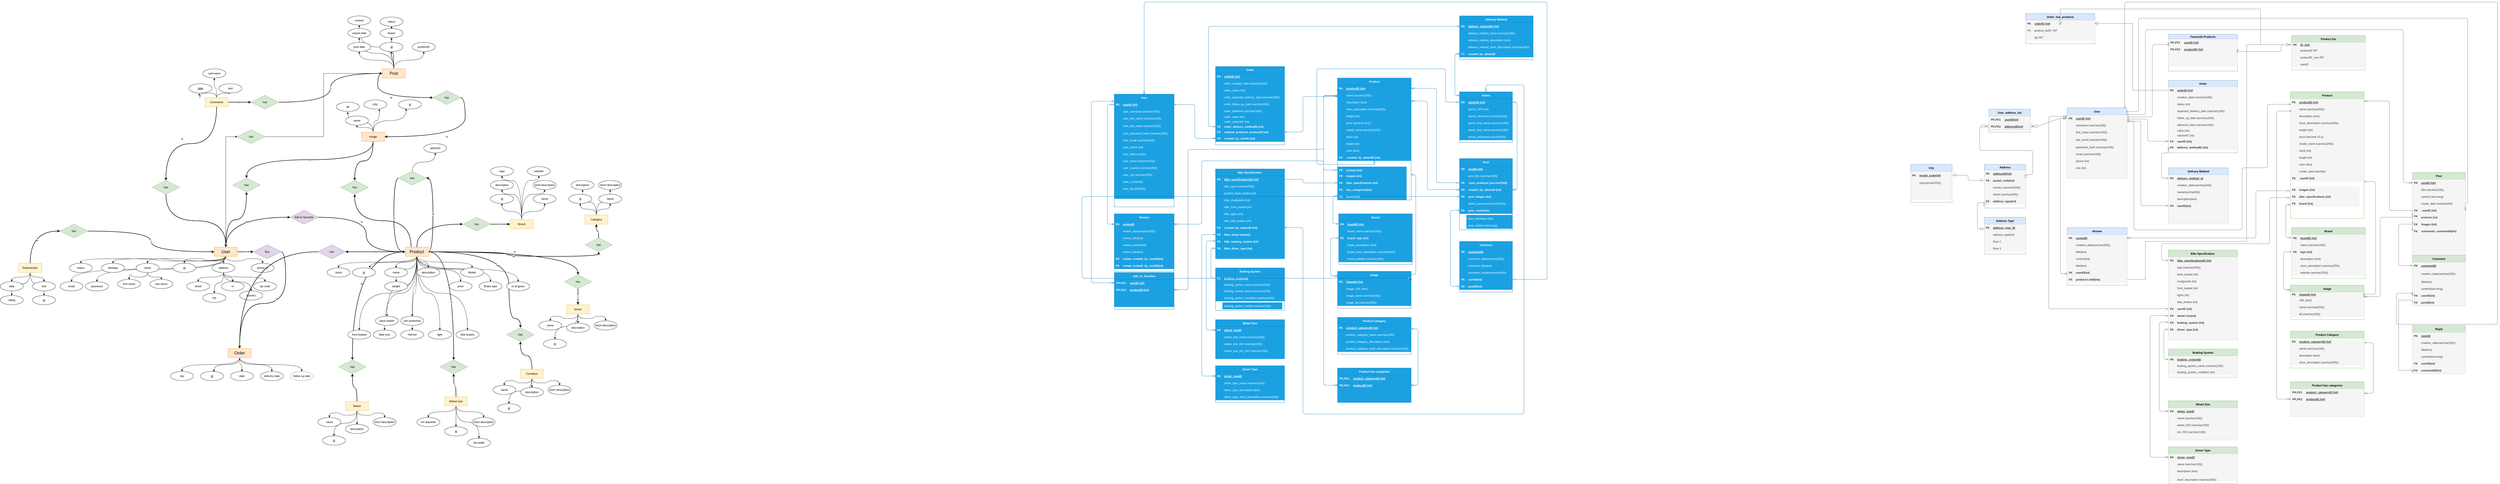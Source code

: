 <mxfile version="15.4.0" type="github">
  <diagram id="fnx0d8_GO2KY2ofWuKNm" name="Page-1">
    <mxGraphModel dx="6478" dy="3042" grid="1" gridSize="10" guides="1" tooltips="1" connect="1" arrows="1" fold="1" page="0" pageScale="1" pageWidth="827" pageHeight="1169" math="0" shadow="0">
      <root>
        <mxCell id="0" />
        <mxCell id="1" parent="0" />
        <mxCell id="vW2DTRvJvBZjn9QqDSF9-136" value="N" style="edgeStyle=orthogonalEdgeStyle;curved=1;rounded=0;orthogonalLoop=1;jettySize=auto;html=1;exitX=0.25;exitY=0;exitDx=0;exitDy=0;entryX=0.5;entryY=1;entryDx=0;entryDy=0;strokeWidth=2;" parent="1" source="vW2DTRvJvBZjn9QqDSF9-1" target="vW2DTRvJvBZjn9QqDSF9-88" edge="1">
          <mxGeometry relative="1" as="geometry" />
        </mxCell>
        <mxCell id="vW2DTRvJvBZjn9QqDSF9-144" style="edgeStyle=orthogonalEdgeStyle;curved=1;rounded=0;orthogonalLoop=1;jettySize=auto;html=1;exitX=0.5;exitY=1;exitDx=0;exitDy=0;entryX=0.76;entryY=0;entryDx=0;entryDy=0;entryPerimeter=0;" parent="1" source="vW2DTRvJvBZjn9QqDSF9-1" target="vW2DTRvJvBZjn9QqDSF9-2" edge="1">
          <mxGeometry relative="1" as="geometry" />
        </mxCell>
        <mxCell id="vW2DTRvJvBZjn9QqDSF9-146" style="edgeStyle=orthogonalEdgeStyle;curved=1;rounded=0;orthogonalLoop=1;jettySize=auto;html=1;exitX=0.5;exitY=1;exitDx=0;exitDy=0;" parent="1" source="vW2DTRvJvBZjn9QqDSF9-1" target="vW2DTRvJvBZjn9QqDSF9-3" edge="1">
          <mxGeometry relative="1" as="geometry" />
        </mxCell>
        <mxCell id="vW2DTRvJvBZjn9QqDSF9-147" style="edgeStyle=orthogonalEdgeStyle;curved=1;rounded=0;orthogonalLoop=1;jettySize=auto;html=1;exitX=0.5;exitY=1;exitDx=0;exitDy=0;" parent="1" source="vW2DTRvJvBZjn9QqDSF9-1" target="vW2DTRvJvBZjn9QqDSF9-4" edge="1">
          <mxGeometry relative="1" as="geometry" />
        </mxCell>
        <mxCell id="vW2DTRvJvBZjn9QqDSF9-148" style="edgeStyle=orthogonalEdgeStyle;curved=1;rounded=0;orthogonalLoop=1;jettySize=auto;html=1;exitX=0.5;exitY=1;exitDx=0;exitDy=0;" parent="1" source="vW2DTRvJvBZjn9QqDSF9-1" target="vW2DTRvJvBZjn9QqDSF9-16" edge="1">
          <mxGeometry relative="1" as="geometry" />
        </mxCell>
        <mxCell id="vW2DTRvJvBZjn9QqDSF9-151" style="edgeStyle=orthogonalEdgeStyle;curved=1;rounded=0;orthogonalLoop=1;jettySize=auto;html=1;exitX=0.5;exitY=1;exitDx=0;exitDy=0;entryX=0.5;entryY=0;entryDx=0;entryDy=0;" parent="1" source="vW2DTRvJvBZjn9QqDSF9-1" target="vW2DTRvJvBZjn9QqDSF9-20" edge="1">
          <mxGeometry relative="1" as="geometry" />
        </mxCell>
        <mxCell id="vW2DTRvJvBZjn9QqDSF9-152" style="edgeStyle=orthogonalEdgeStyle;curved=1;rounded=0;orthogonalLoop=1;jettySize=auto;html=1;exitX=0.5;exitY=1;exitDx=0;exitDy=0;entryX=0.5;entryY=0;entryDx=0;entryDy=0;" parent="1" source="vW2DTRvJvBZjn9QqDSF9-1" target="vW2DTRvJvBZjn9QqDSF9-10" edge="1">
          <mxGeometry relative="1" as="geometry" />
        </mxCell>
        <mxCell id="vW2DTRvJvBZjn9QqDSF9-153" style="edgeStyle=orthogonalEdgeStyle;curved=1;rounded=0;orthogonalLoop=1;jettySize=auto;html=1;exitX=0.5;exitY=1;exitDx=0;exitDy=0;entryX=0.5;entryY=0;entryDx=0;entryDy=0;" parent="1" source="vW2DTRvJvBZjn9QqDSF9-1" target="vW2DTRvJvBZjn9QqDSF9-22" edge="1">
          <mxGeometry relative="1" as="geometry" />
        </mxCell>
        <mxCell id="vW2DTRvJvBZjn9QqDSF9-154" style="edgeStyle=orthogonalEdgeStyle;curved=1;rounded=0;orthogonalLoop=1;jettySize=auto;html=1;exitX=0.5;exitY=1;exitDx=0;exitDy=0;entryX=0.5;entryY=0;entryDx=0;entryDy=0;" parent="1" source="vW2DTRvJvBZjn9QqDSF9-1" target="vW2DTRvJvBZjn9QqDSF9-29" edge="1">
          <mxGeometry relative="1" as="geometry" />
        </mxCell>
        <mxCell id="vW2DTRvJvBZjn9QqDSF9-156" style="edgeStyle=orthogonalEdgeStyle;curved=1;rounded=0;orthogonalLoop=1;jettySize=auto;html=1;exitX=0.5;exitY=1;exitDx=0;exitDy=0;entryX=0.5;entryY=0;entryDx=0;entryDy=0;" parent="1" source="vW2DTRvJvBZjn9QqDSF9-1" target="vW2DTRvJvBZjn9QqDSF9-21" edge="1">
          <mxGeometry relative="1" as="geometry" />
        </mxCell>
        <mxCell id="vW2DTRvJvBZjn9QqDSF9-157" style="edgeStyle=orthogonalEdgeStyle;curved=1;rounded=0;orthogonalLoop=1;jettySize=auto;html=1;exitX=0.5;exitY=1;exitDx=0;exitDy=0;entryX=0.5;entryY=0;entryDx=0;entryDy=0;" parent="1" source="vW2DTRvJvBZjn9QqDSF9-1" target="vW2DTRvJvBZjn9QqDSF9-27" edge="1">
          <mxGeometry relative="1" as="geometry" />
        </mxCell>
        <mxCell id="vW2DTRvJvBZjn9QqDSF9-158" style="edgeStyle=orthogonalEdgeStyle;curved=1;rounded=0;orthogonalLoop=1;jettySize=auto;html=1;exitX=0.5;exitY=1;exitDx=0;exitDy=0;entryX=0.5;entryY=0;entryDx=0;entryDy=0;" parent="1" source="vW2DTRvJvBZjn9QqDSF9-1" target="vW2DTRvJvBZjn9QqDSF9-26" edge="1">
          <mxGeometry relative="1" as="geometry" />
        </mxCell>
        <mxCell id="vW2DTRvJvBZjn9QqDSF9-159" style="edgeStyle=orthogonalEdgeStyle;curved=1;rounded=0;orthogonalLoop=1;jettySize=auto;html=1;exitX=0.5;exitY=1;exitDx=0;exitDy=0;entryX=0.5;entryY=0;entryDx=0;entryDy=0;" parent="1" source="vW2DTRvJvBZjn9QqDSF9-1" target="vW2DTRvJvBZjn9QqDSF9-28" edge="1">
          <mxGeometry relative="1" as="geometry" />
        </mxCell>
        <mxCell id="vW2DTRvJvBZjn9QqDSF9-160" style="edgeStyle=orthogonalEdgeStyle;curved=1;rounded=0;orthogonalLoop=1;jettySize=auto;html=1;exitX=0.5;exitY=1;exitDx=0;exitDy=0;entryX=0.5;entryY=0;entryDx=0;entryDy=0;" parent="1" source="vW2DTRvJvBZjn9QqDSF9-1" target="vW2DTRvJvBZjn9QqDSF9-23" edge="1">
          <mxGeometry relative="1" as="geometry" />
        </mxCell>
        <mxCell id="vW2DTRvJvBZjn9QqDSF9-162" value="M" style="edgeStyle=orthogonalEdgeStyle;curved=1;rounded=0;orthogonalLoop=1;jettySize=auto;html=1;exitX=1;exitY=0.5;exitDx=0;exitDy=0;strokeWidth=2;entryX=0.5;entryY=1;entryDx=0;entryDy=0;" parent="1" source="vW2DTRvJvBZjn9QqDSF9-1" target="vW2DTRvJvBZjn9QqDSF9-87" edge="1">
          <mxGeometry relative="1" as="geometry" />
        </mxCell>
        <mxCell id="vW2DTRvJvBZjn9QqDSF9-180" style="edgeStyle=orthogonalEdgeStyle;curved=1;rounded=0;orthogonalLoop=1;jettySize=auto;html=1;exitX=0.5;exitY=1;exitDx=0;exitDy=0;entryX=0.5;entryY=0;entryDx=0;entryDy=0;strokeWidth=1;" parent="1" source="vW2DTRvJvBZjn9QqDSF9-1" target="vW2DTRvJvBZjn9QqDSF9-179" edge="1">
          <mxGeometry relative="1" as="geometry" />
        </mxCell>
        <mxCell id="sU1S1q1oNT2t6q5FxN_D-5" value="M" style="edgeStyle=orthogonalEdgeStyle;curved=1;rounded=0;orthogonalLoop=1;jettySize=auto;html=1;exitX=1;exitY=0.5;exitDx=0;exitDy=0;entryX=1;entryY=0.5;entryDx=0;entryDy=0;strokeWidth=2;" parent="1" source="vW2DTRvJvBZjn9QqDSF9-1" target="sU1S1q1oNT2t6q5FxN_D-4" edge="1">
          <mxGeometry relative="1" as="geometry" />
        </mxCell>
        <mxCell id="sU1S1q1oNT2t6q5FxN_D-8" style="edgeStyle=orthogonalEdgeStyle;curved=1;rounded=0;orthogonalLoop=1;jettySize=auto;html=1;exitX=0.5;exitY=1;exitDx=0;exitDy=0;" parent="1" source="vW2DTRvJvBZjn9QqDSF9-1" target="vW2DTRvJvBZjn9QqDSF9-51" edge="1">
          <mxGeometry relative="1" as="geometry" />
        </mxCell>
        <mxCell id="sU1S1q1oNT2t6q5FxN_D-10" style="edgeStyle=orthogonalEdgeStyle;curved=1;rounded=0;orthogonalLoop=1;jettySize=auto;html=1;exitX=0.5;exitY=1;exitDx=0;exitDy=0;entryX=0.5;entryY=0;entryDx=0;entryDy=0;" parent="1" source="vW2DTRvJvBZjn9QqDSF9-1" target="sU1S1q1oNT2t6q5FxN_D-9" edge="1">
          <mxGeometry relative="1" as="geometry" />
        </mxCell>
        <mxCell id="sU1S1q1oNT2t6q5FxN_D-11" value="N" style="edgeStyle=orthogonalEdgeStyle;curved=1;rounded=0;orthogonalLoop=1;jettySize=auto;html=1;exitX=0.5;exitY=0;exitDx=0;exitDy=0;entryX=0;entryY=0.5;entryDx=0;entryDy=0;strokeWidth=2;" parent="1" source="vW2DTRvJvBZjn9QqDSF9-1" target="vW2DTRvJvBZjn9QqDSF9-85" edge="1">
          <mxGeometry x="0.067" y="-20" relative="1" as="geometry">
            <mxPoint as="offset" />
          </mxGeometry>
        </mxCell>
        <mxCell id="sU1S1q1oNT2t6q5FxN_D-166" value="N" style="edgeStyle=orthogonalEdgeStyle;curved=1;rounded=0;orthogonalLoop=1;jettySize=auto;html=1;exitX=1;exitY=0.5;exitDx=0;exitDy=0;entryX=0.5;entryY=0;entryDx=0;entryDy=0;strokeWidth=2;" parent="1" source="vW2DTRvJvBZjn9QqDSF9-1" target="sU1S1q1oNT2t6q5FxN_D-165" edge="1">
          <mxGeometry x="0.123" y="-50" relative="1" as="geometry">
            <Array as="points">
              <mxPoint x="-890" y="165" />
              <mxPoint x="-890" y="455" />
            </Array>
            <mxPoint as="offset" />
          </mxGeometry>
        </mxCell>
        <mxCell id="sU1S1q1oNT2t6q5FxN_D-228" value="N" style="edgeStyle=orthogonalEdgeStyle;curved=1;rounded=0;orthogonalLoop=1;jettySize=auto;html=1;exitX=0;exitY=0.5;exitDx=0;exitDy=0;strokeWidth=2;" parent="1" source="vW2DTRvJvBZjn9QqDSF9-1" target="sU1S1q1oNT2t6q5FxN_D-225" edge="1">
          <mxGeometry x="0.057" y="40" relative="1" as="geometry">
            <mxPoint as="offset" />
          </mxGeometry>
        </mxCell>
        <mxCell id="sU1S1q1oNT2t6q5FxN_D-229" value="N" style="edgeStyle=orthogonalEdgeStyle;curved=1;rounded=0;orthogonalLoop=1;jettySize=auto;html=1;exitX=1;exitY=0.5;exitDx=0;exitDy=0;entryX=0.5;entryY=0;entryDx=0;entryDy=0;strokeWidth=2;" parent="1" source="vW2DTRvJvBZjn9QqDSF9-1" target="sU1S1q1oNT2t6q5FxN_D-224" edge="1">
          <mxGeometry x="0.138" y="-10" relative="1" as="geometry">
            <mxPoint as="offset" />
          </mxGeometry>
        </mxCell>
        <mxCell id="sU1S1q1oNT2t6q5FxN_D-291" value="N" style="edgeStyle=orthogonalEdgeStyle;curved=1;rounded=0;orthogonalLoop=1;jettySize=auto;html=1;exitX=1;exitY=0.5;exitDx=0;exitDy=0;strokeWidth=2;" parent="1" source="vW2DTRvJvBZjn9QqDSF9-1" target="sU1S1q1oNT2t6q5FxN_D-289" edge="1">
          <mxGeometry relative="1" as="geometry" />
        </mxCell>
        <mxCell id="vW2DTRvJvBZjn9QqDSF9-1" value="&lt;font style=&quot;font-size: 18px&quot;&gt;Product&lt;/font&gt;" style="whiteSpace=wrap;html=1;align=center;fillColor=#ffe6cc;strokeColor=#d79b00;" parent="1" vertex="1">
          <mxGeometry x="-1340" y="145" width="100" height="40" as="geometry" />
        </mxCell>
        <mxCell id="vW2DTRvJvBZjn9QqDSF9-2" value="id" style="ellipse;whiteSpace=wrap;html=1;align=center;fontStyle=4;" parent="1" vertex="1">
          <mxGeometry x="-1570" y="235" width="100" height="40" as="geometry" />
        </mxCell>
        <mxCell id="vW2DTRvJvBZjn9QqDSF9-3" value="name" style="ellipse;whiteSpace=wrap;html=1;align=center;" parent="1" vertex="1">
          <mxGeometry x="-1430" y="235" width="100" height="40" as="geometry" />
        </mxCell>
        <mxCell id="vW2DTRvJvBZjn9QqDSF9-4" value="weight" style="ellipse;whiteSpace=wrap;html=1;align=center;" parent="1" vertex="1">
          <mxGeometry x="-1430" y="295" width="100" height="40" as="geometry" />
        </mxCell>
        <mxCell id="vW2DTRvJvBZjn9QqDSF9-10" value="Model" style="ellipse;whiteSpace=wrap;html=1;align=center;" parent="1" vertex="1">
          <mxGeometry x="-1100" y="235" width="100" height="40" as="geometry" />
        </mxCell>
        <mxCell id="vW2DTRvJvBZjn9QqDSF9-78" style="edgeStyle=orthogonalEdgeStyle;curved=1;rounded=0;orthogonalLoop=1;jettySize=auto;html=1;exitX=0.5;exitY=0;exitDx=0;exitDy=0;entryX=0.338;entryY=0.958;entryDx=0;entryDy=0;entryPerimeter=0;" parent="1" source="vW2DTRvJvBZjn9QqDSF9-15" target="vW2DTRvJvBZjn9QqDSF9-77" edge="1">
          <mxGeometry relative="1" as="geometry" />
        </mxCell>
        <mxCell id="vW2DTRvJvBZjn9QqDSF9-79" style="edgeStyle=orthogonalEdgeStyle;curved=1;rounded=0;orthogonalLoop=1;jettySize=auto;html=1;exitX=0.5;exitY=0;exitDx=0;exitDy=0;entryX=0.672;entryY=1;entryDx=0;entryDy=0;entryPerimeter=0;" parent="1" source="vW2DTRvJvBZjn9QqDSF9-15" target="vW2DTRvJvBZjn9QqDSF9-76" edge="1">
          <mxGeometry relative="1" as="geometry" />
        </mxCell>
        <mxCell id="vW2DTRvJvBZjn9QqDSF9-161" value="M" style="edgeStyle=orthogonalEdgeStyle;curved=1;rounded=0;orthogonalLoop=1;jettySize=auto;html=1;exitX=0.5;exitY=1;exitDx=0;exitDy=0;entryX=0.5;entryY=0;entryDx=0;entryDy=0;strokeWidth=2;" parent="1" source="vW2DTRvJvBZjn9QqDSF9-15" target="vW2DTRvJvBZjn9QqDSF9-88" edge="1">
          <mxGeometry relative="1" as="geometry" />
        </mxCell>
        <mxCell id="sU1S1q1oNT2t6q5FxN_D-122" style="edgeStyle=orthogonalEdgeStyle;curved=1;rounded=0;orthogonalLoop=1;jettySize=auto;html=1;exitX=0.5;exitY=0;exitDx=0;exitDy=0;entryX=0.5;entryY=1;entryDx=0;entryDy=0;strokeWidth=1;" parent="1" source="vW2DTRvJvBZjn9QqDSF9-15" target="sU1S1q1oNT2t6q5FxN_D-120" edge="1">
          <mxGeometry relative="1" as="geometry" />
        </mxCell>
        <mxCell id="sU1S1q1oNT2t6q5FxN_D-123" style="edgeStyle=orthogonalEdgeStyle;curved=1;rounded=0;orthogonalLoop=1;jettySize=auto;html=1;exitX=0.5;exitY=0;exitDx=0;exitDy=0;entryX=0.5;entryY=1.058;entryDx=0;entryDy=0;entryPerimeter=0;strokeWidth=1;" parent="1" source="vW2DTRvJvBZjn9QqDSF9-15" target="sU1S1q1oNT2t6q5FxN_D-121" edge="1">
          <mxGeometry relative="1" as="geometry" />
        </mxCell>
        <mxCell id="vW2DTRvJvBZjn9QqDSF9-15" value="Image" style="whiteSpace=wrap;html=1;align=center;fillColor=#ffe6cc;strokeColor=#d79b00;" parent="1" vertex="1">
          <mxGeometry x="-1530" y="-355" width="100" height="40" as="geometry" />
        </mxCell>
        <mxCell id="vW2DTRvJvBZjn9QqDSF9-16" value="description" style="ellipse;whiteSpace=wrap;html=1;align=center;" parent="1" vertex="1">
          <mxGeometry x="-1290" y="235" width="100" height="40" as="geometry" />
        </mxCell>
        <mxCell id="vW2DTRvJvBZjn9QqDSF9-74" style="edgeStyle=orthogonalEdgeStyle;curved=1;rounded=0;orthogonalLoop=1;jettySize=auto;html=1;exitX=0.5;exitY=0;exitDx=0;exitDy=0;" parent="1" source="vW2DTRvJvBZjn9QqDSF9-17" target="vW2DTRvJvBZjn9QqDSF9-68" edge="1">
          <mxGeometry relative="1" as="geometry" />
        </mxCell>
        <mxCell id="sU1S1q1oNT2t6q5FxN_D-57" style="edgeStyle=orthogonalEdgeStyle;curved=1;rounded=0;orthogonalLoop=1;jettySize=auto;html=1;exitX=0.5;exitY=0;exitDx=0;exitDy=0;entryX=0.5;entryY=1;entryDx=0;entryDy=0;strokeWidth=1;" parent="1" source="vW2DTRvJvBZjn9QqDSF9-17" target="vW2DTRvJvBZjn9QqDSF9-66" edge="1">
          <mxGeometry relative="1" as="geometry" />
        </mxCell>
        <mxCell id="sU1S1q1oNT2t6q5FxN_D-58" style="edgeStyle=orthogonalEdgeStyle;curved=1;rounded=0;orthogonalLoop=1;jettySize=auto;html=1;exitX=0.5;exitY=0;exitDx=0;exitDy=0;entryX=0.5;entryY=1;entryDx=0;entryDy=0;strokeWidth=1;" parent="1" source="vW2DTRvJvBZjn9QqDSF9-17" target="sU1S1q1oNT2t6q5FxN_D-56" edge="1">
          <mxGeometry relative="1" as="geometry" />
        </mxCell>
        <mxCell id="sU1S1q1oNT2t6q5FxN_D-59" style="edgeStyle=orthogonalEdgeStyle;curved=1;rounded=0;orthogonalLoop=1;jettySize=auto;html=1;exitX=0.5;exitY=0;exitDx=0;exitDy=0;entryX=0.5;entryY=1;entryDx=0;entryDy=0;strokeWidth=1;" parent="1" source="vW2DTRvJvBZjn9QqDSF9-17" target="sU1S1q1oNT2t6q5FxN_D-55" edge="1">
          <mxGeometry relative="1" as="geometry" />
        </mxCell>
        <mxCell id="vW2DTRvJvBZjn9QqDSF9-17" value="Category" style="whiteSpace=wrap;html=1;align=center;fillColor=#fff2cc;strokeColor=#d6b656;" parent="1" vertex="1">
          <mxGeometry x="-560" y="5" width="100" height="40" as="geometry" />
        </mxCell>
        <mxCell id="vW2DTRvJvBZjn9QqDSF9-20" value="price" style="ellipse;whiteSpace=wrap;html=1;align=center;" parent="1" vertex="1">
          <mxGeometry x="-1150" y="295" width="100" height="40" as="geometry" />
        </mxCell>
        <mxCell id="vW2DTRvJvBZjn9QqDSF9-21" value="front basket" style="ellipse;whiteSpace=wrap;html=1;align=center;" parent="1" vertex="1">
          <mxGeometry x="-1590" y="505" width="100" height="40" as="geometry" />
        </mxCell>
        <mxCell id="vW2DTRvJvBZjn9QqDSF9-22" value="back basket" style="ellipse;whiteSpace=wrap;html=1;align=center;" parent="1" vertex="1">
          <mxGeometry x="-1470" y="445" width="100" height="40" as="geometry" />
        </mxCell>
        <mxCell id="vW2DTRvJvBZjn9QqDSF9-23" value="disk brakes" style="ellipse;whiteSpace=wrap;html=1;align=center;" parent="1" vertex="1">
          <mxGeometry x="-1120" y="505" width="100" height="40" as="geometry" />
        </mxCell>
        <mxCell id="vW2DTRvJvBZjn9QqDSF9-26" value="Helmet" style="ellipse;whiteSpace=wrap;html=1;align=center;" parent="1" vertex="1">
          <mxGeometry x="-1360" y="505" width="100" height="40" as="geometry" />
        </mxCell>
        <mxCell id="vW2DTRvJvBZjn9QqDSF9-27" value="Bike lock" style="ellipse;whiteSpace=wrap;html=1;align=center;" parent="1" vertex="1">
          <mxGeometry x="-1480" y="505" width="100" height="40" as="geometry" />
        </mxCell>
        <mxCell id="vW2DTRvJvBZjn9QqDSF9-28" value="light" style="ellipse;whiteSpace=wrap;html=1;align=center;" parent="1" vertex="1">
          <mxGeometry x="-1240" y="505" width="100" height="40" as="geometry" />
        </mxCell>
        <mxCell id="vW2DTRvJvBZjn9QqDSF9-29" value="rain protection" style="ellipse;whiteSpace=wrap;html=1;align=center;" parent="1" vertex="1">
          <mxGeometry x="-1360" y="445" width="100" height="40" as="geometry" />
        </mxCell>
        <mxCell id="vW2DTRvJvBZjn9QqDSF9-51" value="Brake type" style="ellipse;whiteSpace=wrap;html=1;align=center;" parent="1" vertex="1">
          <mxGeometry x="-1020" y="295" width="100" height="40" as="geometry" />
        </mxCell>
        <mxCell id="vW2DTRvJvBZjn9QqDSF9-66" value="name" style="ellipse;whiteSpace=wrap;html=1;align=center;" parent="1" vertex="1">
          <mxGeometry x="-500" y="-85" width="100" height="40" as="geometry" />
        </mxCell>
        <mxCell id="vW2DTRvJvBZjn9QqDSF9-68" value="id" style="ellipse;whiteSpace=wrap;html=1;align=center;fontStyle=4;" parent="1" vertex="1">
          <mxGeometry x="-630" y="-85" width="100" height="40" as="geometry" />
        </mxCell>
        <mxCell id="vW2DTRvJvBZjn9QqDSF9-76" value="URL" style="ellipse;whiteSpace=wrap;html=1;align=center;" parent="1" vertex="1">
          <mxGeometry x="-1520" y="-495" width="100" height="40" as="geometry" />
        </mxCell>
        <mxCell id="vW2DTRvJvBZjn9QqDSF9-77" value="id" style="ellipse;whiteSpace=wrap;html=1;align=center;fontStyle=4;" parent="1" vertex="1">
          <mxGeometry x="-1370" y="-495" width="100" height="40" as="geometry" />
        </mxCell>
        <mxCell id="vW2DTRvJvBZjn9QqDSF9-129" style="edgeStyle=orthogonalEdgeStyle;curved=1;rounded=0;orthogonalLoop=1;jettySize=auto;html=1;exitX=0.5;exitY=0;exitDx=0;exitDy=0;" parent="1" source="vW2DTRvJvBZjn9QqDSF9-80" target="vW2DTRvJvBZjn9QqDSF9-81" edge="1">
          <mxGeometry relative="1" as="geometry" />
        </mxCell>
        <mxCell id="sU1S1q1oNT2t6q5FxN_D-16" style="edgeStyle=orthogonalEdgeStyle;curved=1;rounded=0;orthogonalLoop=1;jettySize=auto;html=1;exitX=0.5;exitY=0;exitDx=0;exitDy=0;entryX=0.5;entryY=1;entryDx=0;entryDy=0;strokeWidth=1;" parent="1" source="vW2DTRvJvBZjn9QqDSF9-80" target="vW2DTRvJvBZjn9QqDSF9-82" edge="1">
          <mxGeometry relative="1" as="geometry" />
        </mxCell>
        <mxCell id="sU1S1q1oNT2t6q5FxN_D-78" style="edgeStyle=orthogonalEdgeStyle;curved=1;rounded=0;orthogonalLoop=1;jettySize=auto;html=1;exitX=0.5;exitY=0;exitDx=0;exitDy=0;strokeWidth=1;" parent="1" source="vW2DTRvJvBZjn9QqDSF9-80" target="sU1S1q1oNT2t6q5FxN_D-75" edge="1">
          <mxGeometry relative="1" as="geometry">
            <Array as="points">
              <mxPoint x="-835" y="-85" />
              <mxPoint x="-920" y="-85" />
            </Array>
          </mxGeometry>
        </mxCell>
        <mxCell id="sU1S1q1oNT2t6q5FxN_D-79" style="edgeStyle=orthogonalEdgeStyle;curved=1;rounded=0;orthogonalLoop=1;jettySize=auto;html=1;exitX=0.5;exitY=0;exitDx=0;exitDy=0;entryX=0.5;entryY=1;entryDx=0;entryDy=0;strokeWidth=1;" parent="1" source="vW2DTRvJvBZjn9QqDSF9-80" target="sU1S1q1oNT2t6q5FxN_D-74" edge="1">
          <mxGeometry relative="1" as="geometry">
            <Array as="points">
              <mxPoint x="-835" y="-85" />
              <mxPoint x="-735" y="-85" />
            </Array>
          </mxGeometry>
        </mxCell>
        <mxCell id="sU1S1q1oNT2t6q5FxN_D-80" style="edgeStyle=orthogonalEdgeStyle;curved=1;rounded=0;orthogonalLoop=1;jettySize=auto;html=1;exitX=0.5;exitY=0;exitDx=0;exitDy=0;entryX=0.5;entryY=1;entryDx=0;entryDy=0;strokeWidth=1;" parent="1" source="vW2DTRvJvBZjn9QqDSF9-80" target="sU1S1q1oNT2t6q5FxN_D-77" edge="1">
          <mxGeometry relative="1" as="geometry">
            <Array as="points">
              <mxPoint x="-835" y="-145" />
              <mxPoint x="-760" y="-145" />
            </Array>
          </mxGeometry>
        </mxCell>
        <mxCell id="sU1S1q1oNT2t6q5FxN_D-81" style="edgeStyle=orthogonalEdgeStyle;curved=1;rounded=0;orthogonalLoop=1;jettySize=auto;html=1;exitX=0.5;exitY=0;exitDx=0;exitDy=0;strokeWidth=1;" parent="1" source="vW2DTRvJvBZjn9QqDSF9-80" target="sU1S1q1oNT2t6q5FxN_D-76" edge="1">
          <mxGeometry relative="1" as="geometry">
            <Array as="points">
              <mxPoint x="-835" y="-145" />
              <mxPoint x="-920" y="-145" />
            </Array>
          </mxGeometry>
        </mxCell>
        <mxCell id="vW2DTRvJvBZjn9QqDSF9-80" value="Brand" style="whiteSpace=wrap;html=1;align=center;fillColor=#fff2cc;strokeColor=#d6b656;" parent="1" vertex="1">
          <mxGeometry x="-885" y="25" width="100" height="40" as="geometry" />
        </mxCell>
        <mxCell id="vW2DTRvJvBZjn9QqDSF9-81" value="name" style="ellipse;whiteSpace=wrap;html=1;align=center;" parent="1" vertex="1">
          <mxGeometry x="-785" y="-85" width="100" height="40" as="geometry" />
        </mxCell>
        <mxCell id="vW2DTRvJvBZjn9QqDSF9-82" value="id" style="ellipse;whiteSpace=wrap;html=1;align=center;fontStyle=4;" parent="1" vertex="1">
          <mxGeometry x="-970" y="-85" width="100" height="40" as="geometry" />
        </mxCell>
        <mxCell id="vW2DTRvJvBZjn9QqDSF9-143" value="1" style="edgeStyle=orthogonalEdgeStyle;curved=1;rounded=0;orthogonalLoop=1;jettySize=auto;html=1;exitX=1;exitY=0.5;exitDx=0;exitDy=0;entryX=0;entryY=0.5;entryDx=0;entryDy=0;strokeWidth=2;" parent="1" source="vW2DTRvJvBZjn9QqDSF9-85" target="vW2DTRvJvBZjn9QqDSF9-80" edge="1">
          <mxGeometry relative="1" as="geometry" />
        </mxCell>
        <mxCell id="vW2DTRvJvBZjn9QqDSF9-85" value="has" style="shape=rhombus;perimeter=rhombusPerimeter;whiteSpace=wrap;html=1;align=center;fillColor=#d5e8d4;strokeColor=#82b366;" parent="1" vertex="1">
          <mxGeometry x="-1090" y="15" width="120" height="60" as="geometry" />
        </mxCell>
        <mxCell id="vW2DTRvJvBZjn9QqDSF9-163" value="N" style="edgeStyle=orthogonalEdgeStyle;curved=1;rounded=0;orthogonalLoop=1;jettySize=auto;html=1;exitX=0.5;exitY=0;exitDx=0;exitDy=0;entryX=0.5;entryY=1;entryDx=0;entryDy=0;strokeWidth=2;" parent="1" source="vW2DTRvJvBZjn9QqDSF9-87" target="vW2DTRvJvBZjn9QqDSF9-17" edge="1">
          <mxGeometry relative="1" as="geometry" />
        </mxCell>
        <mxCell id="vW2DTRvJvBZjn9QqDSF9-87" value="has" style="shape=rhombus;perimeter=rhombusPerimeter;whiteSpace=wrap;html=1;align=center;fillColor=#d5e8d4;strokeColor=#82b366;" parent="1" vertex="1">
          <mxGeometry x="-560" y="105" width="120" height="60" as="geometry" />
        </mxCell>
        <mxCell id="vW2DTRvJvBZjn9QqDSF9-88" value="has" style="shape=rhombus;perimeter=rhombusPerimeter;whiteSpace=wrap;html=1;align=center;fillColor=#d5e8d4;strokeColor=#82b366;" parent="1" vertex="1">
          <mxGeometry x="-1620" y="-145" width="120" height="60" as="geometry" />
        </mxCell>
        <mxCell id="vW2DTRvJvBZjn9QqDSF9-181" style="edgeStyle=orthogonalEdgeStyle;curved=1;rounded=0;orthogonalLoop=1;jettySize=auto;html=1;exitX=0.5;exitY=1;exitDx=0;exitDy=0;entryX=0.5;entryY=0;entryDx=0;entryDy=0;strokeWidth=1;" parent="1" source="vW2DTRvJvBZjn9QqDSF9-164" target="vW2DTRvJvBZjn9QqDSF9-171" edge="1">
          <mxGeometry relative="1" as="geometry" />
        </mxCell>
        <mxCell id="vW2DTRvJvBZjn9QqDSF9-182" style="edgeStyle=orthogonalEdgeStyle;curved=1;rounded=0;orthogonalLoop=1;jettySize=auto;html=1;exitX=0.5;exitY=1;exitDx=0;exitDy=0;entryX=0.5;entryY=0;entryDx=0;entryDy=0;strokeWidth=1;" parent="1" source="vW2DTRvJvBZjn9QqDSF9-164" target="vW2DTRvJvBZjn9QqDSF9-175" edge="1">
          <mxGeometry relative="1" as="geometry" />
        </mxCell>
        <mxCell id="vW2DTRvJvBZjn9QqDSF9-183" style="edgeStyle=orthogonalEdgeStyle;curved=1;rounded=0;orthogonalLoop=1;jettySize=auto;html=1;exitX=0.5;exitY=1;exitDx=0;exitDy=0;strokeWidth=1;" parent="1" source="vW2DTRvJvBZjn9QqDSF9-164" target="vW2DTRvJvBZjn9QqDSF9-174" edge="1">
          <mxGeometry relative="1" as="geometry" />
        </mxCell>
        <mxCell id="vW2DTRvJvBZjn9QqDSF9-184" style="edgeStyle=orthogonalEdgeStyle;curved=1;rounded=0;orthogonalLoop=1;jettySize=auto;html=1;exitX=0.5;exitY=1;exitDx=0;exitDy=0;entryX=0.5;entryY=0;entryDx=0;entryDy=0;strokeWidth=1;" parent="1" source="vW2DTRvJvBZjn9QqDSF9-164" target="vW2DTRvJvBZjn9QqDSF9-177" edge="1">
          <mxGeometry relative="1" as="geometry" />
        </mxCell>
        <mxCell id="vW2DTRvJvBZjn9QqDSF9-185" style="edgeStyle=orthogonalEdgeStyle;curved=1;rounded=0;orthogonalLoop=1;jettySize=auto;html=1;exitX=0.5;exitY=1;exitDx=0;exitDy=0;entryX=0.5;entryY=0;entryDx=0;entryDy=0;strokeWidth=1;" parent="1" source="vW2DTRvJvBZjn9QqDSF9-164" target="vW2DTRvJvBZjn9QqDSF9-178" edge="1">
          <mxGeometry relative="1" as="geometry" />
        </mxCell>
        <mxCell id="vW2DTRvJvBZjn9QqDSF9-186" style="edgeStyle=orthogonalEdgeStyle;curved=1;rounded=0;orthogonalLoop=1;jettySize=auto;html=1;exitX=0.5;exitY=1;exitDx=0;exitDy=0;strokeWidth=1;" parent="1" source="vW2DTRvJvBZjn9QqDSF9-164" target="vW2DTRvJvBZjn9QqDSF9-176" edge="1">
          <mxGeometry relative="1" as="geometry" />
        </mxCell>
        <mxCell id="vW2DTRvJvBZjn9QqDSF9-187" style="edgeStyle=orthogonalEdgeStyle;curved=1;rounded=0;orthogonalLoop=1;jettySize=auto;html=1;exitX=0.5;exitY=1;exitDx=0;exitDy=0;entryX=0.5;entryY=0;entryDx=0;entryDy=0;strokeWidth=1;" parent="1" source="vW2DTRvJvBZjn9QqDSF9-164" target="vW2DTRvJvBZjn9QqDSF9-165" edge="1">
          <mxGeometry relative="1" as="geometry" />
        </mxCell>
        <mxCell id="vW2DTRvJvBZjn9QqDSF9-196" value="1" style="edgeStyle=orthogonalEdgeStyle;curved=1;rounded=0;orthogonalLoop=1;jettySize=auto;html=1;exitX=1;exitY=0.5;exitDx=0;exitDy=0;entryX=0;entryY=0.5;entryDx=0;entryDy=0;strokeWidth=2;" parent="1" source="vW2DTRvJvBZjn9QqDSF9-164" target="vW2DTRvJvBZjn9QqDSF9-195" edge="1">
          <mxGeometry x="0.032" relative="1" as="geometry">
            <mxPoint as="offset" />
          </mxGeometry>
        </mxCell>
        <mxCell id="sU1S1q1oNT2t6q5FxN_D-18" style="edgeStyle=orthogonalEdgeStyle;curved=1;rounded=0;orthogonalLoop=1;jettySize=auto;html=1;exitX=0.5;exitY=1;exitDx=0;exitDy=0;strokeWidth=1;" parent="1" source="vW2DTRvJvBZjn9QqDSF9-164" target="sU1S1q1oNT2t6q5FxN_D-17" edge="1">
          <mxGeometry relative="1" as="geometry" />
        </mxCell>
        <mxCell id="XJ9BNcdmUD9-MKLePWZs-35" value="M" style="edgeStyle=orthogonalEdgeStyle;rounded=0;jumpStyle=none;orthogonalLoop=1;jettySize=auto;html=1;exitX=0.5;exitY=0;exitDx=0;exitDy=0;entryX=0;entryY=0.5;entryDx=0;entryDy=0;curved=1;strokeWidth=2;" parent="1" source="vW2DTRvJvBZjn9QqDSF9-164" target="XJ9BNcdmUD9-MKLePWZs-34" edge="1">
          <mxGeometry x="0.073" y="-20" relative="1" as="geometry">
            <mxPoint as="offset" />
          </mxGeometry>
        </mxCell>
        <mxCell id="wW-qUaIsYsadzIBu_lut-2" style="edgeStyle=orthogonalEdgeStyle;rounded=0;orthogonalLoop=1;jettySize=auto;html=1;exitX=0.5;exitY=0;exitDx=0;exitDy=0;entryX=0;entryY=0.5;entryDx=0;entryDy=0;" edge="1" parent="1" source="vW2DTRvJvBZjn9QqDSF9-164" target="wW-qUaIsYsadzIBu_lut-1">
          <mxGeometry relative="1" as="geometry" />
        </mxCell>
        <mxCell id="vW2DTRvJvBZjn9QqDSF9-164" value="&lt;font style=&quot;font-size: 18px&quot;&gt;User&lt;/font&gt;" style="whiteSpace=wrap;html=1;align=center;fillColor=#ffe6cc;strokeColor=#d79b00;" parent="1" vertex="1">
          <mxGeometry x="-2170" y="145" width="100" height="40" as="geometry" />
        </mxCell>
        <mxCell id="vW2DTRvJvBZjn9QqDSF9-165" value="email" style="ellipse;whiteSpace=wrap;html=1;align=center;" parent="1" vertex="1">
          <mxGeometry x="-2840" y="295" width="100" height="40" as="geometry" />
        </mxCell>
        <mxCell id="vW2DTRvJvBZjn9QqDSF9-166" value="country" style="ellipse;whiteSpace=wrap;html=1;align=center;" parent="1" vertex="1">
          <mxGeometry x="-2060" y="335" width="100" height="40" as="geometry" />
        </mxCell>
        <mxCell id="vW2DTRvJvBZjn9QqDSF9-167" value="city" style="ellipse;whiteSpace=wrap;html=1;align=center;" parent="1" vertex="1">
          <mxGeometry x="-2220" y="345" width="100" height="40" as="geometry" />
        </mxCell>
        <mxCell id="vW2DTRvJvBZjn9QqDSF9-168" value="zip code" style="ellipse;whiteSpace=wrap;html=1;align=center;" parent="1" vertex="1">
          <mxGeometry x="-2000" y="295" width="100" height="40" as="geometry" />
        </mxCell>
        <mxCell id="vW2DTRvJvBZjn9QqDSF9-169" value="nr" style="ellipse;whiteSpace=wrap;html=1;align=center;" parent="1" vertex="1">
          <mxGeometry x="-2140" y="295" width="100" height="40" as="geometry" />
        </mxCell>
        <mxCell id="vW2DTRvJvBZjn9QqDSF9-170" value="street" style="ellipse;whiteSpace=wrap;html=1;align=center;" parent="1" vertex="1">
          <mxGeometry x="-2290" y="295" width="100" height="40" as="geometry" />
        </mxCell>
        <mxCell id="vW2DTRvJvBZjn9QqDSF9-188" style="edgeStyle=orthogonalEdgeStyle;curved=1;rounded=0;orthogonalLoop=1;jettySize=auto;html=1;exitX=0.5;exitY=1;exitDx=0;exitDy=0;entryX=0.5;entryY=0;entryDx=0;entryDy=0;strokeWidth=1;" parent="1" source="vW2DTRvJvBZjn9QqDSF9-171" target="vW2DTRvJvBZjn9QqDSF9-170" edge="1">
          <mxGeometry relative="1" as="geometry" />
        </mxCell>
        <mxCell id="vW2DTRvJvBZjn9QqDSF9-189" style="edgeStyle=orthogonalEdgeStyle;curved=1;rounded=0;orthogonalLoop=1;jettySize=auto;html=1;exitX=0.5;exitY=1;exitDx=0;exitDy=0;strokeWidth=1;entryX=0.5;entryY=0;entryDx=0;entryDy=0;" parent="1" source="vW2DTRvJvBZjn9QqDSF9-171" target="vW2DTRvJvBZjn9QqDSF9-167" edge="1">
          <mxGeometry relative="1" as="geometry">
            <mxPoint x="-2160" y="295" as="targetPoint" />
          </mxGeometry>
        </mxCell>
        <mxCell id="vW2DTRvJvBZjn9QqDSF9-190" style="edgeStyle=orthogonalEdgeStyle;curved=1;rounded=0;orthogonalLoop=1;jettySize=auto;html=1;exitX=0.5;exitY=1;exitDx=0;exitDy=0;entryX=0.5;entryY=0;entryDx=0;entryDy=0;strokeWidth=1;" parent="1" source="vW2DTRvJvBZjn9QqDSF9-171" target="vW2DTRvJvBZjn9QqDSF9-169" edge="1">
          <mxGeometry relative="1" as="geometry" />
        </mxCell>
        <mxCell id="vW2DTRvJvBZjn9QqDSF9-191" style="edgeStyle=orthogonalEdgeStyle;curved=1;rounded=0;orthogonalLoop=1;jettySize=auto;html=1;exitX=0.5;exitY=1;exitDx=0;exitDy=0;entryX=0.5;entryY=0;entryDx=0;entryDy=0;strokeWidth=1;" parent="1" source="vW2DTRvJvBZjn9QqDSF9-171" target="vW2DTRvJvBZjn9QqDSF9-166" edge="1">
          <mxGeometry relative="1" as="geometry" />
        </mxCell>
        <mxCell id="vW2DTRvJvBZjn9QqDSF9-192" style="edgeStyle=orthogonalEdgeStyle;curved=1;rounded=0;orthogonalLoop=1;jettySize=auto;html=1;exitX=0.5;exitY=1;exitDx=0;exitDy=0;entryX=0.5;entryY=0;entryDx=0;entryDy=0;strokeWidth=1;" parent="1" source="vW2DTRvJvBZjn9QqDSF9-171" target="vW2DTRvJvBZjn9QqDSF9-168" edge="1">
          <mxGeometry relative="1" as="geometry" />
        </mxCell>
        <mxCell id="vW2DTRvJvBZjn9QqDSF9-171" value="address" style="ellipse;whiteSpace=wrap;html=1;align=center;" parent="1" vertex="1">
          <mxGeometry x="-2180" y="215" width="100" height="40" as="geometry" />
        </mxCell>
        <mxCell id="vW2DTRvJvBZjn9QqDSF9-172" value="last name" style="ellipse;whiteSpace=wrap;html=1;align=center;" parent="1" vertex="1">
          <mxGeometry x="-2450" y="285" width="100" height="40" as="geometry" />
        </mxCell>
        <mxCell id="vW2DTRvJvBZjn9QqDSF9-173" value="first name" style="ellipse;whiteSpace=wrap;html=1;align=center;" parent="1" vertex="1">
          <mxGeometry x="-2590" y="285" width="100" height="40" as="geometry" />
        </mxCell>
        <mxCell id="vW2DTRvJvBZjn9QqDSF9-193" style="edgeStyle=orthogonalEdgeStyle;curved=1;rounded=0;orthogonalLoop=1;jettySize=auto;html=1;exitX=0.5;exitY=1;exitDx=0;exitDy=0;entryX=0.5;entryY=0;entryDx=0;entryDy=0;strokeWidth=1;" parent="1" source="vW2DTRvJvBZjn9QqDSF9-174" target="vW2DTRvJvBZjn9QqDSF9-172" edge="1">
          <mxGeometry relative="1" as="geometry" />
        </mxCell>
        <mxCell id="vW2DTRvJvBZjn9QqDSF9-194" style="edgeStyle=orthogonalEdgeStyle;curved=1;rounded=0;orthogonalLoop=1;jettySize=auto;html=1;exitX=0.5;exitY=1;exitDx=0;exitDy=0;entryX=0.5;entryY=0;entryDx=0;entryDy=0;strokeWidth=1;" parent="1" source="vW2DTRvJvBZjn9QqDSF9-174" target="vW2DTRvJvBZjn9QqDSF9-173" edge="1">
          <mxGeometry relative="1" as="geometry" />
        </mxCell>
        <mxCell id="vW2DTRvJvBZjn9QqDSF9-174" value="name" style="ellipse;whiteSpace=wrap;html=1;align=center;" parent="1" vertex="1">
          <mxGeometry x="-2510" y="215" width="100" height="40" as="geometry" />
        </mxCell>
        <mxCell id="vW2DTRvJvBZjn9QqDSF9-175" value="id" style="ellipse;whiteSpace=wrap;html=1;align=center;fontStyle=4;" parent="1" vertex="1">
          <mxGeometry x="-2350" y="215" width="100" height="40" as="geometry" />
        </mxCell>
        <mxCell id="vW2DTRvJvBZjn9QqDSF9-176" value="phone nr" style="ellipse;whiteSpace=wrap;html=1;align=center;" parent="1" vertex="1">
          <mxGeometry x="-2010" y="215" width="100" height="40" as="geometry" />
        </mxCell>
        <mxCell id="vW2DTRvJvBZjn9QqDSF9-177" value="birthday" style="ellipse;whiteSpace=wrap;html=1;align=center;" parent="1" vertex="1">
          <mxGeometry x="-2660" y="215" width="100" height="40" as="geometry" />
        </mxCell>
        <mxCell id="vW2DTRvJvBZjn9QqDSF9-178" value="status" style="ellipse;whiteSpace=wrap;html=1;align=center;" parent="1" vertex="1">
          <mxGeometry x="-2800" y="215" width="100" height="40" as="geometry" />
        </mxCell>
        <mxCell id="vW2DTRvJvBZjn9QqDSF9-179" value="stock" style="ellipse;whiteSpace=wrap;html=1;align=center;" parent="1" vertex="1">
          <mxGeometry x="-1680" y="235" width="100" height="40" as="geometry" />
        </mxCell>
        <mxCell id="vW2DTRvJvBZjn9QqDSF9-197" value="N" style="edgeStyle=orthogonalEdgeStyle;curved=1;rounded=0;orthogonalLoop=1;jettySize=auto;html=1;exitX=1;exitY=0.5;exitDx=0;exitDy=0;entryX=0.5;entryY=0;entryDx=0;entryDy=0;strokeWidth=2;" parent="1" source="vW2DTRvJvBZjn9QqDSF9-195" target="vW2DTRvJvBZjn9QqDSF9-274" edge="1">
          <mxGeometry x="-0.294" y="-40" relative="1" as="geometry">
            <mxPoint as="offset" />
          </mxGeometry>
        </mxCell>
        <mxCell id="vW2DTRvJvBZjn9QqDSF9-195" value="Buy" style="shape=rhombus;perimeter=rhombusPerimeter;whiteSpace=wrap;html=1;align=center;fillColor=#e1d5e7;strokeColor=#9673a6;" parent="1" vertex="1">
          <mxGeometry x="-2000" y="135" width="120" height="60" as="geometry" />
        </mxCell>
        <mxCell id="vW2DTRvJvBZjn9QqDSF9-212" style="edgeStyle=orthogonalEdgeStyle;curved=1;rounded=0;orthogonalLoop=1;jettySize=auto;html=1;exitX=0.5;exitY=0;exitDx=0;exitDy=0;entryX=0.5;entryY=1;entryDx=0;entryDy=0;strokeWidth=1;" parent="1" source="vW2DTRvJvBZjn9QqDSF9-198" target="vW2DTRvJvBZjn9QqDSF9-200" edge="1">
          <mxGeometry relative="1" as="geometry" />
        </mxCell>
        <mxCell id="vW2DTRvJvBZjn9QqDSF9-214" style="edgeStyle=orthogonalEdgeStyle;curved=1;rounded=0;orthogonalLoop=1;jettySize=auto;html=1;exitX=0.5;exitY=0;exitDx=0;exitDy=0;entryX=0.5;entryY=1;entryDx=0;entryDy=0;strokeWidth=1;" parent="1" source="vW2DTRvJvBZjn9QqDSF9-198" target="vW2DTRvJvBZjn9QqDSF9-199" edge="1">
          <mxGeometry relative="1" as="geometry" />
        </mxCell>
        <mxCell id="vW2DTRvJvBZjn9QqDSF9-215" style="edgeStyle=orthogonalEdgeStyle;curved=1;rounded=0;orthogonalLoop=1;jettySize=auto;html=1;exitX=0.5;exitY=0;exitDx=0;exitDy=0;entryX=0.5;entryY=1;entryDx=0;entryDy=0;strokeWidth=1;" parent="1" source="vW2DTRvJvBZjn9QqDSF9-198" target="vW2DTRvJvBZjn9QqDSF9-205" edge="1">
          <mxGeometry relative="1" as="geometry" />
        </mxCell>
        <mxCell id="vW2DTRvJvBZjn9QqDSF9-216" style="edgeStyle=orthogonalEdgeStyle;curved=1;rounded=0;orthogonalLoop=1;jettySize=auto;html=1;exitX=0.5;exitY=0;exitDx=0;exitDy=0;entryX=0.5;entryY=1;entryDx=0;entryDy=0;strokeWidth=1;" parent="1" source="vW2DTRvJvBZjn9QqDSF9-198" target="vW2DTRvJvBZjn9QqDSF9-201" edge="1">
          <mxGeometry relative="1" as="geometry" />
        </mxCell>
        <mxCell id="vW2DTRvJvBZjn9QqDSF9-217" style="edgeStyle=orthogonalEdgeStyle;curved=1;rounded=0;orthogonalLoop=1;jettySize=auto;html=1;exitX=0.5;exitY=0;exitDx=0;exitDy=0;entryX=0.5;entryY=1;entryDx=0;entryDy=0;strokeWidth=1;" parent="1" source="vW2DTRvJvBZjn9QqDSF9-198" target="vW2DTRvJvBZjn9QqDSF9-203" edge="1">
          <mxGeometry relative="1" as="geometry" />
        </mxCell>
        <mxCell id="vW2DTRvJvBZjn9QqDSF9-218" style="edgeStyle=orthogonalEdgeStyle;curved=1;rounded=0;orthogonalLoop=1;jettySize=auto;html=1;exitX=0.5;exitY=0;exitDx=0;exitDy=0;entryX=0.5;entryY=1;entryDx=0;entryDy=0;strokeWidth=1;" parent="1" source="vW2DTRvJvBZjn9QqDSF9-198" target="vW2DTRvJvBZjn9QqDSF9-202" edge="1">
          <mxGeometry relative="1" as="geometry" />
        </mxCell>
        <mxCell id="vW2DTRvJvBZjn9QqDSF9-225" style="edgeStyle=orthogonalEdgeStyle;curved=1;rounded=0;orthogonalLoop=1;jettySize=auto;html=1;exitX=0.5;exitY=0;exitDx=0;exitDy=0;entryX=0.5;entryY=1;entryDx=0;entryDy=0;strokeWidth=1;" parent="1" source="vW2DTRvJvBZjn9QqDSF9-198" target="vW2DTRvJvBZjn9QqDSF9-224" edge="1">
          <mxGeometry relative="1" as="geometry" />
        </mxCell>
        <mxCell id="vW2DTRvJvBZjn9QqDSF9-228" value="M" style="edgeStyle=orthogonalEdgeStyle;curved=1;rounded=0;orthogonalLoop=1;jettySize=auto;html=1;exitX=0;exitY=0.5;exitDx=0;exitDy=0;entryX=0;entryY=0.5;entryDx=0;entryDy=0;strokeWidth=2;" parent="1" source="vW2DTRvJvBZjn9QqDSF9-198" target="vW2DTRvJvBZjn9QqDSF9-221" edge="1">
          <mxGeometry relative="1" as="geometry" />
        </mxCell>
        <mxCell id="vW2DTRvJvBZjn9QqDSF9-198" value="&lt;font style=&quot;font-size: 18px&quot;&gt;Post&lt;/font&gt;" style="whiteSpace=wrap;html=1;align=center;fillColor=#ffe6cc;strokeColor=#d79b00;" parent="1" vertex="1">
          <mxGeometry x="-1440" y="-630" width="100" height="40" as="geometry" />
        </mxCell>
        <mxCell id="vW2DTRvJvBZjn9QqDSF9-199" value="id" style="ellipse;whiteSpace=wrap;html=1;align=center;fontStyle=4;" parent="1" vertex="1">
          <mxGeometry x="-1450" y="-745" width="100" height="40" as="geometry" />
        </mxCell>
        <mxCell id="vW2DTRvJvBZjn9QqDSF9-200" value="productID" style="ellipse;whiteSpace=wrap;html=1;align=center;" parent="1" vertex="1">
          <mxGeometry x="-1310" y="-745" width="100" height="40" as="geometry" />
        </mxCell>
        <mxCell id="vW2DTRvJvBZjn9QqDSF9-201" value="status" style="ellipse;whiteSpace=wrap;html=1;align=center;" parent="1" vertex="1">
          <mxGeometry x="-1450" y="-855" width="100" height="40" as="geometry" />
        </mxCell>
        <mxCell id="vW2DTRvJvBZjn9QqDSF9-202" value="unpost date" style="ellipse;whiteSpace=wrap;html=1;align=center;" parent="1" vertex="1">
          <mxGeometry x="-1590" y="-805" width="100" height="40" as="geometry" />
        </mxCell>
        <mxCell id="vW2DTRvJvBZjn9QqDSF9-203" value="post date" style="ellipse;whiteSpace=wrap;html=1;align=center;" parent="1" vertex="1">
          <mxGeometry x="-1590" y="-745" width="100" height="40" as="geometry" />
        </mxCell>
        <mxCell id="vW2DTRvJvBZjn9QqDSF9-205" value="teaser" style="ellipse;whiteSpace=wrap;html=1;align=center;" parent="1" vertex="1">
          <mxGeometry x="-1450" y="-805" width="100" height="40" as="geometry" />
        </mxCell>
        <mxCell id="vW2DTRvJvBZjn9QqDSF9-229" value="N" style="edgeStyle=orthogonalEdgeStyle;curved=1;rounded=0;orthogonalLoop=1;jettySize=auto;html=1;exitX=1;exitY=0.5;exitDx=0;exitDy=0;entryX=1;entryY=0.5;entryDx=0;entryDy=0;strokeWidth=2;" parent="1" source="vW2DTRvJvBZjn9QqDSF9-221" target="vW2DTRvJvBZjn9QqDSF9-15" edge="1">
          <mxGeometry relative="1" as="geometry" />
        </mxCell>
        <mxCell id="vW2DTRvJvBZjn9QqDSF9-221" value="has" style="shape=rhombus;perimeter=rhombusPerimeter;whiteSpace=wrap;html=1;align=center;fillColor=#d5e8d4;strokeColor=#82b366;" parent="1" vertex="1">
          <mxGeometry x="-1220" y="-535" width="120" height="60" as="geometry" />
        </mxCell>
        <mxCell id="vW2DTRvJvBZjn9QqDSF9-224" value="content" style="ellipse;whiteSpace=wrap;html=1;align=center;" parent="1" vertex="1">
          <mxGeometry x="-1590" y="-860" width="100" height="40" as="geometry" />
        </mxCell>
        <mxCell id="vW2DTRvJvBZjn9QqDSF9-242" value="N" style="edgeStyle=orthogonalEdgeStyle;curved=1;rounded=0;orthogonalLoop=1;jettySize=auto;html=1;exitX=1;exitY=0.5;exitDx=0;exitDy=0;strokeWidth=2;" parent="1" source="vW2DTRvJvBZjn9QqDSF9-232" target="vW2DTRvJvBZjn9QqDSF9-240" edge="1">
          <mxGeometry relative="1" as="geometry" />
        </mxCell>
        <mxCell id="vW2DTRvJvBZjn9QqDSF9-244" value="N" style="edgeStyle=orthogonalEdgeStyle;curved=1;rounded=0;orthogonalLoop=1;jettySize=auto;html=1;exitX=0.5;exitY=1;exitDx=0;exitDy=0;strokeWidth=2;" parent="1" source="vW2DTRvJvBZjn9QqDSF9-232" target="vW2DTRvJvBZjn9QqDSF9-241" edge="1">
          <mxGeometry x="0.15" y="-20" relative="1" as="geometry">
            <mxPoint as="offset" />
          </mxGeometry>
        </mxCell>
        <mxCell id="vW2DTRvJvBZjn9QqDSF9-247" style="edgeStyle=orthogonalEdgeStyle;curved=1;rounded=0;orthogonalLoop=1;jettySize=auto;html=1;exitX=0.5;exitY=0;exitDx=0;exitDy=0;entryX=0.447;entryY=1.042;entryDx=0;entryDy=0;entryPerimeter=0;strokeWidth=1;" parent="1" source="vW2DTRvJvBZjn9QqDSF9-232" target="vW2DTRvJvBZjn9QqDSF9-233" edge="1">
          <mxGeometry relative="1" as="geometry" />
        </mxCell>
        <mxCell id="vW2DTRvJvBZjn9QqDSF9-248" style="edgeStyle=orthogonalEdgeStyle;curved=1;rounded=0;orthogonalLoop=1;jettySize=auto;html=1;exitX=0.5;exitY=0;exitDx=0;exitDy=0;entryX=0.5;entryY=1;entryDx=0;entryDy=0;strokeWidth=1;" parent="1" source="vW2DTRvJvBZjn9QqDSF9-232" target="vW2DTRvJvBZjn9QqDSF9-238" edge="1">
          <mxGeometry relative="1" as="geometry" />
        </mxCell>
        <mxCell id="sU1S1q1oNT2t6q5FxN_D-25" style="edgeStyle=orthogonalEdgeStyle;curved=1;rounded=0;orthogonalLoop=1;jettySize=auto;html=1;exitX=0.5;exitY=0;exitDx=0;exitDy=0;strokeWidth=1;" parent="1" source="vW2DTRvJvBZjn9QqDSF9-232" target="sU1S1q1oNT2t6q5FxN_D-24" edge="1">
          <mxGeometry relative="1" as="geometry" />
        </mxCell>
        <mxCell id="vW2DTRvJvBZjn9QqDSF9-232" value="Comments" style="whiteSpace=wrap;html=1;align=center;fillColor=#fff2cc;strokeColor=#d6b656;" parent="1" vertex="1">
          <mxGeometry x="-2210" y="-505" width="100" height="40" as="geometry" />
        </mxCell>
        <mxCell id="vW2DTRvJvBZjn9QqDSF9-233" value="&lt;u&gt;date&lt;/u&gt;" style="ellipse;whiteSpace=wrap;html=1;align=center;" parent="1" vertex="1">
          <mxGeometry x="-2280" y="-565" width="100" height="40" as="geometry" />
        </mxCell>
        <mxCell id="vW2DTRvJvBZjn9QqDSF9-238" value="text" style="ellipse;whiteSpace=wrap;html=1;align=center;" parent="1" vertex="1">
          <mxGeometry x="-2150" y="-565" width="100" height="40" as="geometry" />
        </mxCell>
        <mxCell id="vW2DTRvJvBZjn9QqDSF9-243" value="1" style="edgeStyle=orthogonalEdgeStyle;curved=1;rounded=0;orthogonalLoop=1;jettySize=auto;html=1;exitX=1;exitY=0.5;exitDx=0;exitDy=0;strokeWidth=2;entryX=0;entryY=0.5;entryDx=0;entryDy=0;" parent="1" source="vW2DTRvJvBZjn9QqDSF9-240" target="vW2DTRvJvBZjn9QqDSF9-198" edge="1">
          <mxGeometry relative="1" as="geometry" />
        </mxCell>
        <mxCell id="vW2DTRvJvBZjn9QqDSF9-240" value="has" style="shape=rhombus;perimeter=rhombusPerimeter;whiteSpace=wrap;html=1;align=center;fillColor=#d5e8d4;strokeColor=#82b366;" parent="1" vertex="1">
          <mxGeometry x="-2010" y="-515" width="120" height="60" as="geometry" />
        </mxCell>
        <mxCell id="vW2DTRvJvBZjn9QqDSF9-245" value="1" style="edgeStyle=orthogonalEdgeStyle;curved=1;rounded=0;orthogonalLoop=1;jettySize=auto;html=1;exitX=0.5;exitY=1;exitDx=0;exitDy=0;strokeWidth=2;" parent="1" source="vW2DTRvJvBZjn9QqDSF9-241" target="vW2DTRvJvBZjn9QqDSF9-164" edge="1">
          <mxGeometry relative="1" as="geometry" />
        </mxCell>
        <mxCell id="vW2DTRvJvBZjn9QqDSF9-241" value="has" style="shape=rhombus;perimeter=rhombusPerimeter;whiteSpace=wrap;html=1;align=center;fillColor=#d5e8d4;strokeColor=#82b366;" parent="1" vertex="1">
          <mxGeometry x="-2440" y="-145" width="120" height="60" as="geometry" />
        </mxCell>
        <mxCell id="vW2DTRvJvBZjn9QqDSF9-260" value="has" style="shape=rhombus;perimeter=rhombusPerimeter;whiteSpace=wrap;html=1;align=center;fillColor=#d5e8d4;strokeColor=#82b366;" parent="1" vertex="1">
          <mxGeometry x="-2090" y="-155" width="120" height="60" as="geometry" />
        </mxCell>
        <mxCell id="vW2DTRvJvBZjn9QqDSF9-262" value="M" style="edgeStyle=orthogonalEdgeStyle;curved=1;rounded=0;orthogonalLoop=1;jettySize=auto;html=1;exitX=0.5;exitY=1;exitDx=0;exitDy=0;entryX=0.5;entryY=0;entryDx=0;entryDy=0;strokeWidth=2;" parent="1" source="vW2DTRvJvBZjn9QqDSF9-15" target="vW2DTRvJvBZjn9QqDSF9-260" edge="1">
          <mxGeometry relative="1" as="geometry">
            <mxPoint x="-1790" y="-375" as="sourcePoint" />
            <mxPoint x="-1770" y="-145" as="targetPoint" />
          </mxGeometry>
        </mxCell>
        <mxCell id="vW2DTRvJvBZjn9QqDSF9-263" value="N" style="edgeStyle=orthogonalEdgeStyle;curved=1;rounded=0;orthogonalLoop=1;jettySize=auto;html=1;exitX=0.5;exitY=0;exitDx=0;exitDy=0;entryX=0.5;entryY=1;entryDx=0;entryDy=0;strokeWidth=2;" parent="1" source="vW2DTRvJvBZjn9QqDSF9-164" target="vW2DTRvJvBZjn9QqDSF9-260" edge="1">
          <mxGeometry relative="1" as="geometry">
            <mxPoint x="-1305" y="155" as="sourcePoint" />
            <mxPoint x="-1770" y="-85" as="targetPoint" />
          </mxGeometry>
        </mxCell>
        <mxCell id="vW2DTRvJvBZjn9QqDSF9-269" value="N" style="edgeStyle=orthogonalEdgeStyle;curved=1;rounded=0;orthogonalLoop=1;jettySize=auto;html=1;exitX=0.5;exitY=0;exitDx=0;exitDy=0;entryX=0;entryY=0.5;entryDx=0;entryDy=0;strokeWidth=2;" parent="1" source="vW2DTRvJvBZjn9QqDSF9-264" target="vW2DTRvJvBZjn9QqDSF9-268" edge="1">
          <mxGeometry x="-0.259" y="-30" relative="1" as="geometry">
            <mxPoint as="offset" />
          </mxGeometry>
        </mxCell>
        <mxCell id="vW2DTRvJvBZjn9QqDSF9-271" style="edgeStyle=orthogonalEdgeStyle;curved=1;rounded=0;orthogonalLoop=1;jettySize=auto;html=1;exitX=0.5;exitY=1;exitDx=0;exitDy=0;strokeWidth=1;" parent="1" source="vW2DTRvJvBZjn9QqDSF9-264" target="vW2DTRvJvBZjn9QqDSF9-266" edge="1">
          <mxGeometry relative="1" as="geometry" />
        </mxCell>
        <mxCell id="vW2DTRvJvBZjn9QqDSF9-272" style="edgeStyle=orthogonalEdgeStyle;curved=1;rounded=0;orthogonalLoop=1;jettySize=auto;html=1;exitX=0.5;exitY=1;exitDx=0;exitDy=0;strokeWidth=1;" parent="1" source="vW2DTRvJvBZjn9QqDSF9-264" target="vW2DTRvJvBZjn9QqDSF9-265" edge="1">
          <mxGeometry relative="1" as="geometry" />
        </mxCell>
        <mxCell id="vW2DTRvJvBZjn9QqDSF9-273" style="edgeStyle=orthogonalEdgeStyle;curved=1;rounded=0;orthogonalLoop=1;jettySize=auto;html=1;exitX=0.5;exitY=1;exitDx=0;exitDy=0;entryX=0.5;entryY=0;entryDx=0;entryDy=0;strokeWidth=1;" parent="1" source="vW2DTRvJvBZjn9QqDSF9-264" target="vW2DTRvJvBZjn9QqDSF9-267" edge="1">
          <mxGeometry relative="1" as="geometry" />
        </mxCell>
        <mxCell id="sU1S1q1oNT2t6q5FxN_D-3" style="edgeStyle=orthogonalEdgeStyle;curved=1;rounded=0;orthogonalLoop=1;jettySize=auto;html=1;exitX=0.5;exitY=1;exitDx=0;exitDy=0;" parent="1" source="vW2DTRvJvBZjn9QqDSF9-264" target="sU1S1q1oNT2t6q5FxN_D-2" edge="1">
          <mxGeometry relative="1" as="geometry" />
        </mxCell>
        <mxCell id="vW2DTRvJvBZjn9QqDSF9-264" value="Testimonials&amp;nbsp;" style="whiteSpace=wrap;html=1;align=center;fillColor=#fff2cc;strokeColor=#d6b656;" parent="1" vertex="1">
          <mxGeometry x="-3020" y="215" width="100" height="40" as="geometry" />
        </mxCell>
        <mxCell id="vW2DTRvJvBZjn9QqDSF9-265" value="&lt;u&gt;id&lt;/u&gt;" style="ellipse;whiteSpace=wrap;html=1;align=center;" parent="1" vertex="1">
          <mxGeometry x="-2960" y="355" width="100" height="40" as="geometry" />
        </mxCell>
        <mxCell id="vW2DTRvJvBZjn9QqDSF9-266" value="date" style="ellipse;whiteSpace=wrap;html=1;align=center;" parent="1" vertex="1">
          <mxGeometry x="-3100" y="295" width="100" height="40" as="geometry" />
        </mxCell>
        <mxCell id="vW2DTRvJvBZjn9QqDSF9-267" value="text" style="ellipse;whiteSpace=wrap;html=1;align=center;" parent="1" vertex="1">
          <mxGeometry x="-2960" y="295" width="100" height="40" as="geometry" />
        </mxCell>
        <mxCell id="vW2DTRvJvBZjn9QqDSF9-270" value="1" style="edgeStyle=orthogonalEdgeStyle;curved=1;rounded=0;orthogonalLoop=1;jettySize=auto;html=1;exitX=1;exitY=0.5;exitDx=0;exitDy=0;entryX=0;entryY=0.5;entryDx=0;entryDy=0;strokeWidth=2;" parent="1" source="vW2DTRvJvBZjn9QqDSF9-268" target="vW2DTRvJvBZjn9QqDSF9-164" edge="1">
          <mxGeometry relative="1" as="geometry" />
        </mxCell>
        <mxCell id="vW2DTRvJvBZjn9QqDSF9-268" value="has" style="shape=rhombus;perimeter=rhombusPerimeter;whiteSpace=wrap;html=1;align=center;fillColor=#d5e8d4;strokeColor=#82b366;" parent="1" vertex="1">
          <mxGeometry x="-2840" y="45" width="120" height="60" as="geometry" />
        </mxCell>
        <mxCell id="vW2DTRvJvBZjn9QqDSF9-281" style="edgeStyle=orthogonalEdgeStyle;curved=1;rounded=0;orthogonalLoop=1;jettySize=auto;html=1;exitX=0.5;exitY=1;exitDx=0;exitDy=0;entryX=0.5;entryY=0;entryDx=0;entryDy=0;strokeWidth=1;" parent="1" source="vW2DTRvJvBZjn9QqDSF9-274" target="vW2DTRvJvBZjn9QqDSF9-276" edge="1">
          <mxGeometry relative="1" as="geometry" />
        </mxCell>
        <mxCell id="vW2DTRvJvBZjn9QqDSF9-282" style="edgeStyle=orthogonalEdgeStyle;curved=1;rounded=0;orthogonalLoop=1;jettySize=auto;html=1;exitX=0.5;exitY=1;exitDx=0;exitDy=0;entryX=0.586;entryY=0.024;entryDx=0;entryDy=0;entryPerimeter=0;strokeWidth=1;" parent="1" source="vW2DTRvJvBZjn9QqDSF9-274" target="vW2DTRvJvBZjn9QqDSF9-275" edge="1">
          <mxGeometry relative="1" as="geometry" />
        </mxCell>
        <mxCell id="vW2DTRvJvBZjn9QqDSF9-283" style="edgeStyle=orthogonalEdgeStyle;curved=1;rounded=0;orthogonalLoop=1;jettySize=auto;html=1;exitX=0.5;exitY=1;exitDx=0;exitDy=0;entryX=0.5;entryY=0;entryDx=0;entryDy=0;strokeWidth=1;" parent="1" source="vW2DTRvJvBZjn9QqDSF9-274" target="vW2DTRvJvBZjn9QqDSF9-280" edge="1">
          <mxGeometry relative="1" as="geometry" />
        </mxCell>
        <mxCell id="vW2DTRvJvBZjn9QqDSF9-284" style="edgeStyle=orthogonalEdgeStyle;curved=1;rounded=0;orthogonalLoop=1;jettySize=auto;html=1;exitX=0.5;exitY=1;exitDx=0;exitDy=0;entryX=0.5;entryY=0;entryDx=0;entryDy=0;strokeWidth=1;" parent="1" source="vW2DTRvJvBZjn9QqDSF9-274" target="vW2DTRvJvBZjn9QqDSF9-278" edge="1">
          <mxGeometry relative="1" as="geometry" />
        </mxCell>
        <mxCell id="vW2DTRvJvBZjn9QqDSF9-285" style="edgeStyle=orthogonalEdgeStyle;curved=1;rounded=0;orthogonalLoop=1;jettySize=auto;html=1;exitX=0.5;exitY=1;exitDx=0;exitDy=0;entryX=0.5;entryY=0;entryDx=0;entryDy=0;strokeWidth=1;" parent="1" source="vW2DTRvJvBZjn9QqDSF9-274" target="vW2DTRvJvBZjn9QqDSF9-279" edge="1">
          <mxGeometry relative="1" as="geometry" />
        </mxCell>
        <mxCell id="vW2DTRvJvBZjn9QqDSF9-274" value="&lt;font style=&quot;font-size: 18px&quot;&gt;Order&lt;/font&gt;" style="whiteSpace=wrap;html=1;align=center;fillColor=#ffe6cc;strokeColor=#d79b00;" parent="1" vertex="1">
          <mxGeometry x="-2110" y="585" width="100" height="40" as="geometry" />
        </mxCell>
        <mxCell id="vW2DTRvJvBZjn9QqDSF9-275" value="&lt;u&gt;id&lt;/u&gt;" style="ellipse;whiteSpace=wrap;html=1;align=center;" parent="1" vertex="1">
          <mxGeometry x="-2230" y="685" width="100" height="40" as="geometry" />
        </mxCell>
        <mxCell id="vW2DTRvJvBZjn9QqDSF9-276" value="date" style="ellipse;whiteSpace=wrap;html=1;align=center;" parent="1" vertex="1">
          <mxGeometry x="-2100" y="685" width="100" height="40" as="geometry" />
        </mxCell>
        <mxCell id="vW2DTRvJvBZjn9QqDSF9-278" value="delivery date" style="ellipse;whiteSpace=wrap;html=1;align=center;" parent="1" vertex="1">
          <mxGeometry x="-1970" y="685" width="100" height="40" as="geometry" />
        </mxCell>
        <mxCell id="vW2DTRvJvBZjn9QqDSF9-279" value="follow up date" style="ellipse;whiteSpace=wrap;html=1;align=center;dashed=1;" parent="1" vertex="1">
          <mxGeometry x="-1840" y="685" width="100" height="40" as="geometry" />
        </mxCell>
        <mxCell id="vW2DTRvJvBZjn9QqDSF9-280" value="qty" style="ellipse;whiteSpace=wrap;html=1;align=center;" parent="1" vertex="1">
          <mxGeometry x="-2360" y="685" width="100" height="40" as="geometry" />
        </mxCell>
        <mxCell id="vW2DTRvJvBZjn9QqDSF9-288" value="has" style="shape=rhombus;perimeter=rhombusPerimeter;whiteSpace=wrap;html=1;align=center;fillColor=#e1d5e7;strokeColor=#9673a6;" parent="1" vertex="1">
          <mxGeometry x="-1720" y="135" width="120" height="60" as="geometry" />
        </mxCell>
        <mxCell id="vW2DTRvJvBZjn9QqDSF9-289" value="M" style="edgeStyle=orthogonalEdgeStyle;curved=1;rounded=0;orthogonalLoop=1;jettySize=auto;html=1;exitX=0;exitY=0.5;exitDx=0;exitDy=0;entryX=0.5;entryY=0;entryDx=0;entryDy=0;strokeWidth=2;" parent="1" source="vW2DTRvJvBZjn9QqDSF9-288" target="vW2DTRvJvBZjn9QqDSF9-274" edge="1">
          <mxGeometry x="0.158" y="90" relative="1" as="geometry">
            <mxPoint x="-1840" y="155" as="sourcePoint" />
            <mxPoint x="-1730" y="555" as="targetPoint" />
            <mxPoint as="offset" />
          </mxGeometry>
        </mxCell>
        <mxCell id="vW2DTRvJvBZjn9QqDSF9-291" value="N" style="edgeStyle=orthogonalEdgeStyle;curved=1;rounded=0;orthogonalLoop=1;jettySize=auto;html=1;exitX=0;exitY=0.5;exitDx=0;exitDy=0;strokeWidth=2;entryX=1;entryY=0.5;entryDx=0;entryDy=0;" parent="1" source="vW2DTRvJvBZjn9QqDSF9-1" target="vW2DTRvJvBZjn9QqDSF9-288" edge="1">
          <mxGeometry relative="1" as="geometry">
            <mxPoint x="-1825" y="-5" as="sourcePoint" />
            <mxPoint x="-1590" y="165" as="targetPoint" />
          </mxGeometry>
        </mxCell>
        <mxCell id="sU1S1q1oNT2t6q5FxN_D-2" value="rating" style="ellipse;whiteSpace=wrap;html=1;align=center;" parent="1" vertex="1">
          <mxGeometry x="-3100" y="355" width="100" height="40" as="geometry" />
        </mxCell>
        <mxCell id="sU1S1q1oNT2t6q5FxN_D-6" value="N" style="edgeStyle=orthogonalEdgeStyle;curved=1;rounded=0;orthogonalLoop=1;jettySize=auto;html=1;exitX=0;exitY=0.5;exitDx=0;exitDy=0;entryX=0;entryY=0.5;entryDx=0;entryDy=0;strokeWidth=2;" parent="1" source="sU1S1q1oNT2t6q5FxN_D-4" target="vW2DTRvJvBZjn9QqDSF9-1" edge="1">
          <mxGeometry relative="1" as="geometry" />
        </mxCell>
        <mxCell id="sU1S1q1oNT2t6q5FxN_D-39" style="edgeStyle=orthogonalEdgeStyle;curved=1;rounded=0;orthogonalLoop=1;jettySize=auto;html=1;exitX=0.5;exitY=0;exitDx=0;exitDy=0;entryX=0.5;entryY=1;entryDx=0;entryDy=0;strokeWidth=1;" parent="1" source="sU1S1q1oNT2t6q5FxN_D-4" target="sU1S1q1oNT2t6q5FxN_D-38" edge="1">
          <mxGeometry relative="1" as="geometry" />
        </mxCell>
        <mxCell id="sU1S1q1oNT2t6q5FxN_D-4" value="has" style="shape=rhombus;perimeter=rhombusPerimeter;whiteSpace=wrap;html=1;align=center;fillColor=#d5e8d4;strokeColor=#82b366;" parent="1" vertex="1">
          <mxGeometry x="-1370" y="-185" width="120" height="60" as="geometry" />
        </mxCell>
        <mxCell id="sU1S1q1oNT2t6q5FxN_D-9" value="nr of gears" style="ellipse;whiteSpace=wrap;html=1;align=center;" parent="1" vertex="1">
          <mxGeometry x="-900" y="295" width="100" height="40" as="geometry" />
        </mxCell>
        <mxCell id="sU1S1q1oNT2t6q5FxN_D-17" value="password" style="ellipse;whiteSpace=wrap;html=1;align=center;" parent="1" vertex="1">
          <mxGeometry x="-2730" y="295" width="100" height="40" as="geometry" />
        </mxCell>
        <mxCell id="sU1S1q1oNT2t6q5FxN_D-24" value="username" style="ellipse;whiteSpace=wrap;html=1;align=center;" parent="1" vertex="1">
          <mxGeometry x="-2220" y="-630" width="100" height="40" as="geometry" />
        </mxCell>
        <mxCell id="sU1S1q1oNT2t6q5FxN_D-38" value="adminID" style="ellipse;whiteSpace=wrap;html=1;align=center;" parent="1" vertex="1">
          <mxGeometry x="-1260" y="-305" width="100" height="40" as="geometry" />
        </mxCell>
        <mxCell id="sU1S1q1oNT2t6q5FxN_D-40" value="Product Category" style="shape=table;startSize=30;container=1;collapsible=1;childLayout=tableLayout;fixedRows=1;rowLines=0;fontStyle=1;align=center;resizeLast=1;fillColor=#1ba1e2;strokeColor=#006EAF;fontColor=#ffffff;" parent="1" vertex="1">
          <mxGeometry x="2710" y="450" width="320" height="160" as="geometry" />
        </mxCell>
        <mxCell id="sU1S1q1oNT2t6q5FxN_D-41" value="" style="shape=partialRectangle;collapsible=0;dropTarget=0;pointerEvents=0;fillColor=#1ba1e2;top=0;left=0;bottom=1;right=0;points=[[0,0.5],[1,0.5]];portConstraint=eastwest;strokeColor=#006EAF;fontColor=#ffffff;" parent="sU1S1q1oNT2t6q5FxN_D-40" vertex="1">
          <mxGeometry y="30" width="320" height="30" as="geometry" />
        </mxCell>
        <mxCell id="sU1S1q1oNT2t6q5FxN_D-42" value="PK" style="shape=partialRectangle;connectable=0;fillColor=#1ba1e2;top=0;left=0;bottom=0;right=0;fontStyle=1;overflow=hidden;strokeColor=#006EAF;fontColor=#ffffff;" parent="sU1S1q1oNT2t6q5FxN_D-41" vertex="1">
          <mxGeometry width="30" height="30" as="geometry">
            <mxRectangle width="30" height="30" as="alternateBounds" />
          </mxGeometry>
        </mxCell>
        <mxCell id="sU1S1q1oNT2t6q5FxN_D-43" value="product_categoryID (int)" style="shape=partialRectangle;connectable=0;fillColor=#1ba1e2;top=0;left=0;bottom=0;right=0;align=left;spacingLeft=6;fontStyle=5;overflow=hidden;strokeColor=#006EAF;fontColor=#ffffff;" parent="sU1S1q1oNT2t6q5FxN_D-41" vertex="1">
          <mxGeometry x="30" width="290" height="30" as="geometry">
            <mxRectangle width="290" height="30" as="alternateBounds" />
          </mxGeometry>
        </mxCell>
        <mxCell id="sU1S1q1oNT2t6q5FxN_D-44" value="" style="shape=partialRectangle;collapsible=0;dropTarget=0;pointerEvents=0;fillColor=#1ba1e2;top=0;left=0;bottom=0;right=0;points=[[0,0.5],[1,0.5]];portConstraint=eastwest;strokeColor=#006EAF;fontColor=#ffffff;" parent="sU1S1q1oNT2t6q5FxN_D-40" vertex="1">
          <mxGeometry y="60" width="320" height="30" as="geometry" />
        </mxCell>
        <mxCell id="sU1S1q1oNT2t6q5FxN_D-45" value="" style="shape=partialRectangle;connectable=0;fillColor=#1ba1e2;top=0;left=0;bottom=0;right=0;editable=1;overflow=hidden;strokeColor=#006EAF;fontColor=#ffffff;" parent="sU1S1q1oNT2t6q5FxN_D-44" vertex="1">
          <mxGeometry width="30" height="30" as="geometry">
            <mxRectangle width="30" height="30" as="alternateBounds" />
          </mxGeometry>
        </mxCell>
        <mxCell id="sU1S1q1oNT2t6q5FxN_D-46" value="product_category_name (varchar(100))" style="shape=partialRectangle;connectable=0;fillColor=#1ba1e2;top=0;left=0;bottom=0;right=0;align=left;spacingLeft=6;overflow=hidden;strokeColor=#006EAF;fontColor=#ffffff;" parent="sU1S1q1oNT2t6q5FxN_D-44" vertex="1">
          <mxGeometry x="30" width="290" height="30" as="geometry">
            <mxRectangle width="290" height="30" as="alternateBounds" />
          </mxGeometry>
        </mxCell>
        <mxCell id="sU1S1q1oNT2t6q5FxN_D-47" value="" style="shape=partialRectangle;collapsible=0;dropTarget=0;pointerEvents=0;fillColor=#1ba1e2;top=0;left=0;bottom=0;right=0;points=[[0,0.5],[1,0.5]];portConstraint=eastwest;strokeColor=#006EAF;fontColor=#ffffff;" parent="sU1S1q1oNT2t6q5FxN_D-40" vertex="1">
          <mxGeometry y="90" width="320" height="30" as="geometry" />
        </mxCell>
        <mxCell id="sU1S1q1oNT2t6q5FxN_D-48" value="" style="shape=partialRectangle;connectable=0;fillColor=#1ba1e2;top=0;left=0;bottom=0;right=0;editable=1;overflow=hidden;strokeColor=#006EAF;fontColor=#ffffff;" parent="sU1S1q1oNT2t6q5FxN_D-47" vertex="1">
          <mxGeometry width="30" height="30" as="geometry">
            <mxRectangle width="30" height="30" as="alternateBounds" />
          </mxGeometry>
        </mxCell>
        <mxCell id="sU1S1q1oNT2t6q5FxN_D-49" value="product_category_description (text)" style="shape=partialRectangle;connectable=0;fillColor=#1ba1e2;top=0;left=0;bottom=0;right=0;align=left;spacingLeft=6;overflow=hidden;strokeColor=#006EAF;fontColor=#ffffff;" parent="sU1S1q1oNT2t6q5FxN_D-47" vertex="1">
          <mxGeometry x="30" width="290" height="30" as="geometry">
            <mxRectangle width="290" height="30" as="alternateBounds" />
          </mxGeometry>
        </mxCell>
        <mxCell id="sU1S1q1oNT2t6q5FxN_D-50" value="" style="shape=partialRectangle;collapsible=0;dropTarget=0;pointerEvents=0;fillColor=#1ba1e2;top=0;left=0;bottom=0;right=0;points=[[0,0.5],[1,0.5]];portConstraint=eastwest;strokeColor=#006EAF;fontColor=#ffffff;" parent="sU1S1q1oNT2t6q5FxN_D-40" vertex="1">
          <mxGeometry y="120" width="320" height="30" as="geometry" />
        </mxCell>
        <mxCell id="sU1S1q1oNT2t6q5FxN_D-51" value="" style="shape=partialRectangle;connectable=0;fillColor=#1ba1e2;top=0;left=0;bottom=0;right=0;editable=1;overflow=hidden;strokeColor=#006EAF;fontColor=#ffffff;" parent="sU1S1q1oNT2t6q5FxN_D-50" vertex="1">
          <mxGeometry width="30" height="30" as="geometry">
            <mxRectangle width="30" height="30" as="alternateBounds" />
          </mxGeometry>
        </mxCell>
        <mxCell id="sU1S1q1oNT2t6q5FxN_D-52" value="product_category_short_description (varchar(255))" style="shape=partialRectangle;connectable=0;fillColor=#1ba1e2;top=0;left=0;bottom=0;right=0;align=left;spacingLeft=6;overflow=hidden;strokeColor=#006EAF;fontColor=#ffffff;" parent="sU1S1q1oNT2t6q5FxN_D-50" vertex="1">
          <mxGeometry x="30" width="290" height="30" as="geometry">
            <mxRectangle width="290" height="30" as="alternateBounds" />
          </mxGeometry>
        </mxCell>
        <mxCell id="sU1S1q1oNT2t6q5FxN_D-55" value="description" style="ellipse;whiteSpace=wrap;html=1;align=center;" parent="1" vertex="1">
          <mxGeometry x="-620" y="-145" width="100" height="40" as="geometry" />
        </mxCell>
        <mxCell id="sU1S1q1oNT2t6q5FxN_D-56" value="short description" style="ellipse;whiteSpace=wrap;html=1;align=center;" parent="1" vertex="1">
          <mxGeometry x="-500" y="-145" width="100" height="40" as="geometry" />
        </mxCell>
        <mxCell id="sU1S1q1oNT2t6q5FxN_D-74" value="short description" style="ellipse;whiteSpace=wrap;html=1;align=center;" parent="1" vertex="1">
          <mxGeometry x="-785" y="-145" width="100" height="40" as="geometry" />
        </mxCell>
        <mxCell id="sU1S1q1oNT2t6q5FxN_D-75" value="description" style="ellipse;whiteSpace=wrap;html=1;align=center;" parent="1" vertex="1">
          <mxGeometry x="-970" y="-145" width="100" height="40" as="geometry" />
        </mxCell>
        <mxCell id="sU1S1q1oNT2t6q5FxN_D-76" value="logo" style="ellipse;whiteSpace=wrap;html=1;align=center;" parent="1" vertex="1">
          <mxGeometry x="-970" y="-205" width="100" height="40" as="geometry" />
        </mxCell>
        <mxCell id="sU1S1q1oNT2t6q5FxN_D-77" value="website" style="ellipse;whiteSpace=wrap;html=1;align=center;" parent="1" vertex="1">
          <mxGeometry x="-810" y="-205" width="100" height="40" as="geometry" />
        </mxCell>
        <mxCell id="sU1S1q1oNT2t6q5FxN_D-82" value="Brand" style="shape=table;startSize=30;container=1;collapsible=1;childLayout=tableLayout;fixedRows=1;rowLines=0;fontStyle=1;align=center;resizeLast=1;fillColor=#1ba1e2;strokeColor=#006EAF;fontColor=#ffffff;" parent="1" vertex="1">
          <mxGeometry x="2715" width="320" height="220" as="geometry" />
        </mxCell>
        <mxCell id="sU1S1q1oNT2t6q5FxN_D-83" value="" style="shape=partialRectangle;collapsible=0;dropTarget=0;pointerEvents=0;fillColor=#1ba1e2;top=0;left=0;bottom=1;right=0;points=[[0,0.5],[1,0.5]];portConstraint=eastwest;strokeColor=#006EAF;fontColor=#ffffff;" parent="sU1S1q1oNT2t6q5FxN_D-82" vertex="1">
          <mxGeometry y="30" width="320" height="30" as="geometry" />
        </mxCell>
        <mxCell id="sU1S1q1oNT2t6q5FxN_D-84" value="PK" style="shape=partialRectangle;connectable=0;fillColor=#1ba1e2;top=0;left=0;bottom=0;right=0;fontStyle=1;overflow=hidden;strokeColor=#006EAF;fontColor=#ffffff;" parent="sU1S1q1oNT2t6q5FxN_D-83" vertex="1">
          <mxGeometry width="30" height="30" as="geometry">
            <mxRectangle width="30" height="30" as="alternateBounds" />
          </mxGeometry>
        </mxCell>
        <mxCell id="sU1S1q1oNT2t6q5FxN_D-85" value="brandID (int)" style="shape=partialRectangle;connectable=0;fillColor=#1ba1e2;top=0;left=0;bottom=0;right=0;align=left;spacingLeft=6;fontStyle=5;overflow=hidden;strokeColor=#006EAF;fontColor=#ffffff;" parent="sU1S1q1oNT2t6q5FxN_D-83" vertex="1">
          <mxGeometry x="30" width="290" height="30" as="geometry">
            <mxRectangle width="290" height="30" as="alternateBounds" />
          </mxGeometry>
        </mxCell>
        <mxCell id="sU1S1q1oNT2t6q5FxN_D-86" value="" style="shape=partialRectangle;collapsible=0;dropTarget=0;pointerEvents=0;fillColor=#1ba1e2;top=0;left=0;bottom=0;right=0;points=[[0,0.5],[1,0.5]];portConstraint=eastwest;strokeColor=#006EAF;fontColor=#ffffff;" parent="sU1S1q1oNT2t6q5FxN_D-82" vertex="1">
          <mxGeometry y="60" width="320" height="30" as="geometry" />
        </mxCell>
        <mxCell id="sU1S1q1oNT2t6q5FxN_D-87" value="" style="shape=partialRectangle;connectable=0;fillColor=#1ba1e2;top=0;left=0;bottom=0;right=0;editable=1;overflow=hidden;strokeColor=#006EAF;fontColor=#ffffff;" parent="sU1S1q1oNT2t6q5FxN_D-86" vertex="1">
          <mxGeometry width="30" height="30" as="geometry">
            <mxRectangle width="30" height="30" as="alternateBounds" />
          </mxGeometry>
        </mxCell>
        <mxCell id="sU1S1q1oNT2t6q5FxN_D-88" value="brand_name (varchar(100))" style="shape=partialRectangle;connectable=0;fillColor=#1ba1e2;top=0;left=0;bottom=0;right=0;align=left;spacingLeft=6;overflow=hidden;strokeColor=#006EAF;fontColor=#ffffff;" parent="sU1S1q1oNT2t6q5FxN_D-86" vertex="1">
          <mxGeometry x="30" width="290" height="30" as="geometry">
            <mxRectangle width="290" height="30" as="alternateBounds" />
          </mxGeometry>
        </mxCell>
        <mxCell id="sU1S1q1oNT2t6q5FxN_D-89" value="" style="shape=partialRectangle;collapsible=0;dropTarget=0;pointerEvents=0;fillColor=#1ba1e2;top=0;left=0;bottom=0;right=0;points=[[0,0.5],[1,0.5]];portConstraint=eastwest;strokeColor=#006EAF;fontColor=#ffffff;" parent="sU1S1q1oNT2t6q5FxN_D-82" vertex="1">
          <mxGeometry y="90" width="320" height="30" as="geometry" />
        </mxCell>
        <mxCell id="sU1S1q1oNT2t6q5FxN_D-90" value="FK" style="shape=partialRectangle;connectable=0;fillColor=#1ba1e2;top=0;left=0;bottom=0;right=0;editable=1;overflow=hidden;fontStyle=1;strokeColor=#006EAF;fontColor=#ffffff;" parent="sU1S1q1oNT2t6q5FxN_D-89" vertex="1">
          <mxGeometry width="30" height="30" as="geometry">
            <mxRectangle width="30" height="30" as="alternateBounds" />
          </mxGeometry>
        </mxCell>
        <mxCell id="sU1S1q1oNT2t6q5FxN_D-91" value="brand_logo (int)" style="shape=partialRectangle;connectable=0;fillColor=#1ba1e2;top=0;left=0;bottom=0;right=0;align=left;spacingLeft=6;overflow=hidden;fontStyle=1;strokeColor=#006EAF;fontColor=#ffffff;" parent="sU1S1q1oNT2t6q5FxN_D-89" vertex="1">
          <mxGeometry x="30" width="290" height="30" as="geometry">
            <mxRectangle width="290" height="30" as="alternateBounds" />
          </mxGeometry>
        </mxCell>
        <mxCell id="sU1S1q1oNT2t6q5FxN_D-92" value="" style="shape=partialRectangle;collapsible=0;dropTarget=0;pointerEvents=0;fillColor=#1ba1e2;top=0;left=0;bottom=0;right=0;points=[[0,0.5],[1,0.5]];portConstraint=eastwest;strokeColor=#006EAF;fontColor=#ffffff;" parent="sU1S1q1oNT2t6q5FxN_D-82" vertex="1">
          <mxGeometry y="120" width="320" height="30" as="geometry" />
        </mxCell>
        <mxCell id="sU1S1q1oNT2t6q5FxN_D-93" value="" style="shape=partialRectangle;connectable=0;fillColor=#1ba1e2;top=0;left=0;bottom=0;right=0;editable=1;overflow=hidden;strokeColor=#006EAF;fontColor=#ffffff;" parent="sU1S1q1oNT2t6q5FxN_D-92" vertex="1">
          <mxGeometry width="30" height="30" as="geometry">
            <mxRectangle width="30" height="30" as="alternateBounds" />
          </mxGeometry>
        </mxCell>
        <mxCell id="sU1S1q1oNT2t6q5FxN_D-94" value="brand_description (text)" style="shape=partialRectangle;connectable=0;fillColor=#1ba1e2;top=0;left=0;bottom=0;right=0;align=left;spacingLeft=6;overflow=hidden;strokeColor=#006EAF;fontColor=#ffffff;" parent="sU1S1q1oNT2t6q5FxN_D-92" vertex="1">
          <mxGeometry x="30" width="290" height="30" as="geometry">
            <mxRectangle width="290" height="30" as="alternateBounds" />
          </mxGeometry>
        </mxCell>
        <mxCell id="sU1S1q1oNT2t6q5FxN_D-95" value="" style="shape=partialRectangle;collapsible=0;dropTarget=0;pointerEvents=0;fillColor=#1ba1e2;top=0;left=0;bottom=0;right=0;points=[[0,0.5],[1,0.5]];portConstraint=eastwest;strokeColor=#006EAF;fontColor=#ffffff;" parent="sU1S1q1oNT2t6q5FxN_D-82" vertex="1">
          <mxGeometry y="150" width="320" height="30" as="geometry" />
        </mxCell>
        <mxCell id="sU1S1q1oNT2t6q5FxN_D-96" value="" style="shape=partialRectangle;connectable=0;fillColor=#1ba1e2;top=0;left=0;bottom=0;right=0;editable=1;overflow=hidden;strokeColor=#006EAF;fontColor=#ffffff;" parent="sU1S1q1oNT2t6q5FxN_D-95" vertex="1">
          <mxGeometry width="30" height="30" as="geometry">
            <mxRectangle width="30" height="30" as="alternateBounds" />
          </mxGeometry>
        </mxCell>
        <mxCell id="sU1S1q1oNT2t6q5FxN_D-97" value="brand_short_description (varchar(255))" style="shape=partialRectangle;connectable=0;fillColor=#1ba1e2;top=0;left=0;bottom=0;right=0;align=left;spacingLeft=6;overflow=hidden;strokeColor=#006EAF;fontColor=#ffffff;" parent="sU1S1q1oNT2t6q5FxN_D-95" vertex="1">
          <mxGeometry x="30" width="290" height="30" as="geometry">
            <mxRectangle width="290" height="30" as="alternateBounds" />
          </mxGeometry>
        </mxCell>
        <mxCell id="sU1S1q1oNT2t6q5FxN_D-98" value="" style="shape=partialRectangle;collapsible=0;dropTarget=0;pointerEvents=0;fillColor=#1ba1e2;top=0;left=0;bottom=0;right=0;points=[[0,0.5],[1,0.5]];portConstraint=eastwest;strokeColor=#006EAF;fontColor=#ffffff;" parent="sU1S1q1oNT2t6q5FxN_D-82" vertex="1">
          <mxGeometry y="180" width="320" height="30" as="geometry" />
        </mxCell>
        <mxCell id="sU1S1q1oNT2t6q5FxN_D-99" value="" style="shape=partialRectangle;connectable=0;fillColor=#1ba1e2;top=0;left=0;bottom=0;right=0;editable=1;overflow=hidden;strokeColor=#006EAF;fontColor=#ffffff;" parent="sU1S1q1oNT2t6q5FxN_D-98" vertex="1">
          <mxGeometry width="30" height="30" as="geometry">
            <mxRectangle width="30" height="30" as="alternateBounds" />
          </mxGeometry>
        </mxCell>
        <mxCell id="sU1S1q1oNT2t6q5FxN_D-100" value="brand_website (varchar(255))" style="shape=partialRectangle;connectable=0;fillColor=#1ba1e2;top=0;left=0;bottom=0;right=0;align=left;spacingLeft=6;overflow=hidden;strokeColor=#006EAF;fontColor=#ffffff;" parent="sU1S1q1oNT2t6q5FxN_D-98" vertex="1">
          <mxGeometry x="30" width="290" height="30" as="geometry">
            <mxRectangle width="290" height="30" as="alternateBounds" />
          </mxGeometry>
        </mxCell>
        <mxCell id="sU1S1q1oNT2t6q5FxN_D-101" value="Admin" style="shape=table;startSize=30;container=1;collapsible=1;childLayout=tableLayout;fixedRows=1;rowLines=0;fontStyle=1;align=center;resizeLast=1;fillColor=#1ba1e2;strokeColor=#006EAF;fontColor=#ffffff;" parent="1" vertex="1">
          <mxGeometry x="3240" y="-530" width="230" height="220" as="geometry" />
        </mxCell>
        <mxCell id="sU1S1q1oNT2t6q5FxN_D-102" value="" style="shape=partialRectangle;collapsible=0;dropTarget=0;pointerEvents=0;fillColor=#1ba1e2;top=0;left=0;bottom=1;right=0;points=[[0,0.5],[1,0.5]];portConstraint=eastwest;strokeColor=#006EAF;fontColor=#ffffff;" parent="sU1S1q1oNT2t6q5FxN_D-101" vertex="1">
          <mxGeometry y="30" width="230" height="30" as="geometry" />
        </mxCell>
        <mxCell id="sU1S1q1oNT2t6q5FxN_D-103" value="PK" style="shape=partialRectangle;connectable=0;fillColor=#1ba1e2;top=0;left=0;bottom=0;right=0;fontStyle=1;overflow=hidden;strokeColor=#006EAF;fontColor=#ffffff;" parent="sU1S1q1oNT2t6q5FxN_D-102" vertex="1">
          <mxGeometry width="30" height="30" as="geometry">
            <mxRectangle width="30" height="30" as="alternateBounds" />
          </mxGeometry>
        </mxCell>
        <mxCell id="sU1S1q1oNT2t6q5FxN_D-104" value="adminID (int)" style="shape=partialRectangle;connectable=0;fillColor=#1ba1e2;top=0;left=0;bottom=0;right=0;align=left;spacingLeft=6;fontStyle=5;overflow=hidden;strokeColor=#006EAF;fontColor=#ffffff;" parent="sU1S1q1oNT2t6q5FxN_D-102" vertex="1">
          <mxGeometry x="30" width="200" height="30" as="geometry">
            <mxRectangle width="200" height="30" as="alternateBounds" />
          </mxGeometry>
        </mxCell>
        <mxCell id="sU1S1q1oNT2t6q5FxN_D-105" value="" style="shape=partialRectangle;collapsible=0;dropTarget=0;pointerEvents=0;fillColor=#1ba1e2;top=0;left=0;bottom=0;right=0;points=[[0,0.5],[1,0.5]];portConstraint=eastwest;strokeColor=#006EAF;fontColor=#ffffff;" parent="sU1S1q1oNT2t6q5FxN_D-101" vertex="1">
          <mxGeometry y="60" width="230" height="30" as="geometry" />
        </mxCell>
        <mxCell id="sU1S1q1oNT2t6q5FxN_D-106" value="" style="shape=partialRectangle;connectable=0;fillColor=#1ba1e2;top=0;left=0;bottom=0;right=0;editable=1;overflow=hidden;strokeColor=#006EAF;fontColor=#ffffff;" parent="sU1S1q1oNT2t6q5FxN_D-105" vertex="1">
          <mxGeometry width="30" height="30" as="geometry">
            <mxRectangle width="30" height="30" as="alternateBounds" />
          </mxGeometry>
        </mxCell>
        <mxCell id="sU1S1q1oNT2t6q5FxN_D-107" value="admin_CPR (int)" style="shape=partialRectangle;connectable=0;fillColor=#1ba1e2;top=0;left=0;bottom=0;right=0;align=left;spacingLeft=6;overflow=hidden;strokeColor=#006EAF;fontColor=#ffffff;" parent="sU1S1q1oNT2t6q5FxN_D-105" vertex="1">
          <mxGeometry x="30" width="200" height="30" as="geometry">
            <mxRectangle width="200" height="30" as="alternateBounds" />
          </mxGeometry>
        </mxCell>
        <mxCell id="sU1S1q1oNT2t6q5FxN_D-108" value="" style="shape=partialRectangle;collapsible=0;dropTarget=0;pointerEvents=0;fillColor=#1ba1e2;top=0;left=0;bottom=0;right=0;points=[[0,0.5],[1,0.5]];portConstraint=eastwest;strokeColor=#006EAF;fontColor=#ffffff;" parent="sU1S1q1oNT2t6q5FxN_D-101" vertex="1">
          <mxGeometry y="90" width="230" height="30" as="geometry" />
        </mxCell>
        <mxCell id="sU1S1q1oNT2t6q5FxN_D-109" value="" style="shape=partialRectangle;connectable=0;fillColor=#1ba1e2;top=0;left=0;bottom=0;right=0;editable=1;overflow=hidden;strokeColor=#006EAF;fontColor=#ffffff;" parent="sU1S1q1oNT2t6q5FxN_D-108" vertex="1">
          <mxGeometry width="30" height="30" as="geometry">
            <mxRectangle width="30" height="30" as="alternateBounds" />
          </mxGeometry>
        </mxCell>
        <mxCell id="sU1S1q1oNT2t6q5FxN_D-110" value="admin_nickname (varchar(100))" style="shape=partialRectangle;connectable=0;fillColor=#1ba1e2;top=0;left=0;bottom=0;right=0;align=left;spacingLeft=6;overflow=hidden;strokeColor=#006EAF;fontColor=#ffffff;" parent="sU1S1q1oNT2t6q5FxN_D-108" vertex="1">
          <mxGeometry x="30" width="200" height="30" as="geometry">
            <mxRectangle width="200" height="30" as="alternateBounds" />
          </mxGeometry>
        </mxCell>
        <mxCell id="sU1S1q1oNT2t6q5FxN_D-111" value="" style="shape=partialRectangle;collapsible=0;dropTarget=0;pointerEvents=0;fillColor=#1ba1e2;top=0;left=0;bottom=0;right=0;points=[[0,0.5],[1,0.5]];portConstraint=eastwest;strokeColor=#006EAF;fontColor=#ffffff;" parent="sU1S1q1oNT2t6q5FxN_D-101" vertex="1">
          <mxGeometry y="120" width="230" height="30" as="geometry" />
        </mxCell>
        <mxCell id="sU1S1q1oNT2t6q5FxN_D-112" value="" style="shape=partialRectangle;connectable=0;fillColor=#1ba1e2;top=0;left=0;bottom=0;right=0;editable=1;overflow=hidden;strokeColor=#006EAF;fontColor=#ffffff;" parent="sU1S1q1oNT2t6q5FxN_D-111" vertex="1">
          <mxGeometry width="30" height="30" as="geometry">
            <mxRectangle width="30" height="30" as="alternateBounds" />
          </mxGeometry>
        </mxCell>
        <mxCell id="sU1S1q1oNT2t6q5FxN_D-113" value="admin_first_name (varchar(100))" style="shape=partialRectangle;connectable=0;fillColor=#1ba1e2;top=0;left=0;bottom=0;right=0;align=left;spacingLeft=6;overflow=hidden;strokeColor=#006EAF;fontColor=#ffffff;" parent="sU1S1q1oNT2t6q5FxN_D-111" vertex="1">
          <mxGeometry x="30" width="200" height="30" as="geometry">
            <mxRectangle width="200" height="30" as="alternateBounds" />
          </mxGeometry>
        </mxCell>
        <mxCell id="sU1S1q1oNT2t6q5FxN_D-114" value="" style="shape=partialRectangle;collapsible=0;dropTarget=0;pointerEvents=0;fillColor=#1ba1e2;top=0;left=0;bottom=0;right=0;points=[[0,0.5],[1,0.5]];portConstraint=eastwest;strokeColor=#006EAF;fontColor=#ffffff;" parent="sU1S1q1oNT2t6q5FxN_D-101" vertex="1">
          <mxGeometry y="150" width="230" height="30" as="geometry" />
        </mxCell>
        <mxCell id="sU1S1q1oNT2t6q5FxN_D-115" value="" style="shape=partialRectangle;connectable=0;fillColor=#1ba1e2;top=0;left=0;bottom=0;right=0;editable=1;overflow=hidden;strokeColor=#006EAF;fontColor=#ffffff;" parent="sU1S1q1oNT2t6q5FxN_D-114" vertex="1">
          <mxGeometry width="30" height="30" as="geometry">
            <mxRectangle width="30" height="30" as="alternateBounds" />
          </mxGeometry>
        </mxCell>
        <mxCell id="sU1S1q1oNT2t6q5FxN_D-116" value="admin_last_name (varchar(100))" style="shape=partialRectangle;connectable=0;fillColor=#1ba1e2;top=0;left=0;bottom=0;right=0;align=left;spacingLeft=6;overflow=hidden;strokeColor=#006EAF;fontColor=#ffffff;" parent="sU1S1q1oNT2t6q5FxN_D-114" vertex="1">
          <mxGeometry x="30" width="200" height="30" as="geometry">
            <mxRectangle width="200" height="30" as="alternateBounds" />
          </mxGeometry>
        </mxCell>
        <mxCell id="sU1S1q1oNT2t6q5FxN_D-117" value="" style="shape=partialRectangle;collapsible=0;dropTarget=0;pointerEvents=0;fillColor=#1ba1e2;top=0;left=0;bottom=0;right=0;points=[[0,0.5],[1,0.5]];portConstraint=eastwest;strokeColor=#006EAF;fontColor=#ffffff;" parent="sU1S1q1oNT2t6q5FxN_D-101" vertex="1">
          <mxGeometry y="180" width="230" height="30" as="geometry" />
        </mxCell>
        <mxCell id="sU1S1q1oNT2t6q5FxN_D-118" value="" style="shape=partialRectangle;connectable=0;fillColor=#1ba1e2;top=0;left=0;bottom=0;right=0;editable=1;overflow=hidden;strokeColor=#006EAF;fontColor=#ffffff;" parent="sU1S1q1oNT2t6q5FxN_D-117" vertex="1">
          <mxGeometry width="30" height="30" as="geometry">
            <mxRectangle width="30" height="30" as="alternateBounds" />
          </mxGeometry>
        </mxCell>
        <mxCell id="sU1S1q1oNT2t6q5FxN_D-119" value="admin_password (varchar(20))" style="shape=partialRectangle;connectable=0;fillColor=#1ba1e2;top=0;left=0;bottom=0;right=0;align=left;spacingLeft=6;overflow=hidden;strokeColor=#006EAF;fontColor=#ffffff;" parent="sU1S1q1oNT2t6q5FxN_D-117" vertex="1">
          <mxGeometry x="30" width="200" height="30" as="geometry">
            <mxRectangle width="200" height="30" as="alternateBounds" />
          </mxGeometry>
        </mxCell>
        <mxCell id="sU1S1q1oNT2t6q5FxN_D-120" value="name" style="ellipse;whiteSpace=wrap;html=1;align=center;" parent="1" vertex="1">
          <mxGeometry x="-1600" y="-425" width="100" height="40" as="geometry" />
        </mxCell>
        <mxCell id="sU1S1q1oNT2t6q5FxN_D-121" value="alt" style="ellipse;whiteSpace=wrap;html=1;align=center;" parent="1" vertex="1">
          <mxGeometry x="-1640" y="-485" width="100" height="40" as="geometry" />
        </mxCell>
        <mxCell id="sU1S1q1oNT2t6q5FxN_D-124" value="Image" style="shape=table;startSize=30;container=1;collapsible=1;childLayout=tableLayout;fixedRows=1;rowLines=0;fontStyle=1;align=center;resizeLast=1;fillColor=#1ba1e2;strokeColor=#006EAF;fontColor=#ffffff;" parent="1" vertex="1">
          <mxGeometry x="2710" y="250" width="320" height="160" as="geometry" />
        </mxCell>
        <mxCell id="sU1S1q1oNT2t6q5FxN_D-125" value="" style="shape=partialRectangle;collapsible=0;dropTarget=0;pointerEvents=0;fillColor=#1ba1e2;top=0;left=0;bottom=1;right=0;points=[[0,0.5],[1,0.5]];portConstraint=eastwest;strokeColor=#006EAF;fontColor=#ffffff;" parent="sU1S1q1oNT2t6q5FxN_D-124" vertex="1">
          <mxGeometry y="30" width="320" height="30" as="geometry" />
        </mxCell>
        <mxCell id="sU1S1q1oNT2t6q5FxN_D-126" value="PK" style="shape=partialRectangle;connectable=0;fillColor=#1ba1e2;top=0;left=0;bottom=0;right=0;fontStyle=1;overflow=hidden;strokeColor=#006EAF;fontColor=#ffffff;" parent="sU1S1q1oNT2t6q5FxN_D-125" vertex="1">
          <mxGeometry width="30" height="30" as="geometry">
            <mxRectangle width="30" height="30" as="alternateBounds" />
          </mxGeometry>
        </mxCell>
        <mxCell id="sU1S1q1oNT2t6q5FxN_D-127" value="imageID (int)" style="shape=partialRectangle;connectable=0;fillColor=#1ba1e2;top=0;left=0;bottom=0;right=0;align=left;spacingLeft=6;fontStyle=5;overflow=hidden;strokeColor=#006EAF;fontColor=#ffffff;" parent="sU1S1q1oNT2t6q5FxN_D-125" vertex="1">
          <mxGeometry x="30" width="290" height="30" as="geometry">
            <mxRectangle width="290" height="30" as="alternateBounds" />
          </mxGeometry>
        </mxCell>
        <mxCell id="sU1S1q1oNT2t6q5FxN_D-128" value="" style="shape=partialRectangle;collapsible=0;dropTarget=0;pointerEvents=0;fillColor=#1ba1e2;top=0;left=0;bottom=0;right=0;points=[[0,0.5],[1,0.5]];portConstraint=eastwest;strokeColor=#006EAF;fontColor=#ffffff;" parent="sU1S1q1oNT2t6q5FxN_D-124" vertex="1">
          <mxGeometry y="60" width="320" height="30" as="geometry" />
        </mxCell>
        <mxCell id="sU1S1q1oNT2t6q5FxN_D-129" value="" style="shape=partialRectangle;connectable=0;fillColor=#1ba1e2;top=0;left=0;bottom=0;right=0;editable=1;overflow=hidden;strokeColor=#006EAF;fontColor=#ffffff;" parent="sU1S1q1oNT2t6q5FxN_D-128" vertex="1">
          <mxGeometry width="30" height="30" as="geometry">
            <mxRectangle width="30" height="30" as="alternateBounds" />
          </mxGeometry>
        </mxCell>
        <mxCell id="sU1S1q1oNT2t6q5FxN_D-130" value="image_URL (text)" style="shape=partialRectangle;connectable=0;fillColor=#1ba1e2;top=0;left=0;bottom=0;right=0;align=left;spacingLeft=6;overflow=hidden;strokeColor=#006EAF;fontColor=#ffffff;" parent="sU1S1q1oNT2t6q5FxN_D-128" vertex="1">
          <mxGeometry x="30" width="290" height="30" as="geometry">
            <mxRectangle width="290" height="30" as="alternateBounds" />
          </mxGeometry>
        </mxCell>
        <mxCell id="sU1S1q1oNT2t6q5FxN_D-131" value="" style="shape=partialRectangle;collapsible=0;dropTarget=0;pointerEvents=0;fillColor=#1ba1e2;top=0;left=0;bottom=0;right=0;points=[[0,0.5],[1,0.5]];portConstraint=eastwest;strokeColor=#006EAF;fontColor=#ffffff;" parent="sU1S1q1oNT2t6q5FxN_D-124" vertex="1">
          <mxGeometry y="90" width="320" height="30" as="geometry" />
        </mxCell>
        <mxCell id="sU1S1q1oNT2t6q5FxN_D-132" value="" style="shape=partialRectangle;connectable=0;fillColor=#1ba1e2;top=0;left=0;bottom=0;right=0;editable=1;overflow=hidden;strokeColor=#006EAF;fontColor=#ffffff;" parent="sU1S1q1oNT2t6q5FxN_D-131" vertex="1">
          <mxGeometry width="30" height="30" as="geometry">
            <mxRectangle width="30" height="30" as="alternateBounds" />
          </mxGeometry>
        </mxCell>
        <mxCell id="sU1S1q1oNT2t6q5FxN_D-133" value="image_name (varchar(255))" style="shape=partialRectangle;connectable=0;fillColor=#1ba1e2;top=0;left=0;bottom=0;right=0;align=left;spacingLeft=6;overflow=hidden;strokeColor=#006EAF;fontColor=#ffffff;" parent="sU1S1q1oNT2t6q5FxN_D-131" vertex="1">
          <mxGeometry x="30" width="290" height="30" as="geometry">
            <mxRectangle width="290" height="30" as="alternateBounds" />
          </mxGeometry>
        </mxCell>
        <mxCell id="sU1S1q1oNT2t6q5FxN_D-134" value="" style="shape=partialRectangle;collapsible=0;dropTarget=0;pointerEvents=0;fillColor=#1ba1e2;top=0;left=0;bottom=0;right=0;points=[[0,0.5],[1,0.5]];portConstraint=eastwest;strokeColor=#006EAF;fontColor=#ffffff;" parent="sU1S1q1oNT2t6q5FxN_D-124" vertex="1">
          <mxGeometry y="120" width="320" height="30" as="geometry" />
        </mxCell>
        <mxCell id="sU1S1q1oNT2t6q5FxN_D-135" value="" style="shape=partialRectangle;connectable=0;fillColor=#1ba1e2;top=0;left=0;bottom=0;right=0;editable=1;overflow=hidden;strokeColor=#006EAF;fontColor=#ffffff;" parent="sU1S1q1oNT2t6q5FxN_D-134" vertex="1">
          <mxGeometry width="30" height="30" as="geometry">
            <mxRectangle width="30" height="30" as="alternateBounds" />
          </mxGeometry>
        </mxCell>
        <mxCell id="sU1S1q1oNT2t6q5FxN_D-136" value="image_alt (varchar(255))" style="shape=partialRectangle;connectable=0;fillColor=#1ba1e2;top=0;left=0;bottom=0;right=0;align=left;spacingLeft=6;overflow=hidden;strokeColor=#006EAF;fontColor=#ffffff;" parent="sU1S1q1oNT2t6q5FxN_D-134" vertex="1">
          <mxGeometry x="30" width="290" height="30" as="geometry">
            <mxRectangle width="290" height="30" as="alternateBounds" />
          </mxGeometry>
        </mxCell>
        <mxCell id="sU1S1q1oNT2t6q5FxN_D-161" style="edgeStyle=orthogonalEdgeStyle;curved=1;rounded=0;orthogonalLoop=1;jettySize=auto;html=1;exitX=0.5;exitY=1;exitDx=0;exitDy=0;entryX=0.5;entryY=0;entryDx=0;entryDy=0;strokeWidth=1;" parent="1" source="sU1S1q1oNT2t6q5FxN_D-156" target="sU1S1q1oNT2t6q5FxN_D-157" edge="1">
          <mxGeometry relative="1" as="geometry" />
        </mxCell>
        <mxCell id="sU1S1q1oNT2t6q5FxN_D-162" style="edgeStyle=orthogonalEdgeStyle;curved=1;rounded=0;orthogonalLoop=1;jettySize=auto;html=1;exitX=0.5;exitY=1;exitDx=0;exitDy=0;strokeWidth=1;" parent="1" source="sU1S1q1oNT2t6q5FxN_D-156" target="sU1S1q1oNT2t6q5FxN_D-158" edge="1">
          <mxGeometry relative="1" as="geometry" />
        </mxCell>
        <mxCell id="sU1S1q1oNT2t6q5FxN_D-163" style="edgeStyle=orthogonalEdgeStyle;curved=1;rounded=0;orthogonalLoop=1;jettySize=auto;html=1;exitX=0.5;exitY=1;exitDx=0;exitDy=0;entryX=0.5;entryY=0;entryDx=0;entryDy=0;strokeWidth=1;" parent="1" source="sU1S1q1oNT2t6q5FxN_D-156" target="sU1S1q1oNT2t6q5FxN_D-159" edge="1">
          <mxGeometry relative="1" as="geometry" />
        </mxCell>
        <mxCell id="sU1S1q1oNT2t6q5FxN_D-164" style="edgeStyle=orthogonalEdgeStyle;curved=1;rounded=0;orthogonalLoop=1;jettySize=auto;html=1;exitX=0.5;exitY=1;exitDx=0;exitDy=0;strokeWidth=1;" parent="1" source="sU1S1q1oNT2t6q5FxN_D-156" target="sU1S1q1oNT2t6q5FxN_D-160" edge="1">
          <mxGeometry relative="1" as="geometry" />
        </mxCell>
        <mxCell id="sU1S1q1oNT2t6q5FxN_D-167" value="1" style="edgeStyle=orthogonalEdgeStyle;curved=1;rounded=0;orthogonalLoop=1;jettySize=auto;html=1;exitX=0.5;exitY=0;exitDx=0;exitDy=0;strokeWidth=2;" parent="1" source="sU1S1q1oNT2t6q5FxN_D-156" target="sU1S1q1oNT2t6q5FxN_D-165" edge="1">
          <mxGeometry relative="1" as="geometry" />
        </mxCell>
        <mxCell id="sU1S1q1oNT2t6q5FxN_D-156" value="Condition" style="whiteSpace=wrap;html=1;align=center;fillColor=#fff2cc;strokeColor=#d6b656;" parent="1" vertex="1">
          <mxGeometry x="-840" y="675" width="100" height="40" as="geometry" />
        </mxCell>
        <mxCell id="sU1S1q1oNT2t6q5FxN_D-157" value="name" style="ellipse;whiteSpace=wrap;html=1;align=center;" parent="1" vertex="1">
          <mxGeometry x="-960" y="745" width="100" height="40" as="geometry" />
        </mxCell>
        <mxCell id="sU1S1q1oNT2t6q5FxN_D-158" value="id" style="ellipse;whiteSpace=wrap;html=1;align=center;fontStyle=4;" parent="1" vertex="1">
          <mxGeometry x="-940" y="825" width="100" height="40" as="geometry" />
        </mxCell>
        <mxCell id="sU1S1q1oNT2t6q5FxN_D-159" value="description" style="ellipse;whiteSpace=wrap;html=1;align=center;" parent="1" vertex="1">
          <mxGeometry x="-840" y="755" width="100" height="40" as="geometry" />
        </mxCell>
        <mxCell id="sU1S1q1oNT2t6q5FxN_D-160" value="short description" style="ellipse;whiteSpace=wrap;html=1;align=center;" parent="1" vertex="1">
          <mxGeometry x="-720" y="745" width="100" height="40" as="geometry" />
        </mxCell>
        <mxCell id="sU1S1q1oNT2t6q5FxN_D-165" value="has" style="shape=rhombus;perimeter=rhombusPerimeter;whiteSpace=wrap;html=1;align=center;fillColor=#d5e8d4;strokeColor=#82b366;" parent="1" vertex="1">
          <mxGeometry x="-900" y="495" width="120" height="60" as="geometry" />
        </mxCell>
        <mxCell id="sU1S1q1oNT2t6q5FxN_D-201" style="edgeStyle=orthogonalEdgeStyle;curved=1;rounded=0;orthogonalLoop=1;jettySize=auto;html=1;exitX=0.5;exitY=1;exitDx=0;exitDy=0;entryX=0.5;entryY=0;entryDx=0;entryDy=0;strokeWidth=1;" parent="1" source="sU1S1q1oNT2t6q5FxN_D-205" target="sU1S1q1oNT2t6q5FxN_D-206" edge="1">
          <mxGeometry relative="1" as="geometry" />
        </mxCell>
        <mxCell id="sU1S1q1oNT2t6q5FxN_D-202" style="edgeStyle=orthogonalEdgeStyle;curved=1;rounded=0;orthogonalLoop=1;jettySize=auto;html=1;exitX=0.5;exitY=1;exitDx=0;exitDy=0;strokeWidth=1;" parent="1" source="sU1S1q1oNT2t6q5FxN_D-205" target="sU1S1q1oNT2t6q5FxN_D-207" edge="1">
          <mxGeometry relative="1" as="geometry" />
        </mxCell>
        <mxCell id="sU1S1q1oNT2t6q5FxN_D-204" style="edgeStyle=orthogonalEdgeStyle;curved=1;rounded=0;orthogonalLoop=1;jettySize=auto;html=1;exitX=0.5;exitY=1;exitDx=0;exitDy=0;strokeWidth=1;" parent="1" source="sU1S1q1oNT2t6q5FxN_D-205" target="sU1S1q1oNT2t6q5FxN_D-209" edge="1">
          <mxGeometry relative="1" as="geometry" />
        </mxCell>
        <mxCell id="sU1S1q1oNT2t6q5FxN_D-223" style="edgeStyle=orthogonalEdgeStyle;curved=1;rounded=0;orthogonalLoop=1;jettySize=auto;html=1;exitX=0.5;exitY=1;exitDx=0;exitDy=0;strokeWidth=1;" parent="1" source="sU1S1q1oNT2t6q5FxN_D-205" target="sU1S1q1oNT2t6q5FxN_D-221" edge="1">
          <mxGeometry relative="1" as="geometry" />
        </mxCell>
        <mxCell id="sU1S1q1oNT2t6q5FxN_D-227" value="1" style="edgeStyle=orthogonalEdgeStyle;curved=1;rounded=0;orthogonalLoop=1;jettySize=auto;html=1;exitX=0.5;exitY=0;exitDx=0;exitDy=0;entryX=0.5;entryY=1;entryDx=0;entryDy=0;strokeWidth=2;" parent="1" source="sU1S1q1oNT2t6q5FxN_D-205" target="sU1S1q1oNT2t6q5FxN_D-224" edge="1">
          <mxGeometry relative="1" as="geometry" />
        </mxCell>
        <mxCell id="sU1S1q1oNT2t6q5FxN_D-205" value="Wheel size" style="whiteSpace=wrap;html=1;align=center;fillColor=#fff2cc;strokeColor=#d6b656;" parent="1" vertex="1">
          <mxGeometry x="-1170" y="795" width="100" height="40" as="geometry" />
        </mxCell>
        <mxCell id="sU1S1q1oNT2t6q5FxN_D-206" value="rim diameter" style="ellipse;whiteSpace=wrap;html=1;align=center;" parent="1" vertex="1">
          <mxGeometry x="-1290" y="885" width="100" height="40" as="geometry" />
        </mxCell>
        <mxCell id="sU1S1q1oNT2t6q5FxN_D-207" value="id" style="ellipse;whiteSpace=wrap;html=1;align=center;fontStyle=4;" parent="1" vertex="1">
          <mxGeometry x="-1170" y="925" width="100" height="40" as="geometry" />
        </mxCell>
        <mxCell id="sU1S1q1oNT2t6q5FxN_D-209" value="short description" style="ellipse;whiteSpace=wrap;html=1;align=center;" parent="1" vertex="1">
          <mxGeometry x="-1050" y="885" width="100" height="40" as="geometry" />
        </mxCell>
        <mxCell id="sU1S1q1oNT2t6q5FxN_D-210" style="edgeStyle=orthogonalEdgeStyle;curved=1;rounded=0;orthogonalLoop=1;jettySize=auto;html=1;exitX=0.5;exitY=1;exitDx=0;exitDy=0;entryX=0.5;entryY=0;entryDx=0;entryDy=0;strokeWidth=1;" parent="1" source="sU1S1q1oNT2t6q5FxN_D-214" target="sU1S1q1oNT2t6q5FxN_D-215" edge="1">
          <mxGeometry relative="1" as="geometry" />
        </mxCell>
        <mxCell id="sU1S1q1oNT2t6q5FxN_D-211" style="edgeStyle=orthogonalEdgeStyle;curved=1;rounded=0;orthogonalLoop=1;jettySize=auto;html=1;exitX=0.5;exitY=1;exitDx=0;exitDy=0;strokeWidth=1;" parent="1" source="sU1S1q1oNT2t6q5FxN_D-214" target="sU1S1q1oNT2t6q5FxN_D-216" edge="1">
          <mxGeometry relative="1" as="geometry" />
        </mxCell>
        <mxCell id="sU1S1q1oNT2t6q5FxN_D-212" style="edgeStyle=orthogonalEdgeStyle;curved=1;rounded=0;orthogonalLoop=1;jettySize=auto;html=1;exitX=0.5;exitY=1;exitDx=0;exitDy=0;entryX=0.5;entryY=0;entryDx=0;entryDy=0;strokeWidth=1;" parent="1" source="sU1S1q1oNT2t6q5FxN_D-214" target="sU1S1q1oNT2t6q5FxN_D-217" edge="1">
          <mxGeometry relative="1" as="geometry" />
        </mxCell>
        <mxCell id="sU1S1q1oNT2t6q5FxN_D-213" style="edgeStyle=orthogonalEdgeStyle;curved=1;rounded=0;orthogonalLoop=1;jettySize=auto;html=1;exitX=0.5;exitY=1;exitDx=0;exitDy=0;strokeWidth=1;" parent="1" source="sU1S1q1oNT2t6q5FxN_D-214" target="sU1S1q1oNT2t6q5FxN_D-218" edge="1">
          <mxGeometry relative="1" as="geometry" />
        </mxCell>
        <mxCell id="sU1S1q1oNT2t6q5FxN_D-226" value="1" style="edgeStyle=orthogonalEdgeStyle;curved=1;rounded=0;orthogonalLoop=1;jettySize=auto;html=1;exitX=0.5;exitY=0;exitDx=0;exitDy=0;entryX=0.5;entryY=1;entryDx=0;entryDy=0;strokeWidth=2;" parent="1" source="sU1S1q1oNT2t6q5FxN_D-214" target="sU1S1q1oNT2t6q5FxN_D-225" edge="1">
          <mxGeometry relative="1" as="geometry" />
        </mxCell>
        <mxCell id="sU1S1q1oNT2t6q5FxN_D-214" value="Status" style="whiteSpace=wrap;html=1;align=center;fillColor=#fff2cc;strokeColor=#d6b656;" parent="1" vertex="1">
          <mxGeometry x="-1600" y="815" width="100" height="40" as="geometry" />
        </mxCell>
        <mxCell id="sU1S1q1oNT2t6q5FxN_D-215" value="name" style="ellipse;whiteSpace=wrap;html=1;align=center;" parent="1" vertex="1">
          <mxGeometry x="-1720" y="885" width="100" height="40" as="geometry" />
        </mxCell>
        <mxCell id="sU1S1q1oNT2t6q5FxN_D-216" value="id" style="ellipse;whiteSpace=wrap;html=1;align=center;fontStyle=4;" parent="1" vertex="1">
          <mxGeometry x="-1700" y="965" width="100" height="40" as="geometry" />
        </mxCell>
        <mxCell id="sU1S1q1oNT2t6q5FxN_D-217" value="description" style="ellipse;whiteSpace=wrap;html=1;align=center;" parent="1" vertex="1">
          <mxGeometry x="-1600" y="915" width="100" height="40" as="geometry" />
        </mxCell>
        <mxCell id="sU1S1q1oNT2t6q5FxN_D-218" value="short description" style="ellipse;whiteSpace=wrap;html=1;align=center;" parent="1" vertex="1">
          <mxGeometry x="-1480" y="885" width="100" height="40" as="geometry" />
        </mxCell>
        <mxCell id="sU1S1q1oNT2t6q5FxN_D-221" value="tire width" style="ellipse;whiteSpace=wrap;html=1;align=center;" parent="1" vertex="1">
          <mxGeometry x="-1070" y="975" width="100" height="40" as="geometry" />
        </mxCell>
        <mxCell id="sU1S1q1oNT2t6q5FxN_D-224" value="has" style="shape=rhombus;perimeter=rhombusPerimeter;whiteSpace=wrap;html=1;align=center;fillColor=#d5e8d4;strokeColor=#82b366;" parent="1" vertex="1">
          <mxGeometry x="-1190" y="635" width="120" height="60" as="geometry" />
        </mxCell>
        <mxCell id="sU1S1q1oNT2t6q5FxN_D-225" value="has" style="shape=rhombus;perimeter=rhombusPerimeter;whiteSpace=wrap;html=1;align=center;fillColor=#d5e8d4;strokeColor=#82b366;" parent="1" vertex="1">
          <mxGeometry x="-1630" y="635" width="120" height="60" as="geometry" />
        </mxCell>
        <mxCell id="sU1S1q1oNT2t6q5FxN_D-245" value="Wheel Size" style="shape=table;startSize=30;container=1;collapsible=1;childLayout=tableLayout;fixedRows=1;rowLines=0;fontStyle=1;align=center;resizeLast=1;fillColor=#1ba1e2;strokeColor=#006EAF;fontColor=#ffffff;" parent="1" vertex="1">
          <mxGeometry x="2180" y="460" width="300" height="170" as="geometry" />
        </mxCell>
        <mxCell id="sU1S1q1oNT2t6q5FxN_D-246" value="" style="shape=partialRectangle;collapsible=0;dropTarget=0;pointerEvents=0;fillColor=#1ba1e2;top=0;left=0;bottom=1;right=0;points=[[0,0.5],[1,0.5]];portConstraint=eastwest;strokeColor=#006EAF;fontColor=#ffffff;" parent="sU1S1q1oNT2t6q5FxN_D-245" vertex="1">
          <mxGeometry y="30" width="300" height="30" as="geometry" />
        </mxCell>
        <mxCell id="sU1S1q1oNT2t6q5FxN_D-247" value="PK" style="shape=partialRectangle;connectable=0;fillColor=#1ba1e2;top=0;left=0;bottom=0;right=0;fontStyle=1;overflow=hidden;strokeColor=#006EAF;fontColor=#ffffff;" parent="sU1S1q1oNT2t6q5FxN_D-246" vertex="1">
          <mxGeometry width="30" height="30" as="geometry">
            <mxRectangle width="30" height="30" as="alternateBounds" />
          </mxGeometry>
        </mxCell>
        <mxCell id="sU1S1q1oNT2t6q5FxN_D-248" value="wheel_sizeID" style="shape=partialRectangle;connectable=0;fillColor=#1ba1e2;top=0;left=0;bottom=0;right=0;align=left;spacingLeft=6;fontStyle=5;overflow=hidden;strokeColor=#006EAF;fontColor=#ffffff;" parent="sU1S1q1oNT2t6q5FxN_D-246" vertex="1">
          <mxGeometry x="30" width="270" height="30" as="geometry">
            <mxRectangle width="270" height="30" as="alternateBounds" />
          </mxGeometry>
        </mxCell>
        <mxCell id="sU1S1q1oNT2t6q5FxN_D-249" value="" style="shape=partialRectangle;collapsible=0;dropTarget=0;pointerEvents=0;fillColor=#1ba1e2;top=0;left=0;bottom=0;right=0;points=[[0,0.5],[1,0.5]];portConstraint=eastwest;strokeColor=#006EAF;fontColor=#ffffff;" parent="sU1S1q1oNT2t6q5FxN_D-245" vertex="1">
          <mxGeometry y="60" width="300" height="30" as="geometry" />
        </mxCell>
        <mxCell id="sU1S1q1oNT2t6q5FxN_D-250" value="" style="shape=partialRectangle;connectable=0;fillColor=#1ba1e2;top=0;left=0;bottom=0;right=0;editable=1;overflow=hidden;strokeColor=#006EAF;fontColor=#ffffff;" parent="sU1S1q1oNT2t6q5FxN_D-249" vertex="1">
          <mxGeometry width="30" height="30" as="geometry">
            <mxRectangle width="30" height="30" as="alternateBounds" />
          </mxGeometry>
        </mxCell>
        <mxCell id="sU1S1q1oNT2t6q5FxN_D-251" value="wheel_size_name (varchar(100))" style="shape=partialRectangle;connectable=0;fillColor=#1ba1e2;top=0;left=0;bottom=0;right=0;align=left;spacingLeft=6;overflow=hidden;strokeColor=#006EAF;fontColor=#ffffff;" parent="sU1S1q1oNT2t6q5FxN_D-249" vertex="1">
          <mxGeometry x="30" width="270" height="30" as="geometry">
            <mxRectangle width="270" height="30" as="alternateBounds" />
          </mxGeometry>
        </mxCell>
        <mxCell id="sU1S1q1oNT2t6q5FxN_D-252" value="" style="shape=partialRectangle;collapsible=0;dropTarget=0;pointerEvents=0;fillColor=#1ba1e2;top=0;left=0;bottom=0;right=0;points=[[0,0.5],[1,0.5]];portConstraint=eastwest;strokeColor=#006EAF;fontColor=#ffffff;" parent="sU1S1q1oNT2t6q5FxN_D-245" vertex="1">
          <mxGeometry y="90" width="300" height="30" as="geometry" />
        </mxCell>
        <mxCell id="sU1S1q1oNT2t6q5FxN_D-253" value="" style="shape=partialRectangle;connectable=0;fillColor=#1ba1e2;top=0;left=0;bottom=0;right=0;editable=1;overflow=hidden;strokeColor=#006EAF;fontColor=#ffffff;" parent="sU1S1q1oNT2t6q5FxN_D-252" vertex="1">
          <mxGeometry width="30" height="30" as="geometry">
            <mxRectangle width="30" height="30" as="alternateBounds" />
          </mxGeometry>
        </mxCell>
        <mxCell id="sU1S1q1oNT2t6q5FxN_D-254" value="wheel_size_ISO (varchar(100))" style="shape=partialRectangle;connectable=0;fillColor=#1ba1e2;top=0;left=0;bottom=0;right=0;align=left;spacingLeft=6;overflow=hidden;strokeColor=#006EAF;fontColor=#ffffff;" parent="sU1S1q1oNT2t6q5FxN_D-252" vertex="1">
          <mxGeometry x="30" width="270" height="30" as="geometry">
            <mxRectangle width="270" height="30" as="alternateBounds" />
          </mxGeometry>
        </mxCell>
        <mxCell id="sU1S1q1oNT2t6q5FxN_D-258" value="" style="shape=partialRectangle;collapsible=0;dropTarget=0;pointerEvents=0;fillColor=#1ba1e2;top=0;left=0;bottom=0;right=0;points=[[0,0.5],[1,0.5]];portConstraint=eastwest;strokeColor=#006EAF;fontColor=#ffffff;" parent="sU1S1q1oNT2t6q5FxN_D-245" vertex="1">
          <mxGeometry y="120" width="300" height="30" as="geometry" />
        </mxCell>
        <mxCell id="sU1S1q1oNT2t6q5FxN_D-259" value="" style="shape=partialRectangle;connectable=0;fillColor=#1ba1e2;top=0;left=0;bottom=0;right=0;editable=1;overflow=hidden;strokeColor=#006EAF;fontColor=#ffffff;" parent="sU1S1q1oNT2t6q5FxN_D-258" vertex="1">
          <mxGeometry width="30" height="30" as="geometry">
            <mxRectangle width="30" height="30" as="alternateBounds" />
          </mxGeometry>
        </mxCell>
        <mxCell id="sU1S1q1oNT2t6q5FxN_D-260" value="wheel_size_tire_ISO (varchar(100))" style="shape=partialRectangle;connectable=0;fillColor=#1ba1e2;top=0;left=0;bottom=0;right=0;align=left;spacingLeft=6;overflow=hidden;strokeColor=#006EAF;fontColor=#ffffff;" parent="sU1S1q1oNT2t6q5FxN_D-258" vertex="1">
          <mxGeometry x="30" width="270" height="30" as="geometry">
            <mxRectangle width="270" height="30" as="alternateBounds" />
          </mxGeometry>
        </mxCell>
        <mxCell id="sU1S1q1oNT2t6q5FxN_D-255" value="" style="shape=partialRectangle;collapsible=0;dropTarget=0;pointerEvents=0;fillColor=#1ba1e2;top=0;left=0;bottom=0;right=0;points=[[0,0.5],[1,0.5]];portConstraint=eastwest;strokeColor=#006EAF;fontColor=#ffffff;" parent="sU1S1q1oNT2t6q5FxN_D-245" vertex="1">
          <mxGeometry y="150" width="300" height="20" as="geometry" />
        </mxCell>
        <mxCell id="sU1S1q1oNT2t6q5FxN_D-256" value="" style="shape=partialRectangle;connectable=0;fillColor=#1ba1e2;top=0;left=0;bottom=0;right=0;editable=1;overflow=hidden;strokeColor=#006EAF;fontColor=#ffffff;" parent="sU1S1q1oNT2t6q5FxN_D-255" vertex="1">
          <mxGeometry width="30" height="20" as="geometry">
            <mxRectangle width="30" height="20" as="alternateBounds" />
          </mxGeometry>
        </mxCell>
        <mxCell id="sU1S1q1oNT2t6q5FxN_D-257" value="" style="shape=partialRectangle;connectable=0;fillColor=#1ba1e2;top=0;left=0;bottom=0;right=0;align=left;spacingLeft=6;overflow=hidden;strokeColor=#006EAF;fontColor=#ffffff;" parent="sU1S1q1oNT2t6q5FxN_D-255" vertex="1">
          <mxGeometry x="30" width="270" height="20" as="geometry">
            <mxRectangle width="270" height="20" as="alternateBounds" />
          </mxGeometry>
        </mxCell>
        <mxCell id="sU1S1q1oNT2t6q5FxN_D-280" style="edgeStyle=orthogonalEdgeStyle;curved=1;rounded=0;orthogonalLoop=1;jettySize=auto;html=1;exitX=0.5;exitY=1;exitDx=0;exitDy=0;strokeWidth=1;" parent="1" source="sU1S1q1oNT2t6q5FxN_D-283" target="sU1S1q1oNT2t6q5FxN_D-284" edge="1">
          <mxGeometry relative="1" as="geometry" />
        </mxCell>
        <mxCell id="sU1S1q1oNT2t6q5FxN_D-281" style="edgeStyle=orthogonalEdgeStyle;curved=1;rounded=0;orthogonalLoop=1;jettySize=auto;html=1;exitX=0.5;exitY=1;exitDx=0;exitDy=0;entryX=0.5;entryY=0;entryDx=0;entryDy=0;strokeWidth=1;" parent="1" source="sU1S1q1oNT2t6q5FxN_D-283" target="sU1S1q1oNT2t6q5FxN_D-285" edge="1">
          <mxGeometry relative="1" as="geometry" />
        </mxCell>
        <mxCell id="sU1S1q1oNT2t6q5FxN_D-282" style="edgeStyle=orthogonalEdgeStyle;curved=1;rounded=0;orthogonalLoop=1;jettySize=auto;html=1;exitX=0.5;exitY=1;exitDx=0;exitDy=0;strokeWidth=1;" parent="1" source="sU1S1q1oNT2t6q5FxN_D-283" target="sU1S1q1oNT2t6q5FxN_D-286" edge="1">
          <mxGeometry relative="1" as="geometry" />
        </mxCell>
        <mxCell id="sU1S1q1oNT2t6q5FxN_D-288" style="edgeStyle=orthogonalEdgeStyle;curved=1;rounded=0;orthogonalLoop=1;jettySize=auto;html=1;exitX=0.5;exitY=1;exitDx=0;exitDy=0;entryX=0.5;entryY=0;entryDx=0;entryDy=0;strokeWidth=1;" parent="1" source="sU1S1q1oNT2t6q5FxN_D-283" target="sU1S1q1oNT2t6q5FxN_D-287" edge="1">
          <mxGeometry relative="1" as="geometry" />
        </mxCell>
        <mxCell id="sU1S1q1oNT2t6q5FxN_D-283" value="Driver" style="whiteSpace=wrap;html=1;align=center;fillColor=#fff2cc;strokeColor=#d6b656;" parent="1" vertex="1">
          <mxGeometry x="-640" y="395" width="100" height="40" as="geometry" />
        </mxCell>
        <mxCell id="sU1S1q1oNT2t6q5FxN_D-284" value="id" style="ellipse;whiteSpace=wrap;html=1;align=center;fontStyle=4;" parent="1" vertex="1">
          <mxGeometry x="-740" y="545" width="100" height="40" as="geometry" />
        </mxCell>
        <mxCell id="sU1S1q1oNT2t6q5FxN_D-285" value="description" style="ellipse;whiteSpace=wrap;html=1;align=center;" parent="1" vertex="1">
          <mxGeometry x="-640" y="475" width="100" height="40" as="geometry" />
        </mxCell>
        <mxCell id="sU1S1q1oNT2t6q5FxN_D-286" value="short description" style="ellipse;whiteSpace=wrap;html=1;align=center;" parent="1" vertex="1">
          <mxGeometry x="-520" y="465" width="100" height="40" as="geometry" />
        </mxCell>
        <mxCell id="sU1S1q1oNT2t6q5FxN_D-287" value="name" style="ellipse;whiteSpace=wrap;html=1;align=center;" parent="1" vertex="1">
          <mxGeometry x="-760" y="465" width="100" height="40" as="geometry" />
        </mxCell>
        <mxCell id="sU1S1q1oNT2t6q5FxN_D-290" value="1" style="edgeStyle=orthogonalEdgeStyle;curved=1;rounded=0;orthogonalLoop=1;jettySize=auto;html=1;exitX=0.5;exitY=1;exitDx=0;exitDy=0;entryX=0.5;entryY=0;entryDx=0;entryDy=0;strokeWidth=2;" parent="1" source="sU1S1q1oNT2t6q5FxN_D-289" target="sU1S1q1oNT2t6q5FxN_D-283" edge="1">
          <mxGeometry relative="1" as="geometry" />
        </mxCell>
        <mxCell id="sU1S1q1oNT2t6q5FxN_D-289" value="has" style="shape=rhombus;perimeter=rhombusPerimeter;whiteSpace=wrap;html=1;align=center;fillColor=#d5e8d4;strokeColor=#82b366;" parent="1" vertex="1">
          <mxGeometry x="-650" y="265" width="120" height="60" as="geometry" />
        </mxCell>
        <mxCell id="sU1S1q1oNT2t6q5FxN_D-295" value="Driver Type" style="shape=table;startSize=30;container=1;collapsible=1;childLayout=tableLayout;fixedRows=1;rowLines=0;fontStyle=1;align=center;resizeLast=1;fillColor=#1ba1e2;strokeColor=#006EAF;fontColor=#ffffff;" parent="1" vertex="1">
          <mxGeometry x="2180" y="660" width="300" height="160" as="geometry" />
        </mxCell>
        <mxCell id="sU1S1q1oNT2t6q5FxN_D-296" value="" style="shape=partialRectangle;collapsible=0;dropTarget=0;pointerEvents=0;fillColor=#1ba1e2;top=0;left=0;bottom=1;right=0;points=[[0,0.5],[1,0.5]];portConstraint=eastwest;strokeColor=#006EAF;fontColor=#ffffff;" parent="sU1S1q1oNT2t6q5FxN_D-295" vertex="1">
          <mxGeometry y="30" width="300" height="30" as="geometry" />
        </mxCell>
        <mxCell id="sU1S1q1oNT2t6q5FxN_D-297" value="PK" style="shape=partialRectangle;connectable=0;fillColor=#1ba1e2;top=0;left=0;bottom=0;right=0;fontStyle=1;overflow=hidden;strokeColor=#006EAF;fontColor=#ffffff;" parent="sU1S1q1oNT2t6q5FxN_D-296" vertex="1">
          <mxGeometry width="30" height="30" as="geometry">
            <mxRectangle width="30" height="30" as="alternateBounds" />
          </mxGeometry>
        </mxCell>
        <mxCell id="sU1S1q1oNT2t6q5FxN_D-298" value="driver_typeID" style="shape=partialRectangle;connectable=0;fillColor=#1ba1e2;top=0;left=0;bottom=0;right=0;align=left;spacingLeft=6;fontStyle=5;overflow=hidden;strokeColor=#006EAF;fontColor=#ffffff;" parent="sU1S1q1oNT2t6q5FxN_D-296" vertex="1">
          <mxGeometry x="30" width="270" height="30" as="geometry">
            <mxRectangle width="270" height="30" as="alternateBounds" />
          </mxGeometry>
        </mxCell>
        <mxCell id="sU1S1q1oNT2t6q5FxN_D-299" value="" style="shape=partialRectangle;collapsible=0;dropTarget=0;pointerEvents=0;fillColor=#1ba1e2;top=0;left=0;bottom=0;right=0;points=[[0,0.5],[1,0.5]];portConstraint=eastwest;strokeColor=#006EAF;fontColor=#ffffff;" parent="sU1S1q1oNT2t6q5FxN_D-295" vertex="1">
          <mxGeometry y="60" width="300" height="30" as="geometry" />
        </mxCell>
        <mxCell id="sU1S1q1oNT2t6q5FxN_D-300" value="" style="shape=partialRectangle;connectable=0;fillColor=#1ba1e2;top=0;left=0;bottom=0;right=0;editable=1;overflow=hidden;strokeColor=#006EAF;fontColor=#ffffff;" parent="sU1S1q1oNT2t6q5FxN_D-299" vertex="1">
          <mxGeometry width="30" height="30" as="geometry">
            <mxRectangle width="30" height="30" as="alternateBounds" />
          </mxGeometry>
        </mxCell>
        <mxCell id="sU1S1q1oNT2t6q5FxN_D-301" value="driver_type_name (varchar(100))" style="shape=partialRectangle;connectable=0;fillColor=#1ba1e2;top=0;left=0;bottom=0;right=0;align=left;spacingLeft=6;overflow=hidden;strokeColor=#006EAF;fontColor=#ffffff;" parent="sU1S1q1oNT2t6q5FxN_D-299" vertex="1">
          <mxGeometry x="30" width="270" height="30" as="geometry">
            <mxRectangle width="270" height="30" as="alternateBounds" />
          </mxGeometry>
        </mxCell>
        <mxCell id="sU1S1q1oNT2t6q5FxN_D-302" value="" style="shape=partialRectangle;collapsible=0;dropTarget=0;pointerEvents=0;fillColor=#1ba1e2;top=0;left=0;bottom=0;right=0;points=[[0,0.5],[1,0.5]];portConstraint=eastwest;strokeColor=#006EAF;fontColor=#ffffff;" parent="sU1S1q1oNT2t6q5FxN_D-295" vertex="1">
          <mxGeometry y="90" width="300" height="30" as="geometry" />
        </mxCell>
        <mxCell id="sU1S1q1oNT2t6q5FxN_D-303" value="" style="shape=partialRectangle;connectable=0;fillColor=#1ba1e2;top=0;left=0;bottom=0;right=0;editable=1;overflow=hidden;strokeColor=#006EAF;fontColor=#ffffff;" parent="sU1S1q1oNT2t6q5FxN_D-302" vertex="1">
          <mxGeometry width="30" height="30" as="geometry">
            <mxRectangle width="30" height="30" as="alternateBounds" />
          </mxGeometry>
        </mxCell>
        <mxCell id="sU1S1q1oNT2t6q5FxN_D-304" value="driver_type_description (text)" style="shape=partialRectangle;connectable=0;fillColor=#1ba1e2;top=0;left=0;bottom=0;right=0;align=left;spacingLeft=6;overflow=hidden;strokeColor=#006EAF;fontColor=#ffffff;" parent="sU1S1q1oNT2t6q5FxN_D-302" vertex="1">
          <mxGeometry x="30" width="270" height="30" as="geometry">
            <mxRectangle width="270" height="30" as="alternateBounds" />
          </mxGeometry>
        </mxCell>
        <mxCell id="sU1S1q1oNT2t6q5FxN_D-305" value="" style="shape=partialRectangle;collapsible=0;dropTarget=0;pointerEvents=0;fillColor=#1ba1e2;top=0;left=0;bottom=0;right=0;points=[[0,0.5],[1,0.5]];portConstraint=eastwest;strokeColor=#006EAF;fontColor=#ffffff;" parent="sU1S1q1oNT2t6q5FxN_D-295" vertex="1">
          <mxGeometry y="120" width="300" height="30" as="geometry" />
        </mxCell>
        <mxCell id="sU1S1q1oNT2t6q5FxN_D-306" value="" style="shape=partialRectangle;connectable=0;fillColor=#1ba1e2;top=0;left=0;bottom=0;right=0;editable=1;overflow=hidden;strokeColor=#006EAF;fontColor=#ffffff;" parent="sU1S1q1oNT2t6q5FxN_D-305" vertex="1">
          <mxGeometry width="30" height="30" as="geometry">
            <mxRectangle width="30" height="30" as="alternateBounds" />
          </mxGeometry>
        </mxCell>
        <mxCell id="sU1S1q1oNT2t6q5FxN_D-307" value="driver_type_short_description (varchar(255))" style="shape=partialRectangle;connectable=0;fillColor=#1ba1e2;top=0;left=0;bottom=0;right=0;align=left;spacingLeft=6;overflow=hidden;strokeColor=#006EAF;fontColor=#ffffff;" parent="sU1S1q1oNT2t6q5FxN_D-305" vertex="1">
          <mxGeometry x="30" width="270" height="30" as="geometry">
            <mxRectangle width="270" height="30" as="alternateBounds" />
          </mxGeometry>
        </mxCell>
        <mxCell id="UHfviZGIO1zbFQ9GyTQ5-65" value="Bike Specification " style="shape=table;startSize=30;container=1;collapsible=1;childLayout=tableLayout;fixedRows=1;rowLines=0;fontStyle=1;align=center;resizeLast=1;fillColor=#1ba1e2;strokeColor=#006EAF;fontColor=#ffffff;" parent="1" vertex="1">
          <mxGeometry x="2180" y="-195" width="300" height="390" as="geometry" />
        </mxCell>
        <mxCell id="UHfviZGIO1zbFQ9GyTQ5-66" value="" style="shape=partialRectangle;collapsible=0;dropTarget=0;pointerEvents=0;fillColor=#1ba1e2;top=0;left=0;bottom=1;right=0;points=[[0,0.5],[1,0.5]];portConstraint=eastwest;strokeColor=#006EAF;fontColor=#ffffff;" parent="UHfviZGIO1zbFQ9GyTQ5-65" vertex="1">
          <mxGeometry y="30" width="300" height="30" as="geometry" />
        </mxCell>
        <mxCell id="UHfviZGIO1zbFQ9GyTQ5-67" value="PK" style="shape=partialRectangle;connectable=0;fillColor=#1ba1e2;top=0;left=0;bottom=0;right=0;fontStyle=1;overflow=hidden;strokeColor=#006EAF;fontColor=#ffffff;" parent="UHfviZGIO1zbFQ9GyTQ5-66" vertex="1">
          <mxGeometry width="30" height="30" as="geometry">
            <mxRectangle width="30" height="30" as="alternateBounds" />
          </mxGeometry>
        </mxCell>
        <mxCell id="UHfviZGIO1zbFQ9GyTQ5-68" value="bike_specificationsID (int)" style="shape=partialRectangle;connectable=0;fillColor=#1ba1e2;top=0;left=0;bottom=0;right=0;align=left;spacingLeft=6;fontStyle=5;overflow=hidden;strokeColor=#006EAF;fontColor=#ffffff;" parent="UHfviZGIO1zbFQ9GyTQ5-66" vertex="1">
          <mxGeometry x="30" width="270" height="30" as="geometry">
            <mxRectangle width="270" height="30" as="alternateBounds" />
          </mxGeometry>
        </mxCell>
        <mxCell id="UHfviZGIO1zbFQ9GyTQ5-69" value="" style="shape=partialRectangle;collapsible=0;dropTarget=0;pointerEvents=0;fillColor=#1ba1e2;top=0;left=0;bottom=0;right=0;points=[[0,0.5],[1,0.5]];portConstraint=eastwest;strokeColor=#006EAF;fontColor=#ffffff;" parent="UHfviZGIO1zbFQ9GyTQ5-65" vertex="1">
          <mxGeometry y="60" width="300" height="30" as="geometry" />
        </mxCell>
        <mxCell id="UHfviZGIO1zbFQ9GyTQ5-70" value="" style="shape=partialRectangle;connectable=0;fillColor=#1ba1e2;top=0;left=0;bottom=0;right=0;editable=1;overflow=hidden;strokeColor=#006EAF;fontColor=#ffffff;" parent="UHfviZGIO1zbFQ9GyTQ5-69" vertex="1">
          <mxGeometry width="30" height="30" as="geometry">
            <mxRectangle width="30" height="30" as="alternateBounds" />
          </mxGeometry>
        </mxCell>
        <mxCell id="UHfviZGIO1zbFQ9GyTQ5-71" value="bike_type (varchar(255))" style="shape=partialRectangle;connectable=0;fillColor=#1ba1e2;top=0;left=0;bottom=0;right=0;align=left;spacingLeft=6;overflow=hidden;strokeColor=#006EAF;fontColor=#ffffff;" parent="UHfviZGIO1zbFQ9GyTQ5-69" vertex="1">
          <mxGeometry x="30" width="270" height="30" as="geometry">
            <mxRectangle width="270" height="30" as="alternateBounds" />
          </mxGeometry>
        </mxCell>
        <mxCell id="UHfviZGIO1zbFQ9GyTQ5-87" value="" style="shape=partialRectangle;collapsible=0;dropTarget=0;pointerEvents=0;fillColor=#1ba1e2;top=0;left=0;bottom=0;right=0;points=[[0,0.5],[1,0.5]];portConstraint=eastwest;strokeColor=#006EAF;fontColor=#ffffff;" parent="UHfviZGIO1zbFQ9GyTQ5-65" vertex="1">
          <mxGeometry y="90" width="300" height="30" as="geometry" />
        </mxCell>
        <mxCell id="UHfviZGIO1zbFQ9GyTQ5-88" value="" style="shape=partialRectangle;connectable=0;fillColor=#1ba1e2;top=0;left=0;bottom=0;right=0;editable=1;overflow=hidden;strokeColor=#006EAF;fontColor=#ffffff;" parent="UHfviZGIO1zbFQ9GyTQ5-87" vertex="1">
          <mxGeometry width="30" height="30" as="geometry">
            <mxRectangle width="30" height="30" as="alternateBounds" />
          </mxGeometry>
        </mxCell>
        <mxCell id="UHfviZGIO1zbFQ9GyTQ5-89" value="product_back_basket (int)" style="shape=partialRectangle;connectable=0;fillColor=#1ba1e2;top=0;left=0;bottom=0;right=0;align=left;spacingLeft=6;overflow=hidden;strokeColor=#006EAF;fontColor=#ffffff;" parent="UHfviZGIO1zbFQ9GyTQ5-87" vertex="1">
          <mxGeometry x="30" width="270" height="30" as="geometry">
            <mxRectangle width="270" height="30" as="alternateBounds" />
          </mxGeometry>
        </mxCell>
        <mxCell id="UHfviZGIO1zbFQ9GyTQ5-90" value="" style="shape=partialRectangle;collapsible=0;dropTarget=0;pointerEvents=0;fillColor=#1ba1e2;top=0;left=0;bottom=0;right=0;points=[[0,0.5],[1,0.5]];portConstraint=eastwest;strokeColor=#006EAF;fontColor=#ffffff;" parent="UHfviZGIO1zbFQ9GyTQ5-65" vertex="1">
          <mxGeometry y="120" width="300" height="30" as="geometry" />
        </mxCell>
        <mxCell id="UHfviZGIO1zbFQ9GyTQ5-91" value="" style="shape=partialRectangle;connectable=0;fillColor=#1ba1e2;top=0;left=0;bottom=0;right=0;editable=1;overflow=hidden;strokeColor=#006EAF;fontColor=#ffffff;" parent="UHfviZGIO1zbFQ9GyTQ5-90" vertex="1">
          <mxGeometry width="30" height="30" as="geometry">
            <mxRectangle width="30" height="30" as="alternateBounds" />
          </mxGeometry>
        </mxCell>
        <mxCell id="UHfviZGIO1zbFQ9GyTQ5-92" value="bike_mudguards (int)" style="shape=partialRectangle;connectable=0;fillColor=#1ba1e2;top=0;left=0;bottom=0;right=0;align=left;spacingLeft=6;overflow=hidden;strokeColor=#006EAF;fontColor=#ffffff;" parent="UHfviZGIO1zbFQ9GyTQ5-90" vertex="1">
          <mxGeometry x="30" width="270" height="30" as="geometry">
            <mxRectangle width="270" height="30" as="alternateBounds" />
          </mxGeometry>
        </mxCell>
        <mxCell id="UHfviZGIO1zbFQ9GyTQ5-93" value="" style="shape=partialRectangle;collapsible=0;dropTarget=0;pointerEvents=0;fillColor=#1ba1e2;top=0;left=0;bottom=0;right=0;points=[[0,0.5],[1,0.5]];portConstraint=eastwest;strokeColor=#006EAF;fontColor=#ffffff;" parent="UHfviZGIO1zbFQ9GyTQ5-65" vertex="1">
          <mxGeometry y="150" width="300" height="30" as="geometry" />
        </mxCell>
        <mxCell id="UHfviZGIO1zbFQ9GyTQ5-94" value="" style="shape=partialRectangle;connectable=0;fillColor=#1ba1e2;top=0;left=0;bottom=0;right=0;editable=1;overflow=hidden;strokeColor=#006EAF;fontColor=#ffffff;" parent="UHfviZGIO1zbFQ9GyTQ5-93" vertex="1">
          <mxGeometry width="30" height="30" as="geometry">
            <mxRectangle width="30" height="30" as="alternateBounds" />
          </mxGeometry>
        </mxCell>
        <mxCell id="UHfviZGIO1zbFQ9GyTQ5-95" value="bike_front_basket (int)" style="shape=partialRectangle;connectable=0;fillColor=#1ba1e2;top=0;left=0;bottom=0;right=0;align=left;spacingLeft=6;overflow=hidden;strokeColor=#006EAF;fontColor=#ffffff;" parent="UHfviZGIO1zbFQ9GyTQ5-93" vertex="1">
          <mxGeometry x="30" width="270" height="30" as="geometry">
            <mxRectangle width="270" height="30" as="alternateBounds" />
          </mxGeometry>
        </mxCell>
        <mxCell id="UHfviZGIO1zbFQ9GyTQ5-108" value="" style="shape=partialRectangle;collapsible=0;dropTarget=0;pointerEvents=0;fillColor=#1ba1e2;top=0;left=0;bottom=0;right=0;points=[[0,0.5],[1,0.5]];portConstraint=eastwest;strokeColor=#006EAF;fontColor=#ffffff;" parent="UHfviZGIO1zbFQ9GyTQ5-65" vertex="1">
          <mxGeometry y="180" width="300" height="30" as="geometry" />
        </mxCell>
        <mxCell id="UHfviZGIO1zbFQ9GyTQ5-109" value="" style="shape=partialRectangle;connectable=0;fillColor=#1ba1e2;top=0;left=0;bottom=0;right=0;editable=1;overflow=hidden;strokeColor=#006EAF;fontColor=#ffffff;" parent="UHfviZGIO1zbFQ9GyTQ5-108" vertex="1">
          <mxGeometry width="30" height="30" as="geometry">
            <mxRectangle width="30" height="30" as="alternateBounds" />
          </mxGeometry>
        </mxCell>
        <mxCell id="UHfviZGIO1zbFQ9GyTQ5-110" value="bike_lights (int)" style="shape=partialRectangle;connectable=0;fillColor=#1ba1e2;top=0;left=0;bottom=0;right=0;align=left;spacingLeft=6;overflow=hidden;strokeColor=#006EAF;fontColor=#ffffff;" parent="UHfviZGIO1zbFQ9GyTQ5-108" vertex="1">
          <mxGeometry x="30" width="270" height="30" as="geometry">
            <mxRectangle width="270" height="30" as="alternateBounds" />
          </mxGeometry>
        </mxCell>
        <mxCell id="UHfviZGIO1zbFQ9GyTQ5-105" value="" style="shape=partialRectangle;collapsible=0;dropTarget=0;pointerEvents=0;fillColor=#1ba1e2;top=0;left=0;bottom=0;right=0;points=[[0,0.5],[1,0.5]];portConstraint=eastwest;strokeColor=#006EAF;fontColor=#ffffff;" parent="UHfviZGIO1zbFQ9GyTQ5-65" vertex="1">
          <mxGeometry y="210" width="300" height="30" as="geometry" />
        </mxCell>
        <mxCell id="UHfviZGIO1zbFQ9GyTQ5-106" value="" style="shape=partialRectangle;connectable=0;fillColor=#1ba1e2;top=0;left=0;bottom=0;right=0;editable=1;overflow=hidden;strokeColor=#006EAF;fontColor=#ffffff;" parent="UHfviZGIO1zbFQ9GyTQ5-105" vertex="1">
          <mxGeometry width="30" height="30" as="geometry">
            <mxRectangle width="30" height="30" as="alternateBounds" />
          </mxGeometry>
        </mxCell>
        <mxCell id="UHfviZGIO1zbFQ9GyTQ5-107" value="bike_disk_brakes (int)" style="shape=partialRectangle;connectable=0;fillColor=#1ba1e2;top=0;left=0;bottom=0;right=0;align=left;spacingLeft=6;overflow=hidden;strokeColor=#006EAF;fontColor=#ffffff;" parent="UHfviZGIO1zbFQ9GyTQ5-105" vertex="1">
          <mxGeometry x="30" width="270" height="30" as="geometry">
            <mxRectangle width="270" height="30" as="alternateBounds" />
          </mxGeometry>
        </mxCell>
        <mxCell id="UHfviZGIO1zbFQ9GyTQ5-114" value="" style="shape=partialRectangle;collapsible=0;dropTarget=0;pointerEvents=0;fillColor=#1ba1e2;top=0;left=0;bottom=0;right=0;points=[[0,0.5],[1,0.5]];portConstraint=eastwest;strokeColor=#006EAF;fontColor=#ffffff;" parent="UHfviZGIO1zbFQ9GyTQ5-65" vertex="1">
          <mxGeometry y="240" width="300" height="30" as="geometry" />
        </mxCell>
        <mxCell id="UHfviZGIO1zbFQ9GyTQ5-115" value="FK" style="shape=partialRectangle;connectable=0;fillColor=#1ba1e2;top=0;left=0;bottom=0;right=0;editable=1;overflow=hidden;fontStyle=1;strokeColor=#006EAF;fontColor=#ffffff;" parent="UHfviZGIO1zbFQ9GyTQ5-114" vertex="1">
          <mxGeometry width="30" height="30" as="geometry">
            <mxRectangle width="30" height="30" as="alternateBounds" />
          </mxGeometry>
        </mxCell>
        <mxCell id="UHfviZGIO1zbFQ9GyTQ5-116" value="created_by_adminID (int)" style="shape=partialRectangle;connectable=0;fillColor=#1ba1e2;top=0;left=0;bottom=0;right=0;align=left;spacingLeft=6;overflow=hidden;fontStyle=1;strokeColor=#006EAF;fontColor=#ffffff;" parent="UHfviZGIO1zbFQ9GyTQ5-114" vertex="1">
          <mxGeometry x="30" width="270" height="30" as="geometry">
            <mxRectangle width="270" height="30" as="alternateBounds" />
          </mxGeometry>
        </mxCell>
        <mxCell id="UHfviZGIO1zbFQ9GyTQ5-99" value="" style="shape=partialRectangle;collapsible=0;dropTarget=0;pointerEvents=0;fillColor=#1ba1e2;top=0;left=0;bottom=0;right=0;points=[[0,0.5],[1,0.5]];portConstraint=eastwest;strokeColor=#006EAF;fontColor=#ffffff;" parent="UHfviZGIO1zbFQ9GyTQ5-65" vertex="1">
          <mxGeometry y="270" width="300" height="30" as="geometry" />
        </mxCell>
        <mxCell id="UHfviZGIO1zbFQ9GyTQ5-100" value="FK" style="shape=partialRectangle;connectable=0;fillColor=#1ba1e2;top=0;left=0;bottom=0;right=0;editable=1;overflow=hidden;fontStyle=1;strokeColor=#006EAF;fontColor=#ffffff;" parent="UHfviZGIO1zbFQ9GyTQ5-99" vertex="1">
          <mxGeometry width="30" height="30" as="geometry">
            <mxRectangle width="30" height="30" as="alternateBounds" />
          </mxGeometry>
        </mxCell>
        <mxCell id="UHfviZGIO1zbFQ9GyTQ5-101" value="bike_wheel size(int)" style="shape=partialRectangle;connectable=0;fillColor=#1ba1e2;top=0;left=0;bottom=0;right=0;align=left;spacingLeft=6;overflow=hidden;fontStyle=1;strokeColor=#006EAF;fontColor=#ffffff;" parent="UHfviZGIO1zbFQ9GyTQ5-99" vertex="1">
          <mxGeometry x="30" width="270" height="30" as="geometry">
            <mxRectangle width="270" height="30" as="alternateBounds" />
          </mxGeometry>
        </mxCell>
        <mxCell id="GJnnmgDDssjCHujDpC4P-2" value="" style="shape=partialRectangle;collapsible=0;dropTarget=0;pointerEvents=0;fillColor=#1ba1e2;top=0;left=0;bottom=0;right=0;points=[[0,0.5],[1,0.5]];portConstraint=eastwest;strokeColor=#006EAF;fontColor=#ffffff;" parent="UHfviZGIO1zbFQ9GyTQ5-65" vertex="1">
          <mxGeometry y="300" width="300" height="30" as="geometry" />
        </mxCell>
        <mxCell id="GJnnmgDDssjCHujDpC4P-3" value="FK" style="shape=partialRectangle;connectable=0;fillColor=#1ba1e2;top=0;left=0;bottom=0;right=0;editable=1;overflow=hidden;fontStyle=1;strokeColor=#006EAF;fontColor=#ffffff;" parent="GJnnmgDDssjCHujDpC4P-2" vertex="1">
          <mxGeometry width="30" height="30" as="geometry">
            <mxRectangle width="30" height="30" as="alternateBounds" />
          </mxGeometry>
        </mxCell>
        <mxCell id="GJnnmgDDssjCHujDpC4P-4" value="bike_braking_system (int)" style="shape=partialRectangle;connectable=0;fillColor=#1ba1e2;top=0;left=0;bottom=0;right=0;align=left;spacingLeft=6;overflow=hidden;fontStyle=1;strokeColor=#006EAF;fontColor=#ffffff;" parent="GJnnmgDDssjCHujDpC4P-2" vertex="1">
          <mxGeometry x="30" width="270" height="30" as="geometry">
            <mxRectangle width="270" height="30" as="alternateBounds" />
          </mxGeometry>
        </mxCell>
        <mxCell id="UHfviZGIO1zbFQ9GyTQ5-117" value="" style="shape=partialRectangle;collapsible=0;dropTarget=0;pointerEvents=0;fillColor=#1ba1e2;top=0;left=0;bottom=0;right=0;points=[[0,0.5],[1,0.5]];portConstraint=eastwest;strokeColor=#006EAF;fontColor=#ffffff;" parent="UHfviZGIO1zbFQ9GyTQ5-65" vertex="1">
          <mxGeometry y="330" width="300" height="30" as="geometry" />
        </mxCell>
        <mxCell id="UHfviZGIO1zbFQ9GyTQ5-118" value="FK" style="shape=partialRectangle;connectable=0;fillColor=#1ba1e2;top=0;left=0;bottom=0;right=0;editable=1;overflow=hidden;fontStyle=1;strokeColor=#006EAF;fontColor=#ffffff;" parent="UHfviZGIO1zbFQ9GyTQ5-117" vertex="1">
          <mxGeometry width="30" height="30" as="geometry">
            <mxRectangle width="30" height="30" as="alternateBounds" />
          </mxGeometry>
        </mxCell>
        <mxCell id="UHfviZGIO1zbFQ9GyTQ5-119" value="bike_driver_type (int)" style="shape=partialRectangle;connectable=0;fillColor=#1ba1e2;top=0;left=0;bottom=0;right=0;align=left;spacingLeft=6;overflow=hidden;fontStyle=1;strokeColor=#006EAF;fontColor=#ffffff;" parent="UHfviZGIO1zbFQ9GyTQ5-117" vertex="1">
          <mxGeometry x="30" width="270" height="30" as="geometry">
            <mxRectangle width="270" height="30" as="alternateBounds" />
          </mxGeometry>
        </mxCell>
        <mxCell id="UHfviZGIO1zbFQ9GyTQ5-102" value="" style="shape=partialRectangle;collapsible=0;dropTarget=0;pointerEvents=0;fillColor=#1ba1e2;top=0;left=0;bottom=0;right=0;points=[[0,0.5],[1,0.5]];portConstraint=eastwest;strokeColor=#006EAF;fontColor=#ffffff;" parent="UHfviZGIO1zbFQ9GyTQ5-65" vertex="1">
          <mxGeometry y="360" width="300" height="30" as="geometry" />
        </mxCell>
        <mxCell id="UHfviZGIO1zbFQ9GyTQ5-103" value="" style="shape=partialRectangle;connectable=0;fillColor=#1ba1e2;top=0;left=0;bottom=0;right=0;editable=1;overflow=hidden;fontStyle=1;strokeColor=#006EAF;fontColor=#ffffff;" parent="UHfviZGIO1zbFQ9GyTQ5-102" vertex="1">
          <mxGeometry width="30" height="30" as="geometry">
            <mxRectangle width="30" height="30" as="alternateBounds" />
          </mxGeometry>
        </mxCell>
        <mxCell id="UHfviZGIO1zbFQ9GyTQ5-104" value="" style="shape=partialRectangle;connectable=0;fillColor=#1ba1e2;top=0;left=0;bottom=0;right=0;align=left;spacingLeft=6;overflow=hidden;fontStyle=1;strokeColor=#006EAF;fontColor=#ffffff;" parent="UHfviZGIO1zbFQ9GyTQ5-102" vertex="1">
          <mxGeometry x="30" width="270" height="30" as="geometry">
            <mxRectangle width="270" height="30" as="alternateBounds" />
          </mxGeometry>
        </mxCell>
        <mxCell id="UHfviZGIO1zbFQ9GyTQ5-125" value="" style="shape=partialRectangle;connectable=0;top=0;left=0;bottom=0;right=0;editable=1;overflow=hidden;fontStyle=1;" parent="1" vertex="1">
          <mxGeometry x="-380" y="495" width="30" height="30" as="geometry">
            <mxRectangle width="30" height="30" as="alternateBounds" />
          </mxGeometry>
        </mxCell>
        <mxCell id="UHfviZGIO1zbFQ9GyTQ5-190" value="Product" style="shape=table;startSize=30;container=1;collapsible=1;childLayout=tableLayout;fixedRows=1;rowLines=0;fontStyle=1;align=center;resizeLast=1;fillColor=#1ba1e2;strokeColor=#006EAF;fontColor=#ffffff;" parent="1" vertex="1">
          <mxGeometry x="2710" y="-590" width="320" height="530" as="geometry" />
        </mxCell>
        <mxCell id="UHfviZGIO1zbFQ9GyTQ5-191" value="" style="shape=partialRectangle;collapsible=0;dropTarget=0;pointerEvents=0;fillColor=#1ba1e2;top=0;left=0;bottom=1;right=0;points=[[0,0.5],[1,0.5]];portConstraint=eastwest;strokeColor=#006EAF;fontColor=#ffffff;" parent="UHfviZGIO1zbFQ9GyTQ5-190" vertex="1">
          <mxGeometry y="30" width="320" height="30" as="geometry" />
        </mxCell>
        <mxCell id="UHfviZGIO1zbFQ9GyTQ5-192" value="PK" style="shape=partialRectangle;connectable=0;fillColor=#1ba1e2;top=0;left=0;bottom=0;right=0;fontStyle=1;overflow=hidden;strokeColor=#006EAF;fontColor=#ffffff;" parent="UHfviZGIO1zbFQ9GyTQ5-191" vertex="1">
          <mxGeometry width="30" height="30" as="geometry">
            <mxRectangle width="30" height="30" as="alternateBounds" />
          </mxGeometry>
        </mxCell>
        <mxCell id="UHfviZGIO1zbFQ9GyTQ5-193" value="productID (int)" style="shape=partialRectangle;connectable=0;fillColor=#1ba1e2;top=0;left=0;bottom=0;right=0;align=left;spacingLeft=6;fontStyle=5;overflow=hidden;strokeColor=#006EAF;fontColor=#ffffff;" parent="UHfviZGIO1zbFQ9GyTQ5-191" vertex="1">
          <mxGeometry x="30" width="290" height="30" as="geometry">
            <mxRectangle width="290" height="30" as="alternateBounds" />
          </mxGeometry>
        </mxCell>
        <mxCell id="UHfviZGIO1zbFQ9GyTQ5-194" value="" style="shape=partialRectangle;collapsible=0;dropTarget=0;pointerEvents=0;fillColor=#1ba1e2;top=0;left=0;bottom=0;right=0;points=[[0,0.5],[1,0.5]];portConstraint=eastwest;strokeColor=#006EAF;fontColor=#ffffff;" parent="UHfviZGIO1zbFQ9GyTQ5-190" vertex="1">
          <mxGeometry y="60" width="320" height="30" as="geometry" />
        </mxCell>
        <mxCell id="UHfviZGIO1zbFQ9GyTQ5-195" value="" style="shape=partialRectangle;connectable=0;fillColor=#1ba1e2;top=0;left=0;bottom=0;right=0;editable=1;overflow=hidden;strokeColor=#006EAF;fontColor=#ffffff;" parent="UHfviZGIO1zbFQ9GyTQ5-194" vertex="1">
          <mxGeometry width="30" height="30" as="geometry">
            <mxRectangle width="30" height="30" as="alternateBounds" />
          </mxGeometry>
        </mxCell>
        <mxCell id="UHfviZGIO1zbFQ9GyTQ5-196" value="name (varchar(255))" style="shape=partialRectangle;connectable=0;fillColor=#1ba1e2;top=0;left=0;bottom=0;right=0;align=left;spacingLeft=6;overflow=hidden;strokeColor=#006EAF;fontColor=#ffffff;" parent="UHfviZGIO1zbFQ9GyTQ5-194" vertex="1">
          <mxGeometry x="30" width="290" height="30" as="geometry">
            <mxRectangle width="290" height="30" as="alternateBounds" />
          </mxGeometry>
        </mxCell>
        <mxCell id="UHfviZGIO1zbFQ9GyTQ5-197" value="" style="shape=partialRectangle;collapsible=0;dropTarget=0;pointerEvents=0;fillColor=#1ba1e2;top=0;left=0;bottom=0;right=0;points=[[0,0.5],[1,0.5]];portConstraint=eastwest;strokeColor=#006EAF;fontColor=#ffffff;" parent="UHfviZGIO1zbFQ9GyTQ5-190" vertex="1">
          <mxGeometry y="90" width="320" height="30" as="geometry" />
        </mxCell>
        <mxCell id="UHfviZGIO1zbFQ9GyTQ5-198" value="" style="shape=partialRectangle;connectable=0;fillColor=#1ba1e2;top=0;left=0;bottom=0;right=0;editable=1;overflow=hidden;strokeColor=#006EAF;fontColor=#ffffff;" parent="UHfviZGIO1zbFQ9GyTQ5-197" vertex="1">
          <mxGeometry width="30" height="30" as="geometry">
            <mxRectangle width="30" height="30" as="alternateBounds" />
          </mxGeometry>
        </mxCell>
        <mxCell id="UHfviZGIO1zbFQ9GyTQ5-199" value="description (text)" style="shape=partialRectangle;connectable=0;fillColor=#1ba1e2;top=0;left=0;bottom=0;right=0;align=left;spacingLeft=6;overflow=hidden;strokeColor=#006EAF;fontColor=#ffffff;" parent="UHfviZGIO1zbFQ9GyTQ5-197" vertex="1">
          <mxGeometry x="30" width="290" height="30" as="geometry">
            <mxRectangle width="290" height="30" as="alternateBounds" />
          </mxGeometry>
        </mxCell>
        <mxCell id="UHfviZGIO1zbFQ9GyTQ5-200" value="" style="shape=partialRectangle;collapsible=0;dropTarget=0;pointerEvents=0;fillColor=#1ba1e2;top=0;left=0;bottom=0;right=0;points=[[0,0.5],[1,0.5]];portConstraint=eastwest;strokeColor=#006EAF;fontColor=#ffffff;" parent="UHfviZGIO1zbFQ9GyTQ5-190" vertex="1">
          <mxGeometry y="120" width="320" height="30" as="geometry" />
        </mxCell>
        <mxCell id="UHfviZGIO1zbFQ9GyTQ5-201" value="" style="shape=partialRectangle;connectable=0;fillColor=#1ba1e2;top=0;left=0;bottom=0;right=0;editable=1;overflow=hidden;strokeColor=#006EAF;fontColor=#ffffff;" parent="UHfviZGIO1zbFQ9GyTQ5-200" vertex="1">
          <mxGeometry width="30" height="30" as="geometry">
            <mxRectangle width="30" height="30" as="alternateBounds" />
          </mxGeometry>
        </mxCell>
        <mxCell id="UHfviZGIO1zbFQ9GyTQ5-202" value="short_description (varchar(255))" style="shape=partialRectangle;connectable=0;fillColor=#1ba1e2;top=0;left=0;bottom=0;right=0;align=left;spacingLeft=6;overflow=hidden;strokeColor=#006EAF;fontColor=#ffffff;" parent="UHfviZGIO1zbFQ9GyTQ5-200" vertex="1">
          <mxGeometry x="30" width="290" height="30" as="geometry">
            <mxRectangle width="290" height="30" as="alternateBounds" />
          </mxGeometry>
        </mxCell>
        <mxCell id="UHfviZGIO1zbFQ9GyTQ5-203" value="" style="shape=partialRectangle;collapsible=0;dropTarget=0;pointerEvents=0;fillColor=#1ba1e2;top=0;left=0;bottom=0;right=0;points=[[0,0.5],[1,0.5]];portConstraint=eastwest;strokeColor=#006EAF;fontColor=#ffffff;" parent="UHfviZGIO1zbFQ9GyTQ5-190" vertex="1">
          <mxGeometry y="150" width="320" height="30" as="geometry" />
        </mxCell>
        <mxCell id="UHfviZGIO1zbFQ9GyTQ5-204" value="" style="shape=partialRectangle;connectable=0;fillColor=#1ba1e2;top=0;left=0;bottom=0;right=0;editable=1;overflow=hidden;strokeColor=#006EAF;fontColor=#ffffff;" parent="UHfviZGIO1zbFQ9GyTQ5-203" vertex="1">
          <mxGeometry width="30" height="30" as="geometry">
            <mxRectangle width="30" height="30" as="alternateBounds" />
          </mxGeometry>
        </mxCell>
        <mxCell id="UHfviZGIO1zbFQ9GyTQ5-205" value="weight (int)" style="shape=partialRectangle;connectable=0;fillColor=#1ba1e2;top=0;left=0;bottom=0;right=0;align=left;spacingLeft=6;overflow=hidden;strokeColor=#006EAF;fontColor=#ffffff;" parent="UHfviZGIO1zbFQ9GyTQ5-203" vertex="1">
          <mxGeometry x="30" width="290" height="30" as="geometry">
            <mxRectangle width="290" height="30" as="alternateBounds" />
          </mxGeometry>
        </mxCell>
        <mxCell id="UHfviZGIO1zbFQ9GyTQ5-206" value="" style="shape=partialRectangle;collapsible=0;dropTarget=0;pointerEvents=0;fillColor=#1ba1e2;top=0;left=0;bottom=0;right=0;points=[[0,0.5],[1,0.5]];portConstraint=eastwest;strokeColor=#006EAF;fontColor=#ffffff;" parent="UHfviZGIO1zbFQ9GyTQ5-190" vertex="1">
          <mxGeometry y="180" width="320" height="30" as="geometry" />
        </mxCell>
        <mxCell id="UHfviZGIO1zbFQ9GyTQ5-207" value="" style="shape=partialRectangle;connectable=0;fillColor=#1ba1e2;top=0;left=0;bottom=0;right=0;editable=1;overflow=hidden;strokeColor=#006EAF;fontColor=#ffffff;" parent="UHfviZGIO1zbFQ9GyTQ5-206" vertex="1">
          <mxGeometry width="30" height="30" as="geometry">
            <mxRectangle width="30" height="30" as="alternateBounds" />
          </mxGeometry>
        </mxCell>
        <mxCell id="UHfviZGIO1zbFQ9GyTQ5-208" value="price (decimal 10,2)" style="shape=partialRectangle;connectable=0;fillColor=#1ba1e2;top=0;left=0;bottom=0;right=0;align=left;spacingLeft=6;overflow=hidden;strokeColor=#006EAF;fontColor=#ffffff;" parent="UHfviZGIO1zbFQ9GyTQ5-206" vertex="1">
          <mxGeometry x="30" width="290" height="30" as="geometry">
            <mxRectangle width="290" height="30" as="alternateBounds" />
          </mxGeometry>
        </mxCell>
        <mxCell id="UHfviZGIO1zbFQ9GyTQ5-209" value="" style="shape=partialRectangle;collapsible=0;dropTarget=0;pointerEvents=0;fillColor=#1ba1e2;top=0;left=0;bottom=0;right=0;points=[[0,0.5],[1,0.5]];portConstraint=eastwest;strokeColor=#006EAF;fontColor=#ffffff;" parent="UHfviZGIO1zbFQ9GyTQ5-190" vertex="1">
          <mxGeometry y="210" width="320" height="30" as="geometry" />
        </mxCell>
        <mxCell id="UHfviZGIO1zbFQ9GyTQ5-210" value="" style="shape=partialRectangle;connectable=0;fillColor=#1ba1e2;top=0;left=0;bottom=0;right=0;editable=1;overflow=hidden;strokeColor=#006EAF;fontColor=#ffffff;" parent="UHfviZGIO1zbFQ9GyTQ5-209" vertex="1">
          <mxGeometry width="30" height="30" as="geometry">
            <mxRectangle width="30" height="30" as="alternateBounds" />
          </mxGeometry>
        </mxCell>
        <mxCell id="UHfviZGIO1zbFQ9GyTQ5-211" value="model_name (varchar(255))" style="shape=partialRectangle;connectable=0;fillColor=#1ba1e2;top=0;left=0;bottom=0;right=0;align=left;spacingLeft=6;overflow=hidden;strokeColor=#006EAF;fontColor=#ffffff;" parent="UHfviZGIO1zbFQ9GyTQ5-209" vertex="1">
          <mxGeometry x="30" width="290" height="30" as="geometry">
            <mxRectangle width="290" height="30" as="alternateBounds" />
          </mxGeometry>
        </mxCell>
        <mxCell id="UHfviZGIO1zbFQ9GyTQ5-212" value="" style="shape=partialRectangle;collapsible=0;dropTarget=0;pointerEvents=0;fillColor=#1ba1e2;top=0;left=0;bottom=0;right=0;points=[[0,0.5],[1,0.5]];portConstraint=eastwest;strokeColor=#006EAF;fontColor=#ffffff;" parent="UHfviZGIO1zbFQ9GyTQ5-190" vertex="1">
          <mxGeometry y="240" width="320" height="30" as="geometry" />
        </mxCell>
        <mxCell id="UHfviZGIO1zbFQ9GyTQ5-213" value="" style="shape=partialRectangle;connectable=0;fillColor=#1ba1e2;top=0;left=0;bottom=0;right=0;editable=1;overflow=hidden;strokeColor=#006EAF;fontColor=#ffffff;" parent="UHfviZGIO1zbFQ9GyTQ5-212" vertex="1">
          <mxGeometry width="30" height="30" as="geometry">
            <mxRectangle width="30" height="30" as="alternateBounds" />
          </mxGeometry>
        </mxCell>
        <mxCell id="UHfviZGIO1zbFQ9GyTQ5-214" value="stock (int)" style="shape=partialRectangle;connectable=0;fillColor=#1ba1e2;top=0;left=0;bottom=0;right=0;align=left;spacingLeft=6;overflow=hidden;strokeColor=#006EAF;fontColor=#ffffff;" parent="UHfviZGIO1zbFQ9GyTQ5-212" vertex="1">
          <mxGeometry x="30" width="290" height="30" as="geometry">
            <mxRectangle width="290" height="30" as="alternateBounds" />
          </mxGeometry>
        </mxCell>
        <mxCell id="UHfviZGIO1zbFQ9GyTQ5-215" value="" style="shape=partialRectangle;collapsible=0;dropTarget=0;pointerEvents=0;fillColor=#1ba1e2;top=0;left=0;bottom=0;right=0;points=[[0,0.5],[1,0.5]];portConstraint=eastwest;strokeColor=#006EAF;fontColor=#ffffff;" parent="UHfviZGIO1zbFQ9GyTQ5-190" vertex="1">
          <mxGeometry y="270" width="320" height="30" as="geometry" />
        </mxCell>
        <mxCell id="UHfviZGIO1zbFQ9GyTQ5-216" value="" style="shape=partialRectangle;connectable=0;fillColor=#1ba1e2;top=0;left=0;bottom=0;right=0;editable=1;overflow=hidden;fontStyle=1;strokeColor=#006EAF;fontColor=#ffffff;" parent="UHfviZGIO1zbFQ9GyTQ5-215" vertex="1">
          <mxGeometry width="30" height="30" as="geometry">
            <mxRectangle width="30" height="30" as="alternateBounds" />
          </mxGeometry>
        </mxCell>
        <mxCell id="UHfviZGIO1zbFQ9GyTQ5-217" value="length (int)" style="shape=partialRectangle;connectable=0;fillColor=#1ba1e2;top=0;left=0;bottom=0;right=0;align=left;spacingLeft=6;overflow=hidden;fontStyle=0;strokeColor=#006EAF;fontColor=#ffffff;" parent="UHfviZGIO1zbFQ9GyTQ5-215" vertex="1">
          <mxGeometry x="30" width="290" height="30" as="geometry">
            <mxRectangle width="290" height="30" as="alternateBounds" />
          </mxGeometry>
        </mxCell>
        <mxCell id="UHfviZGIO1zbFQ9GyTQ5-218" value="" style="shape=partialRectangle;collapsible=0;dropTarget=0;pointerEvents=0;fillColor=#1ba1e2;top=0;left=0;bottom=0;right=0;points=[[0,0.5],[1,0.5]];portConstraint=eastwest;strokeColor=#006EAF;fontColor=#ffffff;" parent="UHfviZGIO1zbFQ9GyTQ5-190" vertex="1">
          <mxGeometry y="300" width="320" height="30" as="geometry" />
        </mxCell>
        <mxCell id="UHfviZGIO1zbFQ9GyTQ5-219" value="" style="shape=partialRectangle;connectable=0;fillColor=#1ba1e2;top=0;left=0;bottom=0;right=0;editable=1;overflow=hidden;fontStyle=0;strokeColor=#006EAF;fontColor=#ffffff;" parent="UHfviZGIO1zbFQ9GyTQ5-218" vertex="1">
          <mxGeometry width="30" height="30" as="geometry">
            <mxRectangle width="30" height="30" as="alternateBounds" />
          </mxGeometry>
        </mxCell>
        <mxCell id="UHfviZGIO1zbFQ9GyTQ5-220" value="color (text)" style="shape=partialRectangle;connectable=0;fillColor=#1ba1e2;top=0;left=0;bottom=0;right=0;align=left;spacingLeft=6;overflow=hidden;fontStyle=0;strokeColor=#006EAF;fontColor=#ffffff;" parent="UHfviZGIO1zbFQ9GyTQ5-218" vertex="1">
          <mxGeometry x="30" width="290" height="30" as="geometry">
            <mxRectangle width="290" height="30" as="alternateBounds" />
          </mxGeometry>
        </mxCell>
        <mxCell id="uNymgUhrLxTUWbvpQ2Sb-73" value="" style="shape=partialRectangle;collapsible=0;dropTarget=0;pointerEvents=0;fillColor=#1ba1e2;top=0;left=0;bottom=0;right=0;points=[[0,0.5],[1,0.5]];portConstraint=eastwest;strokeColor=#006EAF;fontColor=#ffffff;" parent="UHfviZGIO1zbFQ9GyTQ5-190" vertex="1">
          <mxGeometry y="330" width="320" height="30" as="geometry" />
        </mxCell>
        <mxCell id="uNymgUhrLxTUWbvpQ2Sb-74" value="FK" style="shape=partialRectangle;connectable=0;fillColor=#1ba1e2;top=0;left=0;bottom=0;right=0;editable=1;overflow=hidden;fontStyle=1;strokeColor=#006EAF;fontColor=#ffffff;" parent="uNymgUhrLxTUWbvpQ2Sb-73" vertex="1">
          <mxGeometry width="30" height="30" as="geometry">
            <mxRectangle width="30" height="30" as="alternateBounds" />
          </mxGeometry>
        </mxCell>
        <mxCell id="uNymgUhrLxTUWbvpQ2Sb-75" value=" created_by_adminID (int)" style="shape=partialRectangle;connectable=0;fillColor=#1ba1e2;top=0;left=0;bottom=0;right=0;align=left;spacingLeft=6;overflow=hidden;fontStyle=1;strokeColor=#006EAF;fontColor=#ffffff;" parent="uNymgUhrLxTUWbvpQ2Sb-73" vertex="1">
          <mxGeometry x="30" width="290" height="30" as="geometry">
            <mxRectangle width="290" height="30" as="alternateBounds" />
          </mxGeometry>
        </mxCell>
        <mxCell id="UHfviZGIO1zbFQ9GyTQ5-246" value="bike_specifications (int)" style="shape=partialRectangle;connectable=0;fillColor=#1ba1e2;top=0;left=0;bottom=0;right=0;align=left;spacingLeft=6;overflow=hidden;fontStyle=1;strokeColor=#006EAF;fontColor=#ffffff;" parent="1" vertex="1">
          <mxGeometry x="2740" y="-150" width="270" height="30" as="geometry">
            <mxRectangle width="270" height="30" as="alternateBounds" />
          </mxGeometry>
        </mxCell>
        <mxCell id="UHfviZGIO1zbFQ9GyTQ5-248" value="FK" style="shape=partialRectangle;connectable=0;fillColor=#1ba1e2;top=0;left=0;bottom=0;right=0;editable=1;overflow=hidden;fontStyle=1;strokeColor=#006EAF;fontColor=#ffffff;" parent="1" vertex="1">
          <mxGeometry x="2710" y="-120" width="30" height="30" as="geometry">
            <mxRectangle width="30" height="30" as="alternateBounds" />
          </mxGeometry>
        </mxCell>
        <mxCell id="UHfviZGIO1zbFQ9GyTQ5-249" value="has_categories(int)" style="shape=partialRectangle;connectable=0;fillColor=#1ba1e2;top=0;left=0;bottom=0;right=0;align=left;spacingLeft=6;overflow=hidden;fontStyle=1;strokeColor=#006EAF;fontColor=#ffffff;" parent="1" vertex="1">
          <mxGeometry x="2740" y="-120" width="270" height="30" as="geometry">
            <mxRectangle width="270" height="30" as="alternateBounds" />
          </mxGeometry>
        </mxCell>
        <mxCell id="UHfviZGIO1zbFQ9GyTQ5-250" value="FK" style="shape=partialRectangle;connectable=0;fillColor=#1ba1e2;top=0;left=0;bottom=0;right=0;editable=1;overflow=hidden;fontStyle=1;strokeColor=#006EAF;fontColor=#ffffff;" parent="1" vertex="1">
          <mxGeometry x="2710" y="-150" width="30" height="30" as="geometry">
            <mxRectangle width="30" height="30" as="alternateBounds" />
          </mxGeometry>
        </mxCell>
        <mxCell id="UHfviZGIO1zbFQ9GyTQ5-251" value="images (int)" style="shape=partialRectangle;connectable=0;fillColor=#1ba1e2;top=0;left=0;bottom=0;right=0;align=left;spacingLeft=6;overflow=hidden;fontStyle=1;strokeColor=#006EAF;fontColor=#ffffff;" parent="1" vertex="1">
          <mxGeometry x="2740" y="-180" width="270" height="30" as="geometry">
            <mxRectangle width="270" height="30" as="alternateBounds" />
          </mxGeometry>
        </mxCell>
        <mxCell id="UHfviZGIO1zbFQ9GyTQ5-252" value="FK" style="shape=partialRectangle;connectable=0;fillColor=#1ba1e2;top=0;left=0;bottom=0;right=0;editable=1;overflow=hidden;fontStyle=1;strokeColor=#006EAF;fontColor=#ffffff;" parent="1" vertex="1">
          <mxGeometry x="2710" y="-205" width="30" height="30" as="geometry">
            <mxRectangle width="30" height="30" as="alternateBounds" />
          </mxGeometry>
        </mxCell>
        <mxCell id="UHfviZGIO1zbFQ9GyTQ5-253" value="FK" style="shape=partialRectangle;connectable=0;fillColor=#1ba1e2;top=0;left=0;bottom=0;right=0;editable=1;overflow=hidden;fontStyle=1;strokeColor=#006EAF;fontColor=#ffffff;" parent="1" vertex="1">
          <mxGeometry x="2710" y="-180" width="30" height="30" as="geometry">
            <mxRectangle width="30" height="30" as="alternateBounds" />
          </mxGeometry>
        </mxCell>
        <mxCell id="UHfviZGIO1zbFQ9GyTQ5-254" value="reviews (int)" style="shape=partialRectangle;connectable=0;fillColor=#1ba1e2;top=0;left=0;bottom=0;right=0;align=left;spacingLeft=6;overflow=hidden;fontStyle=1;strokeColor=#006EAF;fontColor=#ffffff;" parent="1" vertex="1">
          <mxGeometry x="2740" y="-205" width="270" height="30" as="geometry">
            <mxRectangle width="270" height="30" as="alternateBounds" />
          </mxGeometry>
        </mxCell>
        <mxCell id="UHfviZGIO1zbFQ9GyTQ5-280" value="Braking System" style="shape=table;startSize=30;container=1;collapsible=1;childLayout=tableLayout;fixedRows=1;rowLines=0;fontStyle=1;align=center;resizeLast=1;fillColor=#1ba1e2;strokeColor=#006EAF;fontColor=#ffffff;" parent="1" vertex="1">
          <mxGeometry x="2180" y="235" width="300" height="185" as="geometry" />
        </mxCell>
        <mxCell id="UHfviZGIO1zbFQ9GyTQ5-281" value="" style="shape=partialRectangle;collapsible=0;dropTarget=0;pointerEvents=0;fillColor=#1ba1e2;top=0;left=0;bottom=1;right=0;points=[[0,0.5],[1,0.5]];portConstraint=eastwest;strokeColor=#006EAF;fontColor=#ffffff;" parent="UHfviZGIO1zbFQ9GyTQ5-280" vertex="1">
          <mxGeometry y="30" width="300" height="30" as="geometry" />
        </mxCell>
        <mxCell id="UHfviZGIO1zbFQ9GyTQ5-282" value="PK" style="shape=partialRectangle;connectable=0;fillColor=#1ba1e2;top=0;left=0;bottom=0;right=0;fontStyle=1;overflow=hidden;strokeColor=#006EAF;fontColor=#ffffff;" parent="UHfviZGIO1zbFQ9GyTQ5-281" vertex="1">
          <mxGeometry width="30" height="30" as="geometry">
            <mxRectangle width="30" height="30" as="alternateBounds" />
          </mxGeometry>
        </mxCell>
        <mxCell id="UHfviZGIO1zbFQ9GyTQ5-283" value="braking_systemID" style="shape=partialRectangle;connectable=0;fillColor=#1ba1e2;top=0;left=0;bottom=0;right=0;align=left;spacingLeft=6;fontStyle=5;overflow=hidden;strokeColor=#006EAF;fontColor=#ffffff;" parent="UHfviZGIO1zbFQ9GyTQ5-281" vertex="1">
          <mxGeometry x="30" width="270" height="30" as="geometry">
            <mxRectangle width="270" height="30" as="alternateBounds" />
          </mxGeometry>
        </mxCell>
        <mxCell id="UHfviZGIO1zbFQ9GyTQ5-284" value="" style="shape=partialRectangle;collapsible=0;dropTarget=0;pointerEvents=0;fillColor=#1ba1e2;top=0;left=0;bottom=0;right=0;points=[[0,0.5],[1,0.5]];portConstraint=eastwest;strokeColor=#006EAF;fontColor=#ffffff;" parent="UHfviZGIO1zbFQ9GyTQ5-280" vertex="1">
          <mxGeometry y="60" width="300" height="25" as="geometry" />
        </mxCell>
        <mxCell id="UHfviZGIO1zbFQ9GyTQ5-285" value="" style="shape=partialRectangle;connectable=0;fillColor=#1ba1e2;top=0;left=0;bottom=0;right=0;editable=1;overflow=hidden;strokeColor=#006EAF;fontColor=#ffffff;" parent="UHfviZGIO1zbFQ9GyTQ5-284" vertex="1">
          <mxGeometry width="30" height="25" as="geometry">
            <mxRectangle width="30" height="25" as="alternateBounds" />
          </mxGeometry>
        </mxCell>
        <mxCell id="UHfviZGIO1zbFQ9GyTQ5-286" value="braking_system_name (varchar(100))" style="shape=partialRectangle;connectable=0;fillColor=#1ba1e2;top=0;left=0;bottom=0;right=0;align=left;spacingLeft=6;overflow=hidden;strokeColor=#006EAF;fontColor=#ffffff;" parent="UHfviZGIO1zbFQ9GyTQ5-284" vertex="1">
          <mxGeometry x="30" width="270" height="25" as="geometry">
            <mxRectangle width="270" height="25" as="alternateBounds" />
          </mxGeometry>
        </mxCell>
        <mxCell id="UHfviZGIO1zbFQ9GyTQ5-290" value="" style="shape=partialRectangle;collapsible=0;dropTarget=0;pointerEvents=0;fillColor=#1ba1e2;top=0;left=0;bottom=0;right=0;points=[[0,0.5],[1,0.5]];portConstraint=eastwest;strokeColor=#006EAF;fontColor=#ffffff;" parent="UHfviZGIO1zbFQ9GyTQ5-280" vertex="1">
          <mxGeometry y="85" width="300" height="30" as="geometry" />
        </mxCell>
        <mxCell id="UHfviZGIO1zbFQ9GyTQ5-291" value="" style="shape=partialRectangle;connectable=0;fillColor=#1ba1e2;top=0;left=0;bottom=0;right=0;editable=1;overflow=hidden;strokeColor=#006EAF;fontColor=#ffffff;" parent="UHfviZGIO1zbFQ9GyTQ5-290" vertex="1">
          <mxGeometry width="30" height="30" as="geometry">
            <mxRectangle width="30" height="30" as="alternateBounds" />
          </mxGeometry>
        </mxCell>
        <mxCell id="UHfviZGIO1zbFQ9GyTQ5-292" value="braking_system_brand (varchar(100))" style="shape=partialRectangle;connectable=0;fillColor=#1ba1e2;top=0;left=0;bottom=0;right=0;align=left;spacingLeft=6;overflow=hidden;strokeColor=#006EAF;fontColor=#ffffff;" parent="UHfviZGIO1zbFQ9GyTQ5-290" vertex="1">
          <mxGeometry x="30" width="270" height="30" as="geometry">
            <mxRectangle width="270" height="30" as="alternateBounds" />
          </mxGeometry>
        </mxCell>
        <mxCell id="UHfviZGIO1zbFQ9GyTQ5-287" value="" style="shape=partialRectangle;collapsible=0;dropTarget=0;pointerEvents=0;fillColor=#1ba1e2;top=0;left=0;bottom=0;right=0;points=[[0,0.5],[1,0.5]];portConstraint=eastwest;strokeColor=#006EAF;fontColor=#ffffff;" parent="UHfviZGIO1zbFQ9GyTQ5-280" vertex="1">
          <mxGeometry y="115" width="300" height="30" as="geometry" />
        </mxCell>
        <mxCell id="UHfviZGIO1zbFQ9GyTQ5-288" value="" style="shape=partialRectangle;connectable=0;fillColor=#1ba1e2;top=0;left=0;bottom=0;right=0;editable=1;overflow=hidden;strokeColor=#006EAF;fontColor=#ffffff;" parent="UHfviZGIO1zbFQ9GyTQ5-287" vertex="1">
          <mxGeometry width="30" height="30" as="geometry">
            <mxRectangle width="30" height="30" as="alternateBounds" />
          </mxGeometry>
        </mxCell>
        <mxCell id="UHfviZGIO1zbFQ9GyTQ5-289" value="braking_system_condition (varchar(100))" style="shape=partialRectangle;connectable=0;fillColor=#1ba1e2;top=0;left=0;bottom=0;right=0;align=left;spacingLeft=6;overflow=hidden;strokeColor=#006EAF;fontColor=#ffffff;" parent="UHfviZGIO1zbFQ9GyTQ5-287" vertex="1">
          <mxGeometry x="30" width="270" height="30" as="geometry">
            <mxRectangle width="270" height="30" as="alternateBounds" />
          </mxGeometry>
        </mxCell>
        <mxCell id="UHfviZGIO1zbFQ9GyTQ5-309" value="braking_system_model (varchar(100))" style="shape=partialRectangle;connectable=0;fillColor=#1ba1e2;top=0;left=0;bottom=0;right=0;align=left;spacingLeft=6;overflow=hidden;strokeColor=#006EAF;fontColor=#ffffff;" parent="1" vertex="1">
          <mxGeometry x="2210" y="385" width="260" height="30" as="geometry">
            <mxRectangle width="260" height="30" as="alternateBounds" />
          </mxGeometry>
        </mxCell>
        <mxCell id="UHfviZGIO1zbFQ9GyTQ5-310" value="User" style="shape=table;startSize=30;container=1;collapsible=1;childLayout=tableLayout;fixedRows=1;rowLines=0;fontStyle=1;align=center;resizeLast=1;fillColor=#1ba1e2;strokeColor=#006EAF;fontColor=#ffffff;" parent="1" vertex="1">
          <mxGeometry x="1740" y="-520" width="260" height="490" as="geometry" />
        </mxCell>
        <mxCell id="UHfviZGIO1zbFQ9GyTQ5-311" value="" style="shape=partialRectangle;collapsible=0;dropTarget=0;pointerEvents=0;fillColor=#1ba1e2;top=0;left=0;bottom=1;right=0;points=[[0,0.5],[1,0.5]];portConstraint=eastwest;strokeColor=#006EAF;fontColor=#ffffff;" parent="UHfviZGIO1zbFQ9GyTQ5-310" vertex="1">
          <mxGeometry y="30" width="260" height="30" as="geometry" />
        </mxCell>
        <mxCell id="UHfviZGIO1zbFQ9GyTQ5-312" value="PK" style="shape=partialRectangle;connectable=0;fillColor=#1ba1e2;top=0;left=0;bottom=0;right=0;fontStyle=1;overflow=hidden;strokeColor=#006EAF;fontColor=#ffffff;" parent="UHfviZGIO1zbFQ9GyTQ5-311" vertex="1">
          <mxGeometry width="30" height="30" as="geometry">
            <mxRectangle width="30" height="30" as="alternateBounds" />
          </mxGeometry>
        </mxCell>
        <mxCell id="UHfviZGIO1zbFQ9GyTQ5-313" value="userID (int)" style="shape=partialRectangle;connectable=0;fillColor=#1ba1e2;top=0;left=0;bottom=0;right=0;align=left;spacingLeft=6;fontStyle=5;overflow=hidden;strokeColor=#006EAF;fontColor=#ffffff;" parent="UHfviZGIO1zbFQ9GyTQ5-311" vertex="1">
          <mxGeometry x="30" width="230" height="30" as="geometry">
            <mxRectangle width="230" height="30" as="alternateBounds" />
          </mxGeometry>
        </mxCell>
        <mxCell id="UHfviZGIO1zbFQ9GyTQ5-317" value="" style="shape=partialRectangle;collapsible=0;dropTarget=0;pointerEvents=0;fillColor=#1ba1e2;top=0;left=0;bottom=0;right=0;points=[[0,0.5],[1,0.5]];portConstraint=eastwest;strokeColor=#006EAF;fontColor=#ffffff;" parent="UHfviZGIO1zbFQ9GyTQ5-310" vertex="1">
          <mxGeometry y="60" width="260" height="30" as="geometry" />
        </mxCell>
        <mxCell id="UHfviZGIO1zbFQ9GyTQ5-318" value="" style="shape=partialRectangle;connectable=0;fillColor=#1ba1e2;top=0;left=0;bottom=0;right=0;editable=1;overflow=hidden;strokeColor=#006EAF;fontColor=#ffffff;" parent="UHfviZGIO1zbFQ9GyTQ5-317" vertex="1">
          <mxGeometry width="30" height="30" as="geometry">
            <mxRectangle width="30" height="30" as="alternateBounds" />
          </mxGeometry>
        </mxCell>
        <mxCell id="UHfviZGIO1zbFQ9GyTQ5-319" value="user_nickname (varchar(100))" style="shape=partialRectangle;connectable=0;fillColor=#1ba1e2;top=0;left=0;bottom=0;right=0;align=left;spacingLeft=6;overflow=hidden;strokeColor=#006EAF;fontColor=#ffffff;" parent="UHfviZGIO1zbFQ9GyTQ5-317" vertex="1">
          <mxGeometry x="30" width="230" height="30" as="geometry">
            <mxRectangle width="230" height="30" as="alternateBounds" />
          </mxGeometry>
        </mxCell>
        <mxCell id="UHfviZGIO1zbFQ9GyTQ5-320" value="" style="shape=partialRectangle;collapsible=0;dropTarget=0;pointerEvents=0;fillColor=#1ba1e2;top=0;left=0;bottom=0;right=0;points=[[0,0.5],[1,0.5]];portConstraint=eastwest;strokeColor=#006EAF;fontColor=#ffffff;" parent="UHfviZGIO1zbFQ9GyTQ5-310" vertex="1">
          <mxGeometry y="90" width="260" height="30" as="geometry" />
        </mxCell>
        <mxCell id="UHfviZGIO1zbFQ9GyTQ5-321" value="" style="shape=partialRectangle;connectable=0;fillColor=#1ba1e2;top=0;left=0;bottom=0;right=0;editable=1;overflow=hidden;strokeColor=#006EAF;fontColor=#ffffff;" parent="UHfviZGIO1zbFQ9GyTQ5-320" vertex="1">
          <mxGeometry width="30" height="30" as="geometry">
            <mxRectangle width="30" height="30" as="alternateBounds" />
          </mxGeometry>
        </mxCell>
        <mxCell id="UHfviZGIO1zbFQ9GyTQ5-322" value="user_first_name (varchar(100))" style="shape=partialRectangle;connectable=0;fillColor=#1ba1e2;top=0;left=0;bottom=0;right=0;align=left;spacingLeft=6;overflow=hidden;strokeColor=#006EAF;fontColor=#ffffff;" parent="UHfviZGIO1zbFQ9GyTQ5-320" vertex="1">
          <mxGeometry x="30" width="230" height="30" as="geometry">
            <mxRectangle width="230" height="30" as="alternateBounds" />
          </mxGeometry>
        </mxCell>
        <mxCell id="UHfviZGIO1zbFQ9GyTQ5-323" value="" style="shape=partialRectangle;collapsible=0;dropTarget=0;pointerEvents=0;fillColor=#1ba1e2;top=0;left=0;bottom=0;right=0;points=[[0,0.5],[1,0.5]];portConstraint=eastwest;strokeColor=#006EAF;fontColor=#ffffff;" parent="UHfviZGIO1zbFQ9GyTQ5-310" vertex="1">
          <mxGeometry y="120" width="260" height="35" as="geometry" />
        </mxCell>
        <mxCell id="UHfviZGIO1zbFQ9GyTQ5-324" value="" style="shape=partialRectangle;connectable=0;fillColor=#1ba1e2;top=0;left=0;bottom=0;right=0;editable=1;overflow=hidden;strokeColor=#006EAF;fontColor=#ffffff;" parent="UHfviZGIO1zbFQ9GyTQ5-323" vertex="1">
          <mxGeometry width="30" height="35" as="geometry">
            <mxRectangle width="30" height="35" as="alternateBounds" />
          </mxGeometry>
        </mxCell>
        <mxCell id="UHfviZGIO1zbFQ9GyTQ5-325" value="user_last_name (varchar(100))" style="shape=partialRectangle;connectable=0;fillColor=#1ba1e2;top=0;left=0;bottom=0;right=0;align=left;spacingLeft=6;overflow=hidden;strokeColor=#006EAF;fontColor=#ffffff;" parent="UHfviZGIO1zbFQ9GyTQ5-323" vertex="1">
          <mxGeometry x="30" width="230" height="35" as="geometry">
            <mxRectangle width="230" height="35" as="alternateBounds" />
          </mxGeometry>
        </mxCell>
        <mxCell id="UHfviZGIO1zbFQ9GyTQ5-326" value="" style="shape=partialRectangle;collapsible=0;dropTarget=0;pointerEvents=0;fillColor=#1ba1e2;top=0;left=0;bottom=0;right=0;points=[[0,0.5],[1,0.5]];portConstraint=eastwest;strokeColor=#006EAF;fontColor=#ffffff;" parent="UHfviZGIO1zbFQ9GyTQ5-310" vertex="1">
          <mxGeometry y="155" width="260" height="30" as="geometry" />
        </mxCell>
        <mxCell id="UHfviZGIO1zbFQ9GyTQ5-327" value="" style="shape=partialRectangle;connectable=0;fillColor=#1ba1e2;top=0;left=0;bottom=0;right=0;editable=1;overflow=hidden;strokeColor=#006EAF;fontColor=#ffffff;" parent="UHfviZGIO1zbFQ9GyTQ5-326" vertex="1">
          <mxGeometry width="30" height="30" as="geometry">
            <mxRectangle width="30" height="30" as="alternateBounds" />
          </mxGeometry>
        </mxCell>
        <mxCell id="UHfviZGIO1zbFQ9GyTQ5-328" value="user_password_hash (varchar(100))" style="shape=partialRectangle;connectable=0;fillColor=#1ba1e2;top=0;left=0;bottom=0;right=0;align=left;spacingLeft=6;overflow=hidden;strokeColor=#006EAF;fontColor=#ffffff;" parent="UHfviZGIO1zbFQ9GyTQ5-326" vertex="1">
          <mxGeometry x="30" width="230" height="30" as="geometry">
            <mxRectangle width="230" height="30" as="alternateBounds" />
          </mxGeometry>
        </mxCell>
        <mxCell id="lU8-uWh_LDpMaVTQNWiz-1" value="" style="shape=partialRectangle;collapsible=0;dropTarget=0;pointerEvents=0;fillColor=#1ba1e2;top=0;left=0;bottom=0;right=0;points=[[0,0.5],[1,0.5]];portConstraint=eastwest;strokeColor=#006EAF;fontColor=#ffffff;" parent="UHfviZGIO1zbFQ9GyTQ5-310" vertex="1">
          <mxGeometry y="185" width="260" height="30" as="geometry" />
        </mxCell>
        <mxCell id="lU8-uWh_LDpMaVTQNWiz-2" value="" style="shape=partialRectangle;connectable=0;fillColor=#1ba1e2;top=0;left=0;bottom=0;right=0;editable=1;overflow=hidden;strokeColor=#006EAF;fontColor=#ffffff;" parent="lU8-uWh_LDpMaVTQNWiz-1" vertex="1">
          <mxGeometry width="30" height="30" as="geometry">
            <mxRectangle width="30" height="30" as="alternateBounds" />
          </mxGeometry>
        </mxCell>
        <mxCell id="lU8-uWh_LDpMaVTQNWiz-3" value="user_email (varchar(100))" style="shape=partialRectangle;connectable=0;fillColor=#1ba1e2;top=0;left=0;bottom=0;right=0;align=left;spacingLeft=6;overflow=hidden;strokeColor=#006EAF;fontColor=#ffffff;" parent="lU8-uWh_LDpMaVTQNWiz-1" vertex="1">
          <mxGeometry x="30" width="230" height="30" as="geometry">
            <mxRectangle width="230" height="30" as="alternateBounds" />
          </mxGeometry>
        </mxCell>
        <mxCell id="lU8-uWh_LDpMaVTQNWiz-4" value="" style="shape=partialRectangle;collapsible=0;dropTarget=0;pointerEvents=0;fillColor=#1ba1e2;top=0;left=0;bottom=0;right=0;points=[[0,0.5],[1,0.5]];portConstraint=eastwest;strokeColor=#006EAF;fontColor=#ffffff;" parent="UHfviZGIO1zbFQ9GyTQ5-310" vertex="1">
          <mxGeometry y="215" width="260" height="30" as="geometry" />
        </mxCell>
        <mxCell id="lU8-uWh_LDpMaVTQNWiz-5" value="" style="shape=partialRectangle;connectable=0;fillColor=#1ba1e2;top=0;left=0;bottom=0;right=0;editable=1;overflow=hidden;strokeColor=#006EAF;fontColor=#ffffff;" parent="lU8-uWh_LDpMaVTQNWiz-4" vertex="1">
          <mxGeometry width="30" height="30" as="geometry">
            <mxRectangle width="30" height="30" as="alternateBounds" />
          </mxGeometry>
        </mxCell>
        <mxCell id="lU8-uWh_LDpMaVTQNWiz-6" value="user_phone (int)" style="shape=partialRectangle;connectable=0;fillColor=#1ba1e2;top=0;left=0;bottom=0;right=0;align=left;spacingLeft=6;overflow=hidden;strokeColor=#006EAF;fontColor=#ffffff;" parent="lU8-uWh_LDpMaVTQNWiz-4" vertex="1">
          <mxGeometry x="30" width="230" height="30" as="geometry">
            <mxRectangle width="230" height="30" as="alternateBounds" />
          </mxGeometry>
        </mxCell>
        <mxCell id="lU8-uWh_LDpMaVTQNWiz-7" value="" style="shape=partialRectangle;collapsible=0;dropTarget=0;pointerEvents=0;fillColor=#1ba1e2;top=0;left=0;bottom=0;right=0;points=[[0,0.5],[1,0.5]];portConstraint=eastwest;strokeColor=#006EAF;fontColor=#ffffff;" parent="UHfviZGIO1zbFQ9GyTQ5-310" vertex="1">
          <mxGeometry y="245" width="260" height="30" as="geometry" />
        </mxCell>
        <mxCell id="lU8-uWh_LDpMaVTQNWiz-8" value="" style="shape=partialRectangle;connectable=0;fillColor=#1ba1e2;top=0;left=0;bottom=0;right=0;editable=1;overflow=hidden;strokeColor=#006EAF;fontColor=#ffffff;" parent="lU8-uWh_LDpMaVTQNWiz-7" vertex="1">
          <mxGeometry width="30" height="30" as="geometry">
            <mxRectangle width="30" height="30" as="alternateBounds" />
          </mxGeometry>
        </mxCell>
        <mxCell id="lU8-uWh_LDpMaVTQNWiz-9" value="user_status (int(1))" style="shape=partialRectangle;connectable=0;fillColor=#1ba1e2;top=0;left=0;bottom=0;right=0;align=left;spacingLeft=6;overflow=hidden;strokeColor=#006EAF;fontColor=#ffffff;" parent="lU8-uWh_LDpMaVTQNWiz-7" vertex="1">
          <mxGeometry x="30" width="230" height="30" as="geometry">
            <mxRectangle width="230" height="30" as="alternateBounds" />
          </mxGeometry>
        </mxCell>
        <mxCell id="lU8-uWh_LDpMaVTQNWiz-10" value="" style="shape=partialRectangle;collapsible=0;dropTarget=0;pointerEvents=0;fillColor=#1ba1e2;top=0;left=0;bottom=0;right=0;points=[[0,0.5],[1,0.5]];portConstraint=eastwest;strokeColor=#006EAF;fontColor=#ffffff;" parent="UHfviZGIO1zbFQ9GyTQ5-310" vertex="1">
          <mxGeometry y="275" width="260" height="30" as="geometry" />
        </mxCell>
        <mxCell id="lU8-uWh_LDpMaVTQNWiz-11" value="" style="shape=partialRectangle;connectable=0;fillColor=#1ba1e2;top=0;left=0;bottom=0;right=0;editable=1;overflow=hidden;strokeColor=#006EAF;fontColor=#ffffff;" parent="lU8-uWh_LDpMaVTQNWiz-10" vertex="1">
          <mxGeometry width="30" height="30" as="geometry">
            <mxRectangle width="30" height="30" as="alternateBounds" />
          </mxGeometry>
        </mxCell>
        <mxCell id="lU8-uWh_LDpMaVTQNWiz-12" value="user_street (varchar(255))" style="shape=partialRectangle;connectable=0;fillColor=#1ba1e2;top=0;left=0;bottom=0;right=0;align=left;spacingLeft=6;overflow=hidden;strokeColor=#006EAF;fontColor=#ffffff;" parent="lU8-uWh_LDpMaVTQNWiz-10" vertex="1">
          <mxGeometry x="30" width="230" height="30" as="geometry">
            <mxRectangle width="230" height="30" as="alternateBounds" />
          </mxGeometry>
        </mxCell>
        <mxCell id="lU8-uWh_LDpMaVTQNWiz-13" value="" style="shape=partialRectangle;collapsible=0;dropTarget=0;pointerEvents=0;fillColor=#1ba1e2;top=0;left=0;bottom=0;right=0;points=[[0,0.5],[1,0.5]];portConstraint=eastwest;strokeColor=#006EAF;fontColor=#ffffff;" parent="UHfviZGIO1zbFQ9GyTQ5-310" vertex="1">
          <mxGeometry y="305" width="260" height="30" as="geometry" />
        </mxCell>
        <mxCell id="lU8-uWh_LDpMaVTQNWiz-14" value="" style="shape=partialRectangle;connectable=0;fillColor=#1ba1e2;top=0;left=0;bottom=0;right=0;editable=1;overflow=hidden;strokeColor=#006EAF;fontColor=#ffffff;" parent="lU8-uWh_LDpMaVTQNWiz-13" vertex="1">
          <mxGeometry width="30" height="30" as="geometry">
            <mxRectangle width="30" height="30" as="alternateBounds" />
          </mxGeometry>
        </mxCell>
        <mxCell id="lU8-uWh_LDpMaVTQNWiz-15" value="user_country (varchar(255))" style="shape=partialRectangle;connectable=0;fillColor=#1ba1e2;top=0;left=0;bottom=0;right=0;align=left;spacingLeft=6;overflow=hidden;strokeColor=#006EAF;fontColor=#ffffff;" parent="lU8-uWh_LDpMaVTQNWiz-13" vertex="1">
          <mxGeometry x="30" width="230" height="30" as="geometry">
            <mxRectangle width="230" height="30" as="alternateBounds" />
          </mxGeometry>
        </mxCell>
        <mxCell id="lU8-uWh_LDpMaVTQNWiz-16" value="" style="shape=partialRectangle;collapsible=0;dropTarget=0;pointerEvents=0;fillColor=#1ba1e2;top=0;left=0;bottom=0;right=0;points=[[0,0.5],[1,0.5]];portConstraint=eastwest;strokeColor=#006EAF;fontColor=#ffffff;" parent="UHfviZGIO1zbFQ9GyTQ5-310" vertex="1">
          <mxGeometry y="335" width="260" height="30" as="geometry" />
        </mxCell>
        <mxCell id="lU8-uWh_LDpMaVTQNWiz-17" value="" style="shape=partialRectangle;connectable=0;fillColor=#1ba1e2;top=0;left=0;bottom=0;right=0;editable=1;overflow=hidden;strokeColor=#006EAF;fontColor=#ffffff;" parent="lU8-uWh_LDpMaVTQNWiz-16" vertex="1">
          <mxGeometry width="30" height="30" as="geometry">
            <mxRectangle width="30" height="30" as="alternateBounds" />
          </mxGeometry>
        </mxCell>
        <mxCell id="lU8-uWh_LDpMaVTQNWiz-18" value="user_city (varchar(255))" style="shape=partialRectangle;connectable=0;fillColor=#1ba1e2;top=0;left=0;bottom=0;right=0;align=left;spacingLeft=6;overflow=hidden;strokeColor=#006EAF;fontColor=#ffffff;" parent="lU8-uWh_LDpMaVTQNWiz-16" vertex="1">
          <mxGeometry x="30" width="230" height="30" as="geometry">
            <mxRectangle width="230" height="30" as="alternateBounds" />
          </mxGeometry>
        </mxCell>
        <mxCell id="lU8-uWh_LDpMaVTQNWiz-19" value="" style="shape=partialRectangle;collapsible=0;dropTarget=0;pointerEvents=0;fillColor=#1ba1e2;top=0;left=0;bottom=0;right=0;points=[[0,0.5],[1,0.5]];portConstraint=eastwest;strokeColor=#006EAF;fontColor=#ffffff;" parent="UHfviZGIO1zbFQ9GyTQ5-310" vertex="1">
          <mxGeometry y="365" width="260" height="30" as="geometry" />
        </mxCell>
        <mxCell id="lU8-uWh_LDpMaVTQNWiz-20" value="" style="shape=partialRectangle;connectable=0;fillColor=#1ba1e2;top=0;left=0;bottom=0;right=0;editable=1;overflow=hidden;strokeColor=#006EAF;fontColor=#ffffff;" parent="lU8-uWh_LDpMaVTQNWiz-19" vertex="1">
          <mxGeometry width="30" height="30" as="geometry">
            <mxRectangle width="30" height="30" as="alternateBounds" />
          </mxGeometry>
        </mxCell>
        <mxCell id="lU8-uWh_LDpMaVTQNWiz-21" value="user_nr (int(10))" style="shape=partialRectangle;connectable=0;fillColor=#1ba1e2;top=0;left=0;bottom=0;right=0;align=left;spacingLeft=6;overflow=hidden;strokeColor=#006EAF;fontColor=#ffffff;" parent="lU8-uWh_LDpMaVTQNWiz-19" vertex="1">
          <mxGeometry x="30" width="230" height="30" as="geometry">
            <mxRectangle width="230" height="30" as="alternateBounds" />
          </mxGeometry>
        </mxCell>
        <mxCell id="lU8-uWh_LDpMaVTQNWiz-22" value="" style="shape=partialRectangle;collapsible=0;dropTarget=0;pointerEvents=0;fillColor=#1ba1e2;top=0;left=0;bottom=0;right=0;points=[[0,0.5],[1,0.5]];portConstraint=eastwest;strokeColor=#006EAF;fontColor=#ffffff;" parent="UHfviZGIO1zbFQ9GyTQ5-310" vertex="1">
          <mxGeometry y="395" width="260" height="30" as="geometry" />
        </mxCell>
        <mxCell id="lU8-uWh_LDpMaVTQNWiz-23" value="" style="shape=partialRectangle;connectable=0;fillColor=#1ba1e2;top=0;left=0;bottom=0;right=0;editable=1;overflow=hidden;strokeColor=#006EAF;fontColor=#ffffff;" parent="lU8-uWh_LDpMaVTQNWiz-22" vertex="1">
          <mxGeometry width="30" height="30" as="geometry">
            <mxRectangle width="30" height="30" as="alternateBounds" />
          </mxGeometry>
        </mxCell>
        <mxCell id="lU8-uWh_LDpMaVTQNWiz-24" value="user_zip (int(100))" style="shape=partialRectangle;connectable=0;fillColor=#1ba1e2;top=0;left=0;bottom=0;right=0;align=left;spacingLeft=6;overflow=hidden;strokeColor=#006EAF;fontColor=#ffffff;" parent="lU8-uWh_LDpMaVTQNWiz-22" vertex="1">
          <mxGeometry x="30" width="230" height="30" as="geometry">
            <mxRectangle width="230" height="30" as="alternateBounds" />
          </mxGeometry>
        </mxCell>
        <mxCell id="XJ9BNcdmUD9-MKLePWZs-51" value="" style="shape=partialRectangle;collapsible=0;dropTarget=0;pointerEvents=0;fillColor=#1ba1e2;top=0;left=0;bottom=0;right=0;points=[[0,0.5],[1,0.5]];portConstraint=eastwest;strokeColor=#006EAF;fontColor=#ffffff;" parent="UHfviZGIO1zbFQ9GyTQ5-310" vertex="1">
          <mxGeometry y="425" width="260" height="30" as="geometry" />
        </mxCell>
        <mxCell id="XJ9BNcdmUD9-MKLePWZs-52" value="" style="shape=partialRectangle;connectable=0;fillColor=#1ba1e2;top=0;left=0;bottom=0;right=0;editable=1;overflow=hidden;strokeColor=#006EAF;fontColor=#ffffff;" parent="XJ9BNcdmUD9-MKLePWZs-51" vertex="1">
          <mxGeometry width="30" height="30" as="geometry">
            <mxRectangle width="30" height="30" as="alternateBounds" />
          </mxGeometry>
        </mxCell>
        <mxCell id="XJ9BNcdmUD9-MKLePWZs-53" value="" style="shape=partialRectangle;connectable=0;fillColor=#1ba1e2;top=0;left=0;bottom=0;right=0;align=left;spacingLeft=6;overflow=hidden;strokeColor=#006EAF;fontColor=#ffffff;" parent="XJ9BNcdmUD9-MKLePWZs-51" vertex="1">
          <mxGeometry x="30" width="230" height="30" as="geometry">
            <mxRectangle width="230" height="30" as="alternateBounds" />
          </mxGeometry>
        </mxCell>
        <mxCell id="UHfviZGIO1zbFQ9GyTQ5-336" value="Post" style="shape=table;startSize=30;container=1;collapsible=1;childLayout=tableLayout;fixedRows=1;rowLines=0;fontStyle=1;align=center;resizeLast=1;fillColor=#1ba1e2;strokeColor=#006EAF;fontColor=#ffffff;" parent="1" vertex="1">
          <mxGeometry x="3240" y="-240" width="230" height="310" as="geometry" />
        </mxCell>
        <mxCell id="UHfviZGIO1zbFQ9GyTQ5-337" value="" style="shape=partialRectangle;collapsible=0;dropTarget=0;pointerEvents=0;fillColor=#1ba1e2;top=0;left=0;bottom=1;right=0;points=[[0,0.5],[1,0.5]];portConstraint=eastwest;strokeColor=#006EAF;fontColor=#ffffff;" parent="UHfviZGIO1zbFQ9GyTQ5-336" vertex="1">
          <mxGeometry y="30" width="230" height="30" as="geometry" />
        </mxCell>
        <mxCell id="UHfviZGIO1zbFQ9GyTQ5-338" value="PK" style="shape=partialRectangle;connectable=0;fillColor=#1ba1e2;top=0;left=0;bottom=0;right=0;fontStyle=1;overflow=hidden;strokeColor=#006EAF;fontColor=#ffffff;" parent="UHfviZGIO1zbFQ9GyTQ5-337" vertex="1">
          <mxGeometry width="30" height="30" as="geometry">
            <mxRectangle width="30" height="30" as="alternateBounds" />
          </mxGeometry>
        </mxCell>
        <mxCell id="UHfviZGIO1zbFQ9GyTQ5-339" value="postID (int)" style="shape=partialRectangle;connectable=0;fillColor=#1ba1e2;top=0;left=0;bottom=0;right=0;align=left;spacingLeft=6;fontStyle=5;overflow=hidden;strokeColor=#006EAF;fontColor=#ffffff;" parent="UHfviZGIO1zbFQ9GyTQ5-337" vertex="1">
          <mxGeometry x="30" width="200" height="30" as="geometry">
            <mxRectangle width="200" height="30" as="alternateBounds" />
          </mxGeometry>
        </mxCell>
        <mxCell id="UHfviZGIO1zbFQ9GyTQ5-340" value="" style="shape=partialRectangle;collapsible=0;dropTarget=0;pointerEvents=0;fillColor=#1ba1e2;top=0;left=0;bottom=0;right=0;points=[[0,0.5],[1,0.5]];portConstraint=eastwest;strokeColor=#006EAF;fontColor=#ffffff;" parent="UHfviZGIO1zbFQ9GyTQ5-336" vertex="1">
          <mxGeometry y="60" width="230" height="30" as="geometry" />
        </mxCell>
        <mxCell id="UHfviZGIO1zbFQ9GyTQ5-341" value="" style="shape=partialRectangle;connectable=0;fillColor=#1ba1e2;top=0;left=0;bottom=0;right=0;editable=1;overflow=hidden;strokeColor=#006EAF;fontColor=#ffffff;" parent="UHfviZGIO1zbFQ9GyTQ5-340" vertex="1">
          <mxGeometry width="30" height="30" as="geometry">
            <mxRectangle width="30" height="30" as="alternateBounds" />
          </mxGeometry>
        </mxCell>
        <mxCell id="UHfviZGIO1zbFQ9GyTQ5-342" value="post_title (varchar(100))" style="shape=partialRectangle;connectable=0;fillColor=#1ba1e2;top=0;left=0;bottom=0;right=0;align=left;spacingLeft=6;overflow=hidden;strokeColor=#006EAF;fontColor=#ffffff;" parent="UHfviZGIO1zbFQ9GyTQ5-340" vertex="1">
          <mxGeometry x="30" width="200" height="30" as="geometry">
            <mxRectangle width="200" height="30" as="alternateBounds" />
          </mxGeometry>
        </mxCell>
        <mxCell id="UHfviZGIO1zbFQ9GyTQ5-346" value="" style="shape=partialRectangle;collapsible=0;dropTarget=0;pointerEvents=0;fillColor=#1ba1e2;top=0;left=0;bottom=0;right=0;points=[[0,0.5],[1,0.5]];portConstraint=eastwest;strokeColor=#006EAF;fontColor=#ffffff;" parent="UHfviZGIO1zbFQ9GyTQ5-336" vertex="1">
          <mxGeometry y="90" width="230" height="30" as="geometry" />
        </mxCell>
        <mxCell id="UHfviZGIO1zbFQ9GyTQ5-347" value="" style="shape=partialRectangle;connectable=0;fillColor=#1ba1e2;top=0;left=0;bottom=0;right=0;editable=1;overflow=hidden;strokeColor=#006EAF;fontColor=#ffffff;" parent="UHfviZGIO1zbFQ9GyTQ5-346" vertex="1">
          <mxGeometry width="30" height="30" as="geometry">
            <mxRectangle width="30" height="30" as="alternateBounds" />
          </mxGeometry>
        </mxCell>
        <mxCell id="UHfviZGIO1zbFQ9GyTQ5-348" value=" post_products (varchar(255))" style="shape=partialRectangle;connectable=0;fillColor=#1ba1e2;top=0;left=0;bottom=0;right=0;align=left;spacingLeft=6;overflow=hidden;fontStyle=1;strokeColor=#006EAF;fontColor=#ffffff;" parent="UHfviZGIO1zbFQ9GyTQ5-346" vertex="1">
          <mxGeometry x="30" width="200" height="30" as="geometry">
            <mxRectangle width="200" height="30" as="alternateBounds" />
          </mxGeometry>
        </mxCell>
        <mxCell id="UHfviZGIO1zbFQ9GyTQ5-349" value="" style="shape=partialRectangle;collapsible=0;dropTarget=0;pointerEvents=0;fillColor=#1ba1e2;top=0;left=0;bottom=0;right=0;points=[[0,0.5],[1,0.5]];portConstraint=eastwest;strokeColor=#006EAF;fontColor=#ffffff;" parent="UHfviZGIO1zbFQ9GyTQ5-336" vertex="1">
          <mxGeometry y="120" width="230" height="30" as="geometry" />
        </mxCell>
        <mxCell id="UHfviZGIO1zbFQ9GyTQ5-350" value="" style="shape=partialRectangle;connectable=0;fillColor=#1ba1e2;top=0;left=0;bottom=0;right=0;editable=1;overflow=hidden;strokeColor=#006EAF;fontColor=#ffffff;" parent="UHfviZGIO1zbFQ9GyTQ5-349" vertex="1">
          <mxGeometry width="30" height="30" as="geometry">
            <mxRectangle width="30" height="30" as="alternateBounds" />
          </mxGeometry>
        </mxCell>
        <mxCell id="UHfviZGIO1zbFQ9GyTQ5-351" value="created_by_adminID (int)" style="shape=partialRectangle;connectable=0;fillColor=#1ba1e2;top=0;left=0;bottom=0;right=0;align=left;spacingLeft=6;overflow=hidden;fontStyle=1;strokeColor=#006EAF;fontColor=#ffffff;" parent="UHfviZGIO1zbFQ9GyTQ5-349" vertex="1">
          <mxGeometry x="30" width="200" height="30" as="geometry">
            <mxRectangle width="200" height="30" as="alternateBounds" />
          </mxGeometry>
        </mxCell>
        <mxCell id="UHfviZGIO1zbFQ9GyTQ5-343" value="" style="shape=partialRectangle;collapsible=0;dropTarget=0;pointerEvents=0;fillColor=#1ba1e2;top=0;left=0;bottom=0;right=0;points=[[0,0.5],[1,0.5]];portConstraint=eastwest;strokeColor=#006EAF;fontColor=#ffffff;" parent="UHfviZGIO1zbFQ9GyTQ5-336" vertex="1">
          <mxGeometry y="150" width="230" height="30" as="geometry" />
        </mxCell>
        <mxCell id="UHfviZGIO1zbFQ9GyTQ5-344" value="FK" style="shape=partialRectangle;connectable=0;fillColor=#1ba1e2;top=0;left=0;bottom=0;right=0;editable=1;overflow=hidden;fontStyle=1;strokeColor=#006EAF;fontColor=#ffffff;" parent="UHfviZGIO1zbFQ9GyTQ5-343" vertex="1">
          <mxGeometry width="30" height="30" as="geometry">
            <mxRectangle width="30" height="30" as="alternateBounds" />
          </mxGeometry>
        </mxCell>
        <mxCell id="UHfviZGIO1zbFQ9GyTQ5-345" value="post_images (int)" style="shape=partialRectangle;connectable=0;fillColor=#1ba1e2;top=0;left=0;bottom=0;right=0;align=left;spacingLeft=6;overflow=hidden;fontStyle=1;strokeColor=#006EAF;fontColor=#ffffff;" parent="UHfviZGIO1zbFQ9GyTQ5-343" vertex="1">
          <mxGeometry x="30" width="200" height="30" as="geometry">
            <mxRectangle width="200" height="30" as="alternateBounds" />
          </mxGeometry>
        </mxCell>
        <mxCell id="UHfviZGIO1zbFQ9GyTQ5-352" value="" style="shape=partialRectangle;collapsible=0;dropTarget=0;pointerEvents=0;fillColor=#1ba1e2;top=0;left=0;bottom=0;right=0;points=[[0,0.5],[1,0.5]];portConstraint=eastwest;strokeColor=#006EAF;fontColor=#ffffff;" parent="UHfviZGIO1zbFQ9GyTQ5-336" vertex="1">
          <mxGeometry y="180" width="230" height="30" as="geometry" />
        </mxCell>
        <mxCell id="UHfviZGIO1zbFQ9GyTQ5-353" value="" style="shape=partialRectangle;connectable=0;fillColor=#1ba1e2;top=0;left=0;bottom=0;right=0;editable=1;overflow=hidden;strokeColor=#006EAF;fontColor=#ffffff;" parent="UHfviZGIO1zbFQ9GyTQ5-352" vertex="1">
          <mxGeometry width="30" height="30" as="geometry">
            <mxRectangle width="30" height="30" as="alternateBounds" />
          </mxGeometry>
        </mxCell>
        <mxCell id="UHfviZGIO1zbFQ9GyTQ5-354" value="admin_password (varchar(20))" style="shape=partialRectangle;connectable=0;fillColor=#1ba1e2;top=0;left=0;bottom=0;right=0;align=left;spacingLeft=6;overflow=hidden;strokeColor=#006EAF;fontColor=#ffffff;" parent="UHfviZGIO1zbFQ9GyTQ5-352" vertex="1">
          <mxGeometry x="30" width="200" height="30" as="geometry">
            <mxRectangle width="200" height="30" as="alternateBounds" />
          </mxGeometry>
        </mxCell>
        <mxCell id="uNymgUhrLxTUWbvpQ2Sb-65" value="" style="shape=partialRectangle;collapsible=0;dropTarget=0;pointerEvents=0;fillColor=#1ba1e2;top=0;left=0;bottom=0;right=0;points=[[0,0.5],[1,0.5]];portConstraint=eastwest;strokeColor=#006EAF;fontColor=#ffffff;" parent="UHfviZGIO1zbFQ9GyTQ5-336" vertex="1">
          <mxGeometry y="210" width="230" height="30" as="geometry" />
        </mxCell>
        <mxCell id="uNymgUhrLxTUWbvpQ2Sb-66" value="FK" style="shape=partialRectangle;connectable=0;fillColor=#1ba1e2;top=0;left=0;bottom=0;right=0;editable=1;overflow=hidden;fontStyle=1;strokeColor=#006EAF;fontColor=#ffffff;" parent="uNymgUhrLxTUWbvpQ2Sb-65" vertex="1">
          <mxGeometry width="30" height="30" as="geometry">
            <mxRectangle width="30" height="30" as="alternateBounds" />
          </mxGeometry>
        </mxCell>
        <mxCell id="uNymgUhrLxTUWbvpQ2Sb-67" value="post_comments" style="shape=partialRectangle;connectable=0;fillColor=#1ba1e2;top=0;left=0;bottom=0;right=0;align=left;spacingLeft=6;overflow=hidden;fontStyle=1;strokeColor=#006EAF;fontColor=#ffffff;" parent="uNymgUhrLxTUWbvpQ2Sb-65" vertex="1">
          <mxGeometry x="30" width="200" height="30" as="geometry">
            <mxRectangle width="200" height="30" as="alternateBounds" />
          </mxGeometry>
        </mxCell>
        <mxCell id="UHfviZGIO1zbFQ9GyTQ5-355" value="post_content (text-long)" style="shape=partialRectangle;connectable=0;fillColor=#1ba1e2;top=0;left=0;bottom=0;right=0;align=left;spacingLeft=6;overflow=hidden;fontStyle=0;strokeColor=#006EAF;fontColor=#ffffff;" parent="1" vertex="1">
          <mxGeometry x="3270" y="35" width="200" height="30" as="geometry">
            <mxRectangle width="200" height="30" as="alternateBounds" />
          </mxGeometry>
        </mxCell>
        <mxCell id="UHfviZGIO1zbFQ9GyTQ5-356" value="FK" style="shape=partialRectangle;connectable=0;fillColor=#1ba1e2;top=0;left=0;bottom=0;right=0;editable=1;overflow=hidden;fontStyle=1;strokeColor=#006EAF;fontColor=#ffffff;" parent="1" vertex="1">
          <mxGeometry x="3240" y="-120" width="30" height="30" as="geometry">
            <mxRectangle width="30" height="30" as="alternateBounds" />
          </mxGeometry>
        </mxCell>
        <mxCell id="UHfviZGIO1zbFQ9GyTQ5-357" value="post_hashtags (text)" style="shape=partialRectangle;connectable=0;fillColor=#1ba1e2;top=0;left=0;bottom=0;right=0;align=left;spacingLeft=6;overflow=hidden;fontStyle=0;strokeColor=#006EAF;fontColor=#ffffff;" parent="1" vertex="1">
          <mxGeometry x="3270" y="5" width="200" height="30" as="geometry">
            <mxRectangle width="200" height="30" as="alternateBounds" />
          </mxGeometry>
        </mxCell>
        <mxCell id="UHfviZGIO1zbFQ9GyTQ5-359" value="" style="fontSize=12;html=1;endArrow=ERzeroToMany;startArrow=ERzeroToOne;exitX=1;exitY=0.5;exitDx=0;exitDy=0;strokeColor=#006EAF;fillColor=#1ba1e2;entryX=1;entryY=0.5;entryDx=0;entryDy=0;edgeStyle=orthogonalEdgeStyle;" parent="1" source="sU1S1q1oNT2t6q5FxN_D-102" target="UHfviZGIO1zbFQ9GyTQ5-349" edge="1">
          <mxGeometry width="100" height="100" relative="1" as="geometry">
            <mxPoint x="3540" y="-420" as="sourcePoint" />
            <mxPoint x="3637" y="-513" as="targetPoint" />
            <Array as="points">
              <mxPoint x="3490" y="-485" />
              <mxPoint x="3490" y="-105" />
            </Array>
          </mxGeometry>
        </mxCell>
        <mxCell id="UHfviZGIO1zbFQ9GyTQ5-366" value="" style="fontSize=12;html=1;endArrow=ERzeroToMany;startArrow=ERzeroToOne;fillColor=#1ba1e2;strokeColor=#006EAF;exitX=0;exitY=0.5;exitDx=0;exitDy=0;edgeStyle=orthogonalEdgeStyle;" parent="1" source="sU1S1q1oNT2t6q5FxN_D-102" target="uNymgUhrLxTUWbvpQ2Sb-73" edge="1">
          <mxGeometry width="100" height="100" relative="1" as="geometry">
            <mxPoint x="3240" y="-515" as="sourcePoint" />
            <mxPoint x="2710" y="-190" as="targetPoint" />
            <Array as="points">
              <mxPoint x="3180" y="-485" />
              <mxPoint x="3180" y="-630" />
              <mxPoint x="2620" y="-630" />
              <mxPoint x="2620" y="-215" />
              <mxPoint x="2870" y="-215" />
            </Array>
          </mxGeometry>
        </mxCell>
        <mxCell id="UHfviZGIO1zbFQ9GyTQ5-399" value="Order" style="shape=table;startSize=28;container=1;collapsible=1;childLayout=tableLayout;fixedRows=1;rowLines=0;fontStyle=1;align=center;resizeLast=1;fillColor=#1ba1e2;strokeColor=#006EAF;fontColor=#ffffff;" parent="1" vertex="1">
          <mxGeometry x="2180" y="-640" width="300" height="340" as="geometry" />
        </mxCell>
        <mxCell id="UHfviZGIO1zbFQ9GyTQ5-400" value="" style="shape=partialRectangle;collapsible=0;dropTarget=0;pointerEvents=0;fillColor=#1ba1e2;top=0;left=0;bottom=1;right=0;points=[[0,0.5],[1,0.5]];portConstraint=eastwest;strokeColor=#006EAF;fontColor=#ffffff;" parent="UHfviZGIO1zbFQ9GyTQ5-399" vertex="1">
          <mxGeometry y="28" width="300" height="30" as="geometry" />
        </mxCell>
        <mxCell id="UHfviZGIO1zbFQ9GyTQ5-401" value="PK" style="shape=partialRectangle;connectable=0;fillColor=#1ba1e2;top=0;left=0;bottom=0;right=0;fontStyle=1;overflow=hidden;strokeColor=#006EAF;fontColor=#ffffff;" parent="UHfviZGIO1zbFQ9GyTQ5-400" vertex="1">
          <mxGeometry width="30" height="30" as="geometry">
            <mxRectangle width="30" height="30" as="alternateBounds" />
          </mxGeometry>
        </mxCell>
        <mxCell id="UHfviZGIO1zbFQ9GyTQ5-402" value="orderID (int)" style="shape=partialRectangle;connectable=0;fillColor=#1ba1e2;top=0;left=0;bottom=0;right=0;align=left;spacingLeft=6;fontStyle=5;overflow=hidden;strokeColor=#006EAF;fontColor=#ffffff;" parent="UHfviZGIO1zbFQ9GyTQ5-400" vertex="1">
          <mxGeometry x="30" width="270" height="30" as="geometry">
            <mxRectangle width="270" height="30" as="alternateBounds" />
          </mxGeometry>
        </mxCell>
        <mxCell id="UHfviZGIO1zbFQ9GyTQ5-403" value="" style="shape=partialRectangle;collapsible=0;dropTarget=0;pointerEvents=0;fillColor=#1ba1e2;top=0;left=0;bottom=0;right=0;points=[[0,0.5],[1,0.5]];portConstraint=eastwest;strokeColor=#006EAF;fontColor=#ffffff;" parent="UHfviZGIO1zbFQ9GyTQ5-399" vertex="1">
          <mxGeometry y="58" width="300" height="30" as="geometry" />
        </mxCell>
        <mxCell id="UHfviZGIO1zbFQ9GyTQ5-404" value="" style="shape=partialRectangle;connectable=0;fillColor=#1ba1e2;top=0;left=0;bottom=0;right=0;editable=1;overflow=hidden;strokeColor=#006EAF;fontColor=#ffffff;" parent="UHfviZGIO1zbFQ9GyTQ5-403" vertex="1">
          <mxGeometry width="30" height="30" as="geometry">
            <mxRectangle width="30" height="30" as="alternateBounds" />
          </mxGeometry>
        </mxCell>
        <mxCell id="UHfviZGIO1zbFQ9GyTQ5-405" value="order_creation_date (varchar(100))" style="shape=partialRectangle;connectable=0;fillColor=#1ba1e2;top=0;left=0;bottom=0;right=0;align=left;spacingLeft=6;overflow=hidden;strokeColor=#006EAF;fontColor=#ffffff;" parent="UHfviZGIO1zbFQ9GyTQ5-403" vertex="1">
          <mxGeometry x="30" width="270" height="30" as="geometry">
            <mxRectangle width="270" height="30" as="alternateBounds" />
          </mxGeometry>
        </mxCell>
        <mxCell id="UHfviZGIO1zbFQ9GyTQ5-406" value="" style="shape=partialRectangle;collapsible=0;dropTarget=0;pointerEvents=0;fillColor=#1ba1e2;top=0;left=0;bottom=0;right=0;points=[[0,0.5],[1,0.5]];portConstraint=eastwest;strokeColor=#006EAF;fontColor=#ffffff;" parent="UHfviZGIO1zbFQ9GyTQ5-399" vertex="1">
          <mxGeometry y="88" width="300" height="30" as="geometry" />
        </mxCell>
        <mxCell id="UHfviZGIO1zbFQ9GyTQ5-407" value="" style="shape=partialRectangle;connectable=0;fillColor=#1ba1e2;top=0;left=0;bottom=0;right=0;editable=1;overflow=hidden;strokeColor=#006EAF;fontColor=#ffffff;" parent="UHfviZGIO1zbFQ9GyTQ5-406" vertex="1">
          <mxGeometry width="30" height="30" as="geometry">
            <mxRectangle width="30" height="30" as="alternateBounds" />
          </mxGeometry>
        </mxCell>
        <mxCell id="UHfviZGIO1zbFQ9GyTQ5-408" value="order_status (int)" style="shape=partialRectangle;connectable=0;fillColor=#1ba1e2;top=0;left=0;bottom=0;right=0;align=left;spacingLeft=6;overflow=hidden;strokeColor=#006EAF;fontColor=#ffffff;" parent="UHfviZGIO1zbFQ9GyTQ5-406" vertex="1">
          <mxGeometry x="30" width="270" height="30" as="geometry">
            <mxRectangle width="270" height="30" as="alternateBounds" />
          </mxGeometry>
        </mxCell>
        <mxCell id="lU8-uWh_LDpMaVTQNWiz-57" value="" style="shape=partialRectangle;collapsible=0;dropTarget=0;pointerEvents=0;fillColor=#1ba1e2;top=0;left=0;bottom=0;right=0;points=[[0,0.5],[1,0.5]];portConstraint=eastwest;strokeColor=#006EAF;fontColor=#ffffff;" parent="UHfviZGIO1zbFQ9GyTQ5-399" vertex="1">
          <mxGeometry y="118" width="300" height="30" as="geometry" />
        </mxCell>
        <mxCell id="lU8-uWh_LDpMaVTQNWiz-58" value="" style="shape=partialRectangle;connectable=0;fillColor=#1ba1e2;top=0;left=0;bottom=0;right=0;editable=1;overflow=hidden;strokeColor=#006EAF;fontColor=#ffffff;" parent="lU8-uWh_LDpMaVTQNWiz-57" vertex="1">
          <mxGeometry width="30" height="30" as="geometry">
            <mxRectangle width="30" height="30" as="alternateBounds" />
          </mxGeometry>
        </mxCell>
        <mxCell id="lU8-uWh_LDpMaVTQNWiz-59" value="order_expected_delivery_date (varchar(100))" style="shape=partialRectangle;connectable=0;fillColor=#1ba1e2;top=0;left=0;bottom=0;right=0;align=left;spacingLeft=6;overflow=hidden;strokeColor=#006EAF;fontColor=#ffffff;" parent="lU8-uWh_LDpMaVTQNWiz-57" vertex="1">
          <mxGeometry x="30" width="270" height="30" as="geometry">
            <mxRectangle width="270" height="30" as="alternateBounds" />
          </mxGeometry>
        </mxCell>
        <mxCell id="lU8-uWh_LDpMaVTQNWiz-60" value="" style="shape=partialRectangle;collapsible=0;dropTarget=0;pointerEvents=0;fillColor=#1ba1e2;top=0;left=0;bottom=0;right=0;points=[[0,0.5],[1,0.5]];portConstraint=eastwest;strokeColor=#006EAF;fontColor=#ffffff;" parent="UHfviZGIO1zbFQ9GyTQ5-399" vertex="1">
          <mxGeometry y="148" width="300" height="30" as="geometry" />
        </mxCell>
        <mxCell id="lU8-uWh_LDpMaVTQNWiz-61" value="" style="shape=partialRectangle;connectable=0;fillColor=#1ba1e2;top=0;left=0;bottom=0;right=0;editable=1;overflow=hidden;strokeColor=#006EAF;fontColor=#ffffff;" parent="lU8-uWh_LDpMaVTQNWiz-60" vertex="1">
          <mxGeometry width="30" height="30" as="geometry">
            <mxRectangle width="30" height="30" as="alternateBounds" />
          </mxGeometry>
        </mxCell>
        <mxCell id="lU8-uWh_LDpMaVTQNWiz-62" value="order_follow_up_date (varchar(100))" style="shape=partialRectangle;connectable=0;fillColor=#1ba1e2;top=0;left=0;bottom=0;right=0;align=left;spacingLeft=6;overflow=hidden;strokeColor=#006EAF;fontColor=#ffffff;" parent="lU8-uWh_LDpMaVTQNWiz-60" vertex="1">
          <mxGeometry x="30" width="270" height="30" as="geometry">
            <mxRectangle width="270" height="30" as="alternateBounds" />
          </mxGeometry>
        </mxCell>
        <mxCell id="uNymgUhrLxTUWbvpQ2Sb-58" value="" style="shape=partialRectangle;collapsible=0;dropTarget=0;pointerEvents=0;fillColor=#1ba1e2;top=0;left=0;bottom=0;right=0;points=[[0,0.5],[1,0.5]];portConstraint=eastwest;strokeColor=#006EAF;fontColor=#ffffff;" parent="UHfviZGIO1zbFQ9GyTQ5-399" vertex="1">
          <mxGeometry y="178" width="300" height="30" as="geometry" />
        </mxCell>
        <mxCell id="uNymgUhrLxTUWbvpQ2Sb-59" value="" style="shape=partialRectangle;connectable=0;fillColor=#1ba1e2;top=0;left=0;bottom=0;right=0;editable=1;overflow=hidden;strokeColor=#006EAF;fontColor=#ffffff;" parent="uNymgUhrLxTUWbvpQ2Sb-58" vertex="1">
          <mxGeometry width="30" height="30" as="geometry">
            <mxRectangle width="30" height="30" as="alternateBounds" />
          </mxGeometry>
        </mxCell>
        <mxCell id="uNymgUhrLxTUWbvpQ2Sb-60" value="order_delivered (varchar(100))" style="shape=partialRectangle;connectable=0;fillColor=#1ba1e2;top=0;left=0;bottom=0;right=0;align=left;spacingLeft=6;overflow=hidden;strokeColor=#006EAF;fontColor=#ffffff;" parent="uNymgUhrLxTUWbvpQ2Sb-58" vertex="1">
          <mxGeometry x="30" width="270" height="30" as="geometry">
            <mxRectangle width="270" height="30" as="alternateBounds" />
          </mxGeometry>
        </mxCell>
        <mxCell id="uNymgUhrLxTUWbvpQ2Sb-52" value="" style="shape=partialRectangle;collapsible=0;dropTarget=0;pointerEvents=0;fillColor=#1ba1e2;top=0;left=0;bottom=0;right=0;points=[[0,0.5],[1,0.5]];portConstraint=eastwest;strokeColor=#006EAF;fontColor=#ffffff;" parent="UHfviZGIO1zbFQ9GyTQ5-399" vertex="1">
          <mxGeometry y="208" width="300" height="20" as="geometry" />
        </mxCell>
        <mxCell id="uNymgUhrLxTUWbvpQ2Sb-53" value="" style="shape=partialRectangle;connectable=0;fillColor=#1ba1e2;top=0;left=0;bottom=0;right=0;editable=1;overflow=hidden;strokeColor=#006EAF;fontColor=#ffffff;" parent="uNymgUhrLxTUWbvpQ2Sb-52" vertex="1">
          <mxGeometry width="30" height="20" as="geometry">
            <mxRectangle width="30" height="20" as="alternateBounds" />
          </mxGeometry>
        </mxCell>
        <mxCell id="uNymgUhrLxTUWbvpQ2Sb-54" value="order_value (int)" style="shape=partialRectangle;connectable=0;fillColor=#1ba1e2;top=0;left=0;bottom=0;right=0;align=left;spacingLeft=6;overflow=hidden;strokeColor=#006EAF;fontColor=#ffffff;" parent="uNymgUhrLxTUWbvpQ2Sb-52" vertex="1">
          <mxGeometry x="30" width="270" height="20" as="geometry">
            <mxRectangle width="270" height="20" as="alternateBounds" />
          </mxGeometry>
        </mxCell>
        <mxCell id="lU8-uWh_LDpMaVTQNWiz-63" value="" style="shape=partialRectangle;collapsible=0;dropTarget=0;pointerEvents=0;fillColor=#1ba1e2;top=0;left=0;bottom=0;right=0;points=[[0,0.5],[1,0.5]];portConstraint=eastwest;strokeColor=#006EAF;fontColor=#ffffff;" parent="UHfviZGIO1zbFQ9GyTQ5-399" vertex="1">
          <mxGeometry y="228" width="300" height="22" as="geometry" />
        </mxCell>
        <mxCell id="lU8-uWh_LDpMaVTQNWiz-64" value="" style="shape=partialRectangle;connectable=0;fillColor=#1ba1e2;top=0;left=0;bottom=0;right=0;editable=1;overflow=hidden;strokeColor=#006EAF;fontColor=#ffffff;" parent="lU8-uWh_LDpMaVTQNWiz-63" vertex="1">
          <mxGeometry width="30" height="22" as="geometry">
            <mxRectangle width="30" height="22" as="alternateBounds" />
          </mxGeometry>
        </mxCell>
        <mxCell id="lU8-uWh_LDpMaVTQNWiz-65" value="order_valueVAT (int)" style="shape=partialRectangle;connectable=0;fillColor=#1ba1e2;top=0;left=0;bottom=0;right=0;align=left;spacingLeft=6;overflow=hidden;strokeColor=#006EAF;fontColor=#ffffff;" parent="lU8-uWh_LDpMaVTQNWiz-63" vertex="1">
          <mxGeometry x="30" width="270" height="22" as="geometry">
            <mxRectangle width="270" height="22" as="alternateBounds" />
          </mxGeometry>
        </mxCell>
        <mxCell id="uNymgUhrLxTUWbvpQ2Sb-78" value="" style="shape=partialRectangle;collapsible=0;dropTarget=0;pointerEvents=0;fillColor=#1ba1e2;top=0;left=0;bottom=0;right=0;points=[[0,0.5],[1,0.5]];portConstraint=eastwest;strokeColor=#006EAF;fontColor=#ffffff;" parent="UHfviZGIO1zbFQ9GyTQ5-399" vertex="1">
          <mxGeometry y="250" width="300" height="22" as="geometry" />
        </mxCell>
        <mxCell id="uNymgUhrLxTUWbvpQ2Sb-79" value="FK" style="shape=partialRectangle;connectable=0;fillColor=#1ba1e2;top=0;left=0;bottom=0;right=0;editable=1;overflow=hidden;fontStyle=1;strokeColor=#006EAF;fontColor=#ffffff;" parent="uNymgUhrLxTUWbvpQ2Sb-78" vertex="1">
          <mxGeometry width="30" height="22" as="geometry">
            <mxRectangle width="30" height="22" as="alternateBounds" />
          </mxGeometry>
        </mxCell>
        <mxCell id="uNymgUhrLxTUWbvpQ2Sb-80" value="order_delivery_methodID (int)" style="shape=partialRectangle;connectable=0;fillColor=#1ba1e2;top=0;left=0;bottom=0;right=0;align=left;spacingLeft=6;overflow=hidden;fontStyle=1;strokeColor=#006EAF;fontColor=#ffffff;" parent="uNymgUhrLxTUWbvpQ2Sb-78" vertex="1">
          <mxGeometry x="30" width="270" height="22" as="geometry">
            <mxRectangle width="270" height="22" as="alternateBounds" />
          </mxGeometry>
        </mxCell>
        <mxCell id="UHfviZGIO1zbFQ9GyTQ5-409" value="" style="shape=partialRectangle;collapsible=0;dropTarget=0;pointerEvents=0;fillColor=#1ba1e2;top=0;left=0;bottom=0;right=0;points=[[0,0.5],[1,0.5]];portConstraint=eastwest;strokeColor=#006EAF;fontColor=#ffffff;" parent="UHfviZGIO1zbFQ9GyTQ5-399" vertex="1">
          <mxGeometry y="272" width="300" height="25" as="geometry" />
        </mxCell>
        <mxCell id="UHfviZGIO1zbFQ9GyTQ5-410" value="FK" style="shape=partialRectangle;connectable=0;fillColor=#1ba1e2;top=0;left=0;bottom=0;right=0;editable=1;overflow=hidden;fontStyle=1;strokeColor=#006EAF;fontColor=#ffffff;" parent="UHfviZGIO1zbFQ9GyTQ5-409" vertex="1">
          <mxGeometry width="30" height="25" as="geometry">
            <mxRectangle width="30" height="25" as="alternateBounds" />
          </mxGeometry>
        </mxCell>
        <mxCell id="UHfviZGIO1zbFQ9GyTQ5-411" value="ordered_products_productID (int)" style="shape=partialRectangle;connectable=0;fillColor=#1ba1e2;top=0;left=0;bottom=0;right=0;align=left;spacingLeft=6;overflow=hidden;fontStyle=1;strokeColor=#006EAF;fontColor=#ffffff;" parent="UHfviZGIO1zbFQ9GyTQ5-409" vertex="1">
          <mxGeometry x="30" width="270" height="25" as="geometry">
            <mxRectangle width="270" height="25" as="alternateBounds" />
          </mxGeometry>
        </mxCell>
        <mxCell id="UHfviZGIO1zbFQ9GyTQ5-412" value="" style="shape=partialRectangle;collapsible=0;dropTarget=0;pointerEvents=0;fillColor=#1ba1e2;top=0;left=0;bottom=0;right=0;points=[[0,0.5],[1,0.5]];portConstraint=eastwest;strokeColor=#006EAF;fontColor=#ffffff;" parent="UHfviZGIO1zbFQ9GyTQ5-399" vertex="1">
          <mxGeometry y="297" width="300" height="30" as="geometry" />
        </mxCell>
        <mxCell id="UHfviZGIO1zbFQ9GyTQ5-413" value="FK" style="shape=partialRectangle;connectable=0;fillColor=#1ba1e2;top=0;left=0;bottom=0;right=0;editable=1;overflow=hidden;fontStyle=1;strokeColor=#006EAF;fontColor=#ffffff;" parent="UHfviZGIO1zbFQ9GyTQ5-412" vertex="1">
          <mxGeometry width="30" height="30" as="geometry">
            <mxRectangle width="30" height="30" as="alternateBounds" />
          </mxGeometry>
        </mxCell>
        <mxCell id="UHfviZGIO1zbFQ9GyTQ5-414" value="created_by_userID (int)" style="shape=partialRectangle;connectable=0;fillColor=#1ba1e2;top=0;left=0;bottom=0;right=0;align=left;spacingLeft=6;overflow=hidden;fontStyle=1;strokeColor=#006EAF;fontColor=#ffffff;" parent="UHfviZGIO1zbFQ9GyTQ5-412" vertex="1">
          <mxGeometry x="30" width="270" height="30" as="geometry">
            <mxRectangle width="270" height="30" as="alternateBounds" />
          </mxGeometry>
        </mxCell>
        <mxCell id="UHfviZGIO1zbFQ9GyTQ5-415" value="FK" style="shape=partialRectangle;connectable=0;fillColor=#1ba1e2;top=0;left=0;bottom=0;right=0;editable=1;overflow=hidden;fontStyle=1;strokeColor=#006EAF;fontColor=#ffffff;" parent="1" vertex="1">
          <mxGeometry x="3240" y="-90" width="30" height="30" as="geometry">
            <mxRectangle width="30" height="30" as="alternateBounds" />
          </mxGeometry>
        </mxCell>
        <mxCell id="UHfviZGIO1zbFQ9GyTQ5-416" value="" style="edgeStyle=orthogonalEdgeStyle;fontSize=12;html=1;endArrow=ERzeroToMany;endFill=1;startArrow=ERzeroToMany;fillColor=#1ba1e2;strokeColor=#006EAF;" parent="1" edge="1">
          <mxGeometry width="100" height="100" relative="1" as="geometry">
            <mxPoint x="3030" y="-490" as="sourcePoint" />
            <mxPoint x="3240" y="-105" as="targetPoint" />
            <Array as="points">
              <mxPoint x="3030" y="-490" />
              <mxPoint x="3100" y="-490" />
              <mxPoint x="3100" y="-105" />
            </Array>
          </mxGeometry>
        </mxCell>
        <mxCell id="lU8-uWh_LDpMaVTQNWiz-25" value="Review" style="shape=table;startSize=30;container=1;collapsible=1;childLayout=tableLayout;fixedRows=1;rowLines=0;fontStyle=1;align=center;resizeLast=1;fillColor=#1ba1e2;strokeColor=#006EAF;fontColor=#ffffff;" parent="1" vertex="1">
          <mxGeometry x="1740" width="260" height="250" as="geometry" />
        </mxCell>
        <mxCell id="lU8-uWh_LDpMaVTQNWiz-26" value="" style="shape=partialRectangle;collapsible=0;dropTarget=0;pointerEvents=0;fillColor=#1ba1e2;top=0;left=0;bottom=1;right=0;points=[[0,0.5],[1,0.5]];portConstraint=eastwest;strokeColor=#006EAF;fontColor=#ffffff;" parent="lU8-uWh_LDpMaVTQNWiz-25" vertex="1">
          <mxGeometry y="30" width="260" height="30" as="geometry" />
        </mxCell>
        <mxCell id="lU8-uWh_LDpMaVTQNWiz-27" value="PK" style="shape=partialRectangle;connectable=0;fillColor=#1ba1e2;top=0;left=0;bottom=0;right=0;fontStyle=1;overflow=hidden;strokeColor=#006EAF;fontColor=#ffffff;" parent="lU8-uWh_LDpMaVTQNWiz-26" vertex="1">
          <mxGeometry width="30" height="30" as="geometry">
            <mxRectangle width="30" height="30" as="alternateBounds" />
          </mxGeometry>
        </mxCell>
        <mxCell id="lU8-uWh_LDpMaVTQNWiz-28" value="reviewID" style="shape=partialRectangle;connectable=0;fillColor=#1ba1e2;top=0;left=0;bottom=0;right=0;align=left;spacingLeft=6;fontStyle=5;overflow=hidden;strokeColor=#006EAF;fontColor=#ffffff;" parent="lU8-uWh_LDpMaVTQNWiz-26" vertex="1">
          <mxGeometry x="30" width="230" height="30" as="geometry">
            <mxRectangle width="230" height="30" as="alternateBounds" />
          </mxGeometry>
        </mxCell>
        <mxCell id="lU8-uWh_LDpMaVTQNWiz-29" value="" style="shape=partialRectangle;collapsible=0;dropTarget=0;pointerEvents=0;fillColor=#1ba1e2;top=0;left=0;bottom=0;right=0;points=[[0,0.5],[1,0.5]];portConstraint=eastwest;strokeColor=#006EAF;fontColor=#ffffff;" parent="lU8-uWh_LDpMaVTQNWiz-25" vertex="1">
          <mxGeometry y="60" width="260" height="30" as="geometry" />
        </mxCell>
        <mxCell id="lU8-uWh_LDpMaVTQNWiz-30" value="" style="shape=partialRectangle;connectable=0;fillColor=#1ba1e2;top=0;left=0;bottom=0;right=0;editable=1;overflow=hidden;strokeColor=#006EAF;fontColor=#ffffff;" parent="lU8-uWh_LDpMaVTQNWiz-29" vertex="1">
          <mxGeometry width="30" height="30" as="geometry">
            <mxRectangle width="30" height="30" as="alternateBounds" />
          </mxGeometry>
        </mxCell>
        <mxCell id="lU8-uWh_LDpMaVTQNWiz-31" value="review_date(varchar(255))" style="shape=partialRectangle;connectable=0;fillColor=#1ba1e2;top=0;left=0;bottom=0;right=0;align=left;spacingLeft=6;overflow=hidden;strokeColor=#006EAF;fontColor=#ffffff;" parent="lU8-uWh_LDpMaVTQNWiz-29" vertex="1">
          <mxGeometry x="30" width="230" height="30" as="geometry">
            <mxRectangle width="230" height="30" as="alternateBounds" />
          </mxGeometry>
        </mxCell>
        <mxCell id="lU8-uWh_LDpMaVTQNWiz-32" value="" style="shape=partialRectangle;collapsible=0;dropTarget=0;pointerEvents=0;fillColor=#1ba1e2;top=0;left=0;bottom=0;right=0;points=[[0,0.5],[1,0.5]];portConstraint=eastwest;strokeColor=#006EAF;fontColor=#ffffff;" parent="lU8-uWh_LDpMaVTQNWiz-25" vertex="1">
          <mxGeometry y="90" width="260" height="30" as="geometry" />
        </mxCell>
        <mxCell id="lU8-uWh_LDpMaVTQNWiz-33" value="" style="shape=partialRectangle;connectable=0;fillColor=#1ba1e2;top=0;left=0;bottom=0;right=0;editable=1;overflow=hidden;strokeColor=#006EAF;fontColor=#ffffff;" parent="lU8-uWh_LDpMaVTQNWiz-32" vertex="1">
          <mxGeometry width="30" height="30" as="geometry">
            <mxRectangle width="30" height="30" as="alternateBounds" />
          </mxGeometry>
        </mxCell>
        <mxCell id="lU8-uWh_LDpMaVTQNWiz-34" value="review_title(text)" style="shape=partialRectangle;connectable=0;fillColor=#1ba1e2;top=0;left=0;bottom=0;right=0;align=left;spacingLeft=6;overflow=hidden;strokeColor=#006EAF;fontColor=#ffffff;" parent="lU8-uWh_LDpMaVTQNWiz-32" vertex="1">
          <mxGeometry x="30" width="230" height="30" as="geometry">
            <mxRectangle width="230" height="30" as="alternateBounds" />
          </mxGeometry>
        </mxCell>
        <mxCell id="lU8-uWh_LDpMaVTQNWiz-35" value="" style="shape=partialRectangle;collapsible=0;dropTarget=0;pointerEvents=0;fillColor=#1ba1e2;top=0;left=0;bottom=0;right=0;points=[[0,0.5],[1,0.5]];portConstraint=eastwest;strokeColor=#006EAF;fontColor=#ffffff;" parent="lU8-uWh_LDpMaVTQNWiz-25" vertex="1">
          <mxGeometry y="120" width="260" height="30" as="geometry" />
        </mxCell>
        <mxCell id="lU8-uWh_LDpMaVTQNWiz-36" value="" style="shape=partialRectangle;connectable=0;fillColor=#1ba1e2;top=0;left=0;bottom=0;right=0;editable=1;overflow=hidden;strokeColor=#006EAF;fontColor=#ffffff;" parent="lU8-uWh_LDpMaVTQNWiz-35" vertex="1">
          <mxGeometry width="30" height="30" as="geometry">
            <mxRectangle width="30" height="30" as="alternateBounds" />
          </mxGeometry>
        </mxCell>
        <mxCell id="lU8-uWh_LDpMaVTQNWiz-37" value="review_content(int)" style="shape=partialRectangle;connectable=0;fillColor=#1ba1e2;top=0;left=0;bottom=0;right=0;align=left;spacingLeft=6;overflow=hidden;strokeColor=#006EAF;fontColor=#ffffff;" parent="lU8-uWh_LDpMaVTQNWiz-35" vertex="1">
          <mxGeometry x="30" width="230" height="30" as="geometry">
            <mxRectangle width="230" height="30" as="alternateBounds" />
          </mxGeometry>
        </mxCell>
        <mxCell id="uNymgUhrLxTUWbvpQ2Sb-70" value="" style="shape=partialRectangle;collapsible=0;dropTarget=0;pointerEvents=0;fillColor=#1ba1e2;top=0;left=0;bottom=0;right=0;points=[[0,0.5],[1,0.5]];portConstraint=eastwest;strokeColor=#006EAF;fontColor=#ffffff;" parent="lU8-uWh_LDpMaVTQNWiz-25" vertex="1">
          <mxGeometry y="150" width="260" height="30" as="geometry" />
        </mxCell>
        <mxCell id="uNymgUhrLxTUWbvpQ2Sb-71" value="" style="shape=partialRectangle;connectable=0;fillColor=#1ba1e2;top=0;left=0;bottom=0;right=0;editable=1;overflow=hidden;strokeColor=#006EAF;fontColor=#ffffff;" parent="uNymgUhrLxTUWbvpQ2Sb-70" vertex="1">
          <mxGeometry width="30" height="30" as="geometry">
            <mxRectangle width="30" height="30" as="alternateBounds" />
          </mxGeometry>
        </mxCell>
        <mxCell id="uNymgUhrLxTUWbvpQ2Sb-72" value="review_title(text)" style="shape=partialRectangle;connectable=0;fillColor=#1ba1e2;top=0;left=0;bottom=0;right=0;align=left;spacingLeft=6;overflow=hidden;strokeColor=#006EAF;fontColor=#ffffff;" parent="uNymgUhrLxTUWbvpQ2Sb-70" vertex="1">
          <mxGeometry x="30" width="230" height="30" as="geometry">
            <mxRectangle width="230" height="30" as="alternateBounds" />
          </mxGeometry>
        </mxCell>
        <mxCell id="uNymgUhrLxTUWbvpQ2Sb-102" value="" style="shape=partialRectangle;collapsible=0;dropTarget=0;pointerEvents=0;fillColor=#1ba1e2;top=0;left=0;bottom=0;right=0;points=[[0,0.5],[1,0.5]];portConstraint=eastwest;strokeColor=#006EAF;fontColor=#ffffff;" parent="lU8-uWh_LDpMaVTQNWiz-25" vertex="1">
          <mxGeometry y="180" width="260" height="30" as="geometry" />
        </mxCell>
        <mxCell id="uNymgUhrLxTUWbvpQ2Sb-103" value="FK" style="shape=partialRectangle;connectable=0;fillColor=#1ba1e2;top=0;left=0;bottom=0;right=0;editable=1;overflow=hidden;fontStyle=1;strokeColor=#006EAF;fontColor=#ffffff;" parent="uNymgUhrLxTUWbvpQ2Sb-102" vertex="1">
          <mxGeometry width="30" height="30" as="geometry">
            <mxRectangle width="30" height="30" as="alternateBounds" />
          </mxGeometry>
        </mxCell>
        <mxCell id="uNymgUhrLxTUWbvpQ2Sb-104" value="review_created_by_userID(int)" style="shape=partialRectangle;connectable=0;fillColor=#1ba1e2;top=0;left=0;bottom=0;right=0;align=left;spacingLeft=6;overflow=hidden;fontStyle=1;strokeColor=#006EAF;fontColor=#ffffff;" parent="uNymgUhrLxTUWbvpQ2Sb-102" vertex="1">
          <mxGeometry x="30" width="230" height="30" as="geometry">
            <mxRectangle width="230" height="30" as="alternateBounds" />
          </mxGeometry>
        </mxCell>
        <mxCell id="q26p9_Khid7GtTfz2PuL-1" value="" style="shape=partialRectangle;collapsible=0;dropTarget=0;pointerEvents=0;fillColor=#1ba1e2;top=0;left=0;bottom=0;right=0;points=[[0,0.5],[1,0.5]];portConstraint=eastwest;strokeColor=#006EAF;fontColor=#ffffff;" parent="lU8-uWh_LDpMaVTQNWiz-25" vertex="1">
          <mxGeometry y="210" width="260" height="30" as="geometry" />
        </mxCell>
        <mxCell id="q26p9_Khid7GtTfz2PuL-2" value="FK" style="shape=partialRectangle;connectable=0;fillColor=#1ba1e2;top=0;left=0;bottom=0;right=0;editable=1;overflow=hidden;fontStyle=1;strokeColor=#006EAF;fontColor=#ffffff;" parent="q26p9_Khid7GtTfz2PuL-1" vertex="1">
          <mxGeometry width="30" height="30" as="geometry">
            <mxRectangle width="30" height="30" as="alternateBounds" />
          </mxGeometry>
        </mxCell>
        <mxCell id="q26p9_Khid7GtTfz2PuL-3" value="review_created_by_userID(int)" style="shape=partialRectangle;connectable=0;fillColor=#1ba1e2;top=0;left=0;bottom=0;right=0;align=left;spacingLeft=6;overflow=hidden;fontStyle=1;strokeColor=#006EAF;fontColor=#ffffff;" parent="q26p9_Khid7GtTfz2PuL-1" vertex="1">
          <mxGeometry x="30" width="230" height="30" as="geometry">
            <mxRectangle width="230" height="30" as="alternateBounds" />
          </mxGeometry>
        </mxCell>
        <mxCell id="lU8-uWh_LDpMaVTQNWiz-38" value="Comment" style="shape=table;startSize=30;container=1;collapsible=1;childLayout=tableLayout;fixedRows=1;rowLines=0;fontStyle=1;align=center;resizeLast=1;fillColor=#1ba1e2;strokeColor=#006EAF;fontColor=#ffffff;" parent="1" vertex="1">
          <mxGeometry x="3240" y="120" width="230" height="220" as="geometry" />
        </mxCell>
        <mxCell id="lU8-uWh_LDpMaVTQNWiz-39" value="" style="shape=partialRectangle;collapsible=0;dropTarget=0;pointerEvents=0;fillColor=#1ba1e2;top=0;left=0;bottom=1;right=0;points=[[0,0.5],[1,0.5]];portConstraint=eastwest;strokeColor=#006EAF;fontColor=#ffffff;" parent="lU8-uWh_LDpMaVTQNWiz-38" vertex="1">
          <mxGeometry y="30" width="230" height="30" as="geometry" />
        </mxCell>
        <mxCell id="lU8-uWh_LDpMaVTQNWiz-40" value="PK" style="shape=partialRectangle;connectable=0;fillColor=#1ba1e2;top=0;left=0;bottom=0;right=0;fontStyle=1;overflow=hidden;strokeColor=#006EAF;fontColor=#ffffff;" parent="lU8-uWh_LDpMaVTQNWiz-39" vertex="1">
          <mxGeometry width="30" height="30" as="geometry">
            <mxRectangle width="30" height="30" as="alternateBounds" />
          </mxGeometry>
        </mxCell>
        <mxCell id="lU8-uWh_LDpMaVTQNWiz-41" value="commentID" style="shape=partialRectangle;connectable=0;fillColor=#1ba1e2;top=0;left=0;bottom=0;right=0;align=left;spacingLeft=6;fontStyle=5;overflow=hidden;strokeColor=#006EAF;fontColor=#ffffff;" parent="lU8-uWh_LDpMaVTQNWiz-39" vertex="1">
          <mxGeometry x="30" width="200" height="30" as="geometry">
            <mxRectangle width="200" height="30" as="alternateBounds" />
          </mxGeometry>
        </mxCell>
        <mxCell id="lU8-uWh_LDpMaVTQNWiz-42" value="" style="shape=partialRectangle;collapsible=0;dropTarget=0;pointerEvents=0;fillColor=#1ba1e2;top=0;left=0;bottom=0;right=0;points=[[0,0.5],[1,0.5]];portConstraint=eastwest;strokeColor=#006EAF;fontColor=#ffffff;" parent="lU8-uWh_LDpMaVTQNWiz-38" vertex="1">
          <mxGeometry y="60" width="230" height="30" as="geometry" />
        </mxCell>
        <mxCell id="lU8-uWh_LDpMaVTQNWiz-43" value="" style="shape=partialRectangle;connectable=0;fillColor=#1ba1e2;top=0;left=0;bottom=0;right=0;editable=1;overflow=hidden;strokeColor=#006EAF;fontColor=#ffffff;" parent="lU8-uWh_LDpMaVTQNWiz-42" vertex="1">
          <mxGeometry width="30" height="30" as="geometry">
            <mxRectangle width="30" height="30" as="alternateBounds" />
          </mxGeometry>
        </mxCell>
        <mxCell id="lU8-uWh_LDpMaVTQNWiz-44" value="comment_date(varchar(255))" style="shape=partialRectangle;connectable=0;fillColor=#1ba1e2;top=0;left=0;bottom=0;right=0;align=left;spacingLeft=6;overflow=hidden;strokeColor=#006EAF;fontColor=#ffffff;" parent="lU8-uWh_LDpMaVTQNWiz-42" vertex="1">
          <mxGeometry x="30" width="200" height="30" as="geometry">
            <mxRectangle width="200" height="30" as="alternateBounds" />
          </mxGeometry>
        </mxCell>
        <mxCell id="lU8-uWh_LDpMaVTQNWiz-45" value="" style="shape=partialRectangle;collapsible=0;dropTarget=0;pointerEvents=0;fillColor=#1ba1e2;top=0;left=0;bottom=0;right=0;points=[[0,0.5],[1,0.5]];portConstraint=eastwest;strokeColor=#006EAF;fontColor=#ffffff;" parent="lU8-uWh_LDpMaVTQNWiz-38" vertex="1">
          <mxGeometry y="90" width="230" height="30" as="geometry" />
        </mxCell>
        <mxCell id="lU8-uWh_LDpMaVTQNWiz-46" value="" style="shape=partialRectangle;connectable=0;fillColor=#1ba1e2;top=0;left=0;bottom=0;right=0;editable=1;overflow=hidden;strokeColor=#006EAF;fontColor=#ffffff;" parent="lU8-uWh_LDpMaVTQNWiz-45" vertex="1">
          <mxGeometry width="30" height="30" as="geometry">
            <mxRectangle width="30" height="30" as="alternateBounds" />
          </mxGeometry>
        </mxCell>
        <mxCell id="lU8-uWh_LDpMaVTQNWiz-47" value="comment_title(text)" style="shape=partialRectangle;connectable=0;fillColor=#1ba1e2;top=0;left=0;bottom=0;right=0;align=left;spacingLeft=6;overflow=hidden;strokeColor=#006EAF;fontColor=#ffffff;" parent="lU8-uWh_LDpMaVTQNWiz-45" vertex="1">
          <mxGeometry x="30" width="200" height="30" as="geometry">
            <mxRectangle width="200" height="30" as="alternateBounds" />
          </mxGeometry>
        </mxCell>
        <mxCell id="lU8-uWh_LDpMaVTQNWiz-48" value="" style="shape=partialRectangle;collapsible=0;dropTarget=0;pointerEvents=0;fillColor=#1ba1e2;top=0;left=0;bottom=0;right=0;points=[[0,0.5],[1,0.5]];portConstraint=eastwest;strokeColor=#006EAF;fontColor=#ffffff;" parent="lU8-uWh_LDpMaVTQNWiz-38" vertex="1">
          <mxGeometry y="120" width="230" height="30" as="geometry" />
        </mxCell>
        <mxCell id="lU8-uWh_LDpMaVTQNWiz-49" value="" style="shape=partialRectangle;connectable=0;fillColor=#1ba1e2;top=0;left=0;bottom=0;right=0;editable=1;overflow=hidden;strokeColor=#006EAF;fontColor=#ffffff;" parent="lU8-uWh_LDpMaVTQNWiz-48" vertex="1">
          <mxGeometry width="30" height="30" as="geometry">
            <mxRectangle width="30" height="30" as="alternateBounds" />
          </mxGeometry>
        </mxCell>
        <mxCell id="lU8-uWh_LDpMaVTQNWiz-50" value="comment_content(varchar(50))" style="shape=partialRectangle;connectable=0;fillColor=#1ba1e2;top=0;left=0;bottom=0;right=0;align=left;spacingLeft=6;overflow=hidden;strokeColor=#006EAF;fontColor=#ffffff;" parent="lU8-uWh_LDpMaVTQNWiz-48" vertex="1">
          <mxGeometry x="30" width="200" height="30" as="geometry">
            <mxRectangle width="200" height="30" as="alternateBounds" />
          </mxGeometry>
        </mxCell>
        <mxCell id="lU8-uWh_LDpMaVTQNWiz-51" value="" style="shape=partialRectangle;collapsible=0;dropTarget=0;pointerEvents=0;fillColor=#1ba1e2;top=0;left=0;bottom=0;right=0;points=[[0,0.5],[1,0.5]];portConstraint=eastwest;strokeColor=#006EAF;fontColor=#ffffff;" parent="lU8-uWh_LDpMaVTQNWiz-38" vertex="1">
          <mxGeometry y="150" width="230" height="30" as="geometry" />
        </mxCell>
        <mxCell id="lU8-uWh_LDpMaVTQNWiz-52" value="FK" style="shape=partialRectangle;connectable=0;fillColor=#1ba1e2;top=0;left=0;bottom=0;right=0;editable=1;overflow=hidden;fontStyle=1;strokeColor=#006EAF;fontColor=#ffffff;" parent="lU8-uWh_LDpMaVTQNWiz-51" vertex="1">
          <mxGeometry width="30" height="30" as="geometry">
            <mxRectangle width="30" height="30" as="alternateBounds" />
          </mxGeometry>
        </mxCell>
        <mxCell id="lU8-uWh_LDpMaVTQNWiz-53" value="userID(int)" style="shape=partialRectangle;connectable=0;fillColor=#1ba1e2;top=0;left=0;bottom=0;right=0;align=left;spacingLeft=6;overflow=hidden;fontStyle=1;strokeColor=#006EAF;fontColor=#ffffff;" parent="lU8-uWh_LDpMaVTQNWiz-51" vertex="1">
          <mxGeometry x="30" width="200" height="30" as="geometry">
            <mxRectangle width="200" height="30" as="alternateBounds" />
          </mxGeometry>
        </mxCell>
        <mxCell id="lU8-uWh_LDpMaVTQNWiz-54" value="" style="shape=partialRectangle;collapsible=0;dropTarget=0;pointerEvents=0;fillColor=#1ba1e2;top=0;left=0;bottom=0;right=0;points=[[0,0.5],[1,0.5]];portConstraint=eastwest;strokeColor=#006EAF;fontColor=#ffffff;" parent="lU8-uWh_LDpMaVTQNWiz-38" vertex="1">
          <mxGeometry y="180" width="230" height="30" as="geometry" />
        </mxCell>
        <mxCell id="lU8-uWh_LDpMaVTQNWiz-55" value="FK" style="shape=partialRectangle;connectable=0;fillColor=#1ba1e2;top=0;left=0;bottom=0;right=0;editable=1;overflow=hidden;fontStyle=1;strokeColor=#006EAF;fontColor=#ffffff;" parent="lU8-uWh_LDpMaVTQNWiz-54" vertex="1">
          <mxGeometry width="30" height="30" as="geometry">
            <mxRectangle width="30" height="30" as="alternateBounds" />
          </mxGeometry>
        </mxCell>
        <mxCell id="lU8-uWh_LDpMaVTQNWiz-56" value="postID(int)" style="shape=partialRectangle;connectable=0;fillColor=#1ba1e2;top=0;left=0;bottom=0;right=0;align=left;spacingLeft=6;overflow=hidden;fontStyle=1;strokeColor=#006EAF;fontColor=#ffffff;" parent="lU8-uWh_LDpMaVTQNWiz-54" vertex="1">
          <mxGeometry x="30" width="200" height="30" as="geometry">
            <mxRectangle width="200" height="30" as="alternateBounds" />
          </mxGeometry>
        </mxCell>
        <mxCell id="GJnnmgDDssjCHujDpC4P-1" value="" style="edgeStyle=orthogonalEdgeStyle;fontSize=12;html=1;endArrow=ERzeroToOne;startArrow=ERmandOne;fillColor=#1ba1e2;strokeColor=#006EAF;" parent="1" edge="1">
          <mxGeometry width="100" height="100" relative="1" as="geometry">
            <mxPoint x="2180" y="280" as="sourcePoint" />
            <mxPoint x="2180" y="150" as="targetPoint" />
            <Array as="points">
              <mxPoint x="2160" y="280" />
              <mxPoint x="2160" y="150" />
            </Array>
          </mxGeometry>
        </mxCell>
        <mxCell id="GJnnmgDDssjCHujDpC4P-9" value="" style="edgeStyle=orthogonalEdgeStyle;fontSize=12;html=1;endArrow=ERzeroToMany;startArrow=ERmandOne;entryX=0;entryY=0.5;entryDx=0;entryDy=0;fillColor=#1ba1e2;strokeColor=#006EAF;exitX=0;exitY=0.433;exitDx=0;exitDy=0;exitPerimeter=0;" parent="1" source="GJnnmgDDssjCHujDpC4P-2" target="sU1S1q1oNT2t6q5FxN_D-246" edge="1">
          <mxGeometry width="100" height="100" relative="1" as="geometry">
            <mxPoint x="2180" y="150" as="sourcePoint" />
            <mxPoint x="2310" y="240" as="targetPoint" />
            <Array as="points">
              <mxPoint x="2140" y="118" />
              <mxPoint x="2140" y="505" />
            </Array>
          </mxGeometry>
        </mxCell>
        <mxCell id="GJnnmgDDssjCHujDpC4P-10" value="" style="edgeStyle=orthogonalEdgeStyle;fontSize=12;html=1;endArrow=ERzeroToMany;startArrow=ERmandOne;exitX=0;exitY=0.5;exitDx=0;exitDy=0;entryX=0;entryY=0.5;entryDx=0;entryDy=0;fillColor=#1ba1e2;strokeColor=#006EAF;" parent="1" source="UHfviZGIO1zbFQ9GyTQ5-99" target="sU1S1q1oNT2t6q5FxN_D-296" edge="1">
          <mxGeometry width="100" height="100" relative="1" as="geometry">
            <mxPoint x="2130" y="120" as="sourcePoint" />
            <mxPoint x="2130" y="535" as="targetPoint" />
            <Array as="points">
              <mxPoint x="2120" y="90" />
              <mxPoint x="2120" y="705" />
            </Array>
          </mxGeometry>
        </mxCell>
        <mxCell id="GJnnmgDDssjCHujDpC4P-11" value="" style="edgeStyle=orthogonalEdgeStyle;fontSize=12;html=1;endArrow=ERmandOne;fillColor=#1ba1e2;strokeColor=#006EAF;exitX=1;exitY=0.5;exitDx=0;exitDy=0;" parent="1" source="UHfviZGIO1zbFQ9GyTQ5-66" edge="1">
          <mxGeometry width="100" height="100" relative="1" as="geometry">
            <mxPoint x="2510" y="-134" as="sourcePoint" />
            <mxPoint x="2710" y="-134" as="targetPoint" />
            <Array as="points">
              <mxPoint x="2560" y="-150" />
              <mxPoint x="2560" y="-134" />
            </Array>
          </mxGeometry>
        </mxCell>
        <mxCell id="GJnnmgDDssjCHujDpC4P-12" value="FK" style="shape=partialRectangle;connectable=0;fillColor=#1ba1e2;top=0;left=0;bottom=0;right=0;editable=1;overflow=hidden;fontStyle=1;strokeColor=#006EAF;fontColor=#ffffff;" parent="1" vertex="1">
          <mxGeometry x="2710" y="-90" width="30" height="30" as="geometry">
            <mxRectangle width="30" height="30" as="alternateBounds" />
          </mxGeometry>
        </mxCell>
        <mxCell id="GJnnmgDDssjCHujDpC4P-13" value="brand (int)" style="shape=partialRectangle;connectable=0;fillColor=#1ba1e2;top=0;left=0;bottom=0;right=0;align=left;spacingLeft=6;overflow=hidden;fontStyle=1;strokeColor=#006EAF;fontColor=#ffffff;" parent="1" vertex="1">
          <mxGeometry x="2740" y="-90" width="270" height="30" as="geometry">
            <mxRectangle width="270" height="30" as="alternateBounds" />
          </mxGeometry>
        </mxCell>
        <mxCell id="uNymgUhrLxTUWbvpQ2Sb-2" value="" style="edgeStyle=orthogonalEdgeStyle;fontSize=12;html=1;endArrow=ERmandOne;startArrow=ERmandOne;exitX=-0.002;exitY=0.459;exitDx=0;exitDy=0;exitPerimeter=0;fillColor=#1ba1e2;strokeColor=#006EAF;" parent="1" source="sU1S1q1oNT2t6q5FxN_D-83" edge="1">
          <mxGeometry width="100" height="100" relative="1" as="geometry">
            <mxPoint x="2710" y="6.65" as="sourcePoint" />
            <mxPoint x="2710" y="-78" as="targetPoint" />
            <Array as="points">
              <mxPoint x="2690" y="44" />
              <mxPoint x="2690" y="-78" />
            </Array>
          </mxGeometry>
        </mxCell>
        <mxCell id="uNymgUhrLxTUWbvpQ2Sb-4" value="" style="edgeStyle=orthogonalEdgeStyle;fontSize=12;html=1;endArrow=ERzeroToMany;startArrow=ERmandOne;exitX=0;exitY=0.5;exitDx=0;exitDy=0;fillColor=#1ba1e2;strokeColor=#006EAF;" parent="1" source="sU1S1q1oNT2t6q5FxN_D-89" edge="1">
          <mxGeometry width="100" height="100" relative="1" as="geometry">
            <mxPoint x="2910" y="260" as="sourcePoint" />
            <mxPoint x="2710" y="270" as="targetPoint" />
            <Array as="points">
              <mxPoint x="2680" y="105" />
              <mxPoint x="2680" y="270" />
            </Array>
          </mxGeometry>
        </mxCell>
        <mxCell id="uNymgUhrLxTUWbvpQ2Sb-14" value="" style="edgeStyle=orthogonalEdgeStyle;fontSize=12;html=1;endArrow=ERzeroToMany;startArrow=ERmandOne;exitX=0;exitY=0.5;exitDx=0;exitDy=0;fillColor=#1ba1e2;strokeColor=#006EAF;" parent="1" source="UHfviZGIO1zbFQ9GyTQ5-343" edge="1">
          <mxGeometry width="100" height="100" relative="1" as="geometry">
            <mxPoint x="2980" y="70" as="sourcePoint" />
            <mxPoint x="3030" y="280" as="targetPoint" />
            <Array as="points">
              <mxPoint x="1600" y="-75" />
              <mxPoint x="1600" y="280" />
            </Array>
          </mxGeometry>
        </mxCell>
        <mxCell id="uNymgUhrLxTUWbvpQ2Sb-16" value="" style="edgeStyle=orthogonalEdgeStyle;fontSize=12;html=1;endArrow=ERzeroToMany;startArrow=ERmandOne;entryX=0.997;entryY=0.302;entryDx=0;entryDy=0;entryPerimeter=0;fillColor=#1ba1e2;strokeColor=#006EAF;" parent="1" target="sU1S1q1oNT2t6q5FxN_D-125" edge="1">
          <mxGeometry width="100" height="100" relative="1" as="geometry">
            <mxPoint x="3030" y="-170" as="sourcePoint" />
            <mxPoint x="3040" y="280" as="targetPoint" />
            <Array as="points">
              <mxPoint x="3050" y="-170" />
              <mxPoint x="3050" y="264" />
            </Array>
          </mxGeometry>
        </mxCell>
        <mxCell id="uNymgUhrLxTUWbvpQ2Sb-18" value="" style="fontSize=12;html=1;endArrow=ERzeroToMany;startArrow=ERzeroToOne;exitX=0;exitY=0.5;exitDx=0;exitDy=0;strokeColor=#006EAF;fillColor=#1ba1e2;edgeStyle=orthogonalEdgeStyle;" parent="1" source="UHfviZGIO1zbFQ9GyTQ5-346" target="UHfviZGIO1zbFQ9GyTQ5-191" edge="1">
          <mxGeometry width="100" height="100" relative="1" as="geometry">
            <mxPoint x="3150" y="-510" as="sourcePoint" />
            <mxPoint x="3110" y="-530" as="targetPoint" />
            <Array as="points">
              <mxPoint x="3140" y="-135" />
              <mxPoint x="3140" y="-545" />
            </Array>
          </mxGeometry>
        </mxCell>
        <mxCell id="uNymgUhrLxTUWbvpQ2Sb-19" value="FK" style="shape=partialRectangle;connectable=0;fillColor=#1ba1e2;top=0;left=0;bottom=0;right=0;editable=1;overflow=hidden;fontStyle=1;strokeColor=#006EAF;fontColor=#ffffff;" parent="1" vertex="1">
          <mxGeometry x="3240" y="-150" width="30" height="30" as="geometry">
            <mxRectangle width="30" height="30" as="alternateBounds" />
          </mxGeometry>
        </mxCell>
        <mxCell id="uNymgUhrLxTUWbvpQ2Sb-46" value="" style="edgeStyle=orthogonalEdgeStyle;fontSize=12;html=1;endArrow=ERzeroToOne;startArrow=ERmandOne;entryX=0.5;entryY=0;entryDx=0;entryDy=0;exitX=1;exitY=0.5;exitDx=0;exitDy=0;fillColor=#1ba1e2;strokeColor=#006EAF;" parent="1" source="UHfviZGIO1zbFQ9GyTQ5-114" target="sU1S1q1oNT2t6q5FxN_D-101" edge="1">
          <mxGeometry width="100" height="100" relative="1" as="geometry">
            <mxPoint x="2120" y="-600" as="sourcePoint" />
            <mxPoint x="3560" y="-670" as="targetPoint" />
            <Array as="points">
              <mxPoint x="2560" y="60" />
              <mxPoint x="2560" y="870" />
              <mxPoint x="3520" y="870" />
              <mxPoint x="3520" y="-560" />
              <mxPoint x="3355" y="-560" />
            </Array>
          </mxGeometry>
        </mxCell>
        <mxCell id="uNymgUhrLxTUWbvpQ2Sb-48" value="" style="edgeStyle=orthogonalEdgeStyle;fontSize=12;html=1;endArrow=ERzeroToMany;startArrow=ERmandOne;exitX=1;exitY=0.5;exitDx=0;exitDy=0;entryX=0;entryY=0.5;entryDx=0;entryDy=0;fillColor=#1ba1e2;strokeColor=#006EAF;" parent="1" source="UHfviZGIO1zbFQ9GyTQ5-311" target="UHfviZGIO1zbFQ9GyTQ5-412" edge="1">
          <mxGeometry width="100" height="100" relative="1" as="geometry">
            <mxPoint x="2090" y="-160" as="sourcePoint" />
            <mxPoint x="2190" y="-260" as="targetPoint" />
          </mxGeometry>
        </mxCell>
        <mxCell id="uNymgUhrLxTUWbvpQ2Sb-49" value="" style="edgeStyle=orthogonalEdgeStyle;fontSize=12;html=1;endArrow=ERzeroToMany;startArrow=ERmandOne;exitX=1;exitY=0.5;exitDx=0;exitDy=0;fillColor=#1ba1e2;strokeColor=#006EAF;" parent="1" source="UHfviZGIO1zbFQ9GyTQ5-409" edge="1">
          <mxGeometry width="100" height="100" relative="1" as="geometry">
            <mxPoint x="2490" y="-240" as="sourcePoint" />
            <mxPoint x="2710" y="-510" as="targetPoint" />
            <Array as="points">
              <mxPoint x="2560" y="-356" />
              <mxPoint x="2560" y="-510" />
            </Array>
          </mxGeometry>
        </mxCell>
        <mxCell id="uNymgUhrLxTUWbvpQ2Sb-68" value="" style="fontSize=12;html=1;endArrow=ERzeroToMany;startArrow=ERzeroToOne;exitX=1;exitY=0.5;exitDx=0;exitDy=0;strokeColor=#006EAF;fillColor=#1ba1e2;edgeStyle=orthogonalEdgeStyle;entryX=0.5;entryY=0;entryDx=0;entryDy=0;" parent="1" source="lU8-uWh_LDpMaVTQNWiz-51" target="UHfviZGIO1zbFQ9GyTQ5-310" edge="1">
          <mxGeometry width="100" height="100" relative="1" as="geometry">
            <mxPoint x="3630.0" y="-160" as="sourcePoint" />
            <mxPoint x="1640" y="-680" as="targetPoint" />
            <Array as="points">
              <mxPoint x="3620" y="285" />
              <mxPoint x="3620" y="-920" />
              <mxPoint x="1870" y="-920" />
            </Array>
          </mxGeometry>
        </mxCell>
        <mxCell id="uNymgUhrLxTUWbvpQ2Sb-69" value="" style="edgeStyle=orthogonalEdgeStyle;fontSize=12;html=1;endArrow=ERmandOne;startArrow=ERmandOne;exitX=0;exitY=0.5;exitDx=0;exitDy=0;entryX=0;entryY=0.5;entryDx=0;entryDy=0;fillColor=#1ba1e2;strokeColor=#006EAF;" parent="1" source="lU8-uWh_LDpMaVTQNWiz-54" target="uNymgUhrLxTUWbvpQ2Sb-65" edge="1">
          <mxGeometry width="100" height="100" relative="1" as="geometry">
            <mxPoint x="3370" y="190" as="sourcePoint" />
            <mxPoint x="3470" y="90" as="targetPoint" />
            <Array as="points">
              <mxPoint x="3200" y="315" />
              <mxPoint x="3200" y="-15" />
            </Array>
          </mxGeometry>
        </mxCell>
        <mxCell id="uNymgUhrLxTUWbvpQ2Sb-77" value="" style="edgeStyle=orthogonalEdgeStyle;fontSize=12;html=1;endArrow=ERzeroToMany;startArrow=ERzeroToOne;fillColor=#1ba1e2;strokeColor=#006EAF;entryX=1;entryY=0.5;entryDx=0;entryDy=0;" parent="1" target="lU8-uWh_LDpMaVTQNWiz-26" edge="1">
          <mxGeometry width="100" height="100" relative="1" as="geometry">
            <mxPoint x="2710" y="-190" as="sourcePoint" />
            <mxPoint x="2120" y="60" as="targetPoint" />
            <Array as="points">
              <mxPoint x="2650" y="-190" />
              <mxPoint x="2650" y="-230" />
              <mxPoint x="2120" y="-230" />
              <mxPoint x="2120" y="45" />
            </Array>
          </mxGeometry>
        </mxCell>
        <mxCell id="uNymgUhrLxTUWbvpQ2Sb-81" value="Delivery Method" style="shape=table;startSize=30;container=1;collapsible=1;childLayout=tableLayout;fixedRows=1;rowLines=0;fontStyle=1;align=center;resizeLast=1;fillColor=#1ba1e2;strokeColor=#006EAF;fontColor=#ffffff;" parent="1" vertex="1">
          <mxGeometry x="3240" y="-860" width="320" height="190" as="geometry" />
        </mxCell>
        <mxCell id="uNymgUhrLxTUWbvpQ2Sb-82" value="" style="shape=partialRectangle;collapsible=0;dropTarget=0;pointerEvents=0;fillColor=#1ba1e2;top=0;left=0;bottom=1;right=0;points=[[0,0.5],[1,0.5]];portConstraint=eastwest;strokeColor=#006EAF;fontColor=#ffffff;" parent="uNymgUhrLxTUWbvpQ2Sb-81" vertex="1">
          <mxGeometry y="30" width="320" height="30" as="geometry" />
        </mxCell>
        <mxCell id="uNymgUhrLxTUWbvpQ2Sb-83" value="PK" style="shape=partialRectangle;connectable=0;fillColor=#1ba1e2;top=0;left=0;bottom=0;right=0;fontStyle=1;overflow=hidden;strokeColor=#006EAF;fontColor=#ffffff;" parent="uNymgUhrLxTUWbvpQ2Sb-82" vertex="1">
          <mxGeometry width="30" height="30" as="geometry">
            <mxRectangle width="30" height="30" as="alternateBounds" />
          </mxGeometry>
        </mxCell>
        <mxCell id="uNymgUhrLxTUWbvpQ2Sb-84" value="delivery_methodID (int)" style="shape=partialRectangle;connectable=0;fillColor=#1ba1e2;top=0;left=0;bottom=0;right=0;align=left;spacingLeft=6;fontStyle=5;overflow=hidden;strokeColor=#006EAF;fontColor=#ffffff;" parent="uNymgUhrLxTUWbvpQ2Sb-82" vertex="1">
          <mxGeometry x="30" width="290" height="30" as="geometry">
            <mxRectangle width="290" height="30" as="alternateBounds" />
          </mxGeometry>
        </mxCell>
        <mxCell id="uNymgUhrLxTUWbvpQ2Sb-85" value="" style="shape=partialRectangle;collapsible=0;dropTarget=0;pointerEvents=0;fillColor=#1ba1e2;top=0;left=0;bottom=0;right=0;points=[[0,0.5],[1,0.5]];portConstraint=eastwest;strokeColor=#006EAF;fontColor=#ffffff;" parent="uNymgUhrLxTUWbvpQ2Sb-81" vertex="1">
          <mxGeometry y="60" width="320" height="30" as="geometry" />
        </mxCell>
        <mxCell id="uNymgUhrLxTUWbvpQ2Sb-86" value="" style="shape=partialRectangle;connectable=0;fillColor=#1ba1e2;top=0;left=0;bottom=0;right=0;editable=1;overflow=hidden;strokeColor=#006EAF;fontColor=#ffffff;" parent="uNymgUhrLxTUWbvpQ2Sb-85" vertex="1">
          <mxGeometry width="30" height="30" as="geometry">
            <mxRectangle width="30" height="30" as="alternateBounds" />
          </mxGeometry>
        </mxCell>
        <mxCell id="uNymgUhrLxTUWbvpQ2Sb-87" value="delivery_method_name (varchar(100))" style="shape=partialRectangle;connectable=0;fillColor=#1ba1e2;top=0;left=0;bottom=0;right=0;align=left;spacingLeft=6;overflow=hidden;strokeColor=#006EAF;fontColor=#ffffff;" parent="uNymgUhrLxTUWbvpQ2Sb-85" vertex="1">
          <mxGeometry x="30" width="290" height="30" as="geometry">
            <mxRectangle width="290" height="30" as="alternateBounds" />
          </mxGeometry>
        </mxCell>
        <mxCell id="uNymgUhrLxTUWbvpQ2Sb-88" value="" style="shape=partialRectangle;collapsible=0;dropTarget=0;pointerEvents=0;fillColor=#1ba1e2;top=0;left=0;bottom=0;right=0;points=[[0,0.5],[1,0.5]];portConstraint=eastwest;strokeColor=#006EAF;fontColor=#ffffff;" parent="uNymgUhrLxTUWbvpQ2Sb-81" vertex="1">
          <mxGeometry y="90" width="320" height="30" as="geometry" />
        </mxCell>
        <mxCell id="uNymgUhrLxTUWbvpQ2Sb-89" value="" style="shape=partialRectangle;connectable=0;fillColor=#1ba1e2;top=0;left=0;bottom=0;right=0;editable=1;overflow=hidden;strokeColor=#006EAF;fontColor=#ffffff;" parent="uNymgUhrLxTUWbvpQ2Sb-88" vertex="1">
          <mxGeometry width="30" height="30" as="geometry">
            <mxRectangle width="30" height="30" as="alternateBounds" />
          </mxGeometry>
        </mxCell>
        <mxCell id="uNymgUhrLxTUWbvpQ2Sb-90" value="delivery_method_description (text)" style="shape=partialRectangle;connectable=0;fillColor=#1ba1e2;top=0;left=0;bottom=0;right=0;align=left;spacingLeft=6;overflow=hidden;strokeColor=#006EAF;fontColor=#ffffff;" parent="uNymgUhrLxTUWbvpQ2Sb-88" vertex="1">
          <mxGeometry x="30" width="290" height="30" as="geometry">
            <mxRectangle width="290" height="30" as="alternateBounds" />
          </mxGeometry>
        </mxCell>
        <mxCell id="uNymgUhrLxTUWbvpQ2Sb-91" value="" style="shape=partialRectangle;collapsible=0;dropTarget=0;pointerEvents=0;fillColor=#1ba1e2;top=0;left=0;bottom=0;right=0;points=[[0,0.5],[1,0.5]];portConstraint=eastwest;strokeColor=#006EAF;fontColor=#ffffff;" parent="uNymgUhrLxTUWbvpQ2Sb-81" vertex="1">
          <mxGeometry y="120" width="320" height="30" as="geometry" />
        </mxCell>
        <mxCell id="uNymgUhrLxTUWbvpQ2Sb-92" value="" style="shape=partialRectangle;connectable=0;fillColor=#1ba1e2;top=0;left=0;bottom=0;right=0;editable=1;overflow=hidden;strokeColor=#006EAF;fontColor=#ffffff;" parent="uNymgUhrLxTUWbvpQ2Sb-91" vertex="1">
          <mxGeometry width="30" height="30" as="geometry">
            <mxRectangle width="30" height="30" as="alternateBounds" />
          </mxGeometry>
        </mxCell>
        <mxCell id="uNymgUhrLxTUWbvpQ2Sb-93" value="delivery_method_short_description (varchar(255))" style="shape=partialRectangle;connectable=0;fillColor=#1ba1e2;top=0;left=0;bottom=0;right=0;align=left;spacingLeft=6;overflow=hidden;strokeColor=#006EAF;fontColor=#ffffff;" parent="uNymgUhrLxTUWbvpQ2Sb-91" vertex="1">
          <mxGeometry x="30" width="290" height="30" as="geometry">
            <mxRectangle width="290" height="30" as="alternateBounds" />
          </mxGeometry>
        </mxCell>
        <mxCell id="uNymgUhrLxTUWbvpQ2Sb-97" value="" style="shape=partialRectangle;collapsible=0;dropTarget=0;pointerEvents=0;fillColor=#1ba1e2;top=0;left=0;bottom=0;right=0;points=[[0,0.5],[1,0.5]];portConstraint=eastwest;strokeColor=#006EAF;fontColor=#ffffff;" parent="uNymgUhrLxTUWbvpQ2Sb-81" vertex="1">
          <mxGeometry y="150" width="320" height="30" as="geometry" />
        </mxCell>
        <mxCell id="uNymgUhrLxTUWbvpQ2Sb-98" value="FK" style="shape=partialRectangle;connectable=0;fillColor=#1ba1e2;top=0;left=0;bottom=0;right=0;editable=1;overflow=hidden;strokeColor=#006EAF;fontColor=#ffffff;" parent="uNymgUhrLxTUWbvpQ2Sb-97" vertex="1">
          <mxGeometry width="30" height="30" as="geometry">
            <mxRectangle width="30" height="30" as="alternateBounds" />
          </mxGeometry>
        </mxCell>
        <mxCell id="uNymgUhrLxTUWbvpQ2Sb-99" value="created_by_adminID" style="shape=partialRectangle;connectable=0;fillColor=#1ba1e2;top=0;left=0;bottom=0;right=0;align=left;spacingLeft=6;overflow=hidden;fontStyle=1;strokeColor=#006EAF;fontColor=#ffffff;" parent="uNymgUhrLxTUWbvpQ2Sb-97" vertex="1">
          <mxGeometry x="30" width="290" height="30" as="geometry">
            <mxRectangle width="290" height="30" as="alternateBounds" />
          </mxGeometry>
        </mxCell>
        <mxCell id="uNymgUhrLxTUWbvpQ2Sb-100" value="" style="edgeStyle=orthogonalEdgeStyle;fontSize=12;html=1;endArrow=ERzeroToMany;startArrow=ERmandOne;entryX=0;entryY=0.5;entryDx=0;entryDy=0;exitX=-0.004;exitY=0.071;exitDx=0;exitDy=0;exitPerimeter=0;fillColor=#1ba1e2;strokeColor=#006EAF;" parent="1" source="sU1S1q1oNT2t6q5FxN_D-101" target="uNymgUhrLxTUWbvpQ2Sb-97" edge="1">
          <mxGeometry width="100" height="100" relative="1" as="geometry">
            <mxPoint x="2940" y="-580" as="sourcePoint" />
            <mxPoint x="3040" y="-680" as="targetPoint" />
            <Array as="points">
              <mxPoint x="3220" y="-514" />
              <mxPoint x="3220" y="-695" />
            </Array>
          </mxGeometry>
        </mxCell>
        <mxCell id="uNymgUhrLxTUWbvpQ2Sb-101" value="" style="edgeStyle=orthogonalEdgeStyle;fontSize=12;html=1;endArrow=ERmandOne;startArrow=ERmandOne;exitX=0;exitY=0.5;exitDx=0;exitDy=0;entryX=0;entryY=0.5;entryDx=0;entryDy=0;fillColor=#1ba1e2;strokeColor=#006EAF;" parent="1" source="uNymgUhrLxTUWbvpQ2Sb-78" target="uNymgUhrLxTUWbvpQ2Sb-82" edge="1">
          <mxGeometry width="100" height="100" relative="1" as="geometry">
            <mxPoint x="2240" y="-360" as="sourcePoint" />
            <mxPoint x="2340" y="-460" as="targetPoint" />
            <Array as="points">
              <mxPoint x="2150" y="-379" />
              <mxPoint x="2150" y="-815" />
            </Array>
          </mxGeometry>
        </mxCell>
        <mxCell id="uNymgUhrLxTUWbvpQ2Sb-107" value="" style="edgeStyle=orthogonalEdgeStyle;fontSize=12;html=1;endArrow=ERoneToMany;startArrow=ERzeroToOne;exitX=0;exitY=0.5;exitDx=0;exitDy=0;fillColor=#1ba1e2;strokeColor=#006EAF;" parent="1" source="UHfviZGIO1zbFQ9GyTQ5-311" target="lU8-uWh_LDpMaVTQNWiz-26" edge="1">
          <mxGeometry width="100" height="100" relative="1" as="geometry">
            <mxPoint x="1940" y="-250" as="sourcePoint" />
            <mxPoint x="2040" y="-350" as="targetPoint" />
            <Array as="points">
              <mxPoint x="1710" y="-475" />
              <mxPoint x="1710" y="45" />
            </Array>
          </mxGeometry>
        </mxCell>
        <mxCell id="XJ9BNcdmUD9-MKLePWZs-14" value="Product has categories" style="shape=table;startSize=30;container=1;collapsible=1;childLayout=tableLayout;fixedRows=1;rowLines=0;fontStyle=1;align=center;resizeLast=1;fillColor=#1ba1e2;strokeColor=#006EAF;fontColor=#ffffff;" parent="1" vertex="1">
          <mxGeometry x="2710" y="670" width="320" height="150" as="geometry" />
        </mxCell>
        <mxCell id="XJ9BNcdmUD9-MKLePWZs-15" value="" style="shape=partialRectangle;collapsible=0;dropTarget=0;pointerEvents=0;fillColor=#1ba1e2;top=0;left=0;bottom=0;right=0;points=[[0,0.5],[1,0.5]];portConstraint=eastwest;strokeColor=#006EAF;fontColor=#ffffff;" parent="XJ9BNcdmUD9-MKLePWZs-14" vertex="1">
          <mxGeometry y="30" width="320" height="30" as="geometry" />
        </mxCell>
        <mxCell id="XJ9BNcdmUD9-MKLePWZs-16" value="PK,FK1" style="shape=partialRectangle;connectable=0;fillColor=#1ba1e2;top=0;left=0;bottom=0;right=0;fontStyle=1;overflow=hidden;strokeColor=#006EAF;fontColor=#ffffff;" parent="XJ9BNcdmUD9-MKLePWZs-15" vertex="1">
          <mxGeometry width="60" height="30" as="geometry">
            <mxRectangle width="60" height="30" as="alternateBounds" />
          </mxGeometry>
        </mxCell>
        <mxCell id="XJ9BNcdmUD9-MKLePWZs-17" value="product_categoryID (int)" style="shape=partialRectangle;connectable=0;fillColor=#1ba1e2;top=0;left=0;bottom=0;right=0;align=left;spacingLeft=6;fontStyle=5;overflow=hidden;strokeColor=#006EAF;fontColor=#ffffff;" parent="XJ9BNcdmUD9-MKLePWZs-15" vertex="1">
          <mxGeometry x="60" width="260" height="30" as="geometry">
            <mxRectangle width="260" height="30" as="alternateBounds" />
          </mxGeometry>
        </mxCell>
        <mxCell id="XJ9BNcdmUD9-MKLePWZs-18" value="" style="shape=partialRectangle;collapsible=0;dropTarget=0;pointerEvents=0;fillColor=#1ba1e2;top=0;left=0;bottom=1;right=0;points=[[0,0.5],[1,0.5]];portConstraint=eastwest;strokeColor=#006EAF;fontColor=#ffffff;" parent="XJ9BNcdmUD9-MKLePWZs-14" vertex="1">
          <mxGeometry y="60" width="320" height="30" as="geometry" />
        </mxCell>
        <mxCell id="XJ9BNcdmUD9-MKLePWZs-19" value="PK,FK2" style="shape=partialRectangle;connectable=0;fillColor=#1ba1e2;top=0;left=0;bottom=0;right=0;fontStyle=1;overflow=hidden;strokeColor=#006EAF;fontColor=#ffffff;" parent="XJ9BNcdmUD9-MKLePWZs-18" vertex="1">
          <mxGeometry width="60" height="30" as="geometry">
            <mxRectangle width="60" height="30" as="alternateBounds" />
          </mxGeometry>
        </mxCell>
        <mxCell id="XJ9BNcdmUD9-MKLePWZs-20" value="productID (int)" style="shape=partialRectangle;connectable=0;fillColor=#1ba1e2;top=0;left=0;bottom=0;right=0;align=left;spacingLeft=6;fontStyle=5;overflow=hidden;strokeColor=#006EAF;fontColor=#ffffff;" parent="XJ9BNcdmUD9-MKLePWZs-18" vertex="1">
          <mxGeometry x="60" width="260" height="30" as="geometry">
            <mxRectangle width="260" height="30" as="alternateBounds" />
          </mxGeometry>
        </mxCell>
        <mxCell id="XJ9BNcdmUD9-MKLePWZs-21" value="" style="shape=partialRectangle;collapsible=0;dropTarget=0;pointerEvents=0;fillColor=#1ba1e2;top=0;left=0;bottom=0;right=0;points=[[0,0.5],[1,0.5]];portConstraint=eastwest;strokeColor=#006EAF;fontColor=#ffffff;" parent="XJ9BNcdmUD9-MKLePWZs-14" vertex="1">
          <mxGeometry y="90" width="320" height="30" as="geometry" />
        </mxCell>
        <mxCell id="XJ9BNcdmUD9-MKLePWZs-22" value="" style="shape=partialRectangle;connectable=0;fillColor=#1ba1e2;top=0;left=0;bottom=0;right=0;editable=1;overflow=hidden;strokeColor=#006EAF;fontColor=#ffffff;" parent="XJ9BNcdmUD9-MKLePWZs-21" vertex="1">
          <mxGeometry width="60" height="30" as="geometry">
            <mxRectangle width="60" height="30" as="alternateBounds" />
          </mxGeometry>
        </mxCell>
        <mxCell id="XJ9BNcdmUD9-MKLePWZs-23" value="" style="shape=partialRectangle;connectable=0;fillColor=#1ba1e2;top=0;left=0;bottom=0;right=0;align=left;spacingLeft=6;overflow=hidden;strokeColor=#006EAF;fontColor=#ffffff;" parent="XJ9BNcdmUD9-MKLePWZs-21" vertex="1">
          <mxGeometry x="60" width="260" height="30" as="geometry">
            <mxRectangle width="260" height="30" as="alternateBounds" />
          </mxGeometry>
        </mxCell>
        <mxCell id="XJ9BNcdmUD9-MKLePWZs-24" value="" style="shape=partialRectangle;collapsible=0;dropTarget=0;pointerEvents=0;fillColor=#1ba1e2;top=0;left=0;bottom=0;right=0;points=[[0,0.5],[1,0.5]];portConstraint=eastwest;strokeColor=#006EAF;fontColor=#ffffff;" parent="XJ9BNcdmUD9-MKLePWZs-14" vertex="1">
          <mxGeometry y="120" width="320" height="30" as="geometry" />
        </mxCell>
        <mxCell id="XJ9BNcdmUD9-MKLePWZs-25" value="" style="shape=partialRectangle;connectable=0;fillColor=#1ba1e2;top=0;left=0;bottom=0;right=0;editable=1;overflow=hidden;strokeColor=#006EAF;fontColor=#ffffff;" parent="XJ9BNcdmUD9-MKLePWZs-24" vertex="1">
          <mxGeometry width="60" height="30" as="geometry">
            <mxRectangle width="60" height="30" as="alternateBounds" />
          </mxGeometry>
        </mxCell>
        <mxCell id="XJ9BNcdmUD9-MKLePWZs-26" value="" style="shape=partialRectangle;connectable=0;fillColor=#1ba1e2;top=0;left=0;bottom=0;right=0;align=left;spacingLeft=6;overflow=hidden;strokeColor=#006EAF;fontColor=#ffffff;" parent="XJ9BNcdmUD9-MKLePWZs-24" vertex="1">
          <mxGeometry x="60" width="260" height="30" as="geometry">
            <mxRectangle width="260" height="30" as="alternateBounds" />
          </mxGeometry>
        </mxCell>
        <mxCell id="XJ9BNcdmUD9-MKLePWZs-30" value="" style="edgeStyle=entityRelationEdgeStyle;fontSize=12;html=1;endArrow=ERzeroToMany;startArrow=ERmandOne;entryX=1;entryY=0.5;entryDx=0;entryDy=0;fillColor=#1ba1e2;strokeColor=#006EAF;" parent="1" target="XJ9BNcdmUD9-MKLePWZs-18" edge="1">
          <mxGeometry width="100" height="100" relative="1" as="geometry">
            <mxPoint x="3030" y="500" as="sourcePoint" />
            <mxPoint x="3130" y="400" as="targetPoint" />
          </mxGeometry>
        </mxCell>
        <mxCell id="XJ9BNcdmUD9-MKLePWZs-32" value="" style="edgeStyle=orthogonalEdgeStyle;fontSize=12;html=1;endArrow=ERzeroToMany;startArrow=ERmandOne;entryX=0;entryY=0.5;entryDx=0;entryDy=0;strokeColor=#006EAF;jumpStyle=none;exitX=0.001;exitY=0.516;exitDx=0;exitDy=0;exitPerimeter=0;fillColor=#1ba1e2;" parent="1" source="UHfviZGIO1zbFQ9GyTQ5-191" target="XJ9BNcdmUD9-MKLePWZs-18" edge="1">
          <mxGeometry width="100" height="100" relative="1" as="geometry">
            <mxPoint x="2640" y="-550" as="sourcePoint" />
            <mxPoint x="2650" y="780" as="targetPoint" />
            <Array as="points">
              <mxPoint x="2650" y="-515" />
              <mxPoint x="2650" y="745" />
            </Array>
          </mxGeometry>
        </mxCell>
        <mxCell id="XJ9BNcdmUD9-MKLePWZs-36" value="N" style="edgeStyle=orthogonalEdgeStyle;curved=1;rounded=0;jumpStyle=none;orthogonalLoop=1;jettySize=auto;html=1;exitX=1;exitY=0.5;exitDx=0;exitDy=0;strokeWidth=2;" parent="1" source="XJ9BNcdmUD9-MKLePWZs-34" edge="1">
          <mxGeometry x="-0.132" y="-20" relative="1" as="geometry">
            <mxPoint x="-1340" y="165" as="targetPoint" />
            <Array as="points">
              <mxPoint x="-1510" y="15" />
              <mxPoint x="-1510" y="165" />
            </Array>
            <mxPoint as="offset" />
          </mxGeometry>
        </mxCell>
        <mxCell id="XJ9BNcdmUD9-MKLePWZs-34" value="Add to favorites" style="shape=rhombus;perimeter=rhombusPerimeter;whiteSpace=wrap;html=1;align=center;fillColor=#e1d5e7;strokeColor=#9673a6;" parent="1" vertex="1">
          <mxGeometry x="-1840" y="-15" width="120" height="60" as="geometry" />
        </mxCell>
        <mxCell id="XJ9BNcdmUD9-MKLePWZs-37" value="Add_to_favorites" style="shape=table;startSize=30;container=1;collapsible=1;childLayout=tableLayout;fixedRows=1;rowLines=0;fontStyle=1;align=center;resizeLast=1;fillColor=#1ba1e2;strokeColor=#006EAF;fontColor=#ffffff;" parent="1" vertex="1">
          <mxGeometry x="1740" y="255" width="260" height="160" as="geometry" />
        </mxCell>
        <mxCell id="XJ9BNcdmUD9-MKLePWZs-38" value="" style="shape=partialRectangle;collapsible=0;dropTarget=0;pointerEvents=0;fillColor=#1ba1e2;top=0;left=0;bottom=0;right=0;points=[[0,0.5],[1,0.5]];portConstraint=eastwest;strokeColor=#006EAF;fontColor=#ffffff;" parent="XJ9BNcdmUD9-MKLePWZs-37" vertex="1">
          <mxGeometry y="30" width="260" height="30" as="geometry" />
        </mxCell>
        <mxCell id="XJ9BNcdmUD9-MKLePWZs-39" value="PK,FK1" style="shape=partialRectangle;connectable=0;fillColor=#1ba1e2;top=0;left=0;bottom=0;right=0;fontStyle=1;overflow=hidden;strokeColor=#006EAF;fontColor=#ffffff;" parent="XJ9BNcdmUD9-MKLePWZs-38" vertex="1">
          <mxGeometry width="60" height="30" as="geometry">
            <mxRectangle width="60" height="30" as="alternateBounds" />
          </mxGeometry>
        </mxCell>
        <mxCell id="XJ9BNcdmUD9-MKLePWZs-40" value="userID (int)" style="shape=partialRectangle;connectable=0;fillColor=#1ba1e2;top=0;left=0;bottom=0;right=0;align=left;spacingLeft=6;fontStyle=5;overflow=hidden;strokeColor=#006EAF;fontColor=#ffffff;" parent="XJ9BNcdmUD9-MKLePWZs-38" vertex="1">
          <mxGeometry x="60" width="200" height="30" as="geometry">
            <mxRectangle width="200" height="30" as="alternateBounds" />
          </mxGeometry>
        </mxCell>
        <mxCell id="XJ9BNcdmUD9-MKLePWZs-41" value="" style="shape=partialRectangle;collapsible=0;dropTarget=0;pointerEvents=0;fillColor=#1ba1e2;top=0;left=0;bottom=1;right=0;points=[[0,0.5],[1,0.5]];portConstraint=eastwest;strokeColor=#006EAF;fontColor=#ffffff;" parent="XJ9BNcdmUD9-MKLePWZs-37" vertex="1">
          <mxGeometry y="60" width="260" height="30" as="geometry" />
        </mxCell>
        <mxCell id="XJ9BNcdmUD9-MKLePWZs-42" value="PK,FK2" style="shape=partialRectangle;connectable=0;fillColor=#1ba1e2;top=0;left=0;bottom=0;right=0;fontStyle=1;overflow=hidden;strokeColor=#006EAF;fontColor=#ffffff;" parent="XJ9BNcdmUD9-MKLePWZs-41" vertex="1">
          <mxGeometry width="60" height="30" as="geometry">
            <mxRectangle width="60" height="30" as="alternateBounds" />
          </mxGeometry>
        </mxCell>
        <mxCell id="XJ9BNcdmUD9-MKLePWZs-43" value="productID (int)" style="shape=partialRectangle;connectable=0;fillColor=#1ba1e2;top=0;left=0;bottom=0;right=0;align=left;spacingLeft=6;fontStyle=5;overflow=hidden;strokeColor=#006EAF;fontColor=#ffffff;" parent="XJ9BNcdmUD9-MKLePWZs-41" vertex="1">
          <mxGeometry x="60" width="200" height="30" as="geometry">
            <mxRectangle width="200" height="30" as="alternateBounds" />
          </mxGeometry>
        </mxCell>
        <mxCell id="XJ9BNcdmUD9-MKLePWZs-44" value="" style="shape=partialRectangle;collapsible=0;dropTarget=0;pointerEvents=0;fillColor=#1ba1e2;top=0;left=0;bottom=0;right=0;points=[[0,0.5],[1,0.5]];portConstraint=eastwest;strokeColor=#006EAF;fontColor=#ffffff;" parent="XJ9BNcdmUD9-MKLePWZs-37" vertex="1">
          <mxGeometry y="90" width="260" height="30" as="geometry" />
        </mxCell>
        <mxCell id="XJ9BNcdmUD9-MKLePWZs-45" value="" style="shape=partialRectangle;connectable=0;fillColor=#1ba1e2;top=0;left=0;bottom=0;right=0;editable=1;overflow=hidden;strokeColor=#006EAF;fontColor=#ffffff;" parent="XJ9BNcdmUD9-MKLePWZs-44" vertex="1">
          <mxGeometry width="60" height="30" as="geometry">
            <mxRectangle width="60" height="30" as="alternateBounds" />
          </mxGeometry>
        </mxCell>
        <mxCell id="XJ9BNcdmUD9-MKLePWZs-46" value="" style="shape=partialRectangle;connectable=0;fillColor=#1ba1e2;top=0;left=0;bottom=0;right=0;align=left;spacingLeft=6;overflow=hidden;strokeColor=#006EAF;fontColor=#ffffff;" parent="XJ9BNcdmUD9-MKLePWZs-44" vertex="1">
          <mxGeometry x="60" width="200" height="30" as="geometry">
            <mxRectangle width="200" height="30" as="alternateBounds" />
          </mxGeometry>
        </mxCell>
        <mxCell id="XJ9BNcdmUD9-MKLePWZs-47" value="" style="shape=partialRectangle;collapsible=0;dropTarget=0;pointerEvents=0;fillColor=#1ba1e2;top=0;left=0;bottom=0;right=0;points=[[0,0.5],[1,0.5]];portConstraint=eastwest;strokeColor=#006EAF;fontColor=#ffffff;" parent="XJ9BNcdmUD9-MKLePWZs-37" vertex="1">
          <mxGeometry y="120" width="260" height="30" as="geometry" />
        </mxCell>
        <mxCell id="XJ9BNcdmUD9-MKLePWZs-48" value="" style="shape=partialRectangle;connectable=0;fillColor=#1ba1e2;top=0;left=0;bottom=0;right=0;editable=1;overflow=hidden;strokeColor=#006EAF;fontColor=#ffffff;" parent="XJ9BNcdmUD9-MKLePWZs-47" vertex="1">
          <mxGeometry width="60" height="30" as="geometry">
            <mxRectangle width="60" height="30" as="alternateBounds" />
          </mxGeometry>
        </mxCell>
        <mxCell id="XJ9BNcdmUD9-MKLePWZs-49" value="" style="shape=partialRectangle;connectable=0;fillColor=#1ba1e2;top=0;left=0;bottom=0;right=0;align=left;spacingLeft=6;overflow=hidden;strokeColor=#006EAF;fontColor=#ffffff;" parent="XJ9BNcdmUD9-MKLePWZs-47" vertex="1">
          <mxGeometry x="60" width="200" height="30" as="geometry">
            <mxRectangle width="200" height="30" as="alternateBounds" />
          </mxGeometry>
        </mxCell>
        <mxCell id="XJ9BNcdmUD9-MKLePWZs-55" value="" style="edgeStyle=orthogonalEdgeStyle;fontSize=12;html=1;endArrow=ERzeroToMany;startArrow=ERmandOne;strokeColor=#006EAF;strokeWidth=1;entryX=0;entryY=0.5;entryDx=0;entryDy=0;fillColor=#1ba1e2;" parent="1" target="XJ9BNcdmUD9-MKLePWZs-38" edge="1">
          <mxGeometry width="100" height="100" relative="1" as="geometry">
            <mxPoint x="1740" y="-489" as="sourcePoint" />
            <mxPoint x="1790" y="100" as="targetPoint" />
            <Array as="points">
              <mxPoint x="1640" y="-489" />
              <mxPoint x="1640" y="300" />
            </Array>
          </mxGeometry>
        </mxCell>
        <mxCell id="XJ9BNcdmUD9-MKLePWZs-57" value="" style="edgeStyle=orthogonalEdgeStyle;fontSize=12;html=1;endArrow=ERzeroToMany;startArrow=ERmandOne;strokeColor=#006EAF;strokeWidth=1;fillColor=#1ba1e2;" parent="1" target="XJ9BNcdmUD9-MKLePWZs-41" edge="1">
          <mxGeometry width="100" height="100" relative="1" as="geometry">
            <mxPoint x="2710" y="-512.5" as="sourcePoint" />
            <mxPoint x="2000" y="340" as="targetPoint" />
            <Array as="points">
              <mxPoint x="2650" y="-513" />
              <mxPoint x="2650" y="-280" />
              <mxPoint x="2060" y="-280" />
              <mxPoint x="2060" y="330" />
            </Array>
          </mxGeometry>
        </mxCell>
        <mxCell id="5fAiXfseKsRMOA8nnHHB-801" value="Product Category" style="shape=table;startSize=30;container=1;collapsible=1;childLayout=tableLayout;fixedRows=1;rowLines=0;fontStyle=1;align=center;resizeLast=1;fillColor=#d5e8d4;strokeColor=#82b366;" parent="1" vertex="1">
          <mxGeometry x="6850" y="510" width="320" height="160" as="geometry" />
        </mxCell>
        <mxCell id="5fAiXfseKsRMOA8nnHHB-802" value="" style="shape=partialRectangle;collapsible=0;dropTarget=0;pointerEvents=0;fillColor=#f5f5f5;top=0;left=0;bottom=1;right=0;points=[[0,0.5],[1,0.5]];portConstraint=eastwest;strokeColor=#666666;fontColor=#333333;" parent="5fAiXfseKsRMOA8nnHHB-801" vertex="1">
          <mxGeometry y="30" width="320" height="30" as="geometry" />
        </mxCell>
        <mxCell id="5fAiXfseKsRMOA8nnHHB-803" value="PK" style="shape=partialRectangle;connectable=0;fillColor=#f5f5f5;top=0;left=0;bottom=0;right=0;fontStyle=1;overflow=hidden;strokeColor=#666666;fontColor=#333333;" parent="5fAiXfseKsRMOA8nnHHB-802" vertex="1">
          <mxGeometry width="30" height="30" as="geometry">
            <mxRectangle width="30" height="30" as="alternateBounds" />
          </mxGeometry>
        </mxCell>
        <mxCell id="5fAiXfseKsRMOA8nnHHB-804" value="product_categoryID (int)" style="shape=partialRectangle;connectable=0;fillColor=#f5f5f5;top=0;left=0;bottom=0;right=0;align=left;spacingLeft=6;fontStyle=5;overflow=hidden;strokeColor=#666666;fontColor=#333333;" parent="5fAiXfseKsRMOA8nnHHB-802" vertex="1">
          <mxGeometry x="30" width="290" height="30" as="geometry">
            <mxRectangle width="290" height="30" as="alternateBounds" />
          </mxGeometry>
        </mxCell>
        <mxCell id="5fAiXfseKsRMOA8nnHHB-805" value="" style="shape=partialRectangle;collapsible=0;dropTarget=0;pointerEvents=0;fillColor=#f5f5f5;top=0;left=0;bottom=0;right=0;points=[[0,0.5],[1,0.5]];portConstraint=eastwest;strokeColor=#666666;fontColor=#333333;" parent="5fAiXfseKsRMOA8nnHHB-801" vertex="1">
          <mxGeometry y="60" width="320" height="30" as="geometry" />
        </mxCell>
        <mxCell id="5fAiXfseKsRMOA8nnHHB-806" value="" style="shape=partialRectangle;connectable=0;fillColor=#f5f5f5;top=0;left=0;bottom=0;right=0;editable=1;overflow=hidden;strokeColor=#666666;fontColor=#333333;" parent="5fAiXfseKsRMOA8nnHHB-805" vertex="1">
          <mxGeometry width="30" height="30" as="geometry">
            <mxRectangle width="30" height="30" as="alternateBounds" />
          </mxGeometry>
        </mxCell>
        <mxCell id="5fAiXfseKsRMOA8nnHHB-807" value="name (varchar(100))" style="shape=partialRectangle;connectable=0;fillColor=#f5f5f5;top=0;left=0;bottom=0;right=0;align=left;spacingLeft=6;overflow=hidden;strokeColor=#666666;fontColor=#333333;" parent="5fAiXfseKsRMOA8nnHHB-805" vertex="1">
          <mxGeometry x="30" width="290" height="30" as="geometry">
            <mxRectangle width="290" height="30" as="alternateBounds" />
          </mxGeometry>
        </mxCell>
        <mxCell id="5fAiXfseKsRMOA8nnHHB-808" value="" style="shape=partialRectangle;collapsible=0;dropTarget=0;pointerEvents=0;fillColor=#f5f5f5;top=0;left=0;bottom=0;right=0;points=[[0,0.5],[1,0.5]];portConstraint=eastwest;strokeColor=#666666;fontColor=#333333;" parent="5fAiXfseKsRMOA8nnHHB-801" vertex="1">
          <mxGeometry y="90" width="320" height="30" as="geometry" />
        </mxCell>
        <mxCell id="5fAiXfseKsRMOA8nnHHB-809" value="" style="shape=partialRectangle;connectable=0;fillColor=#f5f5f5;top=0;left=0;bottom=0;right=0;editable=1;overflow=hidden;strokeColor=#666666;fontColor=#333333;" parent="5fAiXfseKsRMOA8nnHHB-808" vertex="1">
          <mxGeometry width="30" height="30" as="geometry">
            <mxRectangle width="30" height="30" as="alternateBounds" />
          </mxGeometry>
        </mxCell>
        <mxCell id="5fAiXfseKsRMOA8nnHHB-810" value="description (text)" style="shape=partialRectangle;connectable=0;fillColor=#f5f5f5;top=0;left=0;bottom=0;right=0;align=left;spacingLeft=6;overflow=hidden;strokeColor=#666666;fontColor=#333333;" parent="5fAiXfseKsRMOA8nnHHB-808" vertex="1">
          <mxGeometry x="30" width="290" height="30" as="geometry">
            <mxRectangle width="290" height="30" as="alternateBounds" />
          </mxGeometry>
        </mxCell>
        <mxCell id="5fAiXfseKsRMOA8nnHHB-811" value="" style="shape=partialRectangle;collapsible=0;dropTarget=0;pointerEvents=0;fillColor=#f5f5f5;top=0;left=0;bottom=0;right=0;points=[[0,0.5],[1,0.5]];portConstraint=eastwest;strokeColor=#666666;fontColor=#333333;" parent="5fAiXfseKsRMOA8nnHHB-801" vertex="1">
          <mxGeometry y="120" width="320" height="30" as="geometry" />
        </mxCell>
        <mxCell id="5fAiXfseKsRMOA8nnHHB-812" value="" style="shape=partialRectangle;connectable=0;fillColor=#f5f5f5;top=0;left=0;bottom=0;right=0;editable=1;overflow=hidden;strokeColor=#666666;fontColor=#333333;" parent="5fAiXfseKsRMOA8nnHHB-811" vertex="1">
          <mxGeometry width="30" height="30" as="geometry">
            <mxRectangle width="30" height="30" as="alternateBounds" />
          </mxGeometry>
        </mxCell>
        <mxCell id="5fAiXfseKsRMOA8nnHHB-813" value="short_description (varchar(255))" style="shape=partialRectangle;connectable=0;fillColor=#f5f5f5;top=0;left=0;bottom=0;right=0;align=left;spacingLeft=6;overflow=hidden;strokeColor=#666666;fontColor=#333333;" parent="5fAiXfseKsRMOA8nnHHB-811" vertex="1">
          <mxGeometry x="30" width="290" height="30" as="geometry">
            <mxRectangle width="290" height="30" as="alternateBounds" />
          </mxGeometry>
        </mxCell>
        <mxCell id="5fAiXfseKsRMOA8nnHHB-814" value="Brand" style="shape=table;startSize=30;container=1;collapsible=1;childLayout=tableLayout;fixedRows=1;rowLines=0;fontStyle=1;align=center;resizeLast=1;fillColor=#d5e8d4;strokeColor=#82b366;" parent="1" vertex="1">
          <mxGeometry x="6855" y="60" width="320" height="220" as="geometry" />
        </mxCell>
        <mxCell id="5fAiXfseKsRMOA8nnHHB-815" value="" style="shape=partialRectangle;collapsible=0;dropTarget=0;pointerEvents=0;fillColor=#f5f5f5;top=0;left=0;bottom=1;right=0;points=[[0,0.5],[1,0.5]];portConstraint=eastwest;strokeColor=#666666;fontColor=#333333;" parent="5fAiXfseKsRMOA8nnHHB-814" vertex="1">
          <mxGeometry y="30" width="320" height="30" as="geometry" />
        </mxCell>
        <mxCell id="5fAiXfseKsRMOA8nnHHB-816" value="PK" style="shape=partialRectangle;connectable=0;fillColor=#f5f5f5;top=0;left=0;bottom=0;right=0;fontStyle=1;overflow=hidden;strokeColor=#666666;fontColor=#333333;" parent="5fAiXfseKsRMOA8nnHHB-815" vertex="1">
          <mxGeometry width="30" height="30" as="geometry">
            <mxRectangle width="30" height="30" as="alternateBounds" />
          </mxGeometry>
        </mxCell>
        <mxCell id="5fAiXfseKsRMOA8nnHHB-817" value="brandID (int)" style="shape=partialRectangle;connectable=0;fillColor=#f5f5f5;top=0;left=0;bottom=0;right=0;align=left;spacingLeft=6;fontStyle=5;overflow=hidden;strokeColor=#666666;fontColor=#333333;" parent="5fAiXfseKsRMOA8nnHHB-815" vertex="1">
          <mxGeometry x="30" width="290" height="30" as="geometry">
            <mxRectangle width="290" height="30" as="alternateBounds" />
          </mxGeometry>
        </mxCell>
        <mxCell id="5fAiXfseKsRMOA8nnHHB-818" value="" style="shape=partialRectangle;collapsible=0;dropTarget=0;pointerEvents=0;fillColor=#f5f5f5;top=0;left=0;bottom=0;right=0;points=[[0,0.5],[1,0.5]];portConstraint=eastwest;strokeColor=#666666;fontColor=#333333;" parent="5fAiXfseKsRMOA8nnHHB-814" vertex="1">
          <mxGeometry y="60" width="320" height="30" as="geometry" />
        </mxCell>
        <mxCell id="5fAiXfseKsRMOA8nnHHB-819" value="" style="shape=partialRectangle;connectable=0;fillColor=#f5f5f5;top=0;left=0;bottom=0;right=0;editable=1;overflow=hidden;strokeColor=#666666;fontColor=#333333;" parent="5fAiXfseKsRMOA8nnHHB-818" vertex="1">
          <mxGeometry width="30" height="30" as="geometry">
            <mxRectangle width="30" height="30" as="alternateBounds" />
          </mxGeometry>
        </mxCell>
        <mxCell id="5fAiXfseKsRMOA8nnHHB-820" value="name (varchar(100))" style="shape=partialRectangle;connectable=0;fillColor=#f5f5f5;top=0;left=0;bottom=0;right=0;align=left;spacingLeft=6;overflow=hidden;strokeColor=#666666;fontColor=#333333;" parent="5fAiXfseKsRMOA8nnHHB-818" vertex="1">
          <mxGeometry x="30" width="290" height="30" as="geometry">
            <mxRectangle width="290" height="30" as="alternateBounds" />
          </mxGeometry>
        </mxCell>
        <mxCell id="5fAiXfseKsRMOA8nnHHB-821" value="" style="shape=partialRectangle;collapsible=0;dropTarget=0;pointerEvents=0;fillColor=#f5f5f5;top=0;left=0;bottom=0;right=0;points=[[0,0.5],[1,0.5]];portConstraint=eastwest;strokeColor=#666666;fontColor=#333333;" parent="5fAiXfseKsRMOA8nnHHB-814" vertex="1">
          <mxGeometry y="90" width="320" height="30" as="geometry" />
        </mxCell>
        <mxCell id="5fAiXfseKsRMOA8nnHHB-822" value="FK" style="shape=partialRectangle;connectable=0;fillColor=#f5f5f5;top=0;left=0;bottom=0;right=0;editable=1;overflow=hidden;fontStyle=1;strokeColor=#666666;fontColor=#333333;" parent="5fAiXfseKsRMOA8nnHHB-821" vertex="1">
          <mxGeometry width="30" height="30" as="geometry">
            <mxRectangle width="30" height="30" as="alternateBounds" />
          </mxGeometry>
        </mxCell>
        <mxCell id="5fAiXfseKsRMOA8nnHHB-823" value="logo (int)" style="shape=partialRectangle;connectable=0;fillColor=#f5f5f5;top=0;left=0;bottom=0;right=0;align=left;spacingLeft=6;overflow=hidden;fontStyle=1;strokeColor=#666666;fontColor=#333333;" parent="5fAiXfseKsRMOA8nnHHB-821" vertex="1">
          <mxGeometry x="30" width="290" height="30" as="geometry">
            <mxRectangle width="290" height="30" as="alternateBounds" />
          </mxGeometry>
        </mxCell>
        <mxCell id="5fAiXfseKsRMOA8nnHHB-824" value="" style="shape=partialRectangle;collapsible=0;dropTarget=0;pointerEvents=0;fillColor=#f5f5f5;top=0;left=0;bottom=0;right=0;points=[[0,0.5],[1,0.5]];portConstraint=eastwest;strokeColor=#666666;fontColor=#333333;" parent="5fAiXfseKsRMOA8nnHHB-814" vertex="1">
          <mxGeometry y="120" width="320" height="30" as="geometry" />
        </mxCell>
        <mxCell id="5fAiXfseKsRMOA8nnHHB-825" value="" style="shape=partialRectangle;connectable=0;fillColor=#f5f5f5;top=0;left=0;bottom=0;right=0;editable=1;overflow=hidden;strokeColor=#666666;fontColor=#333333;" parent="5fAiXfseKsRMOA8nnHHB-824" vertex="1">
          <mxGeometry width="30" height="30" as="geometry">
            <mxRectangle width="30" height="30" as="alternateBounds" />
          </mxGeometry>
        </mxCell>
        <mxCell id="5fAiXfseKsRMOA8nnHHB-826" value="description (text)" style="shape=partialRectangle;connectable=0;fillColor=#f5f5f5;top=0;left=0;bottom=0;right=0;align=left;spacingLeft=6;overflow=hidden;strokeColor=#666666;fontColor=#333333;" parent="5fAiXfseKsRMOA8nnHHB-824" vertex="1">
          <mxGeometry x="30" width="290" height="30" as="geometry">
            <mxRectangle width="290" height="30" as="alternateBounds" />
          </mxGeometry>
        </mxCell>
        <mxCell id="5fAiXfseKsRMOA8nnHHB-827" value="" style="shape=partialRectangle;collapsible=0;dropTarget=0;pointerEvents=0;fillColor=#f5f5f5;top=0;left=0;bottom=0;right=0;points=[[0,0.5],[1,0.5]];portConstraint=eastwest;strokeColor=#666666;fontColor=#333333;" parent="5fAiXfseKsRMOA8nnHHB-814" vertex="1">
          <mxGeometry y="150" width="320" height="30" as="geometry" />
        </mxCell>
        <mxCell id="5fAiXfseKsRMOA8nnHHB-828" value="" style="shape=partialRectangle;connectable=0;fillColor=#f5f5f5;top=0;left=0;bottom=0;right=0;editable=1;overflow=hidden;strokeColor=#666666;fontColor=#333333;" parent="5fAiXfseKsRMOA8nnHHB-827" vertex="1">
          <mxGeometry width="30" height="30" as="geometry">
            <mxRectangle width="30" height="30" as="alternateBounds" />
          </mxGeometry>
        </mxCell>
        <mxCell id="5fAiXfseKsRMOA8nnHHB-829" value="short_description (varchar(255))" style="shape=partialRectangle;connectable=0;fillColor=#f5f5f5;top=0;left=0;bottom=0;right=0;align=left;spacingLeft=6;overflow=hidden;strokeColor=#666666;fontColor=#333333;" parent="5fAiXfseKsRMOA8nnHHB-827" vertex="1">
          <mxGeometry x="30" width="290" height="30" as="geometry">
            <mxRectangle width="290" height="30" as="alternateBounds" />
          </mxGeometry>
        </mxCell>
        <mxCell id="5fAiXfseKsRMOA8nnHHB-830" value="" style="shape=partialRectangle;collapsible=0;dropTarget=0;pointerEvents=0;fillColor=#f5f5f5;top=0;left=0;bottom=0;right=0;points=[[0,0.5],[1,0.5]];portConstraint=eastwest;strokeColor=#666666;fontColor=#333333;" parent="5fAiXfseKsRMOA8nnHHB-814" vertex="1">
          <mxGeometry y="180" width="320" height="30" as="geometry" />
        </mxCell>
        <mxCell id="5fAiXfseKsRMOA8nnHHB-831" value="" style="shape=partialRectangle;connectable=0;fillColor=#f5f5f5;top=0;left=0;bottom=0;right=0;editable=1;overflow=hidden;strokeColor=#666666;fontColor=#333333;" parent="5fAiXfseKsRMOA8nnHHB-830" vertex="1">
          <mxGeometry width="30" height="30" as="geometry">
            <mxRectangle width="30" height="30" as="alternateBounds" />
          </mxGeometry>
        </mxCell>
        <mxCell id="5fAiXfseKsRMOA8nnHHB-832" value="website (varchar(255))" style="shape=partialRectangle;connectable=0;fillColor=#f5f5f5;top=0;left=0;bottom=0;right=0;align=left;spacingLeft=6;overflow=hidden;strokeColor=#666666;fontColor=#333333;" parent="5fAiXfseKsRMOA8nnHHB-830" vertex="1">
          <mxGeometry x="30" width="290" height="30" as="geometry">
            <mxRectangle width="290" height="30" as="alternateBounds" />
          </mxGeometry>
        </mxCell>
        <mxCell id="5fAiXfseKsRMOA8nnHHB-852" value="Image" style="shape=table;startSize=30;container=1;collapsible=1;childLayout=tableLayout;fixedRows=1;rowLines=0;fontStyle=1;align=center;resizeLast=1;fillColor=#d5e8d4;strokeColor=#82b366;" parent="1" vertex="1">
          <mxGeometry x="6850" y="310" width="320" height="150" as="geometry" />
        </mxCell>
        <mxCell id="5fAiXfseKsRMOA8nnHHB-853" value="" style="shape=partialRectangle;collapsible=0;dropTarget=0;pointerEvents=0;fillColor=#f5f5f5;top=0;left=0;bottom=1;right=0;points=[[0,0.5],[1,0.5]];portConstraint=eastwest;strokeColor=#666666;fontColor=#333333;" parent="5fAiXfseKsRMOA8nnHHB-852" vertex="1">
          <mxGeometry y="30" width="320" height="20" as="geometry" />
        </mxCell>
        <mxCell id="5fAiXfseKsRMOA8nnHHB-854" value="PK" style="shape=partialRectangle;connectable=0;fillColor=#f5f5f5;top=0;left=0;bottom=0;right=0;fontStyle=1;overflow=hidden;strokeColor=#666666;fontColor=#333333;" parent="5fAiXfseKsRMOA8nnHHB-853" vertex="1">
          <mxGeometry width="30" height="20" as="geometry">
            <mxRectangle width="30" height="20" as="alternateBounds" />
          </mxGeometry>
        </mxCell>
        <mxCell id="5fAiXfseKsRMOA8nnHHB-855" value="imageID (int)" style="shape=partialRectangle;connectable=0;fillColor=#f5f5f5;top=0;left=0;bottom=0;right=0;align=left;spacingLeft=6;fontStyle=5;overflow=hidden;strokeColor=#666666;fontColor=#333333;" parent="5fAiXfseKsRMOA8nnHHB-853" vertex="1">
          <mxGeometry x="30" width="290" height="20" as="geometry">
            <mxRectangle width="290" height="20" as="alternateBounds" />
          </mxGeometry>
        </mxCell>
        <mxCell id="5fAiXfseKsRMOA8nnHHB-856" value="" style="shape=partialRectangle;collapsible=0;dropTarget=0;pointerEvents=0;fillColor=#f5f5f5;top=0;left=0;bottom=0;right=0;points=[[0,0.5],[1,0.5]];portConstraint=eastwest;strokeColor=#666666;fontColor=#333333;" parent="5fAiXfseKsRMOA8nnHHB-852" vertex="1">
          <mxGeometry y="50" width="320" height="30" as="geometry" />
        </mxCell>
        <mxCell id="5fAiXfseKsRMOA8nnHHB-857" value="" style="shape=partialRectangle;connectable=0;fillColor=#f5f5f5;top=0;left=0;bottom=0;right=0;editable=1;overflow=hidden;strokeColor=#666666;fontColor=#333333;" parent="5fAiXfseKsRMOA8nnHHB-856" vertex="1">
          <mxGeometry width="30" height="30" as="geometry">
            <mxRectangle width="30" height="30" as="alternateBounds" />
          </mxGeometry>
        </mxCell>
        <mxCell id="5fAiXfseKsRMOA8nnHHB-858" value="URL (text)" style="shape=partialRectangle;connectable=0;fillColor=#f5f5f5;top=0;left=0;bottom=0;right=0;align=left;spacingLeft=6;overflow=hidden;strokeColor=#666666;fontColor=#333333;" parent="5fAiXfseKsRMOA8nnHHB-856" vertex="1">
          <mxGeometry x="30" width="290" height="30" as="geometry">
            <mxRectangle width="290" height="30" as="alternateBounds" />
          </mxGeometry>
        </mxCell>
        <mxCell id="5fAiXfseKsRMOA8nnHHB-859" value="" style="shape=partialRectangle;collapsible=0;dropTarget=0;pointerEvents=0;fillColor=#f5f5f5;top=0;left=0;bottom=0;right=0;points=[[0,0.5],[1,0.5]];portConstraint=eastwest;strokeColor=#666666;fontColor=#333333;" parent="5fAiXfseKsRMOA8nnHHB-852" vertex="1">
          <mxGeometry y="80" width="320" height="30" as="geometry" />
        </mxCell>
        <mxCell id="5fAiXfseKsRMOA8nnHHB-860" value="" style="shape=partialRectangle;connectable=0;fillColor=#f5f5f5;top=0;left=0;bottom=0;right=0;editable=1;overflow=hidden;strokeColor=#666666;fontColor=#333333;" parent="5fAiXfseKsRMOA8nnHHB-859" vertex="1">
          <mxGeometry width="30" height="30" as="geometry">
            <mxRectangle width="30" height="30" as="alternateBounds" />
          </mxGeometry>
        </mxCell>
        <mxCell id="5fAiXfseKsRMOA8nnHHB-861" value="name (varchar(255))" style="shape=partialRectangle;connectable=0;fillColor=#f5f5f5;top=0;left=0;bottom=0;right=0;align=left;spacingLeft=6;overflow=hidden;strokeColor=#666666;fontColor=#333333;" parent="5fAiXfseKsRMOA8nnHHB-859" vertex="1">
          <mxGeometry x="30" width="290" height="30" as="geometry">
            <mxRectangle width="290" height="30" as="alternateBounds" />
          </mxGeometry>
        </mxCell>
        <mxCell id="5fAiXfseKsRMOA8nnHHB-862" value="" style="shape=partialRectangle;collapsible=0;dropTarget=0;pointerEvents=0;fillColor=#f5f5f5;top=0;left=0;bottom=0;right=0;points=[[0,0.5],[1,0.5]];portConstraint=eastwest;strokeColor=#666666;fontColor=#333333;" parent="5fAiXfseKsRMOA8nnHHB-852" vertex="1">
          <mxGeometry y="110" width="320" height="30" as="geometry" />
        </mxCell>
        <mxCell id="5fAiXfseKsRMOA8nnHHB-863" value="" style="shape=partialRectangle;connectable=0;fillColor=#f5f5f5;top=0;left=0;bottom=0;right=0;editable=1;overflow=hidden;strokeColor=#666666;fontColor=#333333;" parent="5fAiXfseKsRMOA8nnHHB-862" vertex="1">
          <mxGeometry width="30" height="30" as="geometry">
            <mxRectangle width="30" height="30" as="alternateBounds" />
          </mxGeometry>
        </mxCell>
        <mxCell id="5fAiXfseKsRMOA8nnHHB-864" value="alt (varchar(255))" style="shape=partialRectangle;connectable=0;fillColor=#f5f5f5;top=0;left=0;bottom=0;right=0;align=left;spacingLeft=6;overflow=hidden;strokeColor=#666666;fontColor=#333333;" parent="5fAiXfseKsRMOA8nnHHB-862" vertex="1">
          <mxGeometry x="30" width="290" height="30" as="geometry">
            <mxRectangle width="290" height="30" as="alternateBounds" />
          </mxGeometry>
        </mxCell>
        <mxCell id="5fAiXfseKsRMOA8nnHHB-865" value="Wheel Size" style="shape=table;startSize=30;container=1;collapsible=1;childLayout=tableLayout;fixedRows=1;rowLines=0;fontStyle=1;align=center;resizeLast=1;fillColor=#d5e8d4;strokeColor=#82b366;" parent="1" vertex="1">
          <mxGeometry x="6320" y="812.5" width="300" height="170" as="geometry" />
        </mxCell>
        <mxCell id="5fAiXfseKsRMOA8nnHHB-866" value="" style="shape=partialRectangle;collapsible=0;dropTarget=0;pointerEvents=0;fillColor=#f5f5f5;top=0;left=0;bottom=1;right=0;points=[[0,0.5],[1,0.5]];portConstraint=eastwest;strokeColor=#666666;fontColor=#333333;" parent="5fAiXfseKsRMOA8nnHHB-865" vertex="1">
          <mxGeometry y="30" width="300" height="30" as="geometry" />
        </mxCell>
        <mxCell id="5fAiXfseKsRMOA8nnHHB-867" value="PK" style="shape=partialRectangle;connectable=0;fillColor=#f5f5f5;top=0;left=0;bottom=0;right=0;fontStyle=1;overflow=hidden;strokeColor=#666666;fontColor=#333333;" parent="5fAiXfseKsRMOA8nnHHB-866" vertex="1">
          <mxGeometry width="30" height="30" as="geometry">
            <mxRectangle width="30" height="30" as="alternateBounds" />
          </mxGeometry>
        </mxCell>
        <mxCell id="5fAiXfseKsRMOA8nnHHB-868" value="wheel_sizeID" style="shape=partialRectangle;connectable=0;fillColor=#f5f5f5;top=0;left=0;bottom=0;right=0;align=left;spacingLeft=6;fontStyle=5;overflow=hidden;strokeColor=#666666;fontColor=#333333;" parent="5fAiXfseKsRMOA8nnHHB-866" vertex="1">
          <mxGeometry x="30" width="270" height="30" as="geometry">
            <mxRectangle width="270" height="30" as="alternateBounds" />
          </mxGeometry>
        </mxCell>
        <mxCell id="5fAiXfseKsRMOA8nnHHB-869" value="" style="shape=partialRectangle;collapsible=0;dropTarget=0;pointerEvents=0;fillColor=#f5f5f5;top=0;left=0;bottom=0;right=0;points=[[0,0.5],[1,0.5]];portConstraint=eastwest;strokeColor=#666666;fontColor=#333333;" parent="5fAiXfseKsRMOA8nnHHB-865" vertex="1">
          <mxGeometry y="60" width="300" height="30" as="geometry" />
        </mxCell>
        <mxCell id="5fAiXfseKsRMOA8nnHHB-870" value="" style="shape=partialRectangle;connectable=0;fillColor=#f5f5f5;top=0;left=0;bottom=0;right=0;editable=1;overflow=hidden;strokeColor=#666666;fontColor=#333333;" parent="5fAiXfseKsRMOA8nnHHB-869" vertex="1">
          <mxGeometry width="30" height="30" as="geometry">
            <mxRectangle width="30" height="30" as="alternateBounds" />
          </mxGeometry>
        </mxCell>
        <mxCell id="5fAiXfseKsRMOA8nnHHB-871" value="name (varchar(100))" style="shape=partialRectangle;connectable=0;fillColor=#f5f5f5;top=0;left=0;bottom=0;right=0;align=left;spacingLeft=6;overflow=hidden;strokeColor=#666666;fontColor=#333333;" parent="5fAiXfseKsRMOA8nnHHB-869" vertex="1">
          <mxGeometry x="30" width="270" height="30" as="geometry">
            <mxRectangle width="270" height="30" as="alternateBounds" />
          </mxGeometry>
        </mxCell>
        <mxCell id="5fAiXfseKsRMOA8nnHHB-872" value="" style="shape=partialRectangle;collapsible=0;dropTarget=0;pointerEvents=0;fillColor=#f5f5f5;top=0;left=0;bottom=0;right=0;points=[[0,0.5],[1,0.5]];portConstraint=eastwest;strokeColor=#666666;fontColor=#333333;" parent="5fAiXfseKsRMOA8nnHHB-865" vertex="1">
          <mxGeometry y="90" width="300" height="30" as="geometry" />
        </mxCell>
        <mxCell id="5fAiXfseKsRMOA8nnHHB-873" value="" style="shape=partialRectangle;connectable=0;fillColor=#f5f5f5;top=0;left=0;bottom=0;right=0;editable=1;overflow=hidden;strokeColor=#666666;fontColor=#333333;" parent="5fAiXfseKsRMOA8nnHHB-872" vertex="1">
          <mxGeometry width="30" height="30" as="geometry">
            <mxRectangle width="30" height="30" as="alternateBounds" />
          </mxGeometry>
        </mxCell>
        <mxCell id="5fAiXfseKsRMOA8nnHHB-874" value="wheel_ISO (varchar(100))" style="shape=partialRectangle;connectable=0;fillColor=#f5f5f5;top=0;left=0;bottom=0;right=0;align=left;spacingLeft=6;overflow=hidden;strokeColor=#666666;fontColor=#333333;" parent="5fAiXfseKsRMOA8nnHHB-872" vertex="1">
          <mxGeometry x="30" width="270" height="30" as="geometry">
            <mxRectangle width="270" height="30" as="alternateBounds" />
          </mxGeometry>
        </mxCell>
        <mxCell id="5fAiXfseKsRMOA8nnHHB-875" value="" style="shape=partialRectangle;collapsible=0;dropTarget=0;pointerEvents=0;fillColor=#f5f5f5;top=0;left=0;bottom=0;right=0;points=[[0,0.5],[1,0.5]];portConstraint=eastwest;strokeColor=#666666;fontColor=#333333;" parent="5fAiXfseKsRMOA8nnHHB-865" vertex="1">
          <mxGeometry y="120" width="300" height="30" as="geometry" />
        </mxCell>
        <mxCell id="5fAiXfseKsRMOA8nnHHB-876" value="" style="shape=partialRectangle;connectable=0;fillColor=#f5f5f5;top=0;left=0;bottom=0;right=0;editable=1;overflow=hidden;strokeColor=#666666;fontColor=#333333;" parent="5fAiXfseKsRMOA8nnHHB-875" vertex="1">
          <mxGeometry width="30" height="30" as="geometry">
            <mxRectangle width="30" height="30" as="alternateBounds" />
          </mxGeometry>
        </mxCell>
        <mxCell id="5fAiXfseKsRMOA8nnHHB-877" value="tire_ISO (varchar(100))" style="shape=partialRectangle;connectable=0;fillColor=#f5f5f5;top=0;left=0;bottom=0;right=0;align=left;spacingLeft=6;overflow=hidden;strokeColor=#666666;fontColor=#333333;" parent="5fAiXfseKsRMOA8nnHHB-875" vertex="1">
          <mxGeometry x="30" width="270" height="30" as="geometry">
            <mxRectangle width="270" height="30" as="alternateBounds" />
          </mxGeometry>
        </mxCell>
        <mxCell id="5fAiXfseKsRMOA8nnHHB-878" value="" style="shape=partialRectangle;collapsible=0;dropTarget=0;pointerEvents=0;fillColor=#f5f5f5;top=0;left=0;bottom=0;right=0;points=[[0,0.5],[1,0.5]];portConstraint=eastwest;strokeColor=#666666;fontColor=#333333;" parent="5fAiXfseKsRMOA8nnHHB-865" vertex="1">
          <mxGeometry y="150" width="300" height="20" as="geometry" />
        </mxCell>
        <mxCell id="5fAiXfseKsRMOA8nnHHB-879" value="" style="shape=partialRectangle;connectable=0;fillColor=#f5f5f5;top=0;left=0;bottom=0;right=0;editable=1;overflow=hidden;strokeColor=#666666;fontColor=#333333;" parent="5fAiXfseKsRMOA8nnHHB-878" vertex="1">
          <mxGeometry width="30" height="20" as="geometry">
            <mxRectangle width="30" height="20" as="alternateBounds" />
          </mxGeometry>
        </mxCell>
        <mxCell id="5fAiXfseKsRMOA8nnHHB-880" value="" style="shape=partialRectangle;connectable=0;fillColor=#f5f5f5;top=0;left=0;bottom=0;right=0;align=left;spacingLeft=6;overflow=hidden;strokeColor=#666666;fontColor=#333333;" parent="5fAiXfseKsRMOA8nnHHB-878" vertex="1">
          <mxGeometry x="30" width="270" height="20" as="geometry">
            <mxRectangle width="270" height="20" as="alternateBounds" />
          </mxGeometry>
        </mxCell>
        <mxCell id="5fAiXfseKsRMOA8nnHHB-881" value="Driver Type" style="shape=table;startSize=30;container=1;collapsible=1;childLayout=tableLayout;fixedRows=1;rowLines=0;fontStyle=1;align=center;resizeLast=1;fillColor=#d5e8d4;strokeColor=#82b366;" parent="1" vertex="1">
          <mxGeometry x="6320" y="1012.5" width="300" height="160" as="geometry" />
        </mxCell>
        <mxCell id="5fAiXfseKsRMOA8nnHHB-882" value="" style="shape=partialRectangle;collapsible=0;dropTarget=0;pointerEvents=0;fillColor=#f5f5f5;top=0;left=0;bottom=1;right=0;points=[[0,0.5],[1,0.5]];portConstraint=eastwest;strokeColor=#666666;fontColor=#333333;" parent="5fAiXfseKsRMOA8nnHHB-881" vertex="1">
          <mxGeometry y="30" width="300" height="30" as="geometry" />
        </mxCell>
        <mxCell id="5fAiXfseKsRMOA8nnHHB-883" value="PK" style="shape=partialRectangle;connectable=0;fillColor=#f5f5f5;top=0;left=0;bottom=0;right=0;fontStyle=1;overflow=hidden;strokeColor=#666666;fontColor=#333333;" parent="5fAiXfseKsRMOA8nnHHB-882" vertex="1">
          <mxGeometry width="30" height="30" as="geometry">
            <mxRectangle width="30" height="30" as="alternateBounds" />
          </mxGeometry>
        </mxCell>
        <mxCell id="5fAiXfseKsRMOA8nnHHB-884" value="driver_typeID" style="shape=partialRectangle;connectable=0;fillColor=#f5f5f5;top=0;left=0;bottom=0;right=0;align=left;spacingLeft=6;fontStyle=5;overflow=hidden;strokeColor=#666666;fontColor=#333333;" parent="5fAiXfseKsRMOA8nnHHB-882" vertex="1">
          <mxGeometry x="30" width="270" height="30" as="geometry">
            <mxRectangle width="270" height="30" as="alternateBounds" />
          </mxGeometry>
        </mxCell>
        <mxCell id="5fAiXfseKsRMOA8nnHHB-885" value="" style="shape=partialRectangle;collapsible=0;dropTarget=0;pointerEvents=0;fillColor=#f5f5f5;top=0;left=0;bottom=0;right=0;points=[[0,0.5],[1,0.5]];portConstraint=eastwest;strokeColor=#666666;fontColor=#333333;" parent="5fAiXfseKsRMOA8nnHHB-881" vertex="1">
          <mxGeometry y="60" width="300" height="30" as="geometry" />
        </mxCell>
        <mxCell id="5fAiXfseKsRMOA8nnHHB-886" value="" style="shape=partialRectangle;connectable=0;fillColor=#f5f5f5;top=0;left=0;bottom=0;right=0;editable=1;overflow=hidden;strokeColor=#666666;fontColor=#333333;" parent="5fAiXfseKsRMOA8nnHHB-885" vertex="1">
          <mxGeometry width="30" height="30" as="geometry">
            <mxRectangle width="30" height="30" as="alternateBounds" />
          </mxGeometry>
        </mxCell>
        <mxCell id="5fAiXfseKsRMOA8nnHHB-887" value="name (varchar(100))" style="shape=partialRectangle;connectable=0;fillColor=#f5f5f5;top=0;left=0;bottom=0;right=0;align=left;spacingLeft=6;overflow=hidden;strokeColor=#666666;fontColor=#333333;" parent="5fAiXfseKsRMOA8nnHHB-885" vertex="1">
          <mxGeometry x="30" width="270" height="30" as="geometry">
            <mxRectangle width="270" height="30" as="alternateBounds" />
          </mxGeometry>
        </mxCell>
        <mxCell id="5fAiXfseKsRMOA8nnHHB-888" value="" style="shape=partialRectangle;collapsible=0;dropTarget=0;pointerEvents=0;fillColor=#f5f5f5;top=0;left=0;bottom=0;right=0;points=[[0,0.5],[1,0.5]];portConstraint=eastwest;strokeColor=#666666;fontColor=#333333;" parent="5fAiXfseKsRMOA8nnHHB-881" vertex="1">
          <mxGeometry y="90" width="300" height="30" as="geometry" />
        </mxCell>
        <mxCell id="5fAiXfseKsRMOA8nnHHB-889" value="" style="shape=partialRectangle;connectable=0;fillColor=#f5f5f5;top=0;left=0;bottom=0;right=0;editable=1;overflow=hidden;strokeColor=#666666;fontColor=#333333;" parent="5fAiXfseKsRMOA8nnHHB-888" vertex="1">
          <mxGeometry width="30" height="30" as="geometry">
            <mxRectangle width="30" height="30" as="alternateBounds" />
          </mxGeometry>
        </mxCell>
        <mxCell id="5fAiXfseKsRMOA8nnHHB-890" value="description (text)" style="shape=partialRectangle;connectable=0;fillColor=#f5f5f5;top=0;left=0;bottom=0;right=0;align=left;spacingLeft=6;overflow=hidden;strokeColor=#666666;fontColor=#333333;" parent="5fAiXfseKsRMOA8nnHHB-888" vertex="1">
          <mxGeometry x="30" width="270" height="30" as="geometry">
            <mxRectangle width="270" height="30" as="alternateBounds" />
          </mxGeometry>
        </mxCell>
        <mxCell id="5fAiXfseKsRMOA8nnHHB-891" value="" style="shape=partialRectangle;collapsible=0;dropTarget=0;pointerEvents=0;fillColor=#f5f5f5;top=0;left=0;bottom=0;right=0;points=[[0,0.5],[1,0.5]];portConstraint=eastwest;strokeColor=#666666;fontColor=#333333;" parent="5fAiXfseKsRMOA8nnHHB-881" vertex="1">
          <mxGeometry y="120" width="300" height="30" as="geometry" />
        </mxCell>
        <mxCell id="5fAiXfseKsRMOA8nnHHB-892" value="" style="shape=partialRectangle;connectable=0;fillColor=#f5f5f5;top=0;left=0;bottom=0;right=0;editable=1;overflow=hidden;strokeColor=#666666;fontColor=#333333;" parent="5fAiXfseKsRMOA8nnHHB-891" vertex="1">
          <mxGeometry width="30" height="30" as="geometry">
            <mxRectangle width="30" height="30" as="alternateBounds" />
          </mxGeometry>
        </mxCell>
        <mxCell id="5fAiXfseKsRMOA8nnHHB-893" value="&#xa;short_description (varchar(255))" style="shape=partialRectangle;connectable=0;fillColor=#f5f5f5;top=0;left=0;bottom=0;right=0;align=left;spacingLeft=6;overflow=hidden;strokeColor=#666666;fontColor=#333333;" parent="5fAiXfseKsRMOA8nnHHB-891" vertex="1">
          <mxGeometry x="30" width="270" height="30" as="geometry">
            <mxRectangle width="270" height="30" as="alternateBounds" />
          </mxGeometry>
        </mxCell>
        <mxCell id="5fAiXfseKsRMOA8nnHHB-894" value="Bike Specification " style="shape=table;startSize=30;container=1;collapsible=1;childLayout=tableLayout;fixedRows=1;rowLines=0;fontStyle=1;align=center;resizeLast=1;fillColor=#d5e8d4;strokeColor=#82b366;" parent="1" vertex="1">
          <mxGeometry x="6320" y="157.5" width="300" height="390" as="geometry" />
        </mxCell>
        <mxCell id="5fAiXfseKsRMOA8nnHHB-895" value="" style="shape=partialRectangle;collapsible=0;dropTarget=0;pointerEvents=0;fillColor=#f5f5f5;top=0;left=0;bottom=1;right=0;points=[[0,0.5],[1,0.5]];portConstraint=eastwest;strokeColor=#666666;fontColor=#333333;" parent="5fAiXfseKsRMOA8nnHHB-894" vertex="1">
          <mxGeometry y="30" width="300" height="30" as="geometry" />
        </mxCell>
        <mxCell id="5fAiXfseKsRMOA8nnHHB-896" value="PK" style="shape=partialRectangle;connectable=0;fillColor=#f5f5f5;top=0;left=0;bottom=0;right=0;fontStyle=1;overflow=hidden;strokeColor=#666666;fontColor=#333333;" parent="5fAiXfseKsRMOA8nnHHB-895" vertex="1">
          <mxGeometry width="30" height="30" as="geometry">
            <mxRectangle width="30" height="30" as="alternateBounds" />
          </mxGeometry>
        </mxCell>
        <mxCell id="5fAiXfseKsRMOA8nnHHB-897" value="bike_specificationsID (int)" style="shape=partialRectangle;connectable=0;fillColor=#f5f5f5;top=0;left=0;bottom=0;right=0;align=left;spacingLeft=6;fontStyle=5;overflow=hidden;strokeColor=#666666;fontColor=#333333;" parent="5fAiXfseKsRMOA8nnHHB-895" vertex="1">
          <mxGeometry x="30" width="270" height="30" as="geometry">
            <mxRectangle width="270" height="30" as="alternateBounds" />
          </mxGeometry>
        </mxCell>
        <mxCell id="5fAiXfseKsRMOA8nnHHB-898" value="" style="shape=partialRectangle;collapsible=0;dropTarget=0;pointerEvents=0;fillColor=#f5f5f5;top=0;left=0;bottom=0;right=0;points=[[0,0.5],[1,0.5]];portConstraint=eastwest;strokeColor=#666666;fontColor=#333333;" parent="5fAiXfseKsRMOA8nnHHB-894" vertex="1">
          <mxGeometry y="60" width="300" height="30" as="geometry" />
        </mxCell>
        <mxCell id="5fAiXfseKsRMOA8nnHHB-899" value="" style="shape=partialRectangle;connectable=0;fillColor=#f5f5f5;top=0;left=0;bottom=0;right=0;editable=1;overflow=hidden;strokeColor=#666666;fontColor=#333333;" parent="5fAiXfseKsRMOA8nnHHB-898" vertex="1">
          <mxGeometry width="30" height="30" as="geometry">
            <mxRectangle width="30" height="30" as="alternateBounds" />
          </mxGeometry>
        </mxCell>
        <mxCell id="5fAiXfseKsRMOA8nnHHB-900" value="type (varchar(255))" style="shape=partialRectangle;connectable=0;fillColor=#f5f5f5;top=0;left=0;bottom=0;right=0;align=left;spacingLeft=6;overflow=hidden;strokeColor=#666666;fontColor=#333333;" parent="5fAiXfseKsRMOA8nnHHB-898" vertex="1">
          <mxGeometry x="30" width="270" height="30" as="geometry">
            <mxRectangle width="270" height="30" as="alternateBounds" />
          </mxGeometry>
        </mxCell>
        <mxCell id="5fAiXfseKsRMOA8nnHHB-901" value="" style="shape=partialRectangle;collapsible=0;dropTarget=0;pointerEvents=0;fillColor=#f5f5f5;top=0;left=0;bottom=0;right=0;points=[[0,0.5],[1,0.5]];portConstraint=eastwest;strokeColor=#666666;fontColor=#333333;" parent="5fAiXfseKsRMOA8nnHHB-894" vertex="1">
          <mxGeometry y="90" width="300" height="30" as="geometry" />
        </mxCell>
        <mxCell id="5fAiXfseKsRMOA8nnHHB-902" value="" style="shape=partialRectangle;connectable=0;fillColor=#f5f5f5;top=0;left=0;bottom=0;right=0;editable=1;overflow=hidden;strokeColor=#666666;fontColor=#333333;" parent="5fAiXfseKsRMOA8nnHHB-901" vertex="1">
          <mxGeometry width="30" height="30" as="geometry">
            <mxRectangle width="30" height="30" as="alternateBounds" />
          </mxGeometry>
        </mxCell>
        <mxCell id="5fAiXfseKsRMOA8nnHHB-903" value="back_basket (int)" style="shape=partialRectangle;connectable=0;fillColor=#f5f5f5;top=0;left=0;bottom=0;right=0;align=left;spacingLeft=6;overflow=hidden;strokeColor=#666666;fontColor=#333333;" parent="5fAiXfseKsRMOA8nnHHB-901" vertex="1">
          <mxGeometry x="30" width="270" height="30" as="geometry">
            <mxRectangle width="270" height="30" as="alternateBounds" />
          </mxGeometry>
        </mxCell>
        <mxCell id="5fAiXfseKsRMOA8nnHHB-904" value="" style="shape=partialRectangle;collapsible=0;dropTarget=0;pointerEvents=0;fillColor=#f5f5f5;top=0;left=0;bottom=0;right=0;points=[[0,0.5],[1,0.5]];portConstraint=eastwest;strokeColor=#666666;fontColor=#333333;" parent="5fAiXfseKsRMOA8nnHHB-894" vertex="1">
          <mxGeometry y="120" width="300" height="30" as="geometry" />
        </mxCell>
        <mxCell id="5fAiXfseKsRMOA8nnHHB-905" value="" style="shape=partialRectangle;connectable=0;fillColor=#f5f5f5;top=0;left=0;bottom=0;right=0;editable=1;overflow=hidden;strokeColor=#666666;fontColor=#333333;" parent="5fAiXfseKsRMOA8nnHHB-904" vertex="1">
          <mxGeometry width="30" height="30" as="geometry">
            <mxRectangle width="30" height="30" as="alternateBounds" />
          </mxGeometry>
        </mxCell>
        <mxCell id="5fAiXfseKsRMOA8nnHHB-906" value="mudguards (int)" style="shape=partialRectangle;connectable=0;fillColor=#f5f5f5;top=0;left=0;bottom=0;right=0;align=left;spacingLeft=6;overflow=hidden;strokeColor=#666666;fontColor=#333333;" parent="5fAiXfseKsRMOA8nnHHB-904" vertex="1">
          <mxGeometry x="30" width="270" height="30" as="geometry">
            <mxRectangle width="270" height="30" as="alternateBounds" />
          </mxGeometry>
        </mxCell>
        <mxCell id="5fAiXfseKsRMOA8nnHHB-907" value="" style="shape=partialRectangle;collapsible=0;dropTarget=0;pointerEvents=0;fillColor=#f5f5f5;top=0;left=0;bottom=0;right=0;points=[[0,0.5],[1,0.5]];portConstraint=eastwest;strokeColor=#666666;fontColor=#333333;" parent="5fAiXfseKsRMOA8nnHHB-894" vertex="1">
          <mxGeometry y="150" width="300" height="30" as="geometry" />
        </mxCell>
        <mxCell id="5fAiXfseKsRMOA8nnHHB-908" value="" style="shape=partialRectangle;connectable=0;fillColor=#f5f5f5;top=0;left=0;bottom=0;right=0;editable=1;overflow=hidden;strokeColor=#666666;fontColor=#333333;" parent="5fAiXfseKsRMOA8nnHHB-907" vertex="1">
          <mxGeometry width="30" height="30" as="geometry">
            <mxRectangle width="30" height="30" as="alternateBounds" />
          </mxGeometry>
        </mxCell>
        <mxCell id="5fAiXfseKsRMOA8nnHHB-909" value="front_basket (int)" style="shape=partialRectangle;connectable=0;fillColor=#f5f5f5;top=0;left=0;bottom=0;right=0;align=left;spacingLeft=6;overflow=hidden;strokeColor=#666666;fontColor=#333333;" parent="5fAiXfseKsRMOA8nnHHB-907" vertex="1">
          <mxGeometry x="30" width="270" height="30" as="geometry">
            <mxRectangle width="270" height="30" as="alternateBounds" />
          </mxGeometry>
        </mxCell>
        <mxCell id="5fAiXfseKsRMOA8nnHHB-910" value="" style="shape=partialRectangle;collapsible=0;dropTarget=0;pointerEvents=0;fillColor=#f5f5f5;top=0;left=0;bottom=0;right=0;points=[[0,0.5],[1,0.5]];portConstraint=eastwest;strokeColor=#666666;fontColor=#333333;" parent="5fAiXfseKsRMOA8nnHHB-894" vertex="1">
          <mxGeometry y="180" width="300" height="30" as="geometry" />
        </mxCell>
        <mxCell id="5fAiXfseKsRMOA8nnHHB-911" value="" style="shape=partialRectangle;connectable=0;fillColor=#f5f5f5;top=0;left=0;bottom=0;right=0;editable=1;overflow=hidden;strokeColor=#666666;fontColor=#333333;" parent="5fAiXfseKsRMOA8nnHHB-910" vertex="1">
          <mxGeometry width="30" height="30" as="geometry">
            <mxRectangle width="30" height="30" as="alternateBounds" />
          </mxGeometry>
        </mxCell>
        <mxCell id="5fAiXfseKsRMOA8nnHHB-912" value="lights (int)" style="shape=partialRectangle;connectable=0;fillColor=#f5f5f5;top=0;left=0;bottom=0;right=0;align=left;spacingLeft=6;overflow=hidden;strokeColor=#666666;fontColor=#333333;" parent="5fAiXfseKsRMOA8nnHHB-910" vertex="1">
          <mxGeometry x="30" width="270" height="30" as="geometry">
            <mxRectangle width="270" height="30" as="alternateBounds" />
          </mxGeometry>
        </mxCell>
        <mxCell id="5fAiXfseKsRMOA8nnHHB-913" value="" style="shape=partialRectangle;collapsible=0;dropTarget=0;pointerEvents=0;fillColor=#f5f5f5;top=0;left=0;bottom=0;right=0;points=[[0,0.5],[1,0.5]];portConstraint=eastwest;strokeColor=#666666;fontColor=#333333;" parent="5fAiXfseKsRMOA8nnHHB-894" vertex="1">
          <mxGeometry y="210" width="300" height="30" as="geometry" />
        </mxCell>
        <mxCell id="5fAiXfseKsRMOA8nnHHB-914" value="" style="shape=partialRectangle;connectable=0;fillColor=#f5f5f5;top=0;left=0;bottom=0;right=0;editable=1;overflow=hidden;strokeColor=#666666;fontColor=#333333;" parent="5fAiXfseKsRMOA8nnHHB-913" vertex="1">
          <mxGeometry width="30" height="30" as="geometry">
            <mxRectangle width="30" height="30" as="alternateBounds" />
          </mxGeometry>
        </mxCell>
        <mxCell id="5fAiXfseKsRMOA8nnHHB-915" value="disk_brakes (int)" style="shape=partialRectangle;connectable=0;fillColor=#f5f5f5;top=0;left=0;bottom=0;right=0;align=left;spacingLeft=6;overflow=hidden;strokeColor=#666666;fontColor=#333333;" parent="5fAiXfseKsRMOA8nnHHB-913" vertex="1">
          <mxGeometry x="30" width="270" height="30" as="geometry">
            <mxRectangle width="270" height="30" as="alternateBounds" />
          </mxGeometry>
        </mxCell>
        <mxCell id="5fAiXfseKsRMOA8nnHHB-916" value="" style="shape=partialRectangle;collapsible=0;dropTarget=0;pointerEvents=0;fillColor=#f5f5f5;top=0;left=0;bottom=0;right=0;points=[[0,0.5],[1,0.5]];portConstraint=eastwest;strokeColor=#666666;fontColor=#333333;" parent="5fAiXfseKsRMOA8nnHHB-894" vertex="1">
          <mxGeometry y="240" width="300" height="30" as="geometry" />
        </mxCell>
        <mxCell id="5fAiXfseKsRMOA8nnHHB-917" value="FK" style="shape=partialRectangle;connectable=0;fillColor=#f5f5f5;top=0;left=0;bottom=0;right=0;editable=1;overflow=hidden;fontStyle=1;strokeColor=#666666;fontColor=#333333;" parent="5fAiXfseKsRMOA8nnHHB-916" vertex="1">
          <mxGeometry width="30" height="30" as="geometry">
            <mxRectangle width="30" height="30" as="alternateBounds" />
          </mxGeometry>
        </mxCell>
        <mxCell id="5fAiXfseKsRMOA8nnHHB-918" value="userID (int)" style="shape=partialRectangle;connectable=0;fillColor=#f5f5f5;top=0;left=0;bottom=0;right=0;align=left;spacingLeft=6;overflow=hidden;fontStyle=1;strokeColor=#666666;fontColor=#333333;" parent="5fAiXfseKsRMOA8nnHHB-916" vertex="1">
          <mxGeometry x="30" width="270" height="30" as="geometry">
            <mxRectangle width="270" height="30" as="alternateBounds" />
          </mxGeometry>
        </mxCell>
        <mxCell id="5fAiXfseKsRMOA8nnHHB-919" value="" style="shape=partialRectangle;collapsible=0;dropTarget=0;pointerEvents=0;fillColor=#f5f5f5;top=0;left=0;bottom=0;right=0;points=[[0,0.5],[1,0.5]];portConstraint=eastwest;strokeColor=#666666;fontColor=#333333;" parent="5fAiXfseKsRMOA8nnHHB-894" vertex="1">
          <mxGeometry y="270" width="300" height="30" as="geometry" />
        </mxCell>
        <mxCell id="5fAiXfseKsRMOA8nnHHB-920" value="FK" style="shape=partialRectangle;connectable=0;fillColor=#f5f5f5;top=0;left=0;bottom=0;right=0;editable=1;overflow=hidden;fontStyle=1;strokeColor=#666666;fontColor=#333333;" parent="5fAiXfseKsRMOA8nnHHB-919" vertex="1">
          <mxGeometry width="30" height="30" as="geometry">
            <mxRectangle width="30" height="30" as="alternateBounds" />
          </mxGeometry>
        </mxCell>
        <mxCell id="5fAiXfseKsRMOA8nnHHB-921" value="wheel size(int)" style="shape=partialRectangle;connectable=0;fillColor=#f5f5f5;top=0;left=0;bottom=0;right=0;align=left;spacingLeft=6;overflow=hidden;fontStyle=1;strokeColor=#666666;fontColor=#333333;" parent="5fAiXfseKsRMOA8nnHHB-919" vertex="1">
          <mxGeometry x="30" width="270" height="30" as="geometry">
            <mxRectangle width="270" height="30" as="alternateBounds" />
          </mxGeometry>
        </mxCell>
        <mxCell id="5fAiXfseKsRMOA8nnHHB-922" value="" style="shape=partialRectangle;collapsible=0;dropTarget=0;pointerEvents=0;fillColor=#f5f5f5;top=0;left=0;bottom=0;right=0;points=[[0,0.5],[1,0.5]];portConstraint=eastwest;strokeColor=#666666;fontColor=#333333;" parent="5fAiXfseKsRMOA8nnHHB-894" vertex="1">
          <mxGeometry y="300" width="300" height="30" as="geometry" />
        </mxCell>
        <mxCell id="5fAiXfseKsRMOA8nnHHB-923" value="FK" style="shape=partialRectangle;connectable=0;fillColor=#f5f5f5;top=0;left=0;bottom=0;right=0;editable=1;overflow=hidden;fontStyle=1;strokeColor=#666666;fontColor=#333333;" parent="5fAiXfseKsRMOA8nnHHB-922" vertex="1">
          <mxGeometry width="30" height="30" as="geometry">
            <mxRectangle width="30" height="30" as="alternateBounds" />
          </mxGeometry>
        </mxCell>
        <mxCell id="5fAiXfseKsRMOA8nnHHB-924" value="braking_system (int)" style="shape=partialRectangle;connectable=0;fillColor=#f5f5f5;top=0;left=0;bottom=0;right=0;align=left;spacingLeft=6;overflow=hidden;fontStyle=1;strokeColor=#666666;fontColor=#333333;" parent="5fAiXfseKsRMOA8nnHHB-922" vertex="1">
          <mxGeometry x="30" width="270" height="30" as="geometry">
            <mxRectangle width="270" height="30" as="alternateBounds" />
          </mxGeometry>
        </mxCell>
        <mxCell id="5fAiXfseKsRMOA8nnHHB-925" value="" style="shape=partialRectangle;collapsible=0;dropTarget=0;pointerEvents=0;fillColor=#f5f5f5;top=0;left=0;bottom=0;right=0;points=[[0,0.5],[1,0.5]];portConstraint=eastwest;strokeColor=#666666;fontColor=#333333;" parent="5fAiXfseKsRMOA8nnHHB-894" vertex="1">
          <mxGeometry y="330" width="300" height="30" as="geometry" />
        </mxCell>
        <mxCell id="5fAiXfseKsRMOA8nnHHB-926" value="FK" style="shape=partialRectangle;connectable=0;fillColor=#f5f5f5;top=0;left=0;bottom=0;right=0;editable=1;overflow=hidden;fontStyle=1;strokeColor=#666666;fontColor=#333333;" parent="5fAiXfseKsRMOA8nnHHB-925" vertex="1">
          <mxGeometry width="30" height="30" as="geometry">
            <mxRectangle width="30" height="30" as="alternateBounds" />
          </mxGeometry>
        </mxCell>
        <mxCell id="5fAiXfseKsRMOA8nnHHB-927" value="driver_type (int)" style="shape=partialRectangle;connectable=0;fillColor=#f5f5f5;top=0;left=0;bottom=0;right=0;align=left;spacingLeft=6;overflow=hidden;fontStyle=1;strokeColor=#666666;fontColor=#333333;" parent="5fAiXfseKsRMOA8nnHHB-925" vertex="1">
          <mxGeometry x="30" width="270" height="30" as="geometry">
            <mxRectangle width="270" height="30" as="alternateBounds" />
          </mxGeometry>
        </mxCell>
        <mxCell id="5fAiXfseKsRMOA8nnHHB-928" value="" style="shape=partialRectangle;collapsible=0;dropTarget=0;pointerEvents=0;fillColor=#f5f5f5;top=0;left=0;bottom=0;right=0;points=[[0,0.5],[1,0.5]];portConstraint=eastwest;strokeColor=#666666;fontColor=#333333;" parent="5fAiXfseKsRMOA8nnHHB-894" vertex="1">
          <mxGeometry y="360" width="300" height="30" as="geometry" />
        </mxCell>
        <mxCell id="5fAiXfseKsRMOA8nnHHB-929" value="" style="shape=partialRectangle;connectable=0;fillColor=#f5f5f5;top=0;left=0;bottom=0;right=0;editable=1;overflow=hidden;fontStyle=1;strokeColor=#666666;fontColor=#333333;" parent="5fAiXfseKsRMOA8nnHHB-928" vertex="1">
          <mxGeometry width="30" height="30" as="geometry">
            <mxRectangle width="30" height="30" as="alternateBounds" />
          </mxGeometry>
        </mxCell>
        <mxCell id="5fAiXfseKsRMOA8nnHHB-930" value="" style="shape=partialRectangle;connectable=0;fillColor=#f5f5f5;top=0;left=0;bottom=0;right=0;align=left;spacingLeft=6;overflow=hidden;fontStyle=1;strokeColor=#666666;fontColor=#333333;" parent="5fAiXfseKsRMOA8nnHHB-928" vertex="1">
          <mxGeometry x="30" width="270" height="30" as="geometry">
            <mxRectangle width="270" height="30" as="alternateBounds" />
          </mxGeometry>
        </mxCell>
        <mxCell id="5fAiXfseKsRMOA8nnHHB-931" value="Product" style="shape=table;startSize=30;container=1;collapsible=1;childLayout=tableLayout;fixedRows=1;rowLines=0;fontStyle=1;align=center;resizeLast=1;fillColor=#d5e8d4;strokeColor=#82b366;" parent="1" vertex="1">
          <mxGeometry x="6850" y="-530" width="320" height="550" as="geometry" />
        </mxCell>
        <mxCell id="5fAiXfseKsRMOA8nnHHB-932" value="" style="shape=partialRectangle;collapsible=0;dropTarget=0;pointerEvents=0;fillColor=#f5f5f5;top=0;left=0;bottom=1;right=0;points=[[0,0.5],[1,0.5]];portConstraint=eastwest;strokeColor=#666666;fontColor=#333333;" parent="5fAiXfseKsRMOA8nnHHB-931" vertex="1">
          <mxGeometry y="30" width="320" height="30" as="geometry" />
        </mxCell>
        <mxCell id="5fAiXfseKsRMOA8nnHHB-933" value="PK" style="shape=partialRectangle;connectable=0;fillColor=#f5f5f5;top=0;left=0;bottom=0;right=0;fontStyle=1;overflow=hidden;strokeColor=#666666;fontColor=#333333;" parent="5fAiXfseKsRMOA8nnHHB-932" vertex="1">
          <mxGeometry width="30" height="30" as="geometry">
            <mxRectangle width="30" height="30" as="alternateBounds" />
          </mxGeometry>
        </mxCell>
        <mxCell id="5fAiXfseKsRMOA8nnHHB-934" value="productID (int)" style="shape=partialRectangle;connectable=0;fillColor=#f5f5f5;top=0;left=0;bottom=0;right=0;align=left;spacingLeft=6;fontStyle=5;overflow=hidden;strokeColor=#666666;fontColor=#333333;" parent="5fAiXfseKsRMOA8nnHHB-932" vertex="1">
          <mxGeometry x="30" width="290" height="30" as="geometry">
            <mxRectangle width="290" height="30" as="alternateBounds" />
          </mxGeometry>
        </mxCell>
        <mxCell id="5fAiXfseKsRMOA8nnHHB-935" value="" style="shape=partialRectangle;collapsible=0;dropTarget=0;pointerEvents=0;fillColor=#f5f5f5;top=0;left=0;bottom=0;right=0;points=[[0,0.5],[1,0.5]];portConstraint=eastwest;strokeColor=#666666;fontColor=#333333;" parent="5fAiXfseKsRMOA8nnHHB-931" vertex="1">
          <mxGeometry y="60" width="320" height="30" as="geometry" />
        </mxCell>
        <mxCell id="5fAiXfseKsRMOA8nnHHB-936" value="" style="shape=partialRectangle;connectable=0;fillColor=#f5f5f5;top=0;left=0;bottom=0;right=0;editable=1;overflow=hidden;strokeColor=#666666;fontColor=#333333;" parent="5fAiXfseKsRMOA8nnHHB-935" vertex="1">
          <mxGeometry width="30" height="30" as="geometry">
            <mxRectangle width="30" height="30" as="alternateBounds" />
          </mxGeometry>
        </mxCell>
        <mxCell id="5fAiXfseKsRMOA8nnHHB-937" value="name (varchar(255))" style="shape=partialRectangle;connectable=0;fillColor=#f5f5f5;top=0;left=0;bottom=0;right=0;align=left;spacingLeft=6;overflow=hidden;strokeColor=#666666;fontColor=#333333;" parent="5fAiXfseKsRMOA8nnHHB-935" vertex="1">
          <mxGeometry x="30" width="290" height="30" as="geometry">
            <mxRectangle width="290" height="30" as="alternateBounds" />
          </mxGeometry>
        </mxCell>
        <mxCell id="5fAiXfseKsRMOA8nnHHB-938" value="" style="shape=partialRectangle;collapsible=0;dropTarget=0;pointerEvents=0;fillColor=#f5f5f5;top=0;left=0;bottom=0;right=0;points=[[0,0.5],[1,0.5]];portConstraint=eastwest;strokeColor=#666666;fontColor=#333333;" parent="5fAiXfseKsRMOA8nnHHB-931" vertex="1">
          <mxGeometry y="90" width="320" height="30" as="geometry" />
        </mxCell>
        <mxCell id="5fAiXfseKsRMOA8nnHHB-939" value="" style="shape=partialRectangle;connectable=0;fillColor=#f5f5f5;top=0;left=0;bottom=0;right=0;editable=1;overflow=hidden;strokeColor=#666666;fontColor=#333333;" parent="5fAiXfseKsRMOA8nnHHB-938" vertex="1">
          <mxGeometry width="30" height="30" as="geometry">
            <mxRectangle width="30" height="30" as="alternateBounds" />
          </mxGeometry>
        </mxCell>
        <mxCell id="5fAiXfseKsRMOA8nnHHB-940" value="description (text)" style="shape=partialRectangle;connectable=0;fillColor=#f5f5f5;top=0;left=0;bottom=0;right=0;align=left;spacingLeft=6;overflow=hidden;strokeColor=#666666;fontColor=#333333;" parent="5fAiXfseKsRMOA8nnHHB-938" vertex="1">
          <mxGeometry x="30" width="290" height="30" as="geometry">
            <mxRectangle width="290" height="30" as="alternateBounds" />
          </mxGeometry>
        </mxCell>
        <mxCell id="5fAiXfseKsRMOA8nnHHB-941" value="" style="shape=partialRectangle;collapsible=0;dropTarget=0;pointerEvents=0;fillColor=#f5f5f5;top=0;left=0;bottom=0;right=0;points=[[0,0.5],[1,0.5]];portConstraint=eastwest;strokeColor=#666666;fontColor=#333333;" parent="5fAiXfseKsRMOA8nnHHB-931" vertex="1">
          <mxGeometry y="120" width="320" height="30" as="geometry" />
        </mxCell>
        <mxCell id="5fAiXfseKsRMOA8nnHHB-942" value="" style="shape=partialRectangle;connectable=0;fillColor=#f5f5f5;top=0;left=0;bottom=0;right=0;editable=1;overflow=hidden;strokeColor=#666666;fontColor=#333333;" parent="5fAiXfseKsRMOA8nnHHB-941" vertex="1">
          <mxGeometry width="30" height="30" as="geometry">
            <mxRectangle width="30" height="30" as="alternateBounds" />
          </mxGeometry>
        </mxCell>
        <mxCell id="5fAiXfseKsRMOA8nnHHB-943" value="short_description (varchar(255))" style="shape=partialRectangle;connectable=0;fillColor=#f5f5f5;top=0;left=0;bottom=0;right=0;align=left;spacingLeft=6;overflow=hidden;strokeColor=#666666;fontColor=#333333;" parent="5fAiXfseKsRMOA8nnHHB-941" vertex="1">
          <mxGeometry x="30" width="290" height="30" as="geometry">
            <mxRectangle width="290" height="30" as="alternateBounds" />
          </mxGeometry>
        </mxCell>
        <mxCell id="5fAiXfseKsRMOA8nnHHB-944" value="" style="shape=partialRectangle;collapsible=0;dropTarget=0;pointerEvents=0;fillColor=#f5f5f5;top=0;left=0;bottom=0;right=0;points=[[0,0.5],[1,0.5]];portConstraint=eastwest;strokeColor=#666666;fontColor=#333333;" parent="5fAiXfseKsRMOA8nnHHB-931" vertex="1">
          <mxGeometry y="150" width="320" height="30" as="geometry" />
        </mxCell>
        <mxCell id="5fAiXfseKsRMOA8nnHHB-945" value="" style="shape=partialRectangle;connectable=0;fillColor=#f5f5f5;top=0;left=0;bottom=0;right=0;editable=1;overflow=hidden;strokeColor=#666666;fontColor=#333333;" parent="5fAiXfseKsRMOA8nnHHB-944" vertex="1">
          <mxGeometry width="30" height="30" as="geometry">
            <mxRectangle width="30" height="30" as="alternateBounds" />
          </mxGeometry>
        </mxCell>
        <mxCell id="5fAiXfseKsRMOA8nnHHB-946" value="weight (int)" style="shape=partialRectangle;connectable=0;fillColor=#f5f5f5;top=0;left=0;bottom=0;right=0;align=left;spacingLeft=6;overflow=hidden;strokeColor=#666666;fontColor=#333333;" parent="5fAiXfseKsRMOA8nnHHB-944" vertex="1">
          <mxGeometry x="30" width="290" height="30" as="geometry">
            <mxRectangle width="290" height="30" as="alternateBounds" />
          </mxGeometry>
        </mxCell>
        <mxCell id="5fAiXfseKsRMOA8nnHHB-947" value="" style="shape=partialRectangle;collapsible=0;dropTarget=0;pointerEvents=0;fillColor=#f5f5f5;top=0;left=0;bottom=0;right=0;points=[[0,0.5],[1,0.5]];portConstraint=eastwest;strokeColor=#666666;fontColor=#333333;" parent="5fAiXfseKsRMOA8nnHHB-931" vertex="1">
          <mxGeometry y="180" width="320" height="30" as="geometry" />
        </mxCell>
        <mxCell id="5fAiXfseKsRMOA8nnHHB-948" value="" style="shape=partialRectangle;connectable=0;fillColor=#f5f5f5;top=0;left=0;bottom=0;right=0;editable=1;overflow=hidden;strokeColor=#666666;fontColor=#333333;" parent="5fAiXfseKsRMOA8nnHHB-947" vertex="1">
          <mxGeometry width="30" height="30" as="geometry">
            <mxRectangle width="30" height="30" as="alternateBounds" />
          </mxGeometry>
        </mxCell>
        <mxCell id="5fAiXfseKsRMOA8nnHHB-949" value="price (decimal 10,2)" style="shape=partialRectangle;connectable=0;fillColor=#f5f5f5;top=0;left=0;bottom=0;right=0;align=left;spacingLeft=6;overflow=hidden;strokeColor=#666666;fontColor=#333333;" parent="5fAiXfseKsRMOA8nnHHB-947" vertex="1">
          <mxGeometry x="30" width="290" height="30" as="geometry">
            <mxRectangle width="290" height="30" as="alternateBounds" />
          </mxGeometry>
        </mxCell>
        <mxCell id="5fAiXfseKsRMOA8nnHHB-950" value="" style="shape=partialRectangle;collapsible=0;dropTarget=0;pointerEvents=0;fillColor=#f5f5f5;top=0;left=0;bottom=0;right=0;points=[[0,0.5],[1,0.5]];portConstraint=eastwest;strokeColor=#666666;fontColor=#333333;" parent="5fAiXfseKsRMOA8nnHHB-931" vertex="1">
          <mxGeometry y="210" width="320" height="30" as="geometry" />
        </mxCell>
        <mxCell id="5fAiXfseKsRMOA8nnHHB-951" value="" style="shape=partialRectangle;connectable=0;fillColor=#f5f5f5;top=0;left=0;bottom=0;right=0;editable=1;overflow=hidden;strokeColor=#666666;fontColor=#333333;" parent="5fAiXfseKsRMOA8nnHHB-950" vertex="1">
          <mxGeometry width="30" height="30" as="geometry">
            <mxRectangle width="30" height="30" as="alternateBounds" />
          </mxGeometry>
        </mxCell>
        <mxCell id="5fAiXfseKsRMOA8nnHHB-952" value="model_name (varchar(255))" style="shape=partialRectangle;connectable=0;fillColor=#f5f5f5;top=0;left=0;bottom=0;right=0;align=left;spacingLeft=6;overflow=hidden;strokeColor=#666666;fontColor=#333333;" parent="5fAiXfseKsRMOA8nnHHB-950" vertex="1">
          <mxGeometry x="30" width="290" height="30" as="geometry">
            <mxRectangle width="290" height="30" as="alternateBounds" />
          </mxGeometry>
        </mxCell>
        <mxCell id="5fAiXfseKsRMOA8nnHHB-953" value="" style="shape=partialRectangle;collapsible=0;dropTarget=0;pointerEvents=0;fillColor=#f5f5f5;top=0;left=0;bottom=0;right=0;points=[[0,0.5],[1,0.5]];portConstraint=eastwest;strokeColor=#666666;fontColor=#333333;" parent="5fAiXfseKsRMOA8nnHHB-931" vertex="1">
          <mxGeometry y="240" width="320" height="30" as="geometry" />
        </mxCell>
        <mxCell id="5fAiXfseKsRMOA8nnHHB-954" value="" style="shape=partialRectangle;connectable=0;fillColor=#f5f5f5;top=0;left=0;bottom=0;right=0;editable=1;overflow=hidden;strokeColor=#666666;fontColor=#333333;" parent="5fAiXfseKsRMOA8nnHHB-953" vertex="1">
          <mxGeometry width="30" height="30" as="geometry">
            <mxRectangle width="30" height="30" as="alternateBounds" />
          </mxGeometry>
        </mxCell>
        <mxCell id="5fAiXfseKsRMOA8nnHHB-955" value="stock (int)" style="shape=partialRectangle;connectable=0;fillColor=#f5f5f5;top=0;left=0;bottom=0;right=0;align=left;spacingLeft=6;overflow=hidden;strokeColor=#666666;fontColor=#333333;" parent="5fAiXfseKsRMOA8nnHHB-953" vertex="1">
          <mxGeometry x="30" width="290" height="30" as="geometry">
            <mxRectangle width="290" height="30" as="alternateBounds" />
          </mxGeometry>
        </mxCell>
        <mxCell id="5fAiXfseKsRMOA8nnHHB-956" value="" style="shape=partialRectangle;collapsible=0;dropTarget=0;pointerEvents=0;fillColor=#f5f5f5;top=0;left=0;bottom=0;right=0;points=[[0,0.5],[1,0.5]];portConstraint=eastwest;strokeColor=#666666;fontColor=#333333;" parent="5fAiXfseKsRMOA8nnHHB-931" vertex="1">
          <mxGeometry y="270" width="320" height="30" as="geometry" />
        </mxCell>
        <mxCell id="5fAiXfseKsRMOA8nnHHB-957" value="" style="shape=partialRectangle;connectable=0;fillColor=#f5f5f5;top=0;left=0;bottom=0;right=0;editable=1;overflow=hidden;fontStyle=1;strokeColor=#666666;fontColor=#333333;" parent="5fAiXfseKsRMOA8nnHHB-956" vertex="1">
          <mxGeometry width="30" height="30" as="geometry">
            <mxRectangle width="30" height="30" as="alternateBounds" />
          </mxGeometry>
        </mxCell>
        <mxCell id="5fAiXfseKsRMOA8nnHHB-958" value="length (int)" style="shape=partialRectangle;connectable=0;fillColor=#f5f5f5;top=0;left=0;bottom=0;right=0;align=left;spacingLeft=6;overflow=hidden;fontStyle=0;strokeColor=#666666;fontColor=#333333;" parent="5fAiXfseKsRMOA8nnHHB-956" vertex="1">
          <mxGeometry x="30" width="290" height="30" as="geometry">
            <mxRectangle width="290" height="30" as="alternateBounds" />
          </mxGeometry>
        </mxCell>
        <mxCell id="5fAiXfseKsRMOA8nnHHB-959" value="" style="shape=partialRectangle;collapsible=0;dropTarget=0;pointerEvents=0;fillColor=#f5f5f5;top=0;left=0;bottom=0;right=0;points=[[0,0.5],[1,0.5]];portConstraint=eastwest;strokeColor=#666666;fontColor=#333333;" parent="5fAiXfseKsRMOA8nnHHB-931" vertex="1">
          <mxGeometry y="300" width="320" height="30" as="geometry" />
        </mxCell>
        <mxCell id="5fAiXfseKsRMOA8nnHHB-960" value="" style="shape=partialRectangle;connectable=0;fillColor=#f5f5f5;top=0;left=0;bottom=0;right=0;editable=1;overflow=hidden;fontStyle=0;strokeColor=#666666;fontColor=#333333;" parent="5fAiXfseKsRMOA8nnHHB-959" vertex="1">
          <mxGeometry width="30" height="30" as="geometry">
            <mxRectangle width="30" height="30" as="alternateBounds" />
          </mxGeometry>
        </mxCell>
        <mxCell id="5fAiXfseKsRMOA8nnHHB-961" value="color (text)" style="shape=partialRectangle;connectable=0;fillColor=#f5f5f5;top=0;left=0;bottom=0;right=0;align=left;spacingLeft=6;overflow=hidden;fontStyle=0;strokeColor=#666666;fontColor=#333333;" parent="5fAiXfseKsRMOA8nnHHB-959" vertex="1">
          <mxGeometry x="30" width="290" height="30" as="geometry">
            <mxRectangle width="290" height="30" as="alternateBounds" />
          </mxGeometry>
        </mxCell>
        <mxCell id="t6QmteSjPOzJGaqWjpRX-40" value="" style="shape=partialRectangle;collapsible=0;dropTarget=0;pointerEvents=0;fillColor=#f5f5f5;top=0;left=0;bottom=0;right=0;points=[[0,0.5],[1,0.5]];portConstraint=eastwest;strokeColor=#666666;fontColor=#333333;" parent="5fAiXfseKsRMOA8nnHHB-931" vertex="1">
          <mxGeometry y="330" width="320" height="30" as="geometry" />
        </mxCell>
        <mxCell id="t6QmteSjPOzJGaqWjpRX-41" value="" style="shape=partialRectangle;connectable=0;fillColor=#f5f5f5;top=0;left=0;bottom=0;right=0;editable=1;overflow=hidden;fontStyle=0;strokeColor=#666666;fontColor=#333333;" parent="t6QmteSjPOzJGaqWjpRX-40" vertex="1">
          <mxGeometry width="30" height="30" as="geometry">
            <mxRectangle width="30" height="30" as="alternateBounds" />
          </mxGeometry>
        </mxCell>
        <mxCell id="t6QmteSjPOzJGaqWjpRX-42" value="create_date (varchar)" style="shape=partialRectangle;connectable=0;fillColor=#f5f5f5;top=0;left=0;bottom=0;right=0;align=left;spacingLeft=6;overflow=hidden;fontStyle=0;strokeColor=#666666;fontColor=#333333;" parent="t6QmteSjPOzJGaqWjpRX-40" vertex="1">
          <mxGeometry x="30" width="290" height="30" as="geometry">
            <mxRectangle width="290" height="30" as="alternateBounds" />
          </mxGeometry>
        </mxCell>
        <mxCell id="5fAiXfseKsRMOA8nnHHB-962" value="" style="shape=partialRectangle;collapsible=0;dropTarget=0;pointerEvents=0;fillColor=#f5f5f5;top=0;left=0;bottom=0;right=0;points=[[0,0.5],[1,0.5]];portConstraint=eastwest;strokeColor=#666666;fontColor=#333333;" parent="5fAiXfseKsRMOA8nnHHB-931" vertex="1">
          <mxGeometry y="360" width="320" height="30" as="geometry" />
        </mxCell>
        <mxCell id="5fAiXfseKsRMOA8nnHHB-963" value="FK" style="shape=partialRectangle;connectable=0;fillColor=#f5f5f5;top=0;left=0;bottom=0;right=0;editable=1;overflow=hidden;fontStyle=1;strokeColor=#666666;fontColor=#333333;" parent="5fAiXfseKsRMOA8nnHHB-962" vertex="1">
          <mxGeometry width="30" height="30" as="geometry">
            <mxRectangle width="30" height="30" as="alternateBounds" />
          </mxGeometry>
        </mxCell>
        <mxCell id="5fAiXfseKsRMOA8nnHHB-964" value=" userID (int)" style="shape=partialRectangle;connectable=0;fillColor=#f5f5f5;top=0;left=0;bottom=0;right=0;align=left;spacingLeft=6;overflow=hidden;fontStyle=1;strokeColor=#666666;fontColor=#333333;" parent="5fAiXfseKsRMOA8nnHHB-962" vertex="1">
          <mxGeometry x="30" width="290" height="30" as="geometry">
            <mxRectangle width="290" height="30" as="alternateBounds" />
          </mxGeometry>
        </mxCell>
        <mxCell id="5fAiXfseKsRMOA8nnHHB-965" value="bike_specifications (int)" style="shape=partialRectangle;connectable=0;fillColor=#f5f5f5;top=0;left=0;bottom=0;right=0;align=left;spacingLeft=6;overflow=hidden;fontStyle=1;strokeColor=#666666;fontColor=#333333;" parent="1" vertex="1">
          <mxGeometry x="6880" y="-90" width="270" height="30" as="geometry">
            <mxRectangle width="270" height="30" as="alternateBounds" />
          </mxGeometry>
        </mxCell>
        <mxCell id="5fAiXfseKsRMOA8nnHHB-968" value="FK" style="shape=partialRectangle;connectable=0;fillColor=#f5f5f5;top=0;left=0;bottom=0;right=0;editable=1;overflow=hidden;fontStyle=1;strokeColor=#666666;fontColor=#333333;" parent="1" vertex="1">
          <mxGeometry x="6850" y="-90" width="30" height="30" as="geometry">
            <mxRectangle width="30" height="30" as="alternateBounds" />
          </mxGeometry>
        </mxCell>
        <mxCell id="5fAiXfseKsRMOA8nnHHB-969" value="images (int)" style="shape=partialRectangle;connectable=0;fillColor=#f5f5f5;top=0;left=0;bottom=0;right=0;align=left;spacingLeft=6;overflow=hidden;fontStyle=1;strokeColor=#666666;fontColor=#333333;" parent="1" vertex="1">
          <mxGeometry x="6880" y="-120" width="270" height="30" as="geometry">
            <mxRectangle width="270" height="30" as="alternateBounds" />
          </mxGeometry>
        </mxCell>
        <mxCell id="5fAiXfseKsRMOA8nnHHB-971" value="FK" style="shape=partialRectangle;connectable=0;fillColor=#f5f5f5;top=0;left=0;bottom=0;right=0;editable=1;overflow=hidden;fontStyle=1;strokeColor=#666666;fontColor=#333333;" parent="1" vertex="1">
          <mxGeometry x="6850" y="-120" width="30" height="30" as="geometry">
            <mxRectangle width="30" height="30" as="alternateBounds" />
          </mxGeometry>
        </mxCell>
        <mxCell id="5fAiXfseKsRMOA8nnHHB-973" value="Braking System" style="shape=table;startSize=30;container=1;collapsible=1;childLayout=tableLayout;fixedRows=1;rowLines=0;fontStyle=1;align=center;resizeLast=1;fillColor=#d5e8d4;strokeColor=#82b366;" parent="1" vertex="1">
          <mxGeometry x="6320" y="587.5" width="300" height="122.5" as="geometry" />
        </mxCell>
        <mxCell id="5fAiXfseKsRMOA8nnHHB-974" value="" style="shape=partialRectangle;collapsible=0;dropTarget=0;pointerEvents=0;fillColor=#f5f5f5;top=0;left=0;bottom=1;right=0;points=[[0,0.5],[1,0.5]];portConstraint=eastwest;strokeColor=#666666;fontColor=#333333;" parent="5fAiXfseKsRMOA8nnHHB-973" vertex="1">
          <mxGeometry y="30" width="300" height="30" as="geometry" />
        </mxCell>
        <mxCell id="5fAiXfseKsRMOA8nnHHB-975" value="PK" style="shape=partialRectangle;connectable=0;fillColor=#f5f5f5;top=0;left=0;bottom=0;right=0;fontStyle=1;overflow=hidden;strokeColor=#666666;fontColor=#333333;" parent="5fAiXfseKsRMOA8nnHHB-974" vertex="1">
          <mxGeometry width="30" height="30" as="geometry">
            <mxRectangle width="30" height="30" as="alternateBounds" />
          </mxGeometry>
        </mxCell>
        <mxCell id="5fAiXfseKsRMOA8nnHHB-976" value="braking_systemID" style="shape=partialRectangle;connectable=0;fillColor=#f5f5f5;top=0;left=0;bottom=0;right=0;align=left;spacingLeft=6;fontStyle=5;overflow=hidden;strokeColor=#666666;fontColor=#333333;" parent="5fAiXfseKsRMOA8nnHHB-974" vertex="1">
          <mxGeometry x="30" width="270" height="30" as="geometry">
            <mxRectangle width="270" height="30" as="alternateBounds" />
          </mxGeometry>
        </mxCell>
        <mxCell id="5fAiXfseKsRMOA8nnHHB-977" value="" style="shape=partialRectangle;collapsible=0;dropTarget=0;pointerEvents=0;fillColor=#f5f5f5;top=0;left=0;bottom=0;right=0;points=[[0,0.5],[1,0.5]];portConstraint=eastwest;strokeColor=#666666;fontColor=#333333;" parent="5fAiXfseKsRMOA8nnHHB-973" vertex="1">
          <mxGeometry y="60" width="300" height="25" as="geometry" />
        </mxCell>
        <mxCell id="5fAiXfseKsRMOA8nnHHB-978" value="" style="shape=partialRectangle;connectable=0;fillColor=#f5f5f5;top=0;left=0;bottom=0;right=0;editable=1;overflow=hidden;strokeColor=#666666;fontColor=#333333;" parent="5fAiXfseKsRMOA8nnHHB-977" vertex="1">
          <mxGeometry width="30" height="25" as="geometry">
            <mxRectangle width="30" height="25" as="alternateBounds" />
          </mxGeometry>
        </mxCell>
        <mxCell id="5fAiXfseKsRMOA8nnHHB-979" value="braking_system_name (varchar(100))" style="shape=partialRectangle;connectable=0;fillColor=#f5f5f5;top=0;left=0;bottom=0;right=0;align=left;spacingLeft=6;overflow=hidden;strokeColor=#666666;fontColor=#333333;" parent="5fAiXfseKsRMOA8nnHHB-977" vertex="1">
          <mxGeometry x="30" width="270" height="25" as="geometry">
            <mxRectangle width="270" height="25" as="alternateBounds" />
          </mxGeometry>
        </mxCell>
        <mxCell id="5fAiXfseKsRMOA8nnHHB-983" value="" style="shape=partialRectangle;collapsible=0;dropTarget=0;pointerEvents=0;fillColor=#f5f5f5;top=0;left=0;bottom=0;right=0;points=[[0,0.5],[1,0.5]];portConstraint=eastwest;strokeColor=#666666;fontColor=#333333;" parent="5fAiXfseKsRMOA8nnHHB-973" vertex="1">
          <mxGeometry y="85" width="300" height="30" as="geometry" />
        </mxCell>
        <mxCell id="5fAiXfseKsRMOA8nnHHB-984" value="" style="shape=partialRectangle;connectable=0;fillColor=#f5f5f5;top=0;left=0;bottom=0;right=0;editable=1;overflow=hidden;strokeColor=#666666;fontColor=#333333;" parent="5fAiXfseKsRMOA8nnHHB-983" vertex="1">
          <mxGeometry width="30" height="30" as="geometry">
            <mxRectangle width="30" height="30" as="alternateBounds" />
          </mxGeometry>
        </mxCell>
        <mxCell id="5fAiXfseKsRMOA8nnHHB-985" value="braking_system_condition (int)" style="shape=partialRectangle;connectable=0;fillColor=#f5f5f5;top=0;left=0;bottom=0;right=0;align=left;spacingLeft=6;overflow=hidden;strokeColor=#666666;fontColor=#333333;" parent="5fAiXfseKsRMOA8nnHHB-983" vertex="1">
          <mxGeometry x="30" width="270" height="30" as="geometry">
            <mxRectangle width="270" height="30" as="alternateBounds" />
          </mxGeometry>
        </mxCell>
        <mxCell id="5fAiXfseKsRMOA8nnHHB-987" value="User" style="shape=table;startSize=30;container=1;collapsible=1;childLayout=tableLayout;fixedRows=1;rowLines=0;fontStyle=1;align=center;resizeLast=1;fillColor=#dae8fc;strokeColor=#6c8ebf;" parent="1" vertex="1">
          <mxGeometry x="5880" y="-460" width="260" height="305" as="geometry" />
        </mxCell>
        <mxCell id="5fAiXfseKsRMOA8nnHHB-988" value="" style="shape=partialRectangle;collapsible=0;dropTarget=0;pointerEvents=0;fillColor=#f5f5f5;top=0;left=0;bottom=1;right=0;points=[[0,0.5],[1,0.5]];portConstraint=eastwest;strokeColor=#666666;fontColor=#333333;" parent="5fAiXfseKsRMOA8nnHHB-987" vertex="1">
          <mxGeometry y="30" width="260" height="30" as="geometry" />
        </mxCell>
        <mxCell id="5fAiXfseKsRMOA8nnHHB-989" value="PK" style="shape=partialRectangle;connectable=0;fillColor=#f5f5f5;top=0;left=0;bottom=0;right=0;fontStyle=1;overflow=hidden;strokeColor=#666666;fontColor=#333333;" parent="5fAiXfseKsRMOA8nnHHB-988" vertex="1">
          <mxGeometry width="30" height="30" as="geometry">
            <mxRectangle width="30" height="30" as="alternateBounds" />
          </mxGeometry>
        </mxCell>
        <mxCell id="5fAiXfseKsRMOA8nnHHB-990" value="userID (int)" style="shape=partialRectangle;connectable=0;fillColor=#f5f5f5;top=0;left=0;bottom=0;right=0;align=left;spacingLeft=6;fontStyle=5;overflow=hidden;strokeColor=#666666;fontColor=#333333;" parent="5fAiXfseKsRMOA8nnHHB-988" vertex="1">
          <mxGeometry x="30" width="230" height="30" as="geometry">
            <mxRectangle width="230" height="30" as="alternateBounds" />
          </mxGeometry>
        </mxCell>
        <mxCell id="5fAiXfseKsRMOA8nnHHB-991" value="" style="shape=partialRectangle;collapsible=0;dropTarget=0;pointerEvents=0;fillColor=#f5f5f5;top=0;left=0;bottom=0;right=0;points=[[0,0.5],[1,0.5]];portConstraint=eastwest;strokeColor=#666666;fontColor=#333333;" parent="5fAiXfseKsRMOA8nnHHB-987" vertex="1">
          <mxGeometry y="60" width="260" height="30" as="geometry" />
        </mxCell>
        <mxCell id="5fAiXfseKsRMOA8nnHHB-992" value="" style="shape=partialRectangle;connectable=0;fillColor=#f5f5f5;top=0;left=0;bottom=0;right=0;editable=1;overflow=hidden;strokeColor=#666666;fontColor=#333333;" parent="5fAiXfseKsRMOA8nnHHB-991" vertex="1">
          <mxGeometry width="30" height="30" as="geometry">
            <mxRectangle width="30" height="30" as="alternateBounds" />
          </mxGeometry>
        </mxCell>
        <mxCell id="5fAiXfseKsRMOA8nnHHB-993" value="nickname (varchar(100))" style="shape=partialRectangle;connectable=0;fillColor=#f5f5f5;top=0;left=0;bottom=0;right=0;align=left;spacingLeft=6;overflow=hidden;strokeColor=#666666;fontColor=#333333;" parent="5fAiXfseKsRMOA8nnHHB-991" vertex="1">
          <mxGeometry x="30" width="230" height="30" as="geometry">
            <mxRectangle width="230" height="30" as="alternateBounds" />
          </mxGeometry>
        </mxCell>
        <mxCell id="5fAiXfseKsRMOA8nnHHB-994" value="" style="shape=partialRectangle;collapsible=0;dropTarget=0;pointerEvents=0;fillColor=#f5f5f5;top=0;left=0;bottom=0;right=0;points=[[0,0.5],[1,0.5]];portConstraint=eastwest;strokeColor=#666666;fontColor=#333333;" parent="5fAiXfseKsRMOA8nnHHB-987" vertex="1">
          <mxGeometry y="90" width="260" height="30" as="geometry" />
        </mxCell>
        <mxCell id="5fAiXfseKsRMOA8nnHHB-995" value="" style="shape=partialRectangle;connectable=0;fillColor=#f5f5f5;top=0;left=0;bottom=0;right=0;editable=1;overflow=hidden;strokeColor=#666666;fontColor=#333333;" parent="5fAiXfseKsRMOA8nnHHB-994" vertex="1">
          <mxGeometry width="30" height="30" as="geometry">
            <mxRectangle width="30" height="30" as="alternateBounds" />
          </mxGeometry>
        </mxCell>
        <mxCell id="5fAiXfseKsRMOA8nnHHB-996" value="first_name (varchar(100))" style="shape=partialRectangle;connectable=0;fillColor=#f5f5f5;top=0;left=0;bottom=0;right=0;align=left;spacingLeft=6;overflow=hidden;strokeColor=#666666;fontColor=#333333;" parent="5fAiXfseKsRMOA8nnHHB-994" vertex="1">
          <mxGeometry x="30" width="230" height="30" as="geometry">
            <mxRectangle width="230" height="30" as="alternateBounds" />
          </mxGeometry>
        </mxCell>
        <mxCell id="5fAiXfseKsRMOA8nnHHB-997" value="" style="shape=partialRectangle;collapsible=0;dropTarget=0;pointerEvents=0;fillColor=#f5f5f5;top=0;left=0;bottom=0;right=0;points=[[0,0.5],[1,0.5]];portConstraint=eastwest;strokeColor=#666666;fontColor=#333333;" parent="5fAiXfseKsRMOA8nnHHB-987" vertex="1">
          <mxGeometry y="120" width="260" height="35" as="geometry" />
        </mxCell>
        <mxCell id="5fAiXfseKsRMOA8nnHHB-998" value="" style="shape=partialRectangle;connectable=0;fillColor=#f5f5f5;top=0;left=0;bottom=0;right=0;editable=1;overflow=hidden;strokeColor=#666666;fontColor=#333333;" parent="5fAiXfseKsRMOA8nnHHB-997" vertex="1">
          <mxGeometry width="30" height="35" as="geometry">
            <mxRectangle width="30" height="35" as="alternateBounds" />
          </mxGeometry>
        </mxCell>
        <mxCell id="5fAiXfseKsRMOA8nnHHB-999" value="last_name (varchar(100))" style="shape=partialRectangle;connectable=0;fillColor=#f5f5f5;top=0;left=0;bottom=0;right=0;align=left;spacingLeft=6;overflow=hidden;strokeColor=#666666;fontColor=#333333;" parent="5fAiXfseKsRMOA8nnHHB-997" vertex="1">
          <mxGeometry x="30" width="230" height="35" as="geometry">
            <mxRectangle width="230" height="35" as="alternateBounds" />
          </mxGeometry>
        </mxCell>
        <mxCell id="5fAiXfseKsRMOA8nnHHB-1000" value="" style="shape=partialRectangle;collapsible=0;dropTarget=0;pointerEvents=0;fillColor=#f5f5f5;top=0;left=0;bottom=0;right=0;points=[[0,0.5],[1,0.5]];portConstraint=eastwest;strokeColor=#666666;fontColor=#333333;" parent="5fAiXfseKsRMOA8nnHHB-987" vertex="1">
          <mxGeometry y="155" width="260" height="30" as="geometry" />
        </mxCell>
        <mxCell id="5fAiXfseKsRMOA8nnHHB-1001" value="" style="shape=partialRectangle;connectable=0;fillColor=#f5f5f5;top=0;left=0;bottom=0;right=0;editable=1;overflow=hidden;strokeColor=#666666;fontColor=#333333;" parent="5fAiXfseKsRMOA8nnHHB-1000" vertex="1">
          <mxGeometry width="30" height="30" as="geometry">
            <mxRectangle width="30" height="30" as="alternateBounds" />
          </mxGeometry>
        </mxCell>
        <mxCell id="5fAiXfseKsRMOA8nnHHB-1002" value="password_hash (varchar(100))" style="shape=partialRectangle;connectable=0;fillColor=#f5f5f5;top=0;left=0;bottom=0;right=0;align=left;spacingLeft=6;overflow=hidden;strokeColor=#666666;fontColor=#333333;" parent="5fAiXfseKsRMOA8nnHHB-1000" vertex="1">
          <mxGeometry x="30" width="230" height="30" as="geometry">
            <mxRectangle width="230" height="30" as="alternateBounds" />
          </mxGeometry>
        </mxCell>
        <mxCell id="5fAiXfseKsRMOA8nnHHB-1003" value="" style="shape=partialRectangle;collapsible=0;dropTarget=0;pointerEvents=0;fillColor=#f5f5f5;top=0;left=0;bottom=0;right=0;points=[[0,0.5],[1,0.5]];portConstraint=eastwest;strokeColor=#666666;fontColor=#333333;" parent="5fAiXfseKsRMOA8nnHHB-987" vertex="1">
          <mxGeometry y="185" width="260" height="30" as="geometry" />
        </mxCell>
        <mxCell id="5fAiXfseKsRMOA8nnHHB-1004" value="" style="shape=partialRectangle;connectable=0;fillColor=#f5f5f5;top=0;left=0;bottom=0;right=0;editable=1;overflow=hidden;strokeColor=#666666;fontColor=#333333;" parent="5fAiXfseKsRMOA8nnHHB-1003" vertex="1">
          <mxGeometry width="30" height="30" as="geometry">
            <mxRectangle width="30" height="30" as="alternateBounds" />
          </mxGeometry>
        </mxCell>
        <mxCell id="5fAiXfseKsRMOA8nnHHB-1005" value="email (varchar(100))" style="shape=partialRectangle;connectable=0;fillColor=#f5f5f5;top=0;left=0;bottom=0;right=0;align=left;spacingLeft=6;overflow=hidden;strokeColor=#666666;fontColor=#333333;" parent="5fAiXfseKsRMOA8nnHHB-1003" vertex="1">
          <mxGeometry x="30" width="230" height="30" as="geometry">
            <mxRectangle width="230" height="30" as="alternateBounds" />
          </mxGeometry>
        </mxCell>
        <mxCell id="5fAiXfseKsRMOA8nnHHB-1006" value="" style="shape=partialRectangle;collapsible=0;dropTarget=0;pointerEvents=0;fillColor=#f5f5f5;top=0;left=0;bottom=0;right=0;points=[[0,0.5],[1,0.5]];portConstraint=eastwest;strokeColor=#666666;fontColor=#333333;" parent="5fAiXfseKsRMOA8nnHHB-987" vertex="1">
          <mxGeometry y="215" width="260" height="30" as="geometry" />
        </mxCell>
        <mxCell id="5fAiXfseKsRMOA8nnHHB-1007" value="" style="shape=partialRectangle;connectable=0;fillColor=#f5f5f5;top=0;left=0;bottom=0;right=0;editable=1;overflow=hidden;strokeColor=#666666;fontColor=#333333;" parent="5fAiXfseKsRMOA8nnHHB-1006" vertex="1">
          <mxGeometry width="30" height="30" as="geometry">
            <mxRectangle width="30" height="30" as="alternateBounds" />
          </mxGeometry>
        </mxCell>
        <mxCell id="5fAiXfseKsRMOA8nnHHB-1008" value="phone (int)" style="shape=partialRectangle;connectable=0;fillColor=#f5f5f5;top=0;left=0;bottom=0;right=0;align=left;spacingLeft=6;overflow=hidden;strokeColor=#666666;fontColor=#333333;" parent="5fAiXfseKsRMOA8nnHHB-1006" vertex="1">
          <mxGeometry x="30" width="230" height="30" as="geometry">
            <mxRectangle width="230" height="30" as="alternateBounds" />
          </mxGeometry>
        </mxCell>
        <mxCell id="5fAiXfseKsRMOA8nnHHB-1009" value="" style="shape=partialRectangle;collapsible=0;dropTarget=0;pointerEvents=0;fillColor=#f5f5f5;top=0;left=0;bottom=0;right=0;points=[[0,0.5],[1,0.5]];portConstraint=eastwest;strokeColor=#666666;fontColor=#333333;" parent="5fAiXfseKsRMOA8nnHHB-987" vertex="1">
          <mxGeometry y="245" width="260" height="30" as="geometry" />
        </mxCell>
        <mxCell id="5fAiXfseKsRMOA8nnHHB-1010" value="" style="shape=partialRectangle;connectable=0;fillColor=#f5f5f5;top=0;left=0;bottom=0;right=0;editable=1;overflow=hidden;strokeColor=#666666;fontColor=#333333;" parent="5fAiXfseKsRMOA8nnHHB-1009" vertex="1">
          <mxGeometry width="30" height="30" as="geometry">
            <mxRectangle width="30" height="30" as="alternateBounds" />
          </mxGeometry>
        </mxCell>
        <mxCell id="5fAiXfseKsRMOA8nnHHB-1011" value="role (int)" style="shape=partialRectangle;connectable=0;fillColor=#f5f5f5;top=0;left=0;bottom=0;right=0;align=left;spacingLeft=6;overflow=hidden;strokeColor=#666666;fontColor=#333333;" parent="5fAiXfseKsRMOA8nnHHB-1009" vertex="1">
          <mxGeometry x="30" width="230" height="30" as="geometry">
            <mxRectangle width="230" height="30" as="alternateBounds" />
          </mxGeometry>
        </mxCell>
        <mxCell id="t6QmteSjPOzJGaqWjpRX-30" value="" style="shape=partialRectangle;collapsible=0;dropTarget=0;pointerEvents=0;fillColor=#f5f5f5;top=0;left=0;bottom=0;right=0;points=[[0,0.5],[1,0.5]];portConstraint=eastwest;strokeColor=#666666;fontColor=#333333;" parent="5fAiXfseKsRMOA8nnHHB-987" vertex="1">
          <mxGeometry y="275" width="260" height="30" as="geometry" />
        </mxCell>
        <mxCell id="t6QmteSjPOzJGaqWjpRX-31" value="" style="shape=partialRectangle;connectable=0;fillColor=#f5f5f5;top=0;left=0;bottom=0;right=0;editable=1;overflow=hidden;fontStyle=1;strokeColor=#666666;fontColor=#333333;" parent="t6QmteSjPOzJGaqWjpRX-30" vertex="1">
          <mxGeometry width="30" height="30" as="geometry">
            <mxRectangle width="30" height="30" as="alternateBounds" />
          </mxGeometry>
        </mxCell>
        <mxCell id="t6QmteSjPOzJGaqWjpRX-32" value="" style="shape=partialRectangle;connectable=0;fillColor=#f5f5f5;top=0;left=0;bottom=0;right=0;align=left;spacingLeft=6;overflow=hidden;fontStyle=1;strokeColor=#666666;fontColor=#333333;" parent="t6QmteSjPOzJGaqWjpRX-30" vertex="1">
          <mxGeometry x="30" width="230" height="30" as="geometry">
            <mxRectangle width="230" height="30" as="alternateBounds" />
          </mxGeometry>
        </mxCell>
        <mxCell id="5fAiXfseKsRMOA8nnHHB-1030" value="Post" style="shape=table;startSize=30;container=1;collapsible=1;childLayout=tableLayout;fixedRows=1;rowLines=0;fontStyle=1;align=center;resizeLast=1;fillColor=#d5e8d4;strokeColor=#82b366;" parent="1" vertex="1">
          <mxGeometry x="7380" y="-180" width="230" height="360" as="geometry" />
        </mxCell>
        <mxCell id="5fAiXfseKsRMOA8nnHHB-1031" value="" style="shape=partialRectangle;collapsible=0;dropTarget=0;pointerEvents=0;fillColor=#f5f5f5;top=0;left=0;bottom=1;right=0;points=[[0,0.5],[1,0.5]];portConstraint=eastwest;strokeColor=#666666;fontColor=#333333;" parent="5fAiXfseKsRMOA8nnHHB-1030" vertex="1">
          <mxGeometry y="30" width="230" height="30" as="geometry" />
        </mxCell>
        <mxCell id="5fAiXfseKsRMOA8nnHHB-1032" value="PK" style="shape=partialRectangle;connectable=0;fillColor=#f5f5f5;top=0;left=0;bottom=0;right=0;fontStyle=1;overflow=hidden;strokeColor=#666666;fontColor=#333333;" parent="5fAiXfseKsRMOA8nnHHB-1031" vertex="1">
          <mxGeometry width="30" height="30" as="geometry">
            <mxRectangle width="30" height="30" as="alternateBounds" />
          </mxGeometry>
        </mxCell>
        <mxCell id="5fAiXfseKsRMOA8nnHHB-1033" value="postID (int)" style="shape=partialRectangle;connectable=0;fillColor=#f5f5f5;top=0;left=0;bottom=0;right=0;align=left;spacingLeft=6;fontStyle=5;overflow=hidden;strokeColor=#666666;fontColor=#333333;" parent="5fAiXfseKsRMOA8nnHHB-1031" vertex="1">
          <mxGeometry x="30" width="200" height="30" as="geometry">
            <mxRectangle width="200" height="30" as="alternateBounds" />
          </mxGeometry>
        </mxCell>
        <mxCell id="5fAiXfseKsRMOA8nnHHB-1034" value="" style="shape=partialRectangle;collapsible=0;dropTarget=0;pointerEvents=0;fillColor=#f5f5f5;top=0;left=0;bottom=0;right=0;points=[[0,0.5],[1,0.5]];portConstraint=eastwest;strokeColor=#666666;fontColor=#333333;" parent="5fAiXfseKsRMOA8nnHHB-1030" vertex="1">
          <mxGeometry y="60" width="230" height="30" as="geometry" />
        </mxCell>
        <mxCell id="5fAiXfseKsRMOA8nnHHB-1035" value="" style="shape=partialRectangle;connectable=0;fillColor=#f5f5f5;top=0;left=0;bottom=0;right=0;editable=1;overflow=hidden;strokeColor=#666666;fontColor=#333333;" parent="5fAiXfseKsRMOA8nnHHB-1034" vertex="1">
          <mxGeometry width="30" height="30" as="geometry">
            <mxRectangle width="30" height="30" as="alternateBounds" />
          </mxGeometry>
        </mxCell>
        <mxCell id="5fAiXfseKsRMOA8nnHHB-1036" value="title (varchar(100))" style="shape=partialRectangle;connectable=0;fillColor=#f5f5f5;top=0;left=0;bottom=0;right=0;align=left;spacingLeft=6;overflow=hidden;strokeColor=#666666;fontColor=#333333;" parent="5fAiXfseKsRMOA8nnHHB-1034" vertex="1">
          <mxGeometry x="30" width="200" height="30" as="geometry">
            <mxRectangle width="200" height="30" as="alternateBounds" />
          </mxGeometry>
        </mxCell>
        <mxCell id="5fAiXfseKsRMOA8nnHHB-1204" value="" style="shape=partialRectangle;collapsible=0;dropTarget=0;pointerEvents=0;fillColor=#f5f5f5;top=0;left=0;bottom=0;right=0;points=[[0,0.5],[1,0.5]];portConstraint=eastwest;strokeColor=#666666;fontColor=#333333;" parent="5fAiXfseKsRMOA8nnHHB-1030" vertex="1">
          <mxGeometry y="90" width="230" height="30" as="geometry" />
        </mxCell>
        <mxCell id="5fAiXfseKsRMOA8nnHHB-1205" value="" style="shape=partialRectangle;connectable=0;fillColor=#f5f5f5;top=0;left=0;bottom=0;right=0;editable=1;overflow=hidden;strokeColor=#666666;fontColor=#333333;" parent="5fAiXfseKsRMOA8nnHHB-1204" vertex="1">
          <mxGeometry width="30" height="30" as="geometry">
            <mxRectangle width="30" height="30" as="alternateBounds" />
          </mxGeometry>
        </mxCell>
        <mxCell id="5fAiXfseKsRMOA8nnHHB-1206" value="content (text-long)" style="shape=partialRectangle;connectable=0;fillColor=#f5f5f5;top=0;left=0;bottom=0;right=0;align=left;spacingLeft=6;overflow=hidden;strokeColor=#666666;fontColor=#333333;" parent="5fAiXfseKsRMOA8nnHHB-1204" vertex="1">
          <mxGeometry x="30" width="200" height="30" as="geometry">
            <mxRectangle width="200" height="30" as="alternateBounds" />
          </mxGeometry>
        </mxCell>
        <mxCell id="t6QmteSjPOzJGaqWjpRX-34" value="" style="shape=partialRectangle;collapsible=0;dropTarget=0;pointerEvents=0;fillColor=#f5f5f5;top=0;left=0;bottom=0;right=0;points=[[0,0.5],[1,0.5]];portConstraint=eastwest;strokeColor=#666666;fontColor=#333333;" parent="5fAiXfseKsRMOA8nnHHB-1030" vertex="1">
          <mxGeometry y="120" width="230" height="30" as="geometry" />
        </mxCell>
        <mxCell id="t6QmteSjPOzJGaqWjpRX-35" value="" style="shape=partialRectangle;connectable=0;fillColor=#f5f5f5;top=0;left=0;bottom=0;right=0;editable=1;overflow=hidden;strokeColor=#666666;fontColor=#333333;" parent="t6QmteSjPOzJGaqWjpRX-34" vertex="1">
          <mxGeometry width="30" height="30" as="geometry">
            <mxRectangle width="30" height="30" as="alternateBounds" />
          </mxGeometry>
        </mxCell>
        <mxCell id="t6QmteSjPOzJGaqWjpRX-36" value="create_date (varchar(50))" style="shape=partialRectangle;connectable=0;fillColor=#f5f5f5;top=0;left=0;bottom=0;right=0;align=left;spacingLeft=6;overflow=hidden;strokeColor=#666666;fontColor=#333333;" parent="t6QmteSjPOzJGaqWjpRX-34" vertex="1">
          <mxGeometry x="30" width="200" height="30" as="geometry">
            <mxRectangle width="200" height="30" as="alternateBounds" />
          </mxGeometry>
        </mxCell>
        <mxCell id="5fAiXfseKsRMOA8nnHHB-1208" value="" style="shape=partialRectangle;collapsible=0;dropTarget=0;pointerEvents=0;fillColor=#f5f5f5;top=0;left=0;bottom=0;right=0;points=[[0,0.5],[1,0.5]];portConstraint=eastwest;strokeColor=#666666;fontColor=#333333;" parent="5fAiXfseKsRMOA8nnHHB-1030" vertex="1">
          <mxGeometry y="150" width="230" height="30" as="geometry" />
        </mxCell>
        <mxCell id="5fAiXfseKsRMOA8nnHHB-1209" value="" style="shape=partialRectangle;connectable=0;fillColor=#f5f5f5;top=0;left=0;bottom=0;right=0;editable=1;overflow=hidden;strokeColor=#666666;fontColor=#333333;" parent="5fAiXfseKsRMOA8nnHHB-1208" vertex="1">
          <mxGeometry width="30" height="30" as="geometry">
            <mxRectangle width="30" height="30" as="alternateBounds" />
          </mxGeometry>
        </mxCell>
        <mxCell id="5fAiXfseKsRMOA8nnHHB-1210" value=" userID (int)" style="shape=partialRectangle;connectable=0;fillColor=#f5f5f5;top=0;left=0;bottom=0;right=0;align=left;spacingLeft=6;overflow=hidden;fontStyle=1;strokeColor=#666666;fontColor=#333333;" parent="5fAiXfseKsRMOA8nnHHB-1208" vertex="1">
          <mxGeometry x="30" width="200" height="30" as="geometry">
            <mxRectangle width="200" height="30" as="alternateBounds" />
          </mxGeometry>
        </mxCell>
        <mxCell id="5fAiXfseKsRMOA8nnHHB-1037" value="" style="shape=partialRectangle;collapsible=0;dropTarget=0;pointerEvents=0;fillColor=#f5f5f5;top=0;left=0;bottom=0;right=0;points=[[0,0.5],[1,0.5]];portConstraint=eastwest;strokeColor=#666666;fontColor=#333333;" parent="5fAiXfseKsRMOA8nnHHB-1030" vertex="1">
          <mxGeometry y="180" width="230" height="30" as="geometry" />
        </mxCell>
        <mxCell id="5fAiXfseKsRMOA8nnHHB-1038" value="" style="shape=partialRectangle;connectable=0;fillColor=#f5f5f5;top=0;left=0;bottom=0;right=0;editable=1;overflow=hidden;strokeColor=#666666;fontColor=#333333;" parent="5fAiXfseKsRMOA8nnHHB-1037" vertex="1">
          <mxGeometry width="30" height="30" as="geometry">
            <mxRectangle width="30" height="30" as="alternateBounds" />
          </mxGeometry>
        </mxCell>
        <mxCell id="5fAiXfseKsRMOA8nnHHB-1039" value="products (int)" style="shape=partialRectangle;connectable=0;fillColor=#f5f5f5;top=0;left=0;bottom=0;right=0;align=left;spacingLeft=6;overflow=hidden;fontStyle=1;fontSize=11;strokeColor=#666666;fontColor=#333333;" parent="5fAiXfseKsRMOA8nnHHB-1037" vertex="1">
          <mxGeometry x="30" width="200" height="30" as="geometry">
            <mxRectangle width="200" height="30" as="alternateBounds" />
          </mxGeometry>
        </mxCell>
        <mxCell id="5fAiXfseKsRMOA8nnHHB-1043" value="" style="shape=partialRectangle;collapsible=0;dropTarget=0;pointerEvents=0;fillColor=#f5f5f5;top=0;left=0;bottom=0;right=0;points=[[0,0.5],[1,0.5]];portConstraint=eastwest;strokeColor=#666666;fontColor=#333333;" parent="5fAiXfseKsRMOA8nnHHB-1030" vertex="1">
          <mxGeometry y="210" width="230" height="30" as="geometry" />
        </mxCell>
        <mxCell id="5fAiXfseKsRMOA8nnHHB-1044" value="FK" style="shape=partialRectangle;connectable=0;fillColor=#f5f5f5;top=0;left=0;bottom=0;right=0;editable=1;overflow=hidden;fontStyle=1;strokeColor=#666666;fontColor=#333333;" parent="5fAiXfseKsRMOA8nnHHB-1043" vertex="1">
          <mxGeometry width="30" height="30" as="geometry">
            <mxRectangle width="30" height="30" as="alternateBounds" />
          </mxGeometry>
        </mxCell>
        <mxCell id="5fAiXfseKsRMOA8nnHHB-1045" value="images (int)" style="shape=partialRectangle;connectable=0;fillColor=#f5f5f5;top=0;left=0;bottom=0;right=0;align=left;spacingLeft=6;overflow=hidden;fontStyle=1;strokeColor=#666666;fontColor=#333333;" parent="5fAiXfseKsRMOA8nnHHB-1043" vertex="1">
          <mxGeometry x="30" width="200" height="30" as="geometry">
            <mxRectangle width="200" height="30" as="alternateBounds" />
          </mxGeometry>
        </mxCell>
        <mxCell id="5fAiXfseKsRMOA8nnHHB-1049" value="" style="shape=partialRectangle;collapsible=0;dropTarget=0;pointerEvents=0;fillColor=#f5f5f5;top=0;left=0;bottom=0;right=0;points=[[0,0.5],[1,0.5]];portConstraint=eastwest;strokeColor=#666666;fontColor=#333333;" parent="5fAiXfseKsRMOA8nnHHB-1030" vertex="1">
          <mxGeometry y="240" width="230" height="30" as="geometry" />
        </mxCell>
        <mxCell id="5fAiXfseKsRMOA8nnHHB-1050" value="FK" style="shape=partialRectangle;connectable=0;fillColor=#f5f5f5;top=0;left=0;bottom=0;right=0;editable=1;overflow=hidden;fontStyle=1;strokeColor=#666666;fontColor=#333333;" parent="5fAiXfseKsRMOA8nnHHB-1049" vertex="1">
          <mxGeometry width="30" height="30" as="geometry">
            <mxRectangle width="30" height="30" as="alternateBounds" />
          </mxGeometry>
        </mxCell>
        <mxCell id="5fAiXfseKsRMOA8nnHHB-1051" value="comments_commentId(int)" style="shape=partialRectangle;connectable=0;fillColor=#f5f5f5;top=0;left=0;bottom=0;right=0;align=left;spacingLeft=6;overflow=hidden;fontStyle=1;strokeColor=#666666;fontColor=#333333;" parent="5fAiXfseKsRMOA8nnHHB-1049" vertex="1">
          <mxGeometry x="30" width="200" height="30" as="geometry">
            <mxRectangle width="200" height="30" as="alternateBounds" />
          </mxGeometry>
        </mxCell>
        <mxCell id="5fAiXfseKsRMOA8nnHHB-1040" value="" style="shape=partialRectangle;collapsible=0;dropTarget=0;pointerEvents=0;fillColor=#f5f5f5;top=0;left=0;bottom=0;right=0;points=[[0,0.5],[1,0.5]];portConstraint=eastwest;strokeColor=#666666;fontColor=#333333;" parent="5fAiXfseKsRMOA8nnHHB-1030" vertex="1">
          <mxGeometry y="270" width="230" height="30" as="geometry" />
        </mxCell>
        <mxCell id="5fAiXfseKsRMOA8nnHHB-1041" value="" style="shape=partialRectangle;connectable=0;fillColor=#f5f5f5;top=0;left=0;bottom=0;right=0;editable=1;overflow=hidden;strokeColor=#666666;fontColor=#333333;" parent="5fAiXfseKsRMOA8nnHHB-1040" vertex="1">
          <mxGeometry width="30" height="30" as="geometry">
            <mxRectangle width="30" height="30" as="alternateBounds" />
          </mxGeometry>
        </mxCell>
        <mxCell id="5fAiXfseKsRMOA8nnHHB-1042" value="" style="shape=partialRectangle;connectable=0;fillColor=#f5f5f5;top=0;left=0;bottom=0;right=0;align=left;spacingLeft=6;overflow=hidden;fontStyle=1;strokeColor=#666666;fontColor=#333333;" parent="5fAiXfseKsRMOA8nnHHB-1040" vertex="1">
          <mxGeometry x="30" width="200" height="30" as="geometry">
            <mxRectangle width="200" height="30" as="alternateBounds" />
          </mxGeometry>
        </mxCell>
        <mxCell id="5fAiXfseKsRMOA8nnHHB-1201" value="" style="shape=partialRectangle;collapsible=0;dropTarget=0;pointerEvents=0;fillColor=#f5f5f5;top=0;left=0;bottom=0;right=0;points=[[0,0.5],[1,0.5]];portConstraint=eastwest;strokeColor=#666666;fontColor=#333333;" parent="5fAiXfseKsRMOA8nnHHB-1030" vertex="1">
          <mxGeometry y="300" width="230" height="30" as="geometry" />
        </mxCell>
        <mxCell id="5fAiXfseKsRMOA8nnHHB-1202" value="" style="shape=partialRectangle;connectable=0;fillColor=#f5f5f5;top=0;left=0;bottom=0;right=0;editable=1;overflow=hidden;strokeColor=#666666;fontColor=#333333;" parent="5fAiXfseKsRMOA8nnHHB-1201" vertex="1">
          <mxGeometry width="30" height="30" as="geometry">
            <mxRectangle width="30" height="30" as="alternateBounds" />
          </mxGeometry>
        </mxCell>
        <mxCell id="5fAiXfseKsRMOA8nnHHB-1203" value="" style="shape=partialRectangle;connectable=0;fillColor=#f5f5f5;top=0;left=0;bottom=0;right=0;align=left;spacingLeft=6;overflow=hidden;fontStyle=1;strokeColor=#666666;fontColor=#333333;" parent="5fAiXfseKsRMOA8nnHHB-1201" vertex="1">
          <mxGeometry x="30" width="200" height="30" as="geometry">
            <mxRectangle width="200" height="30" as="alternateBounds" />
          </mxGeometry>
        </mxCell>
        <mxCell id="5fAiXfseKsRMOA8nnHHB-1046" value="" style="shape=partialRectangle;collapsible=0;dropTarget=0;pointerEvents=0;fillColor=#f5f5f5;top=0;left=0;bottom=0;right=0;points=[[0,0.5],[1,0.5]];portConstraint=eastwest;strokeColor=#666666;fontColor=#333333;" parent="5fAiXfseKsRMOA8nnHHB-1030" vertex="1">
          <mxGeometry y="330" width="230" height="30" as="geometry" />
        </mxCell>
        <mxCell id="5fAiXfseKsRMOA8nnHHB-1047" value="" style="shape=partialRectangle;connectable=0;fillColor=#f5f5f5;top=0;left=0;bottom=0;right=0;editable=1;overflow=hidden;strokeColor=#666666;fontColor=#333333;" parent="5fAiXfseKsRMOA8nnHHB-1046" vertex="1">
          <mxGeometry width="30" height="30" as="geometry">
            <mxRectangle width="30" height="30" as="alternateBounds" />
          </mxGeometry>
        </mxCell>
        <mxCell id="5fAiXfseKsRMOA8nnHHB-1048" value="" style="shape=partialRectangle;connectable=0;fillColor=#f5f5f5;top=0;left=0;bottom=0;right=0;align=left;spacingLeft=6;overflow=hidden;strokeColor=#666666;fontColor=#333333;" parent="5fAiXfseKsRMOA8nnHHB-1046" vertex="1">
          <mxGeometry x="30" width="200" height="30" as="geometry">
            <mxRectangle width="200" height="30" as="alternateBounds" />
          </mxGeometry>
        </mxCell>
        <mxCell id="5fAiXfseKsRMOA8nnHHB-1053" value="FK" style="shape=partialRectangle;connectable=0;fillColor=#f5f5f5;top=0;left=0;bottom=0;right=0;editable=1;overflow=hidden;fontStyle=1;strokeColor=#666666;fontColor=#333333;" parent="1" vertex="1">
          <mxGeometry x="7380" y="-30" width="30" height="30" as="geometry">
            <mxRectangle width="30" height="30" as="alternateBounds" />
          </mxGeometry>
        </mxCell>
        <mxCell id="5fAiXfseKsRMOA8nnHHB-1057" value="Order" style="shape=table;startSize=28;container=1;collapsible=1;childLayout=tableLayout;fixedRows=1;rowLines=0;fontStyle=1;align=center;resizeLast=1;fillColor=#dae8fc;strokeColor=#6c8ebf;" parent="1" vertex="1">
          <mxGeometry x="6320" y="-580" width="300" height="315" as="geometry" />
        </mxCell>
        <mxCell id="5fAiXfseKsRMOA8nnHHB-1058" value="" style="shape=partialRectangle;collapsible=0;dropTarget=0;pointerEvents=0;fillColor=#f5f5f5;top=0;left=0;bottom=1;right=0;points=[[0,0.5],[1,0.5]];portConstraint=eastwest;strokeColor=#666666;fontColor=#333333;" parent="5fAiXfseKsRMOA8nnHHB-1057" vertex="1">
          <mxGeometry y="28" width="300" height="30" as="geometry" />
        </mxCell>
        <mxCell id="5fAiXfseKsRMOA8nnHHB-1059" value="PK" style="shape=partialRectangle;connectable=0;fillColor=#f5f5f5;top=0;left=0;bottom=0;right=0;fontStyle=1;overflow=hidden;strokeColor=#666666;fontColor=#333333;" parent="5fAiXfseKsRMOA8nnHHB-1058" vertex="1">
          <mxGeometry width="30" height="30" as="geometry">
            <mxRectangle width="30" height="30" as="alternateBounds" />
          </mxGeometry>
        </mxCell>
        <mxCell id="5fAiXfseKsRMOA8nnHHB-1060" value="orderID (int)" style="shape=partialRectangle;connectable=0;fillColor=#f5f5f5;top=0;left=0;bottom=0;right=0;align=left;spacingLeft=6;fontStyle=5;overflow=hidden;strokeColor=#666666;fontColor=#333333;" parent="5fAiXfseKsRMOA8nnHHB-1058" vertex="1">
          <mxGeometry x="30" width="270" height="30" as="geometry">
            <mxRectangle width="270" height="30" as="alternateBounds" />
          </mxGeometry>
        </mxCell>
        <mxCell id="5fAiXfseKsRMOA8nnHHB-1061" value="" style="shape=partialRectangle;collapsible=0;dropTarget=0;pointerEvents=0;fillColor=#f5f5f5;top=0;left=0;bottom=0;right=0;points=[[0,0.5],[1,0.5]];portConstraint=eastwest;strokeColor=#666666;fontColor=#333333;" parent="5fAiXfseKsRMOA8nnHHB-1057" vertex="1">
          <mxGeometry y="58" width="300" height="30" as="geometry" />
        </mxCell>
        <mxCell id="5fAiXfseKsRMOA8nnHHB-1062" value="" style="shape=partialRectangle;connectable=0;fillColor=#f5f5f5;top=0;left=0;bottom=0;right=0;editable=1;overflow=hidden;strokeColor=#666666;fontColor=#333333;" parent="5fAiXfseKsRMOA8nnHHB-1061" vertex="1">
          <mxGeometry width="30" height="30" as="geometry">
            <mxRectangle width="30" height="30" as="alternateBounds" />
          </mxGeometry>
        </mxCell>
        <mxCell id="5fAiXfseKsRMOA8nnHHB-1063" value="creation_date (varchar(100))" style="shape=partialRectangle;connectable=0;fillColor=#f5f5f5;top=0;left=0;bottom=0;right=0;align=left;spacingLeft=6;overflow=hidden;strokeColor=#666666;fontColor=#333333;" parent="5fAiXfseKsRMOA8nnHHB-1061" vertex="1">
          <mxGeometry x="30" width="270" height="30" as="geometry">
            <mxRectangle width="270" height="30" as="alternateBounds" />
          </mxGeometry>
        </mxCell>
        <mxCell id="5fAiXfseKsRMOA8nnHHB-1064" value="" style="shape=partialRectangle;collapsible=0;dropTarget=0;pointerEvents=0;fillColor=#f5f5f5;top=0;left=0;bottom=0;right=0;points=[[0,0.5],[1,0.5]];portConstraint=eastwest;strokeColor=#666666;fontColor=#333333;" parent="5fAiXfseKsRMOA8nnHHB-1057" vertex="1">
          <mxGeometry y="88" width="300" height="30" as="geometry" />
        </mxCell>
        <mxCell id="5fAiXfseKsRMOA8nnHHB-1065" value="" style="shape=partialRectangle;connectable=0;fillColor=#f5f5f5;top=0;left=0;bottom=0;right=0;editable=1;overflow=hidden;strokeColor=#666666;fontColor=#333333;" parent="5fAiXfseKsRMOA8nnHHB-1064" vertex="1">
          <mxGeometry width="30" height="30" as="geometry">
            <mxRectangle width="30" height="30" as="alternateBounds" />
          </mxGeometry>
        </mxCell>
        <mxCell id="5fAiXfseKsRMOA8nnHHB-1066" value="status (int)" style="shape=partialRectangle;connectable=0;fillColor=#f5f5f5;top=0;left=0;bottom=0;right=0;align=left;spacingLeft=6;overflow=hidden;strokeColor=#666666;fontColor=#333333;" parent="5fAiXfseKsRMOA8nnHHB-1064" vertex="1">
          <mxGeometry x="30" width="270" height="30" as="geometry">
            <mxRectangle width="270" height="30" as="alternateBounds" />
          </mxGeometry>
        </mxCell>
        <mxCell id="5fAiXfseKsRMOA8nnHHB-1067" value="" style="shape=partialRectangle;collapsible=0;dropTarget=0;pointerEvents=0;fillColor=#f5f5f5;top=0;left=0;bottom=0;right=0;points=[[0,0.5],[1,0.5]];portConstraint=eastwest;strokeColor=#666666;fontColor=#333333;" parent="5fAiXfseKsRMOA8nnHHB-1057" vertex="1">
          <mxGeometry y="118" width="300" height="30" as="geometry" />
        </mxCell>
        <mxCell id="5fAiXfseKsRMOA8nnHHB-1068" value="" style="shape=partialRectangle;connectable=0;fillColor=#f5f5f5;top=0;left=0;bottom=0;right=0;editable=1;overflow=hidden;strokeColor=#666666;fontColor=#333333;" parent="5fAiXfseKsRMOA8nnHHB-1067" vertex="1">
          <mxGeometry width="30" height="30" as="geometry">
            <mxRectangle width="30" height="30" as="alternateBounds" />
          </mxGeometry>
        </mxCell>
        <mxCell id="5fAiXfseKsRMOA8nnHHB-1069" value="expected_delivery_date (varchar(100))" style="shape=partialRectangle;connectable=0;fillColor=#f5f5f5;top=0;left=0;bottom=0;right=0;align=left;spacingLeft=6;overflow=hidden;strokeColor=#666666;fontColor=#333333;" parent="5fAiXfseKsRMOA8nnHHB-1067" vertex="1">
          <mxGeometry x="30" width="270" height="30" as="geometry">
            <mxRectangle width="270" height="30" as="alternateBounds" />
          </mxGeometry>
        </mxCell>
        <mxCell id="5fAiXfseKsRMOA8nnHHB-1070" value="" style="shape=partialRectangle;collapsible=0;dropTarget=0;pointerEvents=0;fillColor=#f5f5f5;top=0;left=0;bottom=0;right=0;points=[[0,0.5],[1,0.5]];portConstraint=eastwest;strokeColor=#666666;fontColor=#333333;" parent="5fAiXfseKsRMOA8nnHHB-1057" vertex="1">
          <mxGeometry y="148" width="300" height="30" as="geometry" />
        </mxCell>
        <mxCell id="5fAiXfseKsRMOA8nnHHB-1071" value="" style="shape=partialRectangle;connectable=0;fillColor=#f5f5f5;top=0;left=0;bottom=0;right=0;editable=1;overflow=hidden;strokeColor=#666666;fontColor=#333333;" parent="5fAiXfseKsRMOA8nnHHB-1070" vertex="1">
          <mxGeometry width="30" height="30" as="geometry">
            <mxRectangle width="30" height="30" as="alternateBounds" />
          </mxGeometry>
        </mxCell>
        <mxCell id="5fAiXfseKsRMOA8nnHHB-1072" value="follow_up_date (varchar(100))" style="shape=partialRectangle;connectable=0;fillColor=#f5f5f5;top=0;left=0;bottom=0;right=0;align=left;spacingLeft=6;overflow=hidden;strokeColor=#666666;fontColor=#333333;" parent="5fAiXfseKsRMOA8nnHHB-1070" vertex="1">
          <mxGeometry x="30" width="270" height="30" as="geometry">
            <mxRectangle width="270" height="30" as="alternateBounds" />
          </mxGeometry>
        </mxCell>
        <mxCell id="5fAiXfseKsRMOA8nnHHB-1073" value="" style="shape=partialRectangle;collapsible=0;dropTarget=0;pointerEvents=0;fillColor=#f5f5f5;top=0;left=0;bottom=0;right=0;points=[[0,0.5],[1,0.5]];portConstraint=eastwest;strokeColor=#666666;fontColor=#333333;" parent="5fAiXfseKsRMOA8nnHHB-1057" vertex="1">
          <mxGeometry y="178" width="300" height="30" as="geometry" />
        </mxCell>
        <mxCell id="5fAiXfseKsRMOA8nnHHB-1074" value="" style="shape=partialRectangle;connectable=0;fillColor=#f5f5f5;top=0;left=0;bottom=0;right=0;editable=1;overflow=hidden;strokeColor=#666666;fontColor=#333333;" parent="5fAiXfseKsRMOA8nnHHB-1073" vertex="1">
          <mxGeometry width="30" height="30" as="geometry">
            <mxRectangle width="30" height="30" as="alternateBounds" />
          </mxGeometry>
        </mxCell>
        <mxCell id="5fAiXfseKsRMOA8nnHHB-1075" value="delivered_date (varchar(100))" style="shape=partialRectangle;connectable=0;fillColor=#f5f5f5;top=0;left=0;bottom=0;right=0;align=left;spacingLeft=6;overflow=hidden;strokeColor=#666666;fontColor=#333333;" parent="5fAiXfseKsRMOA8nnHHB-1073" vertex="1">
          <mxGeometry x="30" width="270" height="30" as="geometry">
            <mxRectangle width="270" height="30" as="alternateBounds" />
          </mxGeometry>
        </mxCell>
        <mxCell id="5fAiXfseKsRMOA8nnHHB-1076" value="" style="shape=partialRectangle;collapsible=0;dropTarget=0;pointerEvents=0;fillColor=#f5f5f5;top=0;left=0;bottom=0;right=0;points=[[0,0.5],[1,0.5]];portConstraint=eastwest;strokeColor=#666666;fontColor=#333333;" parent="5fAiXfseKsRMOA8nnHHB-1057" vertex="1">
          <mxGeometry y="208" width="300" height="20" as="geometry" />
        </mxCell>
        <mxCell id="5fAiXfseKsRMOA8nnHHB-1077" value="" style="shape=partialRectangle;connectable=0;fillColor=#f5f5f5;top=0;left=0;bottom=0;right=0;editable=1;overflow=hidden;strokeColor=#666666;fontColor=#333333;" parent="5fAiXfseKsRMOA8nnHHB-1076" vertex="1">
          <mxGeometry width="30" height="20" as="geometry">
            <mxRectangle width="30" height="20" as="alternateBounds" />
          </mxGeometry>
        </mxCell>
        <mxCell id="5fAiXfseKsRMOA8nnHHB-1078" value="value (int)" style="shape=partialRectangle;connectable=0;fillColor=#f5f5f5;top=0;left=0;bottom=0;right=0;align=left;spacingLeft=6;overflow=hidden;strokeColor=#666666;fontColor=#333333;" parent="5fAiXfseKsRMOA8nnHHB-1076" vertex="1">
          <mxGeometry x="30" width="270" height="20" as="geometry">
            <mxRectangle width="270" height="20" as="alternateBounds" />
          </mxGeometry>
        </mxCell>
        <mxCell id="5fAiXfseKsRMOA8nnHHB-1079" value="" style="shape=partialRectangle;collapsible=0;dropTarget=0;pointerEvents=0;fillColor=#f5f5f5;top=0;left=0;bottom=0;right=0;points=[[0,0.5],[1,0.5]];portConstraint=eastwest;strokeColor=#666666;fontColor=#333333;" parent="5fAiXfseKsRMOA8nnHHB-1057" vertex="1">
          <mxGeometry y="228" width="300" height="22" as="geometry" />
        </mxCell>
        <mxCell id="5fAiXfseKsRMOA8nnHHB-1080" value="" style="shape=partialRectangle;connectable=0;fillColor=#f5f5f5;top=0;left=0;bottom=0;right=0;editable=1;overflow=hidden;strokeColor=#666666;fontColor=#333333;" parent="5fAiXfseKsRMOA8nnHHB-1079" vertex="1">
          <mxGeometry width="30" height="22" as="geometry">
            <mxRectangle width="30" height="22" as="alternateBounds" />
          </mxGeometry>
        </mxCell>
        <mxCell id="5fAiXfseKsRMOA8nnHHB-1081" value="valueVAT (int)" style="shape=partialRectangle;connectable=0;fillColor=#f5f5f5;top=0;left=0;bottom=0;right=0;align=left;spacingLeft=6;overflow=hidden;strokeColor=#666666;fontColor=#333333;" parent="5fAiXfseKsRMOA8nnHHB-1079" vertex="1">
          <mxGeometry x="30" width="270" height="22" as="geometry">
            <mxRectangle width="270" height="22" as="alternateBounds" />
          </mxGeometry>
        </mxCell>
        <mxCell id="5fAiXfseKsRMOA8nnHHB-1088" value="" style="shape=partialRectangle;collapsible=0;dropTarget=0;pointerEvents=0;fillColor=#f5f5f5;top=0;left=0;bottom=0;right=0;points=[[0,0.5],[1,0.5]];portConstraint=eastwest;strokeColor=#666666;fontColor=#333333;" parent="5fAiXfseKsRMOA8nnHHB-1057" vertex="1">
          <mxGeometry y="250" width="300" height="30" as="geometry" />
        </mxCell>
        <mxCell id="5fAiXfseKsRMOA8nnHHB-1089" value="FK" style="shape=partialRectangle;connectable=0;fillColor=#f5f5f5;top=0;left=0;bottom=0;right=0;editable=1;overflow=hidden;fontStyle=1;strokeColor=#666666;fontColor=#333333;" parent="5fAiXfseKsRMOA8nnHHB-1088" vertex="1">
          <mxGeometry width="30" height="30" as="geometry">
            <mxRectangle width="30" height="30" as="alternateBounds" />
          </mxGeometry>
        </mxCell>
        <mxCell id="5fAiXfseKsRMOA8nnHHB-1090" value="userID (int)" style="shape=partialRectangle;connectable=0;fillColor=#f5f5f5;top=0;left=0;bottom=0;right=0;align=left;spacingLeft=6;overflow=hidden;fontStyle=1;strokeColor=#666666;fontColor=#333333;" parent="5fAiXfseKsRMOA8nnHHB-1088" vertex="1">
          <mxGeometry x="30" width="270" height="30" as="geometry">
            <mxRectangle width="270" height="30" as="alternateBounds" />
          </mxGeometry>
        </mxCell>
        <mxCell id="5fAiXfseKsRMOA8nnHHB-1082" value="" style="shape=partialRectangle;collapsible=0;dropTarget=0;pointerEvents=0;fillColor=#f5f5f5;top=0;left=0;bottom=0;right=0;points=[[0,0.5],[1,0.5]];portConstraint=eastwest;strokeColor=#666666;fontColor=#333333;" parent="5fAiXfseKsRMOA8nnHHB-1057" vertex="1">
          <mxGeometry y="280" width="300" height="22" as="geometry" />
        </mxCell>
        <mxCell id="5fAiXfseKsRMOA8nnHHB-1083" value="FK" style="shape=partialRectangle;connectable=0;fillColor=#f5f5f5;top=0;left=0;bottom=0;right=0;editable=1;overflow=hidden;fontStyle=1;strokeColor=#666666;fontColor=#333333;" parent="5fAiXfseKsRMOA8nnHHB-1082" vertex="1">
          <mxGeometry width="30" height="22" as="geometry">
            <mxRectangle width="30" height="22" as="alternateBounds" />
          </mxGeometry>
        </mxCell>
        <mxCell id="5fAiXfseKsRMOA8nnHHB-1084" value="delivery_methodID (int)" style="shape=partialRectangle;connectable=0;fillColor=#f5f5f5;top=0;left=0;bottom=0;right=0;align=left;spacingLeft=6;overflow=hidden;fontStyle=1;strokeColor=#666666;fontColor=#333333;" parent="5fAiXfseKsRMOA8nnHHB-1082" vertex="1">
          <mxGeometry x="30" width="270" height="22" as="geometry">
            <mxRectangle width="270" height="22" as="alternateBounds" />
          </mxGeometry>
        </mxCell>
        <mxCell id="5fAiXfseKsRMOA8nnHHB-1091" value="FK" style="shape=partialRectangle;connectable=0;fillColor=#f5f5f5;top=0;left=0;bottom=0;right=0;editable=1;overflow=hidden;fontStyle=1;strokeColor=#666666;fontColor=#333333;" parent="1" vertex="1">
          <mxGeometry x="7380" y="-5" width="30" height="30" as="geometry">
            <mxRectangle width="30" height="30" as="alternateBounds" />
          </mxGeometry>
        </mxCell>
        <mxCell id="5fAiXfseKsRMOA8nnHHB-1093" value="Review" style="shape=table;startSize=30;container=1;collapsible=1;childLayout=tableLayout;fixedRows=1;rowLines=0;fontStyle=1;align=center;resizeLast=1;fillColor=#dae8fc;strokeColor=#6c8ebf;" parent="1" vertex="1">
          <mxGeometry x="5880" y="60" width="260" height="250" as="geometry" />
        </mxCell>
        <mxCell id="5fAiXfseKsRMOA8nnHHB-1094" value="" style="shape=partialRectangle;collapsible=0;dropTarget=0;pointerEvents=0;fillColor=#f5f5f5;top=0;left=0;bottom=1;right=0;points=[[0,0.5],[1,0.5]];portConstraint=eastwest;strokeColor=#666666;fontColor=#333333;" parent="5fAiXfseKsRMOA8nnHHB-1093" vertex="1">
          <mxGeometry y="30" width="260" height="30" as="geometry" />
        </mxCell>
        <mxCell id="5fAiXfseKsRMOA8nnHHB-1095" value="PK" style="shape=partialRectangle;connectable=0;fillColor=#f5f5f5;top=0;left=0;bottom=0;right=0;fontStyle=1;overflow=hidden;strokeColor=#666666;fontColor=#333333;" parent="5fAiXfseKsRMOA8nnHHB-1094" vertex="1">
          <mxGeometry width="30" height="30" as="geometry">
            <mxRectangle width="30" height="30" as="alternateBounds" />
          </mxGeometry>
        </mxCell>
        <mxCell id="5fAiXfseKsRMOA8nnHHB-1096" value="reviewID" style="shape=partialRectangle;connectable=0;fillColor=#f5f5f5;top=0;left=0;bottom=0;right=0;align=left;spacingLeft=6;fontStyle=5;overflow=hidden;strokeColor=#666666;fontColor=#333333;" parent="5fAiXfseKsRMOA8nnHHB-1094" vertex="1">
          <mxGeometry x="30" width="230" height="30" as="geometry">
            <mxRectangle width="230" height="30" as="alternateBounds" />
          </mxGeometry>
        </mxCell>
        <mxCell id="5fAiXfseKsRMOA8nnHHB-1097" value="" style="shape=partialRectangle;collapsible=0;dropTarget=0;pointerEvents=0;fillColor=#f5f5f5;top=0;left=0;bottom=0;right=0;points=[[0,0.5],[1,0.5]];portConstraint=eastwest;strokeColor=#666666;fontColor=#333333;" parent="5fAiXfseKsRMOA8nnHHB-1093" vertex="1">
          <mxGeometry y="60" width="260" height="30" as="geometry" />
        </mxCell>
        <mxCell id="5fAiXfseKsRMOA8nnHHB-1098" value="" style="shape=partialRectangle;connectable=0;fillColor=#f5f5f5;top=0;left=0;bottom=0;right=0;editable=1;overflow=hidden;strokeColor=#666666;fontColor=#333333;" parent="5fAiXfseKsRMOA8nnHHB-1097" vertex="1">
          <mxGeometry width="30" height="30" as="geometry">
            <mxRectangle width="30" height="30" as="alternateBounds" />
          </mxGeometry>
        </mxCell>
        <mxCell id="5fAiXfseKsRMOA8nnHHB-1099" value="creation_date(varchar(255))" style="shape=partialRectangle;connectable=0;fillColor=#f5f5f5;top=0;left=0;bottom=0;right=0;align=left;spacingLeft=6;overflow=hidden;strokeColor=#666666;fontColor=#333333;" parent="5fAiXfseKsRMOA8nnHHB-1097" vertex="1">
          <mxGeometry x="30" width="230" height="30" as="geometry">
            <mxRectangle width="230" height="30" as="alternateBounds" />
          </mxGeometry>
        </mxCell>
        <mxCell id="5fAiXfseKsRMOA8nnHHB-1100" value="" style="shape=partialRectangle;collapsible=0;dropTarget=0;pointerEvents=0;fillColor=#f5f5f5;top=0;left=0;bottom=0;right=0;points=[[0,0.5],[1,0.5]];portConstraint=eastwest;strokeColor=#666666;fontColor=#333333;" parent="5fAiXfseKsRMOA8nnHHB-1093" vertex="1">
          <mxGeometry y="90" width="260" height="30" as="geometry" />
        </mxCell>
        <mxCell id="5fAiXfseKsRMOA8nnHHB-1101" value="" style="shape=partialRectangle;connectable=0;fillColor=#f5f5f5;top=0;left=0;bottom=0;right=0;editable=1;overflow=hidden;strokeColor=#666666;fontColor=#333333;" parent="5fAiXfseKsRMOA8nnHHB-1100" vertex="1">
          <mxGeometry width="30" height="30" as="geometry">
            <mxRectangle width="30" height="30" as="alternateBounds" />
          </mxGeometry>
        </mxCell>
        <mxCell id="5fAiXfseKsRMOA8nnHHB-1102" value="title(text)" style="shape=partialRectangle;connectable=0;fillColor=#f5f5f5;top=0;left=0;bottom=0;right=0;align=left;spacingLeft=6;overflow=hidden;strokeColor=#666666;fontColor=#333333;" parent="5fAiXfseKsRMOA8nnHHB-1100" vertex="1">
          <mxGeometry x="30" width="230" height="30" as="geometry">
            <mxRectangle width="230" height="30" as="alternateBounds" />
          </mxGeometry>
        </mxCell>
        <mxCell id="5fAiXfseKsRMOA8nnHHB-1103" value="" style="shape=partialRectangle;collapsible=0;dropTarget=0;pointerEvents=0;fillColor=#f5f5f5;top=0;left=0;bottom=0;right=0;points=[[0,0.5],[1,0.5]];portConstraint=eastwest;strokeColor=#666666;fontColor=#333333;" parent="5fAiXfseKsRMOA8nnHHB-1093" vertex="1">
          <mxGeometry y="120" width="260" height="30" as="geometry" />
        </mxCell>
        <mxCell id="5fAiXfseKsRMOA8nnHHB-1104" value="" style="shape=partialRectangle;connectable=0;fillColor=#f5f5f5;top=0;left=0;bottom=0;right=0;editable=1;overflow=hidden;strokeColor=#666666;fontColor=#333333;" parent="5fAiXfseKsRMOA8nnHHB-1103" vertex="1">
          <mxGeometry width="30" height="30" as="geometry">
            <mxRectangle width="30" height="30" as="alternateBounds" />
          </mxGeometry>
        </mxCell>
        <mxCell id="5fAiXfseKsRMOA8nnHHB-1105" value="content(int)" style="shape=partialRectangle;connectable=0;fillColor=#f5f5f5;top=0;left=0;bottom=0;right=0;align=left;spacingLeft=6;overflow=hidden;strokeColor=#666666;fontColor=#333333;" parent="5fAiXfseKsRMOA8nnHHB-1103" vertex="1">
          <mxGeometry x="30" width="230" height="30" as="geometry">
            <mxRectangle width="230" height="30" as="alternateBounds" />
          </mxGeometry>
        </mxCell>
        <mxCell id="5fAiXfseKsRMOA8nnHHB-1106" value="" style="shape=partialRectangle;collapsible=0;dropTarget=0;pointerEvents=0;fillColor=#f5f5f5;top=0;left=0;bottom=0;right=0;points=[[0,0.5],[1,0.5]];portConstraint=eastwest;strokeColor=#666666;fontColor=#333333;" parent="5fAiXfseKsRMOA8nnHHB-1093" vertex="1">
          <mxGeometry y="150" width="260" height="30" as="geometry" />
        </mxCell>
        <mxCell id="5fAiXfseKsRMOA8nnHHB-1107" value="" style="shape=partialRectangle;connectable=0;fillColor=#f5f5f5;top=0;left=0;bottom=0;right=0;editable=1;overflow=hidden;strokeColor=#666666;fontColor=#333333;" parent="5fAiXfseKsRMOA8nnHHB-1106" vertex="1">
          <mxGeometry width="30" height="30" as="geometry">
            <mxRectangle width="30" height="30" as="alternateBounds" />
          </mxGeometry>
        </mxCell>
        <mxCell id="5fAiXfseKsRMOA8nnHHB-1108" value="title(text)" style="shape=partialRectangle;connectable=0;fillColor=#f5f5f5;top=0;left=0;bottom=0;right=0;align=left;spacingLeft=6;overflow=hidden;strokeColor=#666666;fontColor=#333333;" parent="5fAiXfseKsRMOA8nnHHB-1106" vertex="1">
          <mxGeometry x="30" width="230" height="30" as="geometry">
            <mxRectangle width="230" height="30" as="alternateBounds" />
          </mxGeometry>
        </mxCell>
        <mxCell id="5fAiXfseKsRMOA8nnHHB-1109" value="" style="shape=partialRectangle;collapsible=0;dropTarget=0;pointerEvents=0;fillColor=#f5f5f5;top=0;left=0;bottom=0;right=0;points=[[0,0.5],[1,0.5]];portConstraint=eastwest;strokeColor=#666666;fontColor=#333333;" parent="5fAiXfseKsRMOA8nnHHB-1093" vertex="1">
          <mxGeometry y="180" width="260" height="30" as="geometry" />
        </mxCell>
        <mxCell id="5fAiXfseKsRMOA8nnHHB-1110" value="FK" style="shape=partialRectangle;connectable=0;fillColor=#f5f5f5;top=0;left=0;bottom=0;right=0;editable=1;overflow=hidden;fontStyle=1;strokeColor=#666666;fontColor=#333333;" parent="5fAiXfseKsRMOA8nnHHB-1109" vertex="1">
          <mxGeometry width="30" height="30" as="geometry">
            <mxRectangle width="30" height="30" as="alternateBounds" />
          </mxGeometry>
        </mxCell>
        <mxCell id="5fAiXfseKsRMOA8nnHHB-1111" value="userID(int)" style="shape=partialRectangle;connectable=0;fillColor=#f5f5f5;top=0;left=0;bottom=0;right=0;align=left;spacingLeft=6;overflow=hidden;fontStyle=1;strokeColor=#666666;fontColor=#333333;" parent="5fAiXfseKsRMOA8nnHHB-1109" vertex="1">
          <mxGeometry x="30" width="230" height="30" as="geometry">
            <mxRectangle width="230" height="30" as="alternateBounds" />
          </mxGeometry>
        </mxCell>
        <mxCell id="5QtAvg_ajgULEw_-_-rz-30" value="" style="shape=partialRectangle;collapsible=0;dropTarget=0;pointerEvents=0;fillColor=#f5f5f5;top=0;left=0;bottom=0;right=0;points=[[0,0.5],[1,0.5]];portConstraint=eastwest;strokeColor=#666666;fontColor=#333333;" parent="5fAiXfseKsRMOA8nnHHB-1093" vertex="1">
          <mxGeometry y="210" width="260" height="30" as="geometry" />
        </mxCell>
        <mxCell id="5QtAvg_ajgULEw_-_-rz-31" value="FK" style="shape=partialRectangle;connectable=0;fillColor=#f5f5f5;top=0;left=0;bottom=0;right=0;editable=1;overflow=hidden;fontStyle=1;strokeColor=#666666;fontColor=#333333;" parent="5QtAvg_ajgULEw_-_-rz-30" vertex="1">
          <mxGeometry width="30" height="30" as="geometry">
            <mxRectangle width="30" height="30" as="alternateBounds" />
          </mxGeometry>
        </mxCell>
        <mxCell id="5QtAvg_ajgULEw_-_-rz-32" value="product-ListID(int)" style="shape=partialRectangle;connectable=0;fillColor=#f5f5f5;top=0;left=0;bottom=0;right=0;align=left;spacingLeft=6;overflow=hidden;fontStyle=1;strokeColor=#666666;fontColor=#333333;" parent="5QtAvg_ajgULEw_-_-rz-30" vertex="1">
          <mxGeometry x="30" width="230" height="30" as="geometry">
            <mxRectangle width="230" height="30" as="alternateBounds" />
          </mxGeometry>
        </mxCell>
        <mxCell id="5fAiXfseKsRMOA8nnHHB-1115" value="Comment" style="shape=table;startSize=30;container=1;collapsible=1;childLayout=tableLayout;fixedRows=1;rowLines=0;fontStyle=1;align=center;resizeLast=1;fillColor=#d5e8d4;strokeColor=#82b366;" parent="1" vertex="1">
          <mxGeometry x="7380" y="180" width="230" height="220" as="geometry" />
        </mxCell>
        <mxCell id="5fAiXfseKsRMOA8nnHHB-1116" value="" style="shape=partialRectangle;collapsible=0;dropTarget=0;pointerEvents=0;fillColor=#f5f5f5;top=0;left=0;bottom=1;right=0;points=[[0,0.5],[1,0.5]];portConstraint=eastwest;strokeColor=#666666;fontColor=#333333;" parent="5fAiXfseKsRMOA8nnHHB-1115" vertex="1">
          <mxGeometry y="30" width="230" height="30" as="geometry" />
        </mxCell>
        <mxCell id="5fAiXfseKsRMOA8nnHHB-1117" value="PK" style="shape=partialRectangle;connectable=0;fillColor=#f5f5f5;top=0;left=0;bottom=0;right=0;fontStyle=1;overflow=hidden;strokeColor=#666666;fontColor=#333333;" parent="5fAiXfseKsRMOA8nnHHB-1116" vertex="1">
          <mxGeometry width="30" height="30" as="geometry">
            <mxRectangle width="30" height="30" as="alternateBounds" />
          </mxGeometry>
        </mxCell>
        <mxCell id="5fAiXfseKsRMOA8nnHHB-1118" value="commentID" style="shape=partialRectangle;connectable=0;fillColor=#f5f5f5;top=0;left=0;bottom=0;right=0;align=left;spacingLeft=6;fontStyle=5;overflow=hidden;strokeColor=#666666;fontColor=#333333;" parent="5fAiXfseKsRMOA8nnHHB-1116" vertex="1">
          <mxGeometry x="30" width="200" height="30" as="geometry">
            <mxRectangle width="200" height="30" as="alternateBounds" />
          </mxGeometry>
        </mxCell>
        <mxCell id="5fAiXfseKsRMOA8nnHHB-1119" value="" style="shape=partialRectangle;collapsible=0;dropTarget=0;pointerEvents=0;fillColor=#f5f5f5;top=0;left=0;bottom=0;right=0;points=[[0,0.5],[1,0.5]];portConstraint=eastwest;strokeColor=#666666;fontColor=#333333;" parent="5fAiXfseKsRMOA8nnHHB-1115" vertex="1">
          <mxGeometry y="60" width="230" height="40" as="geometry" />
        </mxCell>
        <mxCell id="5fAiXfseKsRMOA8nnHHB-1120" value="" style="shape=partialRectangle;connectable=0;fillColor=#f5f5f5;top=0;left=0;bottom=0;right=0;editable=1;overflow=hidden;strokeColor=#666666;fontColor=#333333;" parent="5fAiXfseKsRMOA8nnHHB-1119" vertex="1">
          <mxGeometry width="30" height="40" as="geometry">
            <mxRectangle width="30" height="40" as="alternateBounds" />
          </mxGeometry>
        </mxCell>
        <mxCell id="5fAiXfseKsRMOA8nnHHB-1121" value="creation_date(varchar(255))" style="shape=partialRectangle;connectable=0;fillColor=#f5f5f5;top=0;left=0;bottom=0;right=0;align=left;spacingLeft=6;overflow=hidden;strokeColor=#666666;fontColor=#333333;" parent="5fAiXfseKsRMOA8nnHHB-1119" vertex="1">
          <mxGeometry x="30" width="200" height="40" as="geometry">
            <mxRectangle width="200" height="40" as="alternateBounds" />
          </mxGeometry>
        </mxCell>
        <mxCell id="5fAiXfseKsRMOA8nnHHB-1122" value="" style="shape=partialRectangle;collapsible=0;dropTarget=0;pointerEvents=0;fillColor=#f5f5f5;top=0;left=0;bottom=0;right=0;points=[[0,0.5],[1,0.5]];portConstraint=eastwest;strokeColor=#666666;fontColor=#333333;" parent="5fAiXfseKsRMOA8nnHHB-1115" vertex="1">
          <mxGeometry y="100" width="230" height="30" as="geometry" />
        </mxCell>
        <mxCell id="5fAiXfseKsRMOA8nnHHB-1123" value="" style="shape=partialRectangle;connectable=0;fillColor=#f5f5f5;top=0;left=0;bottom=0;right=0;editable=1;overflow=hidden;strokeColor=#666666;fontColor=#333333;" parent="5fAiXfseKsRMOA8nnHHB-1122" vertex="1">
          <mxGeometry width="30" height="30" as="geometry">
            <mxRectangle width="30" height="30" as="alternateBounds" />
          </mxGeometry>
        </mxCell>
        <mxCell id="5fAiXfseKsRMOA8nnHHB-1124" value="title(text)" style="shape=partialRectangle;connectable=0;fillColor=#f5f5f5;top=0;left=0;bottom=0;right=0;align=left;spacingLeft=6;overflow=hidden;strokeColor=#666666;fontColor=#333333;" parent="5fAiXfseKsRMOA8nnHHB-1122" vertex="1">
          <mxGeometry x="30" width="200" height="30" as="geometry">
            <mxRectangle width="200" height="30" as="alternateBounds" />
          </mxGeometry>
        </mxCell>
        <mxCell id="5fAiXfseKsRMOA8nnHHB-1125" value="" style="shape=partialRectangle;collapsible=0;dropTarget=0;pointerEvents=0;fillColor=#f5f5f5;top=0;left=0;bottom=0;right=0;points=[[0,0.5],[1,0.5]];portConstraint=eastwest;strokeColor=#666666;fontColor=#333333;" parent="5fAiXfseKsRMOA8nnHHB-1115" vertex="1">
          <mxGeometry y="130" width="230" height="30" as="geometry" />
        </mxCell>
        <mxCell id="5fAiXfseKsRMOA8nnHHB-1126" value="" style="shape=partialRectangle;connectable=0;fillColor=#f5f5f5;top=0;left=0;bottom=0;right=0;editable=1;overflow=hidden;strokeColor=#666666;fontColor=#333333;" parent="5fAiXfseKsRMOA8nnHHB-1125" vertex="1">
          <mxGeometry width="30" height="30" as="geometry">
            <mxRectangle width="30" height="30" as="alternateBounds" />
          </mxGeometry>
        </mxCell>
        <mxCell id="5fAiXfseKsRMOA8nnHHB-1127" value="content(text-long)" style="shape=partialRectangle;connectable=0;fillColor=#f5f5f5;top=0;left=0;bottom=0;right=0;align=left;spacingLeft=6;overflow=hidden;strokeColor=#666666;fontColor=#333333;" parent="5fAiXfseKsRMOA8nnHHB-1125" vertex="1">
          <mxGeometry x="30" width="200" height="30" as="geometry">
            <mxRectangle width="200" height="30" as="alternateBounds" />
          </mxGeometry>
        </mxCell>
        <mxCell id="5fAiXfseKsRMOA8nnHHB-1128" value="" style="shape=partialRectangle;collapsible=0;dropTarget=0;pointerEvents=0;fillColor=#f5f5f5;top=0;left=0;bottom=0;right=0;points=[[0,0.5],[1,0.5]];portConstraint=eastwest;strokeColor=#666666;fontColor=#333333;" parent="5fAiXfseKsRMOA8nnHHB-1115" vertex="1">
          <mxGeometry y="160" width="230" height="30" as="geometry" />
        </mxCell>
        <mxCell id="5fAiXfseKsRMOA8nnHHB-1129" value="FK" style="shape=partialRectangle;connectable=0;fillColor=#f5f5f5;top=0;left=0;bottom=0;right=0;editable=1;overflow=hidden;fontStyle=1;strokeColor=#666666;fontColor=#333333;" parent="5fAiXfseKsRMOA8nnHHB-1128" vertex="1">
          <mxGeometry width="30" height="30" as="geometry">
            <mxRectangle width="30" height="30" as="alternateBounds" />
          </mxGeometry>
        </mxCell>
        <mxCell id="5fAiXfseKsRMOA8nnHHB-1130" value="userID(int)" style="shape=partialRectangle;connectable=0;fillColor=#f5f5f5;top=0;left=0;bottom=0;right=0;align=left;spacingLeft=6;overflow=hidden;fontStyle=1;strokeColor=#666666;fontColor=#333333;" parent="5fAiXfseKsRMOA8nnHHB-1128" vertex="1">
          <mxGeometry x="30" width="200" height="30" as="geometry">
            <mxRectangle width="200" height="30" as="alternateBounds" />
          </mxGeometry>
        </mxCell>
        <mxCell id="5QtAvg_ajgULEw_-_-rz-4" value="" style="shape=partialRectangle;collapsible=0;dropTarget=0;pointerEvents=0;fillColor=#f5f5f5;top=0;left=0;bottom=0;right=0;points=[[0,0.5],[1,0.5]];portConstraint=eastwest;strokeColor=#666666;fontColor=#333333;" parent="5fAiXfseKsRMOA8nnHHB-1115" vertex="1">
          <mxGeometry y="190" width="230" height="30" as="geometry" />
        </mxCell>
        <mxCell id="5QtAvg_ajgULEw_-_-rz-5" value="FK" style="shape=partialRectangle;connectable=0;fillColor=#f5f5f5;top=0;left=0;bottom=0;right=0;editable=1;overflow=hidden;fontStyle=1;strokeColor=#666666;fontColor=#333333;" parent="5QtAvg_ajgULEw_-_-rz-4" vertex="1">
          <mxGeometry width="30" height="30" as="geometry">
            <mxRectangle width="30" height="30" as="alternateBounds" />
          </mxGeometry>
        </mxCell>
        <mxCell id="5QtAvg_ajgULEw_-_-rz-6" value="postD(int)" style="shape=partialRectangle;connectable=0;fillColor=#f5f5f5;top=0;left=0;bottom=0;right=0;align=left;spacingLeft=6;overflow=hidden;fontStyle=1;strokeColor=#666666;fontColor=#333333;" parent="5QtAvg_ajgULEw_-_-rz-4" vertex="1">
          <mxGeometry x="30" width="200" height="30" as="geometry">
            <mxRectangle width="200" height="30" as="alternateBounds" />
          </mxGeometry>
        </mxCell>
        <mxCell id="5fAiXfseKsRMOA8nnHHB-1134" value="" style="edgeStyle=orthogonalEdgeStyle;fontSize=12;html=1;endArrow=ERzeroToOne;startArrow=ERmandOne;fillColor=#f5f5f5;strokeColor=#666666;" parent="1" edge="1">
          <mxGeometry width="100" height="100" relative="1" as="geometry">
            <mxPoint x="6320" y="632.5" as="sourcePoint" />
            <mxPoint x="6320" y="502.5" as="targetPoint" />
            <Array as="points">
              <mxPoint x="6300" y="632.5" />
              <mxPoint x="6300" y="502.5" />
            </Array>
          </mxGeometry>
        </mxCell>
        <mxCell id="5fAiXfseKsRMOA8nnHHB-1135" value="" style="edgeStyle=orthogonalEdgeStyle;fontSize=12;html=1;endArrow=ERzeroToMany;startArrow=ERmandOne;entryX=0;entryY=0.5;entryDx=0;entryDy=0;fillColor=#f5f5f5;strokeColor=#666666;exitX=0;exitY=0.433;exitDx=0;exitDy=0;exitPerimeter=0;" parent="1" source="5fAiXfseKsRMOA8nnHHB-922" target="5fAiXfseKsRMOA8nnHHB-866" edge="1">
          <mxGeometry width="100" height="100" relative="1" as="geometry">
            <mxPoint x="6320" y="210" as="sourcePoint" />
            <mxPoint x="6450" y="300" as="targetPoint" />
            <Array as="points">
              <mxPoint x="6280" y="470" />
              <mxPoint x="6280" y="858" />
            </Array>
          </mxGeometry>
        </mxCell>
        <mxCell id="5fAiXfseKsRMOA8nnHHB-1136" value="" style="edgeStyle=orthogonalEdgeStyle;fontSize=12;html=1;endArrow=ERzeroToMany;startArrow=ERmandOne;exitX=0;exitY=0.5;exitDx=0;exitDy=0;entryX=0;entryY=0.5;entryDx=0;entryDy=0;fillColor=#f5f5f5;strokeColor=#666666;" parent="1" source="5fAiXfseKsRMOA8nnHHB-919" target="5fAiXfseKsRMOA8nnHHB-882" edge="1">
          <mxGeometry width="100" height="100" relative="1" as="geometry">
            <mxPoint x="6270" y="180" as="sourcePoint" />
            <mxPoint x="6270" y="595" as="targetPoint" />
            <Array as="points">
              <mxPoint x="6240" y="443" />
              <mxPoint x="6240" y="1058" />
            </Array>
          </mxGeometry>
        </mxCell>
        <mxCell id="5fAiXfseKsRMOA8nnHHB-1138" value="FK" style="shape=partialRectangle;connectable=0;fillColor=#f5f5f5;top=0;left=0;bottom=0;right=0;editable=1;overflow=hidden;fontStyle=1;strokeColor=#666666;fontColor=#333333;" parent="1" vertex="1">
          <mxGeometry x="6850" y="-60" width="30" height="30" as="geometry">
            <mxRectangle width="30" height="30" as="alternateBounds" />
          </mxGeometry>
        </mxCell>
        <mxCell id="5fAiXfseKsRMOA8nnHHB-1139" value="brand (int)" style="shape=partialRectangle;connectable=0;fillColor=#f5f5f5;top=0;left=0;bottom=0;right=0;align=left;spacingLeft=6;overflow=hidden;fontStyle=1;strokeColor=#666666;fontColor=#333333;" parent="1" vertex="1">
          <mxGeometry x="6880" y="-60" width="270" height="30" as="geometry">
            <mxRectangle width="270" height="30" as="alternateBounds" />
          </mxGeometry>
        </mxCell>
        <mxCell id="5fAiXfseKsRMOA8nnHHB-1140" value="" style="edgeStyle=orthogonalEdgeStyle;fontSize=12;html=1;endArrow=ERmandOne;startArrow=ERmandOne;exitX=-0.002;exitY=0.459;exitDx=0;exitDy=0;exitPerimeter=0;fillColor=#f5f5f5;strokeColor=#666666;" parent="1" source="5fAiXfseKsRMOA8nnHHB-815" edge="1">
          <mxGeometry width="100" height="100" relative="1" as="geometry">
            <mxPoint x="6850" y="66.65" as="sourcePoint" />
            <mxPoint x="6850" y="-40" as="targetPoint" />
            <Array as="points">
              <mxPoint x="6830" y="104" />
              <mxPoint x="6830" y="-40" />
            </Array>
          </mxGeometry>
        </mxCell>
        <mxCell id="5fAiXfseKsRMOA8nnHHB-1141" value="" style="edgeStyle=orthogonalEdgeStyle;fontSize=12;html=1;endArrow=ERzeroToMany;startArrow=ERmandOne;exitX=0;exitY=0.5;exitDx=0;exitDy=0;fillColor=#f5f5f5;strokeColor=#666666;" parent="1" source="5fAiXfseKsRMOA8nnHHB-821" edge="1">
          <mxGeometry width="100" height="100" relative="1" as="geometry">
            <mxPoint x="7050" y="320" as="sourcePoint" />
            <mxPoint x="6850" y="330" as="targetPoint" />
            <Array as="points">
              <mxPoint x="6820" y="165" />
              <mxPoint x="6820" y="330" />
            </Array>
          </mxGeometry>
        </mxCell>
        <mxCell id="5fAiXfseKsRMOA8nnHHB-1142" value="" style="edgeStyle=orthogonalEdgeStyle;fontSize=12;html=1;endArrow=ERzeroToMany;startArrow=ERmandOne;exitX=0;exitY=0.5;exitDx=0;exitDy=0;fillColor=#f5f5f5;strokeColor=#666666;" parent="1" source="5fAiXfseKsRMOA8nnHHB-1043" edge="1">
          <mxGeometry width="100" height="100" relative="1" as="geometry">
            <mxPoint x="7120" y="130" as="sourcePoint" />
            <mxPoint x="7170" y="360" as="targetPoint" />
            <Array as="points">
              <mxPoint x="7240" y="15" />
              <mxPoint x="7240" y="360" />
            </Array>
          </mxGeometry>
        </mxCell>
        <mxCell id="5fAiXfseKsRMOA8nnHHB-1143" value="" style="edgeStyle=orthogonalEdgeStyle;fontSize=12;html=1;endArrow=ERzeroToMany;startArrow=ERmandOne;entryX=0.997;entryY=0.302;entryDx=0;entryDy=0;entryPerimeter=0;fillColor=#f5f5f5;strokeColor=#666666;" parent="1" target="5fAiXfseKsRMOA8nnHHB-853" edge="1">
          <mxGeometry width="100" height="100" relative="1" as="geometry">
            <mxPoint x="7169" y="-140" as="sourcePoint" />
            <mxPoint x="7180" y="340" as="targetPoint" />
            <Array as="points">
              <mxPoint x="7169" y="-140" />
              <mxPoint x="7220" y="-140" />
              <mxPoint x="7220" y="349" />
            </Array>
          </mxGeometry>
        </mxCell>
        <mxCell id="5fAiXfseKsRMOA8nnHHB-1144" value="" style="fontSize=12;html=1;endArrow=ERzeroToMany;startArrow=ERzeroToOne;exitX=0;exitY=0.5;exitDx=0;exitDy=0;strokeColor=#666666;fillColor=#f5f5f5;edgeStyle=orthogonalEdgeStyle;" parent="1" source="5fAiXfseKsRMOA8nnHHB-1037" target="5fAiXfseKsRMOA8nnHHB-932" edge="1">
          <mxGeometry width="100" height="100" relative="1" as="geometry">
            <mxPoint x="7290" y="-450" as="sourcePoint" />
            <mxPoint x="7250" y="-470" as="targetPoint" />
            <Array as="points">
              <mxPoint x="7280" y="-15" />
              <mxPoint x="7280" y="-490" />
            </Array>
          </mxGeometry>
        </mxCell>
        <mxCell id="5fAiXfseKsRMOA8nnHHB-1147" value="" style="edgeStyle=orthogonalEdgeStyle;fontSize=12;html=1;endArrow=ERzeroToMany;startArrow=ERmandOne;entryX=0;entryY=0.5;entryDx=0;entryDy=0;exitX=0.999;exitY=0.623;exitDx=0;exitDy=0;exitPerimeter=0;fillColor=#f5f5f5;strokeColor=#666666;" parent="1" source="5fAiXfseKsRMOA8nnHHB-988" target="5fAiXfseKsRMOA8nnHHB-1088" edge="1">
          <mxGeometry width="100" height="100" relative="1" as="geometry">
            <mxPoint x="6140" y="-400" as="sourcePoint" />
            <mxPoint x="6330" y="-200" as="targetPoint" />
            <Array as="points">
              <mxPoint x="6230" y="-411" />
              <mxPoint x="6230" y="-315" />
            </Array>
          </mxGeometry>
        </mxCell>
        <mxCell id="5fAiXfseKsRMOA8nnHHB-1150" value="" style="edgeStyle=orthogonalEdgeStyle;fontSize=12;html=1;endArrow=ERmandOne;startArrow=ERmandOne;exitX=0;exitY=0.5;exitDx=0;exitDy=0;entryX=0;entryY=0.5;entryDx=0;entryDy=0;fillColor=#f5f5f5;strokeColor=#666666;" parent="1" source="5fAiXfseKsRMOA8nnHHB-1116" target="5fAiXfseKsRMOA8nnHHB-1049" edge="1">
          <mxGeometry width="100" height="100" relative="1" as="geometry">
            <mxPoint x="7510" y="250" as="sourcePoint" />
            <mxPoint x="7610" y="150" as="targetPoint" />
            <Array as="points">
              <mxPoint x="7320" y="225" />
              <mxPoint x="7320" y="45" />
            </Array>
          </mxGeometry>
        </mxCell>
        <mxCell id="5fAiXfseKsRMOA8nnHHB-1151" value="" style="edgeStyle=orthogonalEdgeStyle;fontSize=12;html=1;endArrow=ERzeroToMany;startArrow=ERzeroToOne;fillColor=#f5f5f5;strokeColor=#666666;entryX=1;entryY=0.5;entryDx=0;entryDy=0;" parent="1" target="5fAiXfseKsRMOA8nnHHB-1094" edge="1">
          <mxGeometry width="100" height="100" relative="1" as="geometry">
            <mxPoint x="6850" y="-100" as="sourcePoint" />
            <mxPoint x="6260" y="120" as="targetPoint" />
            <Array as="points">
              <mxPoint x="6700" y="-100" />
              <mxPoint x="6700" y="105" />
            </Array>
          </mxGeometry>
        </mxCell>
        <mxCell id="5fAiXfseKsRMOA8nnHHB-1170" value="" style="edgeStyle=orthogonalEdgeStyle;fontSize=12;html=1;endArrow=ERoneToMany;startArrow=ERzeroToOne;exitX=0;exitY=0.5;exitDx=0;exitDy=0;fillColor=#f5f5f5;strokeColor=#666666;" parent="1" source="5fAiXfseKsRMOA8nnHHB-988" edge="1">
          <mxGeometry width="100" height="100" relative="1" as="geometry">
            <mxPoint x="6080" y="-190" as="sourcePoint" />
            <mxPoint x="5880" y="260" as="targetPoint" />
            <Array as="points">
              <mxPoint x="5850" y="-415" />
              <mxPoint x="5850" y="260" />
            </Array>
          </mxGeometry>
        </mxCell>
        <mxCell id="5fAiXfseKsRMOA8nnHHB-1171" value="Product has categories" style="shape=table;startSize=30;container=1;collapsible=1;childLayout=tableLayout;fixedRows=1;rowLines=0;fontStyle=1;align=center;resizeLast=1;fillColor=#d5e8d4;strokeColor=#82b366;" parent="1" vertex="1">
          <mxGeometry x="6850" y="730" width="320" height="150" as="geometry" />
        </mxCell>
        <mxCell id="5fAiXfseKsRMOA8nnHHB-1172" value="" style="shape=partialRectangle;collapsible=0;dropTarget=0;pointerEvents=0;fillColor=#f5f5f5;top=0;left=0;bottom=0;right=0;points=[[0,0.5],[1,0.5]];portConstraint=eastwest;strokeColor=#666666;fontColor=#333333;" parent="5fAiXfseKsRMOA8nnHHB-1171" vertex="1">
          <mxGeometry y="30" width="320" height="30" as="geometry" />
        </mxCell>
        <mxCell id="5fAiXfseKsRMOA8nnHHB-1173" value="PK,FK1" style="shape=partialRectangle;connectable=0;fillColor=#f5f5f5;top=0;left=0;bottom=0;right=0;fontStyle=1;overflow=hidden;strokeColor=#666666;fontColor=#333333;" parent="5fAiXfseKsRMOA8nnHHB-1172" vertex="1">
          <mxGeometry width="60" height="30" as="geometry">
            <mxRectangle width="60" height="30" as="alternateBounds" />
          </mxGeometry>
        </mxCell>
        <mxCell id="5fAiXfseKsRMOA8nnHHB-1174" value="product_categoryID (int)" style="shape=partialRectangle;connectable=0;fillColor=#f5f5f5;top=0;left=0;bottom=0;right=0;align=left;spacingLeft=6;fontStyle=5;overflow=hidden;strokeColor=#666666;fontColor=#333333;" parent="5fAiXfseKsRMOA8nnHHB-1172" vertex="1">
          <mxGeometry x="60" width="260" height="30" as="geometry">
            <mxRectangle width="260" height="30" as="alternateBounds" />
          </mxGeometry>
        </mxCell>
        <mxCell id="5fAiXfseKsRMOA8nnHHB-1175" value="" style="shape=partialRectangle;collapsible=0;dropTarget=0;pointerEvents=0;fillColor=#f5f5f5;top=0;left=0;bottom=1;right=0;points=[[0,0.5],[1,0.5]];portConstraint=eastwest;strokeColor=#666666;fontColor=#333333;" parent="5fAiXfseKsRMOA8nnHHB-1171" vertex="1">
          <mxGeometry y="60" width="320" height="30" as="geometry" />
        </mxCell>
        <mxCell id="5fAiXfseKsRMOA8nnHHB-1176" value="PK,FK2" style="shape=partialRectangle;connectable=0;fillColor=#f5f5f5;top=0;left=0;bottom=0;right=0;fontStyle=1;overflow=hidden;strokeColor=#666666;fontColor=#333333;" parent="5fAiXfseKsRMOA8nnHHB-1175" vertex="1">
          <mxGeometry width="60" height="30" as="geometry">
            <mxRectangle width="60" height="30" as="alternateBounds" />
          </mxGeometry>
        </mxCell>
        <mxCell id="5fAiXfseKsRMOA8nnHHB-1177" value="productID (int)" style="shape=partialRectangle;connectable=0;fillColor=#f5f5f5;top=0;left=0;bottom=0;right=0;align=left;spacingLeft=6;fontStyle=5;overflow=hidden;strokeColor=#666666;fontColor=#333333;" parent="5fAiXfseKsRMOA8nnHHB-1175" vertex="1">
          <mxGeometry x="60" width="260" height="30" as="geometry">
            <mxRectangle width="260" height="30" as="alternateBounds" />
          </mxGeometry>
        </mxCell>
        <mxCell id="5fAiXfseKsRMOA8nnHHB-1178" value="" style="shape=partialRectangle;collapsible=0;dropTarget=0;pointerEvents=0;fillColor=#f5f5f5;top=0;left=0;bottom=0;right=0;points=[[0,0.5],[1,0.5]];portConstraint=eastwest;strokeColor=#666666;fontColor=#333333;" parent="5fAiXfseKsRMOA8nnHHB-1171" vertex="1">
          <mxGeometry y="90" width="320" height="30" as="geometry" />
        </mxCell>
        <mxCell id="5fAiXfseKsRMOA8nnHHB-1179" value="" style="shape=partialRectangle;connectable=0;fillColor=#f5f5f5;top=0;left=0;bottom=0;right=0;editable=1;overflow=hidden;strokeColor=#666666;fontColor=#333333;" parent="5fAiXfseKsRMOA8nnHHB-1178" vertex="1">
          <mxGeometry width="60" height="30" as="geometry">
            <mxRectangle width="60" height="30" as="alternateBounds" />
          </mxGeometry>
        </mxCell>
        <mxCell id="5fAiXfseKsRMOA8nnHHB-1180" value="" style="shape=partialRectangle;connectable=0;fillColor=#f5f5f5;top=0;left=0;bottom=0;right=0;align=left;spacingLeft=6;overflow=hidden;strokeColor=#666666;fontColor=#333333;" parent="5fAiXfseKsRMOA8nnHHB-1178" vertex="1">
          <mxGeometry x="60" width="260" height="30" as="geometry">
            <mxRectangle width="260" height="30" as="alternateBounds" />
          </mxGeometry>
        </mxCell>
        <mxCell id="5fAiXfseKsRMOA8nnHHB-1181" value="" style="shape=partialRectangle;collapsible=0;dropTarget=0;pointerEvents=0;fillColor=#f5f5f5;top=0;left=0;bottom=0;right=0;points=[[0,0.5],[1,0.5]];portConstraint=eastwest;strokeColor=#666666;fontColor=#333333;" parent="5fAiXfseKsRMOA8nnHHB-1171" vertex="1">
          <mxGeometry y="120" width="320" height="30" as="geometry" />
        </mxCell>
        <mxCell id="5fAiXfseKsRMOA8nnHHB-1182" value="" style="shape=partialRectangle;connectable=0;fillColor=#f5f5f5;top=0;left=0;bottom=0;right=0;editable=1;overflow=hidden;strokeColor=#666666;fontColor=#333333;" parent="5fAiXfseKsRMOA8nnHHB-1181" vertex="1">
          <mxGeometry width="60" height="30" as="geometry">
            <mxRectangle width="60" height="30" as="alternateBounds" />
          </mxGeometry>
        </mxCell>
        <mxCell id="5fAiXfseKsRMOA8nnHHB-1183" value="" style="shape=partialRectangle;connectable=0;fillColor=#f5f5f5;top=0;left=0;bottom=0;right=0;align=left;spacingLeft=6;overflow=hidden;strokeColor=#666666;fontColor=#333333;" parent="5fAiXfseKsRMOA8nnHHB-1181" vertex="1">
          <mxGeometry x="60" width="260" height="30" as="geometry">
            <mxRectangle width="260" height="30" as="alternateBounds" />
          </mxGeometry>
        </mxCell>
        <mxCell id="5fAiXfseKsRMOA8nnHHB-1184" value="" style="edgeStyle=orthogonalEdgeStyle;fontSize=12;html=1;endArrow=ERzeroToMany;startArrow=ERmandOne;fillColor=#f5f5f5;strokeColor=#666666;" parent="1" edge="1">
          <mxGeometry width="100" height="100" relative="1" as="geometry">
            <mxPoint x="7170" y="560" as="sourcePoint" />
            <mxPoint x="7170" y="780" as="targetPoint" />
            <Array as="points">
              <mxPoint x="7210" y="560" />
              <mxPoint x="7210" y="780" />
              <mxPoint x="7170" y="780" />
            </Array>
          </mxGeometry>
        </mxCell>
        <mxCell id="5fAiXfseKsRMOA8nnHHB-1185" value="" style="edgeStyle=orthogonalEdgeStyle;fontSize=12;html=1;endArrow=ERzeroToMany;startArrow=ERmandOne;entryX=0;entryY=0.5;entryDx=0;entryDy=0;strokeColor=#666666;jumpStyle=none;exitX=0.013;exitY=-0.208;exitDx=0;exitDy=0;exitPerimeter=0;fillColor=#f5f5f5;" parent="1" source="5fAiXfseKsRMOA8nnHHB-938" target="5fAiXfseKsRMOA8nnHHB-1175" edge="1">
          <mxGeometry width="100" height="100" relative="1" as="geometry">
            <mxPoint x="6850" y="-480" as="sourcePoint" />
            <mxPoint x="6790" y="840" as="targetPoint" />
            <Array as="points">
              <mxPoint x="6790" y="-446" />
              <mxPoint x="6790" y="805" />
            </Array>
          </mxGeometry>
        </mxCell>
        <mxCell id="5fAiXfseKsRMOA8nnHHB-1186" value="Favourite Products" style="shape=table;startSize=20;container=1;collapsible=1;childLayout=tableLayout;fixedRows=1;rowLines=0;fontStyle=1;align=center;resizeLast=1;fillColor=#dae8fc;strokeColor=#6c8ebf;" parent="1" vertex="1">
          <mxGeometry x="6320" y="-780" width="300" height="160" as="geometry" />
        </mxCell>
        <mxCell id="5fAiXfseKsRMOA8nnHHB-1187" value="" style="shape=partialRectangle;collapsible=0;dropTarget=0;pointerEvents=0;fillColor=#f5f5f5;top=0;left=0;bottom=0;right=0;points=[[0,0.5],[1,0.5]];portConstraint=eastwest;strokeColor=#666666;fontColor=#333333;" parent="5fAiXfseKsRMOA8nnHHB-1186" vertex="1">
          <mxGeometry y="20" width="300" height="30" as="geometry" />
        </mxCell>
        <mxCell id="5fAiXfseKsRMOA8nnHHB-1188" value="PK,FK1" style="shape=partialRectangle;connectable=0;fillColor=#f5f5f5;top=0;left=0;bottom=0;right=0;fontStyle=1;overflow=hidden;strokeColor=#666666;fontColor=#333333;" parent="5fAiXfseKsRMOA8nnHHB-1187" vertex="1">
          <mxGeometry width="60" height="30" as="geometry">
            <mxRectangle width="60" height="30" as="alternateBounds" />
          </mxGeometry>
        </mxCell>
        <mxCell id="5fAiXfseKsRMOA8nnHHB-1189" value="userID (int)" style="shape=partialRectangle;connectable=0;fillColor=#f5f5f5;top=0;left=0;bottom=0;right=0;align=left;spacingLeft=6;fontStyle=5;overflow=hidden;strokeColor=#666666;fontColor=#333333;" parent="5fAiXfseKsRMOA8nnHHB-1187" vertex="1">
          <mxGeometry x="60" width="240" height="30" as="geometry">
            <mxRectangle width="240" height="30" as="alternateBounds" />
          </mxGeometry>
        </mxCell>
        <mxCell id="5fAiXfseKsRMOA8nnHHB-1190" value="" style="shape=partialRectangle;collapsible=0;dropTarget=0;pointerEvents=0;fillColor=#f5f5f5;top=0;left=0;bottom=1;right=0;points=[[0,0.5],[1,0.5]];portConstraint=eastwest;strokeColor=#666666;fontColor=#333333;" parent="5fAiXfseKsRMOA8nnHHB-1186" vertex="1">
          <mxGeometry y="50" width="300" height="30" as="geometry" />
        </mxCell>
        <mxCell id="5fAiXfseKsRMOA8nnHHB-1191" value="PK,FK2" style="shape=partialRectangle;connectable=0;fillColor=#f5f5f5;top=0;left=0;bottom=0;right=0;fontStyle=1;overflow=hidden;strokeColor=#666666;fontColor=#333333;" parent="5fAiXfseKsRMOA8nnHHB-1190" vertex="1">
          <mxGeometry width="60" height="30" as="geometry">
            <mxRectangle width="60" height="30" as="alternateBounds" />
          </mxGeometry>
        </mxCell>
        <mxCell id="5fAiXfseKsRMOA8nnHHB-1192" value="productID (int)" style="shape=partialRectangle;connectable=0;fillColor=#f5f5f5;top=0;left=0;bottom=0;right=0;align=left;spacingLeft=6;fontStyle=5;overflow=hidden;strokeColor=#666666;fontColor=#333333;" parent="5fAiXfseKsRMOA8nnHHB-1190" vertex="1">
          <mxGeometry x="60" width="240" height="30" as="geometry">
            <mxRectangle width="240" height="30" as="alternateBounds" />
          </mxGeometry>
        </mxCell>
        <mxCell id="5fAiXfseKsRMOA8nnHHB-1193" value="" style="shape=partialRectangle;collapsible=0;dropTarget=0;pointerEvents=0;fillColor=#f5f5f5;top=0;left=0;bottom=0;right=0;points=[[0,0.5],[1,0.5]];portConstraint=eastwest;strokeColor=#666666;fontColor=#333333;" parent="5fAiXfseKsRMOA8nnHHB-1186" vertex="1">
          <mxGeometry y="80" width="300" height="30" as="geometry" />
        </mxCell>
        <mxCell id="5fAiXfseKsRMOA8nnHHB-1194" value="" style="shape=partialRectangle;connectable=0;fillColor=#f5f5f5;top=0;left=0;bottom=0;right=0;editable=1;overflow=hidden;strokeColor=#666666;fontColor=#333333;" parent="5fAiXfseKsRMOA8nnHHB-1193" vertex="1">
          <mxGeometry width="60" height="30" as="geometry">
            <mxRectangle width="60" height="30" as="alternateBounds" />
          </mxGeometry>
        </mxCell>
        <mxCell id="5fAiXfseKsRMOA8nnHHB-1195" value="" style="shape=partialRectangle;connectable=0;fillColor=#f5f5f5;top=0;left=0;bottom=0;right=0;align=left;spacingLeft=6;overflow=hidden;strokeColor=#666666;fontColor=#333333;" parent="5fAiXfseKsRMOA8nnHHB-1193" vertex="1">
          <mxGeometry x="60" width="240" height="30" as="geometry">
            <mxRectangle width="240" height="30" as="alternateBounds" />
          </mxGeometry>
        </mxCell>
        <mxCell id="5fAiXfseKsRMOA8nnHHB-1196" value="" style="shape=partialRectangle;collapsible=0;dropTarget=0;pointerEvents=0;fillColor=#f5f5f5;top=0;left=0;bottom=0;right=0;points=[[0,0.5],[1,0.5]];portConstraint=eastwest;strokeColor=#666666;fontColor=#333333;" parent="5fAiXfseKsRMOA8nnHHB-1186" vertex="1">
          <mxGeometry y="110" width="300" height="30" as="geometry" />
        </mxCell>
        <mxCell id="5fAiXfseKsRMOA8nnHHB-1197" value="" style="shape=partialRectangle;connectable=0;fillColor=#f5f5f5;top=0;left=0;bottom=0;right=0;editable=1;overflow=hidden;strokeColor=#666666;fontColor=#333333;" parent="5fAiXfseKsRMOA8nnHHB-1196" vertex="1">
          <mxGeometry width="60" height="30" as="geometry">
            <mxRectangle width="60" height="30" as="alternateBounds" />
          </mxGeometry>
        </mxCell>
        <mxCell id="5fAiXfseKsRMOA8nnHHB-1198" value="" style="shape=partialRectangle;connectable=0;fillColor=#f5f5f5;top=0;left=0;bottom=0;right=0;align=left;spacingLeft=6;overflow=hidden;strokeColor=#666666;fontColor=#333333;" parent="5fAiXfseKsRMOA8nnHHB-1196" vertex="1">
          <mxGeometry x="60" width="240" height="30" as="geometry">
            <mxRectangle width="240" height="30" as="alternateBounds" />
          </mxGeometry>
        </mxCell>
        <mxCell id="5fAiXfseKsRMOA8nnHHB-1199" value="" style="edgeStyle=orthogonalEdgeStyle;fontSize=12;html=1;endArrow=ERzeroToMany;startArrow=ERmandOne;strokeColor=#666666;strokeWidth=1;entryX=0;entryY=0.5;entryDx=0;entryDy=0;exitX=1;exitY=0.317;exitDx=0;exitDy=0;exitPerimeter=0;fillColor=#f5f5f5;" parent="1" source="5fAiXfseKsRMOA8nnHHB-988" target="5fAiXfseKsRMOA8nnHHB-1187" edge="1">
          <mxGeometry width="100" height="100" relative="1" as="geometry">
            <mxPoint x="5880" y="-429" as="sourcePoint" />
            <mxPoint x="5930" y="160" as="targetPoint" />
            <Array as="points">
              <mxPoint x="6250" y="-420" />
              <mxPoint x="6250" y="-735" />
            </Array>
          </mxGeometry>
        </mxCell>
        <mxCell id="5fAiXfseKsRMOA8nnHHB-1200" value="" style="edgeStyle=orthogonalEdgeStyle;fontSize=12;html=1;endArrow=ERzeroToMany;startArrow=ERmandOne;strokeColor=#666666;strokeWidth=1;entryX=1;entryY=0.5;entryDx=0;entryDy=0;fillColor=#f5f5f5;exitX=0;exitY=0.5;exitDx=0;exitDy=0;" parent="1" source="5QtAvg_ajgULEw_-_-rz-47" target="5fAiXfseKsRMOA8nnHHB-1190" edge="1">
          <mxGeometry width="100" height="100" relative="1" as="geometry">
            <mxPoint x="6848" y="-490" as="sourcePoint" />
            <mxPoint x="6140" y="400" as="targetPoint" />
            <Array as="points">
              <mxPoint x="6810" y="-735" />
              <mxPoint x="6810" y="-705" />
            </Array>
          </mxGeometry>
        </mxCell>
        <mxCell id="5fAiXfseKsRMOA8nnHHB-1211" value="" style="edgeStyle=orthogonalEdgeStyle;fontSize=12;html=1;endArrow=ERzeroToMany;startArrow=ERmandOne;entryX=0;entryY=0.5;entryDx=0;entryDy=0;fillColor=#f5f5f5;strokeColor=#666666;" parent="1" source="5fAiXfseKsRMOA8nnHHB-987" target="5fAiXfseKsRMOA8nnHHB-1128" edge="1">
          <mxGeometry width="100" height="100" relative="1" as="geometry">
            <mxPoint x="6141" y="-440" as="sourcePoint" />
            <mxPoint x="7880" y="310" as="targetPoint" />
            <Array as="points">
              <mxPoint x="6130" y="-920" />
              <mxPoint x="7750" y="-920" />
              <mxPoint x="7750" y="480" />
              <mxPoint x="7310" y="480" />
              <mxPoint x="7310" y="345" />
            </Array>
          </mxGeometry>
        </mxCell>
        <mxCell id="5fAiXfseKsRMOA8nnHHB-1212" value="" style="edgeStyle=orthogonalEdgeStyle;fontSize=12;html=1;endArrow=ERzeroToMany;startArrow=ERmandOne;entryX=0;entryY=0.5;entryDx=0;entryDy=0;exitX=0.994;exitY=-0.044;exitDx=0;exitDy=0;exitPerimeter=0;fillColor=#f5f5f5;strokeColor=#666666;" parent="1" source="5fAiXfseKsRMOA8nnHHB-988" target="5fAiXfseKsRMOA8nnHHB-1031" edge="1">
          <mxGeometry width="100" height="100" relative="1" as="geometry">
            <mxPoint x="6143" y="-431" as="sourcePoint" />
            <mxPoint x="7390.0" y="355" as="targetPoint" />
            <Array as="points">
              <mxPoint x="6220" y="-431" />
              <mxPoint x="6220" y="-800" />
              <mxPoint x="7340" y="-800" />
              <mxPoint x="7340" y="-135" />
            </Array>
          </mxGeometry>
        </mxCell>
        <mxCell id="5fAiXfseKsRMOA8nnHHB-1216" value="Delivery Method" style="shape=table;startSize=30;container=1;collapsible=1;childLayout=tableLayout;fixedRows=1;rowLines=0;fontStyle=1;align=center;resizeLast=1;fillColor=#dae8fc;strokeColor=#6c8ebf;" parent="1" vertex="1">
          <mxGeometry x="6320" y="-200" width="260" height="240" as="geometry" />
        </mxCell>
        <mxCell id="5fAiXfseKsRMOA8nnHHB-1217" value="" style="shape=partialRectangle;collapsible=0;dropTarget=0;pointerEvents=0;fillColor=#f5f5f5;top=0;left=0;bottom=1;right=0;points=[[0,0.5],[1,0.5]];portConstraint=eastwest;strokeColor=#666666;fontColor=#333333;" parent="5fAiXfseKsRMOA8nnHHB-1216" vertex="1">
          <mxGeometry y="30" width="260" height="30" as="geometry" />
        </mxCell>
        <mxCell id="5fAiXfseKsRMOA8nnHHB-1218" value="PK" style="shape=partialRectangle;connectable=0;fillColor=#f5f5f5;top=0;left=0;bottom=0;right=0;fontStyle=1;overflow=hidden;strokeColor=#666666;fontColor=#333333;" parent="5fAiXfseKsRMOA8nnHHB-1217" vertex="1">
          <mxGeometry width="30" height="30" as="geometry">
            <mxRectangle width="30" height="30" as="alternateBounds" />
          </mxGeometry>
        </mxCell>
        <mxCell id="5fAiXfseKsRMOA8nnHHB-1219" value="delivery_method_id" style="shape=partialRectangle;connectable=0;fillColor=#f5f5f5;top=0;left=0;bottom=0;right=0;align=left;spacingLeft=6;fontStyle=5;overflow=hidden;strokeColor=#666666;fontColor=#333333;" parent="5fAiXfseKsRMOA8nnHHB-1217" vertex="1">
          <mxGeometry x="30" width="230" height="30" as="geometry">
            <mxRectangle width="230" height="30" as="alternateBounds" />
          </mxGeometry>
        </mxCell>
        <mxCell id="5fAiXfseKsRMOA8nnHHB-1220" value="" style="shape=partialRectangle;collapsible=0;dropTarget=0;pointerEvents=0;fillColor=#f5f5f5;top=0;left=0;bottom=0;right=0;points=[[0,0.5],[1,0.5]];portConstraint=eastwest;strokeColor=#666666;fontColor=#333333;" parent="5fAiXfseKsRMOA8nnHHB-1216" vertex="1">
          <mxGeometry y="60" width="260" height="30" as="geometry" />
        </mxCell>
        <mxCell id="5fAiXfseKsRMOA8nnHHB-1221" value="" style="shape=partialRectangle;connectable=0;fillColor=#f5f5f5;top=0;left=0;bottom=0;right=0;editable=1;overflow=hidden;strokeColor=#666666;fontColor=#333333;" parent="5fAiXfseKsRMOA8nnHHB-1220" vertex="1">
          <mxGeometry width="30" height="30" as="geometry">
            <mxRectangle width="30" height="30" as="alternateBounds" />
          </mxGeometry>
        </mxCell>
        <mxCell id="5fAiXfseKsRMOA8nnHHB-1222" value="creation_date(varchar(100))" style="shape=partialRectangle;connectable=0;fillColor=#f5f5f5;top=0;left=0;bottom=0;right=0;align=left;spacingLeft=6;overflow=hidden;strokeColor=#666666;fontColor=#333333;" parent="5fAiXfseKsRMOA8nnHHB-1220" vertex="1">
          <mxGeometry x="30" width="230" height="30" as="geometry">
            <mxRectangle width="230" height="30" as="alternateBounds" />
          </mxGeometry>
        </mxCell>
        <mxCell id="5fAiXfseKsRMOA8nnHHB-1223" value="" style="shape=partialRectangle;collapsible=0;dropTarget=0;pointerEvents=0;fillColor=#f5f5f5;top=0;left=0;bottom=0;right=0;points=[[0,0.5],[1,0.5]];portConstraint=eastwest;strokeColor=#666666;fontColor=#333333;" parent="5fAiXfseKsRMOA8nnHHB-1216" vertex="1">
          <mxGeometry y="90" width="260" height="30" as="geometry" />
        </mxCell>
        <mxCell id="5fAiXfseKsRMOA8nnHHB-1224" value="" style="shape=partialRectangle;connectable=0;fillColor=#f5f5f5;top=0;left=0;bottom=0;right=0;editable=1;overflow=hidden;strokeColor=#666666;fontColor=#333333;" parent="5fAiXfseKsRMOA8nnHHB-1223" vertex="1">
          <mxGeometry width="30" height="30" as="geometry">
            <mxRectangle width="30" height="30" as="alternateBounds" />
          </mxGeometry>
        </mxCell>
        <mxCell id="5fAiXfseKsRMOA8nnHHB-1225" value="name(varchar(50))" style="shape=partialRectangle;connectable=0;fillColor=#f5f5f5;top=0;left=0;bottom=0;right=0;align=left;spacingLeft=6;overflow=hidden;strokeColor=#666666;fontColor=#333333;" parent="5fAiXfseKsRMOA8nnHHB-1223" vertex="1">
          <mxGeometry x="30" width="230" height="30" as="geometry">
            <mxRectangle width="230" height="30" as="alternateBounds" />
          </mxGeometry>
        </mxCell>
        <mxCell id="5fAiXfseKsRMOA8nnHHB-1226" value="" style="shape=partialRectangle;collapsible=0;dropTarget=0;pointerEvents=0;fillColor=#f5f5f5;top=0;left=0;bottom=0;right=0;points=[[0,0.5],[1,0.5]];portConstraint=eastwest;strokeColor=#666666;fontColor=#333333;" parent="5fAiXfseKsRMOA8nnHHB-1216" vertex="1">
          <mxGeometry y="120" width="260" height="30" as="geometry" />
        </mxCell>
        <mxCell id="5fAiXfseKsRMOA8nnHHB-1227" value="" style="shape=partialRectangle;connectable=0;fillColor=#f5f5f5;top=0;left=0;bottom=0;right=0;editable=1;overflow=hidden;strokeColor=#666666;fontColor=#333333;" parent="5fAiXfseKsRMOA8nnHHB-1226" vertex="1">
          <mxGeometry width="30" height="30" as="geometry">
            <mxRectangle width="30" height="30" as="alternateBounds" />
          </mxGeometry>
        </mxCell>
        <mxCell id="5fAiXfseKsRMOA8nnHHB-1228" value="description(text) " style="shape=partialRectangle;connectable=0;fillColor=#f5f5f5;top=0;left=0;bottom=0;right=0;align=left;spacingLeft=6;overflow=hidden;strokeColor=#666666;fontColor=#333333;" parent="5fAiXfseKsRMOA8nnHHB-1226" vertex="1">
          <mxGeometry x="30" width="230" height="30" as="geometry">
            <mxRectangle width="230" height="30" as="alternateBounds" />
          </mxGeometry>
        </mxCell>
        <mxCell id="5fAiXfseKsRMOA8nnHHB-1232" value="" style="shape=partialRectangle;collapsible=0;dropTarget=0;pointerEvents=0;fillColor=#f5f5f5;top=0;left=0;bottom=0;right=0;points=[[0,0.5],[1,0.5]];portConstraint=eastwest;strokeColor=#666666;fontColor=#333333;" parent="5fAiXfseKsRMOA8nnHHB-1216" vertex="1">
          <mxGeometry y="150" width="260" height="30" as="geometry" />
        </mxCell>
        <mxCell id="5fAiXfseKsRMOA8nnHHB-1233" value="FK" style="shape=partialRectangle;connectable=0;fillColor=#f5f5f5;top=0;left=0;bottom=0;right=0;editable=1;overflow=hidden;fontStyle=1;strokeColor=#666666;fontColor=#333333;" parent="5fAiXfseKsRMOA8nnHHB-1232" vertex="1">
          <mxGeometry width="30" height="30" as="geometry">
            <mxRectangle width="30" height="30" as="alternateBounds" />
          </mxGeometry>
        </mxCell>
        <mxCell id="5fAiXfseKsRMOA8nnHHB-1234" value="userID(int)" style="shape=partialRectangle;connectable=0;fillColor=#f5f5f5;top=0;left=0;bottom=0;right=0;align=left;spacingLeft=6;overflow=hidden;fontStyle=1;strokeColor=#666666;fontColor=#333333;" parent="5fAiXfseKsRMOA8nnHHB-1232" vertex="1">
          <mxGeometry x="30" width="230" height="30" as="geometry">
            <mxRectangle width="230" height="30" as="alternateBounds" />
          </mxGeometry>
        </mxCell>
        <mxCell id="5fAiXfseKsRMOA8nnHHB-1229" value="" style="shape=partialRectangle;collapsible=0;dropTarget=0;pointerEvents=0;fillColor=#f5f5f5;top=0;left=0;bottom=0;right=0;points=[[0,0.5],[1,0.5]];portConstraint=eastwest;strokeColor=#666666;fontColor=#333333;" parent="5fAiXfseKsRMOA8nnHHB-1216" vertex="1">
          <mxGeometry y="180" width="260" height="30" as="geometry" />
        </mxCell>
        <mxCell id="5fAiXfseKsRMOA8nnHHB-1230" value="" style="shape=partialRectangle;connectable=0;fillColor=#f5f5f5;top=0;left=0;bottom=0;right=0;editable=1;overflow=hidden;strokeColor=#666666;fontColor=#333333;" parent="5fAiXfseKsRMOA8nnHHB-1229" vertex="1">
          <mxGeometry width="30" height="30" as="geometry">
            <mxRectangle width="30" height="30" as="alternateBounds" />
          </mxGeometry>
        </mxCell>
        <mxCell id="5fAiXfseKsRMOA8nnHHB-1231" value="" style="shape=partialRectangle;connectable=0;fillColor=#f5f5f5;top=0;left=0;bottom=0;right=0;align=left;spacingLeft=6;overflow=hidden;strokeColor=#666666;fontColor=#333333;" parent="5fAiXfseKsRMOA8nnHHB-1229" vertex="1">
          <mxGeometry x="30" width="230" height="30" as="geometry">
            <mxRectangle width="230" height="30" as="alternateBounds" />
          </mxGeometry>
        </mxCell>
        <mxCell id="5fAiXfseKsRMOA8nnHHB-1235" value="" style="shape=partialRectangle;collapsible=0;dropTarget=0;pointerEvents=0;fillColor=#f5f5f5;top=0;left=0;bottom=0;right=0;points=[[0,0.5],[1,0.5]];portConstraint=eastwest;strokeColor=#666666;fontColor=#333333;" parent="5fAiXfseKsRMOA8nnHHB-1216" vertex="1">
          <mxGeometry y="210" width="260" height="30" as="geometry" />
        </mxCell>
        <mxCell id="5fAiXfseKsRMOA8nnHHB-1236" value="" style="shape=partialRectangle;connectable=0;fillColor=#f5f5f5;top=0;left=0;bottom=0;right=0;editable=1;overflow=hidden;fontStyle=1;strokeColor=#666666;fontColor=#333333;" parent="5fAiXfseKsRMOA8nnHHB-1235" vertex="1">
          <mxGeometry width="30" height="30" as="geometry">
            <mxRectangle width="30" height="30" as="alternateBounds" />
          </mxGeometry>
        </mxCell>
        <mxCell id="5fAiXfseKsRMOA8nnHHB-1237" value="" style="shape=partialRectangle;connectable=0;fillColor=#f5f5f5;top=0;left=0;bottom=0;right=0;align=left;spacingLeft=6;overflow=hidden;fontStyle=1;strokeColor=#666666;fontColor=#333333;" parent="5fAiXfseKsRMOA8nnHHB-1235" vertex="1">
          <mxGeometry x="30" width="230" height="30" as="geometry">
            <mxRectangle width="230" height="30" as="alternateBounds" />
          </mxGeometry>
        </mxCell>
        <mxCell id="5fAiXfseKsRMOA8nnHHB-1239" value="" style="fontSize=12;html=1;endArrow=ERzeroToMany;startArrow=ERmandOne;exitX=0;exitY=0.5;exitDx=0;exitDy=0;edgeStyle=orthogonalEdgeStyle;entryX=-0.003;entryY=0.213;entryDx=0;entryDy=0;entryPerimeter=0;fillColor=#f5f5f5;strokeColor=#666666;" parent="1" source="5fAiXfseKsRMOA8nnHHB-916" target="5fAiXfseKsRMOA8nnHHB-988" edge="1">
          <mxGeometry width="100" height="100" relative="1" as="geometry">
            <mxPoint x="6250" y="413" as="sourcePoint" />
            <mxPoint x="5790" y="-420" as="targetPoint" />
            <Array as="points">
              <mxPoint x="5800" y="413" />
              <mxPoint x="5800" y="-424" />
            </Array>
          </mxGeometry>
        </mxCell>
        <mxCell id="5fAiXfseKsRMOA8nnHHB-1241" value="" style="edgeStyle=orthogonalEdgeStyle;fontSize=12;html=1;endArrow=ERmandOne;startArrow=ERmandOne;exitX=1.001;exitY=0.907;exitDx=0;exitDy=0;exitPerimeter=0;entryX=0;entryY=0.5;entryDx=0;entryDy=0;fillColor=#f5f5f5;strokeColor=#666666;" parent="1" source="5fAiXfseKsRMOA8nnHHB-988" target="5fAiXfseKsRMOA8nnHHB-1232" edge="1">
          <mxGeometry width="100" height="100" relative="1" as="geometry">
            <mxPoint x="6280" y="-140" as="sourcePoint" />
            <mxPoint x="6380" y="-240" as="targetPoint" />
            <Array as="points">
              <mxPoint x="6200" y="-403" />
              <mxPoint x="6200" y="-35" />
            </Array>
          </mxGeometry>
        </mxCell>
        <mxCell id="5fAiXfseKsRMOA8nnHHB-1243" value="" style="edgeStyle=orthogonalEdgeStyle;fontSize=12;html=1;endArrow=ERzeroToMany;startArrow=ERmandOne;entryX=0;entryY=0.5;entryDx=0;entryDy=0;exitX=0;exitY=0.5;exitDx=0;exitDy=0;fillColor=#f5f5f5;strokeColor=#666666;" parent="1" source="5fAiXfseKsRMOA8nnHHB-1217" target="5fAiXfseKsRMOA8nnHHB-1082" edge="1">
          <mxGeometry width="100" height="100" relative="1" as="geometry">
            <mxPoint x="6230" y="-170" as="sourcePoint" />
            <mxPoint x="6290" y="-200" as="targetPoint" />
            <Array as="points">
              <mxPoint x="6290" y="-155" />
              <mxPoint x="6290" y="-264" />
            </Array>
          </mxGeometry>
        </mxCell>
        <mxCell id="5fAiXfseKsRMOA8nnHHB-1244" value="" style="edgeStyle=orthogonalEdgeStyle;fontSize=12;html=1;endArrow=ERzeroToOne;startArrow=ERmandOne;exitX=0;exitY=0.5;exitDx=0;exitDy=0;fillColor=#f5f5f5;strokeColor=#666666;" parent="1" source="5fAiXfseKsRMOA8nnHHB-895" edge="1">
          <mxGeometry width="100" height="100" relative="1" as="geometry">
            <mxPoint x="6380" y="240" as="sourcePoint" />
            <mxPoint x="6850" y="-70" as="targetPoint" />
            <Array as="points">
              <mxPoint x="6290" y="202" />
              <mxPoint x="6290" y="130" />
              <mxPoint x="6760" y="130" />
              <mxPoint x="6760" y="-70" />
            </Array>
          </mxGeometry>
        </mxCell>
        <mxCell id="5fAiXfseKsRMOA8nnHHB-1245" value="" style="edgeStyle=orthogonalEdgeStyle;fontSize=12;html=1;endArrow=ERmandOne;startArrow=ERmandOne;entryX=0.005;entryY=0.812;entryDx=0;entryDy=0;entryPerimeter=0;exitX=1.002;exitY=0.937;exitDx=0;exitDy=0;exitPerimeter=0;fillColor=#f5f5f5;strokeColor=#666666;" parent="1" source="5fAiXfseKsRMOA8nnHHB-988" target="5fAiXfseKsRMOA8nnHHB-932" edge="1">
          <mxGeometry width="100" height="100" relative="1" as="geometry">
            <mxPoint x="6600" y="-130" as="sourcePoint" />
            <mxPoint x="6700" y="-230" as="targetPoint" />
            <Array as="points">
              <mxPoint x="6170" y="-402" />
              <mxPoint x="6170" y="70" />
              <mxPoint x="6640" y="70" />
              <mxPoint x="6640" y="-200" />
              <mxPoint x="6750" y="-200" />
              <mxPoint x="6750" y="-476" />
            </Array>
          </mxGeometry>
        </mxCell>
        <mxCell id="5fAiXfseKsRMOA8nnHHB-1246" value="" style="edgeStyle=orthogonalEdgeStyle;fontSize=12;html=1;endArrow=ERzeroToMany;startArrow=ERmandOne;entryX=1;entryY=0.5;entryDx=0;entryDy=0;exitX=1;exitY=0.033;exitDx=0;exitDy=0;exitPerimeter=0;fillColor=#f5f5f5;strokeColor=#666666;" parent="1" source="5fAiXfseKsRMOA8nnHHB-987" target="5fAiXfseKsRMOA8nnHHB-1208" edge="1">
          <mxGeometry width="100" height="100" relative="1" as="geometry">
            <mxPoint x="7610" y="-872.353" as="sourcePoint" />
            <mxPoint x="7580" y="-50" as="targetPoint" />
            <Array as="points">
              <mxPoint x="6190" y="-444" />
              <mxPoint x="6190" y="-850" />
              <mxPoint x="7620" y="-850" />
              <mxPoint x="7620" y="-45" />
            </Array>
          </mxGeometry>
        </mxCell>
        <mxCell id="t6QmteSjPOzJGaqWjpRX-1" value="Address" style="shape=table;startSize=25;container=1;collapsible=1;childLayout=tableLayout;fixedRows=1;rowLines=0;fontStyle=1;align=center;resizeLast=1;hachureGap=4;pointerEvents=0;fillColor=#dae8fc;strokeColor=#6c8ebf;" parent="1" vertex="1">
          <mxGeometry x="5520" y="-215" width="180" height="190" as="geometry" />
        </mxCell>
        <mxCell id="t6QmteSjPOzJGaqWjpRX-2" value="" style="shape=partialRectangle;collapsible=0;dropTarget=0;pointerEvents=0;fillColor=#f5f5f5;top=0;left=0;bottom=1;right=0;points=[[0,0.5],[1,0.5]];portConstraint=eastwest;strokeColor=#666666;fontColor=#333333;" parent="t6QmteSjPOzJGaqWjpRX-1" vertex="1">
          <mxGeometry y="25" width="180" height="30" as="geometry" />
        </mxCell>
        <mxCell id="t6QmteSjPOzJGaqWjpRX-3" value="PK" style="shape=partialRectangle;connectable=0;fillColor=#f5f5f5;top=0;left=0;bottom=0;right=0;fontStyle=1;overflow=hidden;strokeColor=#666666;fontColor=#333333;" parent="t6QmteSjPOzJGaqWjpRX-2" vertex="1">
          <mxGeometry width="30" height="30" as="geometry">
            <mxRectangle width="30" height="30" as="alternateBounds" />
          </mxGeometry>
        </mxCell>
        <mxCell id="t6QmteSjPOzJGaqWjpRX-4" value="addressID(int)" style="shape=partialRectangle;connectable=0;fillColor=#f5f5f5;top=0;left=0;bottom=0;right=0;align=left;spacingLeft=6;fontStyle=5;overflow=hidden;strokeColor=#666666;fontColor=#333333;" parent="t6QmteSjPOzJGaqWjpRX-2" vertex="1">
          <mxGeometry x="30" width="150" height="30" as="geometry">
            <mxRectangle width="150" height="30" as="alternateBounds" />
          </mxGeometry>
        </mxCell>
        <mxCell id="t6QmteSjPOzJGaqWjpRX-5" value="" style="shape=partialRectangle;collapsible=0;dropTarget=0;pointerEvents=0;fillColor=#f5f5f5;top=0;left=0;bottom=0;right=0;points=[[0,0.5],[1,0.5]];portConstraint=eastwest;strokeColor=#666666;fontColor=#333333;" parent="t6QmteSjPOzJGaqWjpRX-1" vertex="1">
          <mxGeometry y="55" width="180" height="30" as="geometry" />
        </mxCell>
        <mxCell id="t6QmteSjPOzJGaqWjpRX-6" value="FK" style="shape=partialRectangle;connectable=0;fillColor=#f5f5f5;top=0;left=0;bottom=0;right=0;editable=1;overflow=hidden;fontStyle=1;strokeColor=#666666;fontColor=#333333;" parent="t6QmteSjPOzJGaqWjpRX-5" vertex="1">
          <mxGeometry width="30" height="30" as="geometry">
            <mxRectangle width="30" height="30" as="alternateBounds" />
          </mxGeometry>
        </mxCell>
        <mxCell id="t6QmteSjPOzJGaqWjpRX-7" value="postal_code(int)" style="shape=partialRectangle;connectable=0;fillColor=#f5f5f5;top=0;left=0;bottom=0;right=0;align=left;spacingLeft=6;overflow=hidden;fontStyle=1;strokeColor=#666666;fontColor=#333333;" parent="t6QmteSjPOzJGaqWjpRX-5" vertex="1">
          <mxGeometry x="30" width="150" height="30" as="geometry">
            <mxRectangle width="150" height="30" as="alternateBounds" />
          </mxGeometry>
        </mxCell>
        <mxCell id="t6QmteSjPOzJGaqWjpRX-8" value="" style="shape=partialRectangle;collapsible=0;dropTarget=0;pointerEvents=0;fillColor=#f5f5f5;top=0;left=0;bottom=0;right=0;points=[[0,0.5],[1,0.5]];portConstraint=eastwest;strokeColor=#666666;fontColor=#333333;" parent="t6QmteSjPOzJGaqWjpRX-1" vertex="1">
          <mxGeometry y="85" width="180" height="30" as="geometry" />
        </mxCell>
        <mxCell id="t6QmteSjPOzJGaqWjpRX-9" value="" style="shape=partialRectangle;connectable=0;fillColor=#f5f5f5;top=0;left=0;bottom=0;right=0;editable=1;overflow=hidden;strokeColor=#666666;fontColor=#333333;" parent="t6QmteSjPOzJGaqWjpRX-8" vertex="1">
          <mxGeometry width="30" height="30" as="geometry">
            <mxRectangle width="30" height="30" as="alternateBounds" />
          </mxGeometry>
        </mxCell>
        <mxCell id="t6QmteSjPOzJGaqWjpRX-10" value="country (varchar(255))" style="shape=partialRectangle;connectable=0;fillColor=#f5f5f5;top=0;left=0;bottom=0;right=0;align=left;spacingLeft=6;overflow=hidden;strokeColor=#666666;fontColor=#333333;" parent="t6QmteSjPOzJGaqWjpRX-8" vertex="1">
          <mxGeometry x="30" width="150" height="30" as="geometry">
            <mxRectangle width="150" height="30" as="alternateBounds" />
          </mxGeometry>
        </mxCell>
        <mxCell id="t6QmteSjPOzJGaqWjpRX-11" value="" style="shape=partialRectangle;collapsible=0;dropTarget=0;pointerEvents=0;fillColor=#f5f5f5;top=0;left=0;bottom=0;right=0;points=[[0,0.5],[1,0.5]];portConstraint=eastwest;strokeColor=#666666;fontColor=#333333;" parent="t6QmteSjPOzJGaqWjpRX-1" vertex="1">
          <mxGeometry y="115" width="180" height="30" as="geometry" />
        </mxCell>
        <mxCell id="t6QmteSjPOzJGaqWjpRX-12" value="" style="shape=partialRectangle;connectable=0;fillColor=#f5f5f5;top=0;left=0;bottom=0;right=0;editable=1;overflow=hidden;strokeColor=#666666;fontColor=#333333;" parent="t6QmteSjPOzJGaqWjpRX-11" vertex="1">
          <mxGeometry width="30" height="30" as="geometry">
            <mxRectangle width="30" height="30" as="alternateBounds" />
          </mxGeometry>
        </mxCell>
        <mxCell id="t6QmteSjPOzJGaqWjpRX-13" value="street (varchar(255))" style="shape=partialRectangle;connectable=0;fillColor=#f5f5f5;top=0;left=0;bottom=0;right=0;align=left;spacingLeft=6;overflow=hidden;strokeColor=#666666;fontColor=#333333;" parent="t6QmteSjPOzJGaqWjpRX-11" vertex="1">
          <mxGeometry x="30" width="150" height="30" as="geometry">
            <mxRectangle width="150" height="30" as="alternateBounds" />
          </mxGeometry>
        </mxCell>
        <mxCell id="t6QmteSjPOzJGaqWjpRX-56" value="" style="shape=partialRectangle;collapsible=0;dropTarget=0;pointerEvents=0;fillColor=#f5f5f5;top=0;left=0;bottom=0;right=0;points=[[0,0.5],[1,0.5]];portConstraint=eastwest;strokeColor=#666666;fontColor=#333333;" parent="t6QmteSjPOzJGaqWjpRX-1" vertex="1">
          <mxGeometry y="145" width="180" height="30" as="geometry" />
        </mxCell>
        <mxCell id="t6QmteSjPOzJGaqWjpRX-57" value="FK" style="shape=partialRectangle;connectable=0;fillColor=#f5f5f5;top=0;left=0;bottom=0;right=0;editable=1;overflow=hidden;fontStyle=1;strokeColor=#666666;fontColor=#333333;" parent="t6QmteSjPOzJGaqWjpRX-56" vertex="1">
          <mxGeometry width="30" height="30" as="geometry">
            <mxRectangle width="30" height="30" as="alternateBounds" />
          </mxGeometry>
        </mxCell>
        <mxCell id="t6QmteSjPOzJGaqWjpRX-58" value="address_type(int)" style="shape=partialRectangle;connectable=0;fillColor=#f5f5f5;top=0;left=0;bottom=0;right=0;align=left;spacingLeft=6;overflow=hidden;fontStyle=1;strokeColor=#666666;fontColor=#333333;" parent="t6QmteSjPOzJGaqWjpRX-56" vertex="1">
          <mxGeometry x="30" width="150" height="30" as="geometry">
            <mxRectangle width="150" height="30" as="alternateBounds" />
          </mxGeometry>
        </mxCell>
        <mxCell id="t6QmteSjPOzJGaqWjpRX-14" value="City" style="shape=table;startSize=30;container=1;collapsible=1;childLayout=tableLayout;fixedRows=1;rowLines=0;fontStyle=1;align=center;resizeLast=1;hachureGap=4;pointerEvents=0;fillColor=#dae8fc;strokeColor=#6c8ebf;" parent="1" vertex="1">
          <mxGeometry x="5200" y="-215" width="180" height="165" as="geometry" />
        </mxCell>
        <mxCell id="t6QmteSjPOzJGaqWjpRX-15" value="" style="shape=partialRectangle;collapsible=0;dropTarget=0;pointerEvents=0;fillColor=#f5f5f5;top=0;left=0;bottom=1;right=0;points=[[0,0.5],[1,0.5]];portConstraint=eastwest;strokeColor=#666666;fontColor=#333333;" parent="t6QmteSjPOzJGaqWjpRX-14" vertex="1">
          <mxGeometry y="30" width="180" height="35" as="geometry" />
        </mxCell>
        <mxCell id="t6QmteSjPOzJGaqWjpRX-16" value="PK" style="shape=partialRectangle;connectable=0;fillColor=#f5f5f5;top=0;left=0;bottom=0;right=0;fontStyle=1;overflow=hidden;strokeColor=#666666;fontColor=#333333;" parent="t6QmteSjPOzJGaqWjpRX-15" vertex="1">
          <mxGeometry width="30" height="35" as="geometry">
            <mxRectangle width="30" height="35" as="alternateBounds" />
          </mxGeometry>
        </mxCell>
        <mxCell id="t6QmteSjPOzJGaqWjpRX-17" value="postal_code(int)" style="shape=partialRectangle;connectable=0;fillColor=#f5f5f5;top=0;left=0;bottom=0;right=0;align=left;spacingLeft=6;fontStyle=5;overflow=hidden;strokeColor=#666666;fontColor=#333333;" parent="t6QmteSjPOzJGaqWjpRX-15" vertex="1">
          <mxGeometry x="30" width="150" height="35" as="geometry">
            <mxRectangle width="150" height="35" as="alternateBounds" />
          </mxGeometry>
        </mxCell>
        <mxCell id="t6QmteSjPOzJGaqWjpRX-18" value="" style="shape=partialRectangle;collapsible=0;dropTarget=0;pointerEvents=0;fillColor=#f5f5f5;top=0;left=0;bottom=0;right=0;points=[[0,0.5],[1,0.5]];portConstraint=eastwest;strokeColor=#666666;fontColor=#333333;" parent="t6QmteSjPOzJGaqWjpRX-14" vertex="1">
          <mxGeometry y="65" width="180" height="30" as="geometry" />
        </mxCell>
        <mxCell id="t6QmteSjPOzJGaqWjpRX-19" value="" style="shape=partialRectangle;connectable=0;fillColor=#f5f5f5;top=0;left=0;bottom=0;right=0;editable=1;overflow=hidden;strokeColor=#666666;fontColor=#333333;" parent="t6QmteSjPOzJGaqWjpRX-18" vertex="1">
          <mxGeometry width="30" height="30" as="geometry">
            <mxRectangle width="30" height="30" as="alternateBounds" />
          </mxGeometry>
        </mxCell>
        <mxCell id="t6QmteSjPOzJGaqWjpRX-20" value="city(varchar(255))" style="shape=partialRectangle;connectable=0;fillColor=#f5f5f5;top=0;left=0;bottom=0;right=0;align=left;spacingLeft=6;overflow=hidden;strokeColor=#666666;fontColor=#333333;" parent="t6QmteSjPOzJGaqWjpRX-18" vertex="1">
          <mxGeometry x="30" width="150" height="30" as="geometry">
            <mxRectangle width="150" height="30" as="alternateBounds" />
          </mxGeometry>
        </mxCell>
        <mxCell id="t6QmteSjPOzJGaqWjpRX-21" value="" style="shape=partialRectangle;collapsible=0;dropTarget=0;pointerEvents=0;fillColor=#f5f5f5;top=0;left=0;bottom=0;right=0;points=[[0,0.5],[1,0.5]];portConstraint=eastwest;strokeColor=#666666;fontColor=#333333;" parent="t6QmteSjPOzJGaqWjpRX-14" vertex="1">
          <mxGeometry y="95" width="180" height="30" as="geometry" />
        </mxCell>
        <mxCell id="t6QmteSjPOzJGaqWjpRX-22" value="" style="shape=partialRectangle;connectable=0;fillColor=#f5f5f5;top=0;left=0;bottom=0;right=0;editable=1;overflow=hidden;strokeColor=#666666;fontColor=#333333;" parent="t6QmteSjPOzJGaqWjpRX-21" vertex="1">
          <mxGeometry width="30" height="30" as="geometry">
            <mxRectangle width="30" height="30" as="alternateBounds" />
          </mxGeometry>
        </mxCell>
        <mxCell id="t6QmteSjPOzJGaqWjpRX-23" value="" style="shape=partialRectangle;connectable=0;fillColor=#f5f5f5;top=0;left=0;bottom=0;right=0;align=left;spacingLeft=6;overflow=hidden;strokeColor=#666666;fontColor=#333333;" parent="t6QmteSjPOzJGaqWjpRX-21" vertex="1">
          <mxGeometry x="30" width="150" height="30" as="geometry">
            <mxRectangle width="150" height="30" as="alternateBounds" />
          </mxGeometry>
        </mxCell>
        <mxCell id="t6QmteSjPOzJGaqWjpRX-24" value="" style="shape=partialRectangle;collapsible=0;dropTarget=0;pointerEvents=0;fillColor=#f5f5f5;top=0;left=0;bottom=0;right=0;points=[[0,0.5],[1,0.5]];portConstraint=eastwest;strokeColor=#666666;fontColor=#333333;" parent="t6QmteSjPOzJGaqWjpRX-14" vertex="1">
          <mxGeometry y="125" width="180" height="30" as="geometry" />
        </mxCell>
        <mxCell id="t6QmteSjPOzJGaqWjpRX-25" value="" style="shape=partialRectangle;connectable=0;fillColor=#f5f5f5;top=0;left=0;bottom=0;right=0;editable=1;overflow=hidden;strokeColor=#666666;fontColor=#333333;" parent="t6QmteSjPOzJGaqWjpRX-24" vertex="1">
          <mxGeometry width="30" height="30" as="geometry">
            <mxRectangle width="30" height="30" as="alternateBounds" />
          </mxGeometry>
        </mxCell>
        <mxCell id="t6QmteSjPOzJGaqWjpRX-26" value="" style="shape=partialRectangle;connectable=0;fillColor=#f5f5f5;top=0;left=0;bottom=0;right=0;align=left;spacingLeft=6;overflow=hidden;strokeColor=#666666;fontColor=#333333;" parent="t6QmteSjPOzJGaqWjpRX-24" vertex="1">
          <mxGeometry x="30" width="150" height="30" as="geometry">
            <mxRectangle width="150" height="30" as="alternateBounds" />
          </mxGeometry>
        </mxCell>
        <mxCell id="t6QmteSjPOzJGaqWjpRX-29" value="" style="edgeStyle=orthogonalEdgeStyle;fontSize=12;html=1;endArrow=ERmandOne;startArrow=ERmandOne;startSize=14;endSize=14;sourcePerimeterSpacing=8;targetPerimeterSpacing=8;exitX=1;exitY=0.5;exitDx=0;exitDy=0;entryX=0;entryY=0.5;entryDx=0;entryDy=0;fillColor=#f5f5f5;strokeColor=#666666;" parent="1" source="t6QmteSjPOzJGaqWjpRX-15" target="t6QmteSjPOzJGaqWjpRX-5" edge="1">
          <mxGeometry width="100" height="100" relative="1" as="geometry">
            <mxPoint x="5790" y="-160" as="sourcePoint" />
            <mxPoint x="5890" y="-260" as="targetPoint" />
          </mxGeometry>
        </mxCell>
        <mxCell id="t6QmteSjPOzJGaqWjpRX-43" value="Address Type" style="shape=table;startSize=30;container=1;collapsible=1;childLayout=tableLayout;fixedRows=1;rowLines=0;fontStyle=1;align=center;resizeLast=1;hachureGap=4;pointerEvents=0;fillColor=#dae8fc;strokeColor=#6c8ebf;" parent="1" vertex="1">
          <mxGeometry x="5520" y="15" width="180" height="160" as="geometry" />
        </mxCell>
        <mxCell id="t6QmteSjPOzJGaqWjpRX-44" value="" style="shape=partialRectangle;collapsible=0;dropTarget=0;pointerEvents=0;fillColor=#f5f5f5;top=0;left=0;bottom=1;right=0;points=[[0,0.5],[1,0.5]];portConstraint=eastwest;strokeColor=#666666;fontColor=#333333;" parent="t6QmteSjPOzJGaqWjpRX-43" vertex="1">
          <mxGeometry y="30" width="180" height="30" as="geometry" />
        </mxCell>
        <mxCell id="t6QmteSjPOzJGaqWjpRX-45" value="PK" style="shape=partialRectangle;connectable=0;fillColor=#f5f5f5;top=0;left=0;bottom=0;right=0;fontStyle=1;overflow=hidden;strokeColor=#666666;fontColor=#333333;" parent="t6QmteSjPOzJGaqWjpRX-44" vertex="1">
          <mxGeometry width="30" height="30" as="geometry">
            <mxRectangle width="30" height="30" as="alternateBounds" />
          </mxGeometry>
        </mxCell>
        <mxCell id="t6QmteSjPOzJGaqWjpRX-46" value="address_type_ID" style="shape=partialRectangle;connectable=0;fillColor=#f5f5f5;top=0;left=0;bottom=0;right=0;align=left;spacingLeft=6;fontStyle=5;overflow=hidden;strokeColor=#666666;fontColor=#333333;" parent="t6QmteSjPOzJGaqWjpRX-44" vertex="1">
          <mxGeometry x="30" width="150" height="30" as="geometry">
            <mxRectangle width="150" height="30" as="alternateBounds" />
          </mxGeometry>
        </mxCell>
        <mxCell id="t6QmteSjPOzJGaqWjpRX-47" value="" style="shape=partialRectangle;collapsible=0;dropTarget=0;pointerEvents=0;fillColor=#f5f5f5;top=0;left=0;bottom=0;right=0;points=[[0,0.5],[1,0.5]];portConstraint=eastwest;strokeColor=#666666;fontColor=#333333;" parent="t6QmteSjPOzJGaqWjpRX-43" vertex="1">
          <mxGeometry y="60" width="180" height="30" as="geometry" />
        </mxCell>
        <mxCell id="t6QmteSjPOzJGaqWjpRX-48" value="" style="shape=partialRectangle;connectable=0;fillColor=#f5f5f5;top=0;left=0;bottom=0;right=0;editable=1;overflow=hidden;strokeColor=#666666;fontColor=#333333;" parent="t6QmteSjPOzJGaqWjpRX-47" vertex="1">
          <mxGeometry width="30" height="30" as="geometry">
            <mxRectangle width="30" height="30" as="alternateBounds" />
          </mxGeometry>
        </mxCell>
        <mxCell id="t6QmteSjPOzJGaqWjpRX-49" value="address_type(int)" style="shape=partialRectangle;connectable=0;fillColor=#f5f5f5;top=0;left=0;bottom=0;right=0;align=left;spacingLeft=6;overflow=hidden;strokeColor=#666666;fontColor=#333333;" parent="t6QmteSjPOzJGaqWjpRX-47" vertex="1">
          <mxGeometry x="30" width="150" height="30" as="geometry">
            <mxRectangle width="150" height="30" as="alternateBounds" />
          </mxGeometry>
        </mxCell>
        <mxCell id="t6QmteSjPOzJGaqWjpRX-50" value="" style="shape=partialRectangle;collapsible=0;dropTarget=0;pointerEvents=0;fillColor=#f5f5f5;top=0;left=0;bottom=0;right=0;points=[[0,0.5],[1,0.5]];portConstraint=eastwest;strokeColor=#666666;fontColor=#333333;" parent="t6QmteSjPOzJGaqWjpRX-43" vertex="1">
          <mxGeometry y="90" width="180" height="30" as="geometry" />
        </mxCell>
        <mxCell id="t6QmteSjPOzJGaqWjpRX-51" value="" style="shape=partialRectangle;connectable=0;fillColor=#f5f5f5;top=0;left=0;bottom=0;right=0;editable=1;overflow=hidden;strokeColor=#666666;fontColor=#333333;" parent="t6QmteSjPOzJGaqWjpRX-50" vertex="1">
          <mxGeometry width="30" height="30" as="geometry">
            <mxRectangle width="30" height="30" as="alternateBounds" />
          </mxGeometry>
        </mxCell>
        <mxCell id="t6QmteSjPOzJGaqWjpRX-52" value="Row 2" style="shape=partialRectangle;connectable=0;fillColor=#f5f5f5;top=0;left=0;bottom=0;right=0;align=left;spacingLeft=6;overflow=hidden;strokeColor=#666666;fontColor=#333333;" parent="t6QmteSjPOzJGaqWjpRX-50" vertex="1">
          <mxGeometry x="30" width="150" height="30" as="geometry">
            <mxRectangle width="150" height="30" as="alternateBounds" />
          </mxGeometry>
        </mxCell>
        <mxCell id="t6QmteSjPOzJGaqWjpRX-53" value="" style="shape=partialRectangle;collapsible=0;dropTarget=0;pointerEvents=0;fillColor=#f5f5f5;top=0;left=0;bottom=0;right=0;points=[[0,0.5],[1,0.5]];portConstraint=eastwest;strokeColor=#666666;fontColor=#333333;" parent="t6QmteSjPOzJGaqWjpRX-43" vertex="1">
          <mxGeometry y="120" width="180" height="30" as="geometry" />
        </mxCell>
        <mxCell id="t6QmteSjPOzJGaqWjpRX-54" value="" style="shape=partialRectangle;connectable=0;fillColor=#f5f5f5;top=0;left=0;bottom=0;right=0;editable=1;overflow=hidden;strokeColor=#666666;fontColor=#333333;" parent="t6QmteSjPOzJGaqWjpRX-53" vertex="1">
          <mxGeometry width="30" height="30" as="geometry">
            <mxRectangle width="30" height="30" as="alternateBounds" />
          </mxGeometry>
        </mxCell>
        <mxCell id="t6QmteSjPOzJGaqWjpRX-55" value="Row 3" style="shape=partialRectangle;connectable=0;fillColor=#f5f5f5;top=0;left=0;bottom=0;right=0;align=left;spacingLeft=6;overflow=hidden;strokeColor=#666666;fontColor=#333333;" parent="t6QmteSjPOzJGaqWjpRX-53" vertex="1">
          <mxGeometry x="30" width="150" height="30" as="geometry">
            <mxRectangle width="150" height="30" as="alternateBounds" />
          </mxGeometry>
        </mxCell>
        <mxCell id="t6QmteSjPOzJGaqWjpRX-60" value="" style="edgeStyle=orthogonalEdgeStyle;fontSize=12;html=1;endArrow=ERmandOne;startArrow=ERmandOne;startSize=14;endSize=14;sourcePerimeterSpacing=8;targetPerimeterSpacing=8;exitX=-0.002;exitY=0.686;exitDx=0;exitDy=0;exitPerimeter=0;entryX=0.002;entryY=0.534;entryDx=0;entryDy=0;entryPerimeter=0;fillColor=#f5f5f5;strokeColor=#666666;" parent="1" source="t6QmteSjPOzJGaqWjpRX-44" target="t6QmteSjPOzJGaqWjpRX-56" edge="1">
          <mxGeometry width="100" height="100" relative="1" as="geometry">
            <mxPoint x="5380" y="55" as="sourcePoint" />
            <mxPoint x="5480" y="-45" as="targetPoint" />
            <Array as="points">
              <mxPoint x="5490" y="66" />
              <mxPoint x="5490" y="-49" />
            </Array>
          </mxGeometry>
        </mxCell>
        <mxCell id="t6QmteSjPOzJGaqWjpRX-62" value="" style="edgeStyle=orthogonalEdgeStyle;fontSize=12;html=1;endArrow=ERzeroToMany;startArrow=ERmandOne;startSize=14;endSize=14;sourcePerimeterSpacing=8;targetPerimeterSpacing=8;exitX=1;exitY=0.5;exitDx=0;exitDy=0;entryX=0;entryY=0.5;entryDx=0;entryDy=0;fillColor=#f5f5f5;strokeColor=#666666;" parent="1" source="t6QmteSjPOzJGaqWjpRX-2" target="t6QmteSjPOzJGaqWjpRX-67" edge="1">
          <mxGeometry width="100" height="100" relative="1" as="geometry">
            <mxPoint x="5780" y="-70" as="sourcePoint" />
            <mxPoint x="5880" y="-170" as="targetPoint" />
            <Array as="points">
              <mxPoint x="5730" y="-170" />
              <mxPoint x="5730" y="-275" />
              <mxPoint x="5500" y="-275" />
              <mxPoint x="5500" y="-380" />
            </Array>
          </mxGeometry>
        </mxCell>
        <mxCell id="t6QmteSjPOzJGaqWjpRX-63" value="User_address_list" style="shape=table;startSize=30;container=1;collapsible=1;childLayout=tableLayout;fixedRows=1;rowLines=0;fontStyle=1;align=center;resizeLast=1;hachureGap=4;pointerEvents=0;fillColor=#dae8fc;strokeColor=#6c8ebf;" parent="1" vertex="1">
          <mxGeometry x="5540" y="-455" width="180" height="100" as="geometry" />
        </mxCell>
        <mxCell id="t6QmteSjPOzJGaqWjpRX-64" value="" style="shape=partialRectangle;collapsible=0;dropTarget=0;pointerEvents=0;fillColor=#f5f5f5;top=0;left=0;bottom=0;right=0;points=[[0,0.5],[1,0.5]];portConstraint=eastwest;strokeColor=#666666;fontColor=#333333;" parent="t6QmteSjPOzJGaqWjpRX-63" vertex="1">
          <mxGeometry y="30" width="180" height="30" as="geometry" />
        </mxCell>
        <mxCell id="t6QmteSjPOzJGaqWjpRX-65" value="PK,FK1" style="shape=partialRectangle;connectable=0;fillColor=#f5f5f5;top=0;left=0;bottom=0;right=0;fontStyle=1;overflow=hidden;strokeColor=#666666;fontColor=#333333;" parent="t6QmteSjPOzJGaqWjpRX-64" vertex="1">
          <mxGeometry width="60" height="30" as="geometry">
            <mxRectangle width="60" height="30" as="alternateBounds" />
          </mxGeometry>
        </mxCell>
        <mxCell id="t6QmteSjPOzJGaqWjpRX-66" value="userID(int)" style="shape=partialRectangle;connectable=0;fillColor=#f5f5f5;top=0;left=0;bottom=0;right=0;align=left;spacingLeft=6;fontStyle=5;overflow=hidden;strokeColor=#666666;fontColor=#333333;" parent="t6QmteSjPOzJGaqWjpRX-64" vertex="1">
          <mxGeometry x="60" width="120" height="30" as="geometry">
            <mxRectangle width="120" height="30" as="alternateBounds" />
          </mxGeometry>
        </mxCell>
        <mxCell id="t6QmteSjPOzJGaqWjpRX-67" value="" style="shape=partialRectangle;collapsible=0;dropTarget=0;pointerEvents=0;fillColor=#f5f5f5;top=0;left=0;bottom=1;right=0;points=[[0,0.5],[1,0.5]];portConstraint=eastwest;strokeColor=#666666;fontColor=#333333;" parent="t6QmteSjPOzJGaqWjpRX-63" vertex="1">
          <mxGeometry y="60" width="180" height="30" as="geometry" />
        </mxCell>
        <mxCell id="t6QmteSjPOzJGaqWjpRX-68" value="PK,FK2" style="shape=partialRectangle;connectable=0;fillColor=#f5f5f5;top=0;left=0;bottom=0;right=0;fontStyle=1;overflow=hidden;strokeColor=#666666;fontColor=#333333;" parent="t6QmteSjPOzJGaqWjpRX-67" vertex="1">
          <mxGeometry width="60" height="30" as="geometry">
            <mxRectangle width="60" height="30" as="alternateBounds" />
          </mxGeometry>
        </mxCell>
        <mxCell id="t6QmteSjPOzJGaqWjpRX-69" value="addressID(int)" style="shape=partialRectangle;connectable=0;fillColor=#f5f5f5;top=0;left=0;bottom=0;right=0;align=left;spacingLeft=6;fontStyle=5;overflow=hidden;strokeColor=#666666;fontColor=#333333;" parent="t6QmteSjPOzJGaqWjpRX-67" vertex="1">
          <mxGeometry x="60" width="120" height="30" as="geometry">
            <mxRectangle width="120" height="30" as="alternateBounds" />
          </mxGeometry>
        </mxCell>
        <mxCell id="t6QmteSjPOzJGaqWjpRX-76" value="" style="edgeStyle=entityRelationEdgeStyle;fontSize=12;html=1;endArrow=ERzeroToMany;startArrow=ERmandOne;startSize=14;endSize=14;sourcePerimeterSpacing=8;targetPerimeterSpacing=8;exitX=0;exitY=0.5;exitDx=0;exitDy=0;entryX=1;entryY=0.5;entryDx=0;entryDy=0;fillColor=#f5f5f5;strokeColor=#666666;" parent="1" source="5fAiXfseKsRMOA8nnHHB-988" target="t6QmteSjPOzJGaqWjpRX-67" edge="1">
          <mxGeometry width="100" height="100" relative="1" as="geometry">
            <mxPoint x="5700" y="-250" as="sourcePoint" />
            <mxPoint x="5800" y="-350" as="targetPoint" />
          </mxGeometry>
        </mxCell>
        <mxCell id="5QtAvg_ajgULEw_-_-rz-7" value="Reply" style="shape=table;startSize=30;container=1;collapsible=1;childLayout=tableLayout;fixedRows=1;rowLines=0;fontStyle=1;align=center;resizeLast=1;fillColor=#d5e8d4;strokeColor=#82b366;" parent="1" vertex="1">
          <mxGeometry x="7380" y="485" width="230" height="210" as="geometry" />
        </mxCell>
        <mxCell id="5QtAvg_ajgULEw_-_-rz-8" value="" style="shape=partialRectangle;collapsible=0;dropTarget=0;pointerEvents=0;fillColor=#f5f5f5;top=0;left=0;bottom=1;right=0;points=[[0,0.5],[1,0.5]];portConstraint=eastwest;strokeColor=#666666;fontColor=#333333;" parent="5QtAvg_ajgULEw_-_-rz-7" vertex="1">
          <mxGeometry y="30" width="230" height="30" as="geometry" />
        </mxCell>
        <mxCell id="5QtAvg_ajgULEw_-_-rz-9" value="PK" style="shape=partialRectangle;connectable=0;fillColor=#f5f5f5;top=0;left=0;bottom=0;right=0;fontStyle=1;overflow=hidden;strokeColor=#666666;fontColor=#333333;" parent="5QtAvg_ajgULEw_-_-rz-8" vertex="1">
          <mxGeometry width="30" height="30" as="geometry">
            <mxRectangle width="30" height="30" as="alternateBounds" />
          </mxGeometry>
        </mxCell>
        <mxCell id="5QtAvg_ajgULEw_-_-rz-10" value="replyID" style="shape=partialRectangle;connectable=0;fillColor=#f5f5f5;top=0;left=0;bottom=0;right=0;align=left;spacingLeft=6;fontStyle=5;overflow=hidden;strokeColor=#666666;fontColor=#333333;" parent="5QtAvg_ajgULEw_-_-rz-8" vertex="1">
          <mxGeometry x="30" width="200" height="30" as="geometry">
            <mxRectangle width="200" height="30" as="alternateBounds" />
          </mxGeometry>
        </mxCell>
        <mxCell id="5QtAvg_ajgULEw_-_-rz-11" value="" style="shape=partialRectangle;collapsible=0;dropTarget=0;pointerEvents=0;fillColor=#f5f5f5;top=0;left=0;bottom=0;right=0;points=[[0,0.5],[1,0.5]];portConstraint=eastwest;strokeColor=#666666;fontColor=#333333;" parent="5QtAvg_ajgULEw_-_-rz-7" vertex="1">
          <mxGeometry y="60" width="230" height="30" as="geometry" />
        </mxCell>
        <mxCell id="5QtAvg_ajgULEw_-_-rz-12" value="" style="shape=partialRectangle;connectable=0;fillColor=#f5f5f5;top=0;left=0;bottom=0;right=0;editable=1;overflow=hidden;strokeColor=#666666;fontColor=#333333;" parent="5QtAvg_ajgULEw_-_-rz-11" vertex="1">
          <mxGeometry width="30" height="30" as="geometry">
            <mxRectangle width="30" height="30" as="alternateBounds" />
          </mxGeometry>
        </mxCell>
        <mxCell id="5QtAvg_ajgULEw_-_-rz-13" value="creation_date(varchar(255))" style="shape=partialRectangle;connectable=0;fillColor=#f5f5f5;top=0;left=0;bottom=0;right=0;align=left;spacingLeft=6;overflow=hidden;strokeColor=#666666;fontColor=#333333;" parent="5QtAvg_ajgULEw_-_-rz-11" vertex="1">
          <mxGeometry x="30" width="200" height="30" as="geometry">
            <mxRectangle width="200" height="30" as="alternateBounds" />
          </mxGeometry>
        </mxCell>
        <mxCell id="5QtAvg_ajgULEw_-_-rz-14" value="" style="shape=partialRectangle;collapsible=0;dropTarget=0;pointerEvents=0;fillColor=#f5f5f5;top=0;left=0;bottom=0;right=0;points=[[0,0.5],[1,0.5]];portConstraint=eastwest;strokeColor=#666666;fontColor=#333333;" parent="5QtAvg_ajgULEw_-_-rz-7" vertex="1">
          <mxGeometry y="90" width="230" height="30" as="geometry" />
        </mxCell>
        <mxCell id="5QtAvg_ajgULEw_-_-rz-15" value="" style="shape=partialRectangle;connectable=0;fillColor=#f5f5f5;top=0;left=0;bottom=0;right=0;editable=1;overflow=hidden;strokeColor=#666666;fontColor=#333333;" parent="5QtAvg_ajgULEw_-_-rz-14" vertex="1">
          <mxGeometry width="30" height="30" as="geometry">
            <mxRectangle width="30" height="30" as="alternateBounds" />
          </mxGeometry>
        </mxCell>
        <mxCell id="5QtAvg_ajgULEw_-_-rz-16" value="title(text)" style="shape=partialRectangle;connectable=0;fillColor=#f5f5f5;top=0;left=0;bottom=0;right=0;align=left;spacingLeft=6;overflow=hidden;strokeColor=#666666;fontColor=#333333;" parent="5QtAvg_ajgULEw_-_-rz-14" vertex="1">
          <mxGeometry x="30" width="200" height="30" as="geometry">
            <mxRectangle width="200" height="30" as="alternateBounds" />
          </mxGeometry>
        </mxCell>
        <mxCell id="5QtAvg_ajgULEw_-_-rz-17" value="" style="shape=partialRectangle;collapsible=0;dropTarget=0;pointerEvents=0;fillColor=#f5f5f5;top=0;left=0;bottom=0;right=0;points=[[0,0.5],[1,0.5]];portConstraint=eastwest;strokeColor=#666666;fontColor=#333333;" parent="5QtAvg_ajgULEw_-_-rz-7" vertex="1">
          <mxGeometry y="120" width="230" height="30" as="geometry" />
        </mxCell>
        <mxCell id="5QtAvg_ajgULEw_-_-rz-18" value="" style="shape=partialRectangle;connectable=0;fillColor=#f5f5f5;top=0;left=0;bottom=0;right=0;editable=1;overflow=hidden;strokeColor=#666666;fontColor=#333333;" parent="5QtAvg_ajgULEw_-_-rz-17" vertex="1">
          <mxGeometry width="30" height="30" as="geometry">
            <mxRectangle width="30" height="30" as="alternateBounds" />
          </mxGeometry>
        </mxCell>
        <mxCell id="5QtAvg_ajgULEw_-_-rz-19" value="content(text-long)" style="shape=partialRectangle;connectable=0;fillColor=#f5f5f5;top=0;left=0;bottom=0;right=0;align=left;spacingLeft=6;overflow=hidden;strokeColor=#666666;fontColor=#333333;" parent="5QtAvg_ajgULEw_-_-rz-17" vertex="1">
          <mxGeometry x="30" width="200" height="30" as="geometry">
            <mxRectangle width="200" height="30" as="alternateBounds" />
          </mxGeometry>
        </mxCell>
        <mxCell id="5QtAvg_ajgULEw_-_-rz-20" value="" style="shape=partialRectangle;collapsible=0;dropTarget=0;pointerEvents=0;fillColor=#f5f5f5;top=0;left=0;bottom=0;right=0;points=[[0,0.5],[1,0.5]];portConstraint=eastwest;strokeColor=#666666;fontColor=#333333;" parent="5QtAvg_ajgULEw_-_-rz-7" vertex="1">
          <mxGeometry y="150" width="230" height="30" as="geometry" />
        </mxCell>
        <mxCell id="5QtAvg_ajgULEw_-_-rz-21" value="FK" style="shape=partialRectangle;connectable=0;fillColor=#f5f5f5;top=0;left=0;bottom=0;right=0;editable=1;overflow=hidden;fontStyle=1;strokeColor=#666666;fontColor=#333333;" parent="5QtAvg_ajgULEw_-_-rz-20" vertex="1">
          <mxGeometry width="30" height="30" as="geometry">
            <mxRectangle width="30" height="30" as="alternateBounds" />
          </mxGeometry>
        </mxCell>
        <mxCell id="5QtAvg_ajgULEw_-_-rz-22" value="userID(int)" style="shape=partialRectangle;connectable=0;fillColor=#f5f5f5;top=0;left=0;bottom=0;right=0;align=left;spacingLeft=6;overflow=hidden;fontStyle=1;strokeColor=#666666;fontColor=#333333;" parent="5QtAvg_ajgULEw_-_-rz-20" vertex="1">
          <mxGeometry x="30" width="200" height="30" as="geometry">
            <mxRectangle width="200" height="30" as="alternateBounds" />
          </mxGeometry>
        </mxCell>
        <mxCell id="5QtAvg_ajgULEw_-_-rz-26" value="" style="shape=partialRectangle;collapsible=0;dropTarget=0;pointerEvents=0;fillColor=#f5f5f5;top=0;left=0;bottom=0;right=0;points=[[0,0.5],[1,0.5]];portConstraint=eastwest;strokeColor=#666666;fontColor=#333333;" parent="5QtAvg_ajgULEw_-_-rz-7" vertex="1">
          <mxGeometry y="180" width="230" height="30" as="geometry" />
        </mxCell>
        <mxCell id="5QtAvg_ajgULEw_-_-rz-27" value="FK" style="shape=partialRectangle;connectable=0;fillColor=#f5f5f5;top=0;left=0;bottom=0;right=0;editable=1;overflow=hidden;fontStyle=1;strokeColor=#666666;fontColor=#333333;" parent="5QtAvg_ajgULEw_-_-rz-26" vertex="1">
          <mxGeometry width="30" height="30" as="geometry">
            <mxRectangle width="30" height="30" as="alternateBounds" />
          </mxGeometry>
        </mxCell>
        <mxCell id="5QtAvg_ajgULEw_-_-rz-28" value="commentID(int)" style="shape=partialRectangle;connectable=0;fillColor=#f5f5f5;top=0;left=0;bottom=0;right=0;align=left;spacingLeft=6;overflow=hidden;fontStyle=1;strokeColor=#666666;fontColor=#333333;" parent="5QtAvg_ajgULEw_-_-rz-26" vertex="1">
          <mxGeometry x="30" width="200" height="30" as="geometry">
            <mxRectangle width="200" height="30" as="alternateBounds" />
          </mxGeometry>
        </mxCell>
        <mxCell id="5QtAvg_ajgULEw_-_-rz-29" style="edgeStyle=orthogonalEdgeStyle;rounded=0;orthogonalLoop=1;jettySize=auto;html=1;exitX=0;exitY=0.5;exitDx=0;exitDy=0;entryX=0;entryY=0.833;entryDx=0;entryDy=0;entryPerimeter=0;endArrow=open;startSize=14;endSize=14;sourcePerimeterSpacing=8;targetPerimeterSpacing=8;fillColor=#f5f5f5;strokeColor=#666666;" parent="1" source="5QtAvg_ajgULEw_-_-rz-4" target="5QtAvg_ajgULEw_-_-rz-26" edge="1">
          <mxGeometry relative="1" as="geometry">
            <Array as="points">
              <mxPoint x="7320" y="375" />
              <mxPoint x="7320" y="680" />
              <mxPoint x="7380" y="680" />
            </Array>
          </mxGeometry>
        </mxCell>
        <mxCell id="5QtAvg_ajgULEw_-_-rz-46" value="Product list" style="shape=table;startSize=30;container=1;collapsible=1;childLayout=tableLayout;fixedRows=1;rowLines=0;fontStyle=1;align=center;resizeLast=1;fillColor=#d5e8d4;strokeColor=#82b366;" parent="1" vertex="1">
          <mxGeometry x="6855" y="-775" width="320" height="150" as="geometry" />
        </mxCell>
        <mxCell id="5QtAvg_ajgULEw_-_-rz-47" value="" style="shape=partialRectangle;collapsible=0;dropTarget=0;pointerEvents=0;fillColor=#f5f5f5;top=0;left=0;bottom=1;right=0;points=[[0,0.5],[1,0.5]];portConstraint=eastwest;strokeColor=#666666;fontColor=#333333;" parent="5QtAvg_ajgULEw_-_-rz-46" vertex="1">
          <mxGeometry y="30" width="320" height="20" as="geometry" />
        </mxCell>
        <mxCell id="5QtAvg_ajgULEw_-_-rz-48" value="PK" style="shape=partialRectangle;connectable=0;fillColor=#f5f5f5;top=0;left=0;bottom=0;right=0;fontStyle=1;overflow=hidden;strokeColor=#666666;fontColor=#333333;" parent="5QtAvg_ajgULEw_-_-rz-47" vertex="1">
          <mxGeometry width="30" height="20" as="geometry">
            <mxRectangle width="30" height="20" as="alternateBounds" />
          </mxGeometry>
        </mxCell>
        <mxCell id="5QtAvg_ajgULEw_-_-rz-49" value="ID  (int)" style="shape=partialRectangle;connectable=0;fillColor=#f5f5f5;top=0;left=0;bottom=0;right=0;align=left;spacingLeft=6;fontStyle=5;overflow=hidden;strokeColor=#666666;fontColor=#333333;" parent="5QtAvg_ajgULEw_-_-rz-47" vertex="1">
          <mxGeometry x="30" width="290" height="20" as="geometry">
            <mxRectangle width="290" height="20" as="alternateBounds" />
          </mxGeometry>
        </mxCell>
        <mxCell id="5QtAvg_ajgULEw_-_-rz-50" value="" style="shape=partialRectangle;collapsible=0;dropTarget=0;pointerEvents=0;fillColor=#f5f5f5;top=0;left=0;bottom=0;right=0;points=[[0,0.5],[1,0.5]];portConstraint=eastwest;strokeColor=#666666;fontColor=#333333;" parent="5QtAvg_ajgULEw_-_-rz-46" vertex="1">
          <mxGeometry y="50" width="320" height="30" as="geometry" />
        </mxCell>
        <mxCell id="5QtAvg_ajgULEw_-_-rz-51" value="" style="shape=partialRectangle;connectable=0;fillColor=#f5f5f5;top=0;left=0;bottom=0;right=0;editable=1;overflow=hidden;strokeColor=#666666;fontColor=#333333;" parent="5QtAvg_ajgULEw_-_-rz-50" vertex="1">
          <mxGeometry width="30" height="30" as="geometry">
            <mxRectangle width="30" height="30" as="alternateBounds" />
          </mxGeometry>
        </mxCell>
        <mxCell id="5QtAvg_ajgULEw_-_-rz-52" value="productID INT" style="shape=partialRectangle;connectable=0;fillColor=#f5f5f5;top=0;left=0;bottom=0;right=0;align=left;spacingLeft=6;overflow=hidden;strokeColor=#666666;fontColor=#333333;" parent="5QtAvg_ajgULEw_-_-rz-50" vertex="1">
          <mxGeometry x="30" width="290" height="30" as="geometry">
            <mxRectangle width="290" height="30" as="alternateBounds" />
          </mxGeometry>
        </mxCell>
        <mxCell id="5QtAvg_ajgULEw_-_-rz-53" value="" style="shape=partialRectangle;collapsible=0;dropTarget=0;pointerEvents=0;fillColor=#f5f5f5;top=0;left=0;bottom=0;right=0;points=[[0,0.5],[1,0.5]];portConstraint=eastwest;strokeColor=#666666;fontColor=#333333;" parent="5QtAvg_ajgULEw_-_-rz-46" vertex="1">
          <mxGeometry y="80" width="320" height="30" as="geometry" />
        </mxCell>
        <mxCell id="5QtAvg_ajgULEw_-_-rz-54" value="" style="shape=partialRectangle;connectable=0;fillColor=#f5f5f5;top=0;left=0;bottom=0;right=0;editable=1;overflow=hidden;strokeColor=#666666;fontColor=#333333;" parent="5QtAvg_ajgULEw_-_-rz-53" vertex="1">
          <mxGeometry width="30" height="30" as="geometry">
            <mxRectangle width="30" height="30" as="alternateBounds" />
          </mxGeometry>
        </mxCell>
        <mxCell id="5QtAvg_ajgULEw_-_-rz-55" value="productID _two INT" style="shape=partialRectangle;connectable=0;fillColor=#f5f5f5;top=0;left=0;bottom=0;right=0;align=left;spacingLeft=6;overflow=hidden;strokeColor=#666666;fontColor=#333333;" parent="5QtAvg_ajgULEw_-_-rz-53" vertex="1">
          <mxGeometry x="30" width="290" height="30" as="geometry">
            <mxRectangle width="290" height="30" as="alternateBounds" />
          </mxGeometry>
        </mxCell>
        <mxCell id="5QtAvg_ajgULEw_-_-rz-56" value="" style="shape=partialRectangle;collapsible=0;dropTarget=0;pointerEvents=0;fillColor=#f5f5f5;top=0;left=0;bottom=0;right=0;points=[[0,0.5],[1,0.5]];portConstraint=eastwest;strokeColor=#666666;fontColor=#333333;" parent="5QtAvg_ajgULEw_-_-rz-46" vertex="1">
          <mxGeometry y="110" width="320" height="30" as="geometry" />
        </mxCell>
        <mxCell id="5QtAvg_ajgULEw_-_-rz-57" value="" style="shape=partialRectangle;connectable=0;fillColor=#f5f5f5;top=0;left=0;bottom=0;right=0;editable=1;overflow=hidden;strokeColor=#666666;fontColor=#333333;" parent="5QtAvg_ajgULEw_-_-rz-56" vertex="1">
          <mxGeometry width="30" height="30" as="geometry">
            <mxRectangle width="30" height="30" as="alternateBounds" />
          </mxGeometry>
        </mxCell>
        <mxCell id="5QtAvg_ajgULEw_-_-rz-58" value="userID" style="shape=partialRectangle;connectable=0;fillColor=#f5f5f5;top=0;left=0;bottom=0;right=0;align=left;spacingLeft=6;overflow=hidden;strokeColor=#666666;fontColor=#333333;" parent="5QtAvg_ajgULEw_-_-rz-56" vertex="1">
          <mxGeometry x="30" width="290" height="30" as="geometry">
            <mxRectangle width="290" height="30" as="alternateBounds" />
          </mxGeometry>
        </mxCell>
        <mxCell id="5QtAvg_ajgULEw_-_-rz-59" style="edgeStyle=orthogonalEdgeStyle;rounded=0;orthogonalLoop=1;jettySize=auto;html=1;exitX=1;exitY=0.5;exitDx=0;exitDy=0;endArrow=open;startSize=14;endSize=14;sourcePerimeterSpacing=8;targetPerimeterSpacing=8;fillColor=#f5f5f5;strokeColor=#666666;" parent="1" source="5QtAvg_ajgULEw_-_-rz-30" target="5QtAvg_ajgULEw_-_-rz-47" edge="1">
          <mxGeometry relative="1" as="geometry">
            <Array as="points">
              <mxPoint x="6220" y="285" />
              <mxPoint x="6220" y="120" />
              <mxPoint x="6660" y="120" />
              <mxPoint x="6660" y="-735" />
            </Array>
          </mxGeometry>
        </mxCell>
        <mxCell id="5QtAvg_ajgULEw_-_-rz-61" value="Order_has_products" style="shape=table;startSize=28;container=1;collapsible=1;childLayout=tableLayout;fixedRows=1;rowLines=0;fontStyle=1;align=center;resizeLast=1;fillColor=#dae8fc;strokeColor=#6c8ebf;" parent="1" vertex="1">
          <mxGeometry x="5700" y="-870" width="300" height="131" as="geometry" />
        </mxCell>
        <mxCell id="5QtAvg_ajgULEw_-_-rz-62" value="" style="shape=partialRectangle;collapsible=0;dropTarget=0;pointerEvents=0;fillColor=#f5f5f5;top=0;left=0;bottom=1;right=0;points=[[0,0.5],[1,0.5]];portConstraint=eastwest;strokeColor=#666666;fontColor=#333333;" parent="5QtAvg_ajgULEw_-_-rz-61" vertex="1">
          <mxGeometry y="28" width="300" height="30" as="geometry" />
        </mxCell>
        <mxCell id="5QtAvg_ajgULEw_-_-rz-63" value="PK" style="shape=partialRectangle;connectable=0;fillColor=#f5f5f5;top=0;left=0;bottom=0;right=0;fontStyle=1;overflow=hidden;strokeColor=#666666;fontColor=#333333;" parent="5QtAvg_ajgULEw_-_-rz-62" vertex="1">
          <mxGeometry width="30" height="30" as="geometry">
            <mxRectangle width="30" height="30" as="alternateBounds" />
          </mxGeometry>
        </mxCell>
        <mxCell id="5QtAvg_ajgULEw_-_-rz-64" value="orderID (int)" style="shape=partialRectangle;connectable=0;fillColor=#f5f5f5;top=0;left=0;bottom=0;right=0;align=left;spacingLeft=6;fontStyle=5;overflow=hidden;strokeColor=#666666;fontColor=#333333;" parent="5QtAvg_ajgULEw_-_-rz-62" vertex="1">
          <mxGeometry x="30" width="270" height="30" as="geometry">
            <mxRectangle width="270" height="30" as="alternateBounds" />
          </mxGeometry>
        </mxCell>
        <mxCell id="5QtAvg_ajgULEw_-_-rz-68" value="" style="shape=partialRectangle;collapsible=0;dropTarget=0;pointerEvents=0;fillColor=#f5f5f5;top=0;left=0;bottom=0;right=0;points=[[0,0.5],[1,0.5]];portConstraint=eastwest;strokeColor=#666666;fontColor=#333333;" parent="5QtAvg_ajgULEw_-_-rz-61" vertex="1">
          <mxGeometry y="58" width="300" height="30" as="geometry" />
        </mxCell>
        <mxCell id="5QtAvg_ajgULEw_-_-rz-69" value="FK" style="shape=partialRectangle;connectable=0;fillColor=#f5f5f5;top=0;left=0;bottom=0;right=0;editable=1;overflow=hidden;strokeColor=#666666;fontColor=#333333;" parent="5QtAvg_ajgULEw_-_-rz-68" vertex="1">
          <mxGeometry width="30" height="30" as="geometry">
            <mxRectangle width="30" height="30" as="alternateBounds" />
          </mxGeometry>
        </mxCell>
        <mxCell id="5QtAvg_ajgULEw_-_-rz-70" value="product_listID  INT" style="shape=partialRectangle;connectable=0;fillColor=#f5f5f5;top=0;left=0;bottom=0;right=0;align=left;spacingLeft=6;overflow=hidden;strokeColor=#666666;fontColor=#333333;" parent="5QtAvg_ajgULEw_-_-rz-68" vertex="1">
          <mxGeometry x="30" width="270" height="30" as="geometry">
            <mxRectangle width="270" height="30" as="alternateBounds" />
          </mxGeometry>
        </mxCell>
        <mxCell id="5QtAvg_ajgULEw_-_-rz-71" value="" style="shape=partialRectangle;collapsible=0;dropTarget=0;pointerEvents=0;fillColor=#f5f5f5;top=0;left=0;bottom=0;right=0;points=[[0,0.5],[1,0.5]];portConstraint=eastwest;strokeColor=#666666;fontColor=#333333;" parent="5QtAvg_ajgULEw_-_-rz-61" vertex="1">
          <mxGeometry y="88" width="300" height="30" as="geometry" />
        </mxCell>
        <mxCell id="5QtAvg_ajgULEw_-_-rz-72" value="" style="shape=partialRectangle;connectable=0;fillColor=#f5f5f5;top=0;left=0;bottom=0;right=0;editable=1;overflow=hidden;strokeColor=#666666;fontColor=#333333;" parent="5QtAvg_ajgULEw_-_-rz-71" vertex="1">
          <mxGeometry width="30" height="30" as="geometry">
            <mxRectangle width="30" height="30" as="alternateBounds" />
          </mxGeometry>
        </mxCell>
        <mxCell id="5QtAvg_ajgULEw_-_-rz-73" value="qty INT" style="shape=partialRectangle;connectable=0;fillColor=#f5f5f5;top=0;left=0;bottom=0;right=0;align=left;spacingLeft=6;overflow=hidden;strokeColor=#666666;fontColor=#333333;" parent="5QtAvg_ajgULEw_-_-rz-71" vertex="1">
          <mxGeometry x="30" width="270" height="30" as="geometry">
            <mxRectangle width="270" height="30" as="alternateBounds" />
          </mxGeometry>
        </mxCell>
        <mxCell id="5QtAvg_ajgULEw_-_-rz-96" style="edgeStyle=orthogonalEdgeStyle;rounded=0;orthogonalLoop=1;jettySize=auto;html=1;exitX=0;exitY=0.5;exitDx=0;exitDy=0;endArrow=open;startSize=14;endSize=14;sourcePerimeterSpacing=8;targetPerimeterSpacing=8;fillColor=#f5f5f5;strokeColor=#666666;" parent="1" source="5QtAvg_ajgULEw_-_-rz-47" target="5QtAvg_ajgULEw_-_-rz-68" edge="1">
          <mxGeometry relative="1" as="geometry">
            <Array as="points">
              <mxPoint x="6720" y="-735" />
              <mxPoint x="6720" y="-890" />
              <mxPoint x="5850" y="-890" />
            </Array>
          </mxGeometry>
        </mxCell>
        <mxCell id="5QtAvg_ajgULEw_-_-rz-97" style="edgeStyle=orthogonalEdgeStyle;rounded=0;orthogonalLoop=1;jettySize=auto;html=1;exitX=0;exitY=0.5;exitDx=0;exitDy=0;entryX=1;entryY=0.5;entryDx=0;entryDy=0;endArrow=open;startSize=14;endSize=14;sourcePerimeterSpacing=8;targetPerimeterSpacing=8;fillColor=#f5f5f5;strokeColor=#666666;" parent="1" source="5fAiXfseKsRMOA8nnHHB-1058" target="5QtAvg_ajgULEw_-_-rz-62" edge="1">
          <mxGeometry relative="1" as="geometry" />
        </mxCell>
        <mxCell id="wW-qUaIsYsadzIBu_lut-3" style="edgeStyle=orthogonalEdgeStyle;rounded=0;orthogonalLoop=1;jettySize=auto;html=1;exitX=1;exitY=0.5;exitDx=0;exitDy=0;entryX=0;entryY=0.5;entryDx=0;entryDy=0;" edge="1" parent="1" source="wW-qUaIsYsadzIBu_lut-1" target="vW2DTRvJvBZjn9QqDSF9-198">
          <mxGeometry relative="1" as="geometry" />
        </mxCell>
        <mxCell id="wW-qUaIsYsadzIBu_lut-1" value="has" style="shape=rhombus;perimeter=rhombusPerimeter;whiteSpace=wrap;html=1;align=center;fillColor=#d5e8d4;strokeColor=#82b366;" vertex="1" parent="1">
          <mxGeometry x="-2070" y="-365" width="120" height="60" as="geometry" />
        </mxCell>
      </root>
    </mxGraphModel>
  </diagram>
</mxfile>
